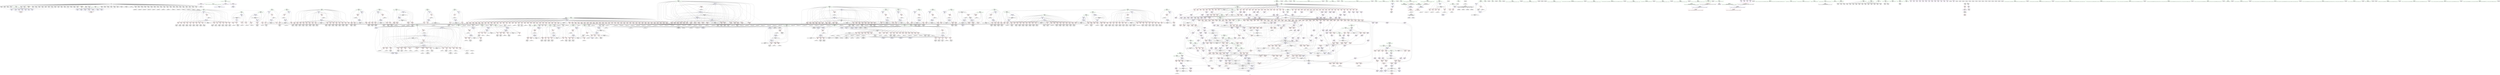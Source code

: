 digraph "SVFG" {
	label="SVFG";

	Node0x55b764717e80 [shape=record,color=grey,label="{NodeID: 0\nNullPtr}"];
	Node0x55b764717e80 -> Node0x55b7647398a0[style=solid];
	Node0x55b764717e80 -> Node0x55b764739970[style=solid];
	Node0x55b764717e80 -> Node0x55b764739a40[style=solid];
	Node0x55b764717e80 -> Node0x55b764739b10[style=solid];
	Node0x55b764717e80 -> Node0x55b764739be0[style=solid];
	Node0x55b764717e80 -> Node0x55b764739cb0[style=solid];
	Node0x55b764717e80 -> Node0x55b764739d80[style=solid];
	Node0x55b764717e80 -> Node0x55b764739e50[style=solid];
	Node0x55b764717e80 -> Node0x55b764739f20[style=solid];
	Node0x55b764717e80 -> Node0x55b764739ff0[style=solid];
	Node0x55b764717e80 -> Node0x55b76473a0c0[style=solid];
	Node0x55b764717e80 -> Node0x55b76473a190[style=solid];
	Node0x55b764717e80 -> Node0x55b76473a260[style=solid];
	Node0x55b764717e80 -> Node0x55b76473a330[style=solid];
	Node0x55b764717e80 -> Node0x55b76473a400[style=solid];
	Node0x55b764717e80 -> Node0x55b76473a4d0[style=solid];
	Node0x55b764717e80 -> Node0x55b76473a5a0[style=solid];
	Node0x55b764717e80 -> Node0x55b76473a670[style=solid];
	Node0x55b764717e80 -> Node0x55b76473a740[style=solid];
	Node0x55b764717e80 -> Node0x55b76473a810[style=solid];
	Node0x55b764717e80 -> Node0x55b76473a8e0[style=solid];
	Node0x55b764717e80 -> Node0x55b76473a9b0[style=solid];
	Node0x55b764717e80 -> Node0x55b76473aa80[style=solid];
	Node0x55b764717e80 -> Node0x55b76473ab50[style=solid];
	Node0x55b764717e80 -> Node0x55b76473ac20[style=solid];
	Node0x55b764717e80 -> Node0x55b76473acf0[style=solid];
	Node0x55b764717e80 -> Node0x55b76473adc0[style=solid];
	Node0x55b764717e80 -> Node0x55b76473ae90[style=solid];
	Node0x55b764717e80 -> Node0x55b76473af60[style=solid];
	Node0x55b764717e80 -> Node0x55b76473b030[style=solid];
	Node0x55b764717e80 -> Node0x55b76473b100[style=solid];
	Node0x55b764717e80 -> Node0x55b76473b1d0[style=solid];
	Node0x55b764717e80 -> Node0x55b76473b2a0[style=solid];
	Node0x55b764717e80 -> Node0x55b76473b370[style=solid];
	Node0x55b764717e80 -> Node0x55b76473b440[style=solid];
	Node0x55b764717e80 -> Node0x55b76473b510[style=solid];
	Node0x55b764717e80 -> Node0x55b76473b5e0[style=solid];
	Node0x55b764717e80 -> Node0x55b76473b6b0[style=solid];
	Node0x55b764717e80 -> Node0x55b76473b780[style=solid];
	Node0x55b764717e80 -> Node0x55b76473b850[style=solid];
	Node0x55b764717e80 -> Node0x55b76473b920[style=solid];
	Node0x55b764717e80 -> Node0x55b76473b9f0[style=solid];
	Node0x55b764717e80 -> Node0x55b76473bac0[style=solid];
	Node0x55b764717e80 -> Node0x55b76473bb90[style=solid];
	Node0x55b764717e80 -> Node0x55b76473bc60[style=solid];
	Node0x55b764717e80 -> Node0x55b76473bd30[style=solid];
	Node0x55b764717e80 -> Node0x55b76473be00[style=solid];
	Node0x55b764717e80 -> Node0x55b76473bed0[style=solid];
	Node0x55b764717e80 -> Node0x55b76473bfa0[style=solid];
	Node0x55b764717e80 -> Node0x55b76473c070[style=solid];
	Node0x55b764717e80 -> Node0x55b76473c140[style=solid];
	Node0x55b764717e80 -> Node0x55b76473c210[style=solid];
	Node0x55b764717e80 -> Node0x55b764880b20[style=solid];
	Node0x55b764850ef0 [shape=record,color=red,label="{NodeID: 775\n949\<--120\n\<--i261\nmain\n}"];
	Node0x55b764850ef0 -> Node0x55b764735a30[style=solid];
	Node0x55b764869730 [shape=record,color=grey,label="{NodeID: 1550\n943 = Binary(942, 279, )\n}"];
	Node0x55b764869730 -> Node0x55b764735960[style=solid];
	Node0x55b7647322c0 [shape=record,color=purple,label="{NodeID: 443\n653\<--650\narrayidx184\<--\nmain\n}"];
	Node0x55b7647322c0 -> Node0x55b76487bd20[style=solid];
	Node0x55b764886f10 [shape=record,color=blue,label="{NodeID: 1218\n156\<--1482\nm617\<--inc639\nmain\n}"];
	Node0x55b764886f10 -> Node0x55b764857140[style=dashed];
	Node0x55b764886f10 -> Node0x55b764857210[style=dashed];
	Node0x55b764886f10 -> Node0x55b7648572e0[style=dashed];
	Node0x55b764886f10 -> Node0x55b764886f10[style=dashed];
	Node0x55b764886f10 -> Node0x55b7649a5840[style=dashed];
	Node0x55b76472dca0 [shape=record,color=green,label="{NodeID: 111\n408\<--409\ncall63\<--call63_field_insensitive\nmain\n}"];
	Node0x55b76472dca0 -> Node0x55b76471bd80[style=solid];
	Node0x55b764856920 [shape=record,color=red,label="{NodeID: 886\n1388\<--152\n\<--oldy513\nmain\n}"];
	Node0x55b764856920 -> Node0x55b76484e170[style=solid];
	Node0x55b7648af780 [shape=record,color=grey,label="{NodeID: 1661\n1695 = cmp(1694, 183, )\n}"];
	Node0x55b76485d390 [shape=record,color=purple,label="{NodeID: 554\n1767\<--1764\narrayidx792\<--\nmain\n}"];
	Node0x55b76485d390 -> Node0x55b7648881c0[style=solid];
	Node0x55b76471bf20 [shape=record,color=black,label="{NodeID: 222\n428\<--427\nconv73\<--\nmain\n}"];
	Node0x55b76487bb80 [shape=record,color=red,label="{NodeID: 997\n629\<--628\n\<--arrayidx171\nmain\n}"];
	Node0x55b76487bb80 -> Node0x55b764883220[style=solid];
	Node0x55b764862dc0 [shape=record,color=red,label="{NodeID: 665\n1344\<--80\n\<--array\nmain\n}"];
	Node0x55b764862dc0 -> Node0x55b76485af00[style=solid];
	Node0x55b764a790d0 [shape=record,color=black,label="{NodeID: 2547\n1441 = PHI()\n}"];
	Node0x55b76484dfd0 [shape=record,color=black,label="{NodeID: 333\n1367\<--1366\nidxprom570\<--\nmain\n}"];
	Node0x55b7648815b0 [shape=record,color=blue,label="{NodeID: 1108\n64\<--295\nexn.slot\<--\nmain\n}"];
	Node0x55b7648815b0 -> Node0x55b76485d940[style=dashed];
	Node0x55b764785290 [shape=record,color=green,label="{NodeID: 1\n7\<--1\n__dso_handle\<--dummyObj\nGlob }"];
	Node0x55b764850fc0 [shape=record,color=red,label="{NodeID: 776\n971\<--120\n\<--i261\nmain\n}"];
	Node0x55b764850fc0 -> Node0x55b764735bd0[style=solid];
	Node0x55b7648698b0 [shape=record,color=grey,label="{NodeID: 1551\n947 = Binary(936, 946, )\n}"];
	Node0x55b7648698b0 -> Node0x55b764884a80[style=solid];
	Node0x55b764732390 [shape=record,color=purple,label="{NodeID: 444\n657\<--654\narrayidx186\<--\nmain\n}"];
	Node0x55b764732390 -> Node0x55b76487bdf0[style=solid];
	Node0x55b764886fe0 [shape=record,color=blue,label="{NodeID: 1219\n160\<--1497\nnewarray645\<--\nmain\n}"];
	Node0x55b764886fe0 -> Node0x55b764857620[style=dashed];
	Node0x55b764886fe0 -> Node0x55b7648576f0[style=dashed];
	Node0x55b764886fe0 -> Node0x55b7648577c0[style=dashed];
	Node0x55b764886fe0 -> Node0x55b764857890[style=dashed];
	Node0x55b764886fe0 -> Node0x55b764857960[style=dashed];
	Node0x55b764886fe0 -> Node0x55b764857a30[style=dashed];
	Node0x55b764886fe0 -> Node0x55b7649b1140[style=dashed];
	Node0x55b76472dd70 [shape=record,color=green,label="{NodeID: 112\n433\<--434\ncall75\<--call75_field_insensitive\nmain\n}"];
	Node0x55b76472dd70 -> Node0x55b76471bff0[style=solid];
	Node0x55b7648569f0 [shape=record,color=red,label="{NodeID: 887\n1405\<--152\n\<--oldy513\nmain\n}"];
	Node0x55b7648569f0 -> Node0x55b76486d4b0[style=solid];
	Node0x55b7648af900 [shape=record,color=grey,label="{NodeID: 1662\n472 = cmp(471, 183, )\n}"];
	Node0x55b76485d460 [shape=record,color=purple,label="{NodeID: 555\n1779\<--1776\narrayidx798\<--\nmain\n}"];
	Node0x55b76485d460 -> Node0x55b7648803d0[style=solid];
	Node0x55b76471bff0 [shape=record,color=black,label="{NodeID: 223\n435\<--433\n\<--call75\nmain\n}"];
	Node0x55b76471bff0 -> Node0x55b7648825f0[style=solid];
	Node0x55b76487bc50 [shape=record,color=red,label="{NodeID: 998\n634\<--633\n\<--arrayidx173\nmain\n}"];
	Node0x55b76487bc50 -> Node0x55b7647321f0[style=solid];
	Node0x55b764862e90 [shape=record,color=red,label="{NodeID: 666\n1356\<--80\n\<--array\nmain\n}"];
	Node0x55b764862e90 -> Node0x55b76485b0a0[style=solid];
	Node0x55b764a79200 [shape=record,color=black,label="{NodeID: 2548\n1444 = PHI()\n}"];
	Node0x55b76484e0a0 [shape=record,color=black,label="{NodeID: 334\n1371\<--1370\nidxprom572\<--\nmain\n}"];
	Node0x55b764881680 [shape=record,color=blue,label="{NodeID: 1109\n66\<--297\nehselector.slot\<--\nmain\n}"];
	Node0x55b764881680 -> Node0x55b76485da10[style=dashed];
	Node0x55b764785340 [shape=record,color=green,label="{NodeID: 2\n8\<--1\n.str\<--dummyObj\nGlob }"];
	Node0x55b764851090 [shape=record,color=red,label="{NodeID: 777\n980\<--120\n\<--i261\nmain\n}"];
	Node0x55b764851090 -> Node0x55b764735d70[style=solid];
	Node0x55b764869a30 [shape=record,color=grey,label="{NodeID: 1552\n535 = Binary(534, 279, )\n}"];
	Node0x55b764869a30 -> Node0x55b7648adf80[style=solid];
	Node0x55b764732460 [shape=record,color=purple,label="{NodeID: 445\n662\<--659\narrayidx188\<--\nmain\n}"];
	Node0x55b764732460 -> Node0x55b76487bec0[style=solid];
	Node0x55b7648870b0 [shape=record,color=blue,label="{NodeID: 1220\n162\<--183\ni649\<--\nmain\n}"];
	Node0x55b7648870b0 -> Node0x55b764857b00[style=dashed];
	Node0x55b7648870b0 -> Node0x55b764857bd0[style=dashed];
	Node0x55b7648870b0 -> Node0x55b764857ca0[style=dashed];
	Node0x55b7648870b0 -> Node0x55b764887250[style=dashed];
	Node0x55b7648870b0 -> Node0x55b7649b1640[style=dashed];
	Node0x55b76472de40 [shape=record,color=green,label="{NodeID: 113\n704\<--705\n_ZStlsISt11char_traitsIcEERSt13basic_ostreamIcT_ES5_PKc\<--_ZStlsISt11char_traitsIcEERSt13basic_ostreamIcT_ES5_PKc_field_insensitive\n}"];
	Node0x55b764856ac0 [shape=record,color=red,label="{NodeID: 888\n1409\<--152\n\<--oldy513\nmain\n}"];
	Node0x55b764856ac0 -> Node0x55b7648b0f80[style=solid];
	Node0x55b7648afa80 [shape=record,color=grey,label="{NodeID: 1663\n1699 = cmp(1698, 183, )\n}"];
	Node0x55b76485d530 [shape=record,color=purple,label="{NodeID: 556\n1783\<--1780\narrayidx800\<--\nmain\n}"];
	Node0x55b76485d530 -> Node0x55b764888360[style=solid];
	Node0x55b76471c0c0 [shape=record,color=black,label="{NodeID: 224\n446\<--445\nidxprom79\<--\nmain\n}"];
	Node0x55b76487bd20 [shape=record,color=red,label="{NodeID: 999\n654\<--653\n\<--arrayidx184\nmain\n}"];
	Node0x55b76487bd20 -> Node0x55b764732390[style=solid];
	Node0x55b764862f60 [shape=record,color=red,label="{NodeID: 667\n1387\<--80\n\<--array\nmain\n}"];
	Node0x55b764862f60 -> Node0x55b76485b3e0[style=solid];
	Node0x55b764a79300 [shape=record,color=black,label="{NodeID: 2549\n1446 = PHI()\n}"];
	Node0x55b76484e170 [shape=record,color=black,label="{NodeID: 335\n1389\<--1388\nidxprom581\<--\nmain\n}"];
	Node0x55b764881750 [shape=record,color=blue,label="{NodeID: 1110\n64\<--301\nexn.slot\<--\nmain\n}"];
	Node0x55b764881750 -> Node0x55b76485d940[style=dashed];
	Node0x55b7647e4ff0 [shape=record,color=green,label="{NodeID: 3\n10\<--1\n.str.1\<--dummyObj\nGlob }"];
	Node0x55b764851160 [shape=record,color=red,label="{NodeID: 778\n992\<--120\n\<--i261\nmain\n}"];
	Node0x55b764851160 -> Node0x55b764735f10[style=solid];
	Node0x55b764869bb0 [shape=record,color=grey,label="{NodeID: 1553\n922 = Binary(921, 279, )\n}"];
	Node0x55b764869bb0 -> Node0x55b764735620[style=solid];
	Node0x55b764732530 [shape=record,color=purple,label="{NodeID: 446\n666\<--663\narrayidx190\<--\nmain\n}"];
	Node0x55b764732530 -> Node0x55b7648833c0[style=solid];
	Node0x55b764887180 [shape=record,color=blue,label="{NodeID: 1221\n1517\<--1513\narrayidx657\<--\nmain\n}"];
	Node0x55b764887180 -> Node0x55b76487fae0[style=dashed];
	Node0x55b764887180 -> Node0x55b764880090[style=dashed];
	Node0x55b764887180 -> Node0x55b764880300[style=dashed];
	Node0x55b764887180 -> Node0x55b7648803d0[style=dashed];
	Node0x55b764887180 -> Node0x55b7648804a0[style=dashed];
	Node0x55b764887180 -> Node0x55b764887180[style=dashed];
	Node0x55b764887180 -> Node0x55b7649b7f40[style=dashed];
	Node0x55b76472df10 [shape=record,color=green,label="{NodeID: 114\n709\<--710\n_ZNSolsEi\<--_ZNSolsEi_field_insensitive\n}"];
	Node0x55b764856b90 [shape=record,color=red,label="{NodeID: 889\n1422\<--152\n\<--oldy513\nmain\n}"];
	Node0x55b764856b90 -> Node0x55b76486ddb0[style=solid];
	Node0x55b7648afc00 [shape=record,color=grey,label="{NodeID: 1664\n841 = cmp(839, 840, )\n}"];
	Node0x55b76485d600 [shape=record,color=purple,label="{NodeID: 557\n1827\<--1824\narrayidx830\<--\nmain\n}"];
	Node0x55b76485d600 -> Node0x55b7648804a0[style=solid];
	Node0x55b76471c190 [shape=record,color=black,label="{NodeID: 225\n450\<--449\nidxprom81\<--\nmain\n}"];
	Node0x55b76487bdf0 [shape=record,color=red,label="{NodeID: 1000\n658\<--657\n\<--arrayidx186\nmain\n}"];
	Node0x55b76487bdf0 -> Node0x55b7648833c0[style=solid];
	Node0x55b764863030 [shape=record,color=red,label="{NodeID: 668\n1547\<--80\n\<--array\nmain\n}"];
	Node0x55b764863030 -> Node0x55b76485bb30[style=solid];
	Node0x55b764a79400 [shape=record,color=black,label="{NodeID: 2550\n1447 = PHI()\n}"];
	Node0x55b76484e240 [shape=record,color=black,label="{NodeID: 336\n1393\<--1392\nidxprom583\<--\nmain\n}"];
	Node0x55b7649a4e40 [shape=record,color=black,label="{NodeID: 2218\nMR_80V_2 = PHI(MR_80V_14, MR_80V_1, )\npts\{153 \}\n}"];
	Node0x55b7649a4e40 -> Node0x55b7648862e0[style=dashed];
	Node0x55b7649a4e40 -> Node0x55b7649a4e40[style=dashed];
	Node0x55b764881820 [shape=record,color=blue,label="{NodeID: 1111\n66\<--303\nehselector.slot\<--\nmain\n}"];
	Node0x55b764881820 -> Node0x55b76485da10[style=dashed];
	Node0x55b7647f1fb0 [shape=record,color=green,label="{NodeID: 4\n12\<--1\n.str.2\<--dummyObj\nGlob }"];
	Node0x55b764851230 [shape=record,color=red,label="{NodeID: 779\n1001\<--120\n\<--i261\nmain\n}"];
	Node0x55b764851230 -> Node0x55b7647360b0[style=solid];
	Node0x55b764869d30 [shape=record,color=grey,label="{NodeID: 1554\n791 = Binary(790, 279, )\n}"];
	Node0x55b764869d30 -> Node0x55b764883e50[style=solid];
	Node0x55b764732600 [shape=record,color=purple,label="{NodeID: 447\n678\<--675\narrayidx196\<--\nmain\n}"];
	Node0x55b764732600 -> Node0x55b76487bf90[style=solid];
	Node0x55b764887250 [shape=record,color=blue,label="{NodeID: 1222\n162\<--1521\ni649\<--inc659\nmain\n}"];
	Node0x55b764887250 -> Node0x55b764857b00[style=dashed];
	Node0x55b764887250 -> Node0x55b764857bd0[style=dashed];
	Node0x55b764887250 -> Node0x55b764857ca0[style=dashed];
	Node0x55b764887250 -> Node0x55b764887250[style=dashed];
	Node0x55b764887250 -> Node0x55b7649b1640[style=dashed];
	Node0x55b76472dfe0 [shape=record,color=green,label="{NodeID: 115\n714\<--715\n_ZSt4endlIcSt11char_traitsIcEERSt13basic_ostreamIT_T0_ES6_\<--_ZSt4endlIcSt11char_traitsIcEERSt13basic_ostreamIT_T0_ES6__field_insensitive\n}"];
	Node0x55b764856c60 [shape=record,color=red,label="{NodeID: 890\n1259\<--154\n\<--j514\nmain\n}"];
	Node0x55b764856c60 -> Node0x55b7648abb80[style=solid];
	Node0x55b7648afd80 [shape=record,color=grey,label="{NodeID: 1665\n848 = cmp(847, 183, )\n}"];
	Node0x55b76485d6d0 [shape=record,color=purple,label="{NodeID: 558\n1831\<--1828\narrayidx832\<--\nmain\n}"];
	Node0x55b76485d6d0 -> Node0x55b764880570[style=solid];
	Node0x55b76471c260 [shape=record,color=black,label="{NodeID: 226\n455\<--454\nidxprom83\<--\nmain\n}"];
	Node0x55b76487bec0 [shape=record,color=red,label="{NodeID: 1001\n663\<--662\n\<--arrayidx188\nmain\n}"];
	Node0x55b76487bec0 -> Node0x55b764732530[style=solid];
	Node0x55b764863100 [shape=record,color=red,label="{NodeID: 669\n1588\<--80\n\<--array\nmain\n}"];
	Node0x55b764863100 -> Node0x55b76485bf40[style=solid];
	Node0x55b764a794d0 [shape=record,color=black,label="{NodeID: 2551\n1470 = PHI()\n}"];
	Node0x55b76484e310 [shape=record,color=black,label="{NodeID: 337\n1398\<--1397\nidxprom585\<--\nmain\n}"];
	Node0x55b7649a5340 [shape=record,color=black,label="{NodeID: 2219\nMR_82V_2 = PHI(MR_82V_7, MR_82V_1, )\npts\{155 \}\n}"];
	Node0x55b7649a5340 -> Node0x55b7648863b0[style=dashed];
	Node0x55b7649a5340 -> Node0x55b7649a5340[style=dashed];
	Node0x55b7648818f0 [shape=record,color=blue,label="{NodeID: 1112\n64\<--307\nexn.slot\<--\nmain\n}"];
	Node0x55b7648818f0 -> Node0x55b76485d940[style=dashed];
	Node0x55b76472f030 [shape=record,color=green,label="{NodeID: 5\n14\<--1\n.str.3\<--dummyObj\nGlob }"];
	Node0x55b764851300 [shape=record,color=red,label="{NodeID: 780\n1023\<--120\n\<--i261\nmain\n}"];
	Node0x55b764851300 -> Node0x55b764736250[style=solid];
	Node0x55b764869eb0 [shape=record,color=grey,label="{NodeID: 1555\n373 = Binary(372, 279, )\n}"];
	Node0x55b764869eb0 -> Node0x55b764882110[style=solid];
	Node0x55b7647326d0 [shape=record,color=purple,label="{NodeID: 448\n682\<--679\narrayidx198\<--\nmain\n}"];
	Node0x55b7647326d0 -> Node0x55b764883560[style=solid];
	Node0x55b764887320 [shape=record,color=blue,label="{NodeID: 1223\n164\<--183\ni661\<--\nmain\n}"];
	Node0x55b764887320 -> Node0x55b764857d70[style=dashed];
	Node0x55b764887320 -> Node0x55b764857e40[style=dashed];
	Node0x55b764887320 -> Node0x55b764857f10[style=dashed];
	Node0x55b764887320 -> Node0x55b764857fe0[style=dashed];
	Node0x55b764887320 -> Node0x55b7648580b0[style=dashed];
	Node0x55b764887320 -> Node0x55b764858180[style=dashed];
	Node0x55b764887320 -> Node0x55b764858250[style=dashed];
	Node0x55b764887320 -> Node0x55b764858320[style=dashed];
	Node0x55b764887320 -> Node0x55b7648583f0[style=dashed];
	Node0x55b764887320 -> Node0x55b7648584c0[style=dashed];
	Node0x55b764887320 -> Node0x55b764858590[style=dashed];
	Node0x55b764887320 -> Node0x55b764858660[style=dashed];
	Node0x55b764887320 -> Node0x55b764858730[style=dashed];
	Node0x55b764887320 -> Node0x55b764858800[style=dashed];
	Node0x55b764887320 -> Node0x55b7648588d0[style=dashed];
	Node0x55b764887320 -> Node0x55b7648781d0[style=dashed];
	Node0x55b764887320 -> Node0x55b7648782a0[style=dashed];
	Node0x55b764887320 -> Node0x55b7648885d0[style=dashed];
	Node0x55b764887320 -> Node0x55b7649b1b40[style=dashed];
	Node0x55b76471c980 [shape=record,color=green,label="{NodeID: 116\n716\<--717\n_ZNSolsEPFRSoS_E\<--_ZNSolsEPFRSoS_E_field_insensitive\n}"];
	Node0x55b764856d30 [shape=record,color=red,label="{NodeID: 891\n1314\<--154\n\<--j514\nmain\n}"];
	Node0x55b764856d30 -> Node0x55b76484d950[style=solid];
	Node0x55b7648aff00 [shape=record,color=grey,label="{NodeID: 1666\n1354 = cmp(1343, 1353, )\n}"];
	Node0x55b76485d7a0 [shape=record,color=red,label="{NodeID: 559\n1869\<--56\n\<--retval\nmain\n}"];
	Node0x55b76485d7a0 -> Node0x55b76472f3a0[style=solid];
	Node0x55b76471c330 [shape=record,color=black,label="{NodeID: 227\n476\<--475\nidxprom93\<--\nmain\n}"];
	Node0x55b76487bf90 [shape=record,color=red,label="{NodeID: 1002\n679\<--678\n\<--arrayidx196\nmain\n}"];
	Node0x55b76487bf90 -> Node0x55b7647326d0[style=solid];
	Node0x55b7648631d0 [shape=record,color=red,label="{NodeID: 670\n1609\<--80\n\<--array\nmain\n}"];
	Node0x55b7648631d0 -> Node0x55b76485c0e0[style=solid];
	Node0x55b764a79600 [shape=record,color=black,label="{NodeID: 2552\n1472 = PHI()\n}"];
	Node0x55b76484e3e0 [shape=record,color=black,label="{NodeID: 338\n1402\<--1401\nidxprom587\<--\nmain\n}"];
	Node0x55b7649a5840 [shape=record,color=black,label="{NodeID: 2220\nMR_84V_2 = PHI(MR_84V_6, MR_84V_1, )\npts\{157 \}\n}"];
	Node0x55b7649a5840 -> Node0x55b764886ca0[style=dashed];
	Node0x55b7649a5840 -> Node0x55b7649a5840[style=dashed];
	Node0x55b7648819c0 [shape=record,color=blue,label="{NodeID: 1113\n66\<--309\nehselector.slot\<--\nmain\n}"];
	Node0x55b7648819c0 -> Node0x55b76485da10[style=dashed];
	Node0x55b764718a30 [shape=record,color=green,label="{NodeID: 6\n16\<--1\n.str.4\<--dummyObj\nGlob }"];
	Node0x55b7648513d0 [shape=record,color=red,label="{NodeID: 781\n1032\<--120\n\<--i261\nmain\n}"];
	Node0x55b7648513d0 -> Node0x55b7647363f0[style=solid];
	Node0x55b76486a030 [shape=record,color=grey,label="{NodeID: 1556\n1918 = Binary(1916, 1917, )\n}"];
	Node0x55b76486a030 -> Node0x55b76472f470[style=solid];
	Node0x55b7647327a0 [shape=record,color=purple,label="{NodeID: 449\n734\<--731\narrayidx226\<--\nmain\n}"];
	Node0x55b7647327a0 -> Node0x55b76487c060[style=solid];
	Node0x55b7648873f0 [shape=record,color=blue,label="{NodeID: 1224\n166\<--1538\ntemp665\<--\nmain\n}"];
	Node0x55b7648873f0 -> Node0x55b764878370[style=dashed];
	Node0x55b7648873f0 -> Node0x55b764878440[style=dashed];
	Node0x55b7648873f0 -> Node0x55b764878510[style=dashed];
	Node0x55b7648873f0 -> Node0x55b7648873f0[style=dashed];
	Node0x55b7648873f0 -> Node0x55b7649b2040[style=dashed];
	Node0x55b76471ca50 [shape=record,color=green,label="{NodeID: 117\n765\<--766\ncall248\<--call248_field_insensitive\nmain\n}"];
	Node0x55b76471ca50 -> Node0x55b764734780[style=solid];
	Node0x55b764856e00 [shape=record,color=red,label="{NodeID: 892\n1366\<--154\n\<--j514\nmain\n}"];
	Node0x55b764856e00 -> Node0x55b76484dfd0[style=solid];
	Node0x55b7648b0080 [shape=record,color=grey,label="{NodeID: 1667\n1749 = cmp(1748, 183, )\n}"];
	Node0x55b76485d870 [shape=record,color=red,label="{NodeID: 560\n217\<--58\n\<--cases\nmain\n}"];
	Node0x55b76485d870 -> Node0x55b7648b1d00[style=solid];
	Node0x55b76471c400 [shape=record,color=black,label="{NodeID: 228\n483\<--482\nidxprom97\<--\nmain\n}"];
	Node0x55b76487c060 [shape=record,color=red,label="{NodeID: 1003\n735\<--734\n\<--arrayidx226\nmain\n}"];
	Node0x55b76487c060 -> Node0x55b764732870[style=solid];
	Node0x55b7648632a0 [shape=record,color=red,label="{NodeID: 671\n1640\<--80\n\<--array\nmain\n}"];
	Node0x55b7648632a0 -> Node0x55b76485c280[style=solid];
	Node0x55b764a796d0 [shape=record,color=black,label="{NodeID: 2553\n1479 = PHI()\n}"];
	Node0x55b76484e4b0 [shape=record,color=black,label="{NodeID: 339\n1415\<--1414\nidxprom593\<--\nmain\n}"];
	Node0x55b7649a5d40 [shape=record,color=black,label="{NodeID: 2221\nMR_86V_2 = PHI(MR_86V_7, MR_86V_1, )\npts\{159 \}\n}"];
	Node0x55b7649a5d40 -> Node0x55b764886d70[style=dashed];
	Node0x55b7649a5d40 -> Node0x55b7649a5d40[style=dashed];
	Node0x55b764881a90 [shape=record,color=blue,label="{NodeID: 1114\n84\<--183\nj\<--\nmain\n}"];
	Node0x55b764881a90 -> Node0x55b764863b90[style=dashed];
	Node0x55b764881a90 -> Node0x55b764863c60[style=dashed];
	Node0x55b764881a90 -> Node0x55b764863d30[style=dashed];
	Node0x55b764881a90 -> Node0x55b764882110[style=dashed];
	Node0x55b764881a90 -> Node0x55b7649a7640[style=dashed];
	Node0x55b764718ac0 [shape=record,color=green,label="{NodeID: 7\n18\<--1\n.str.5\<--dummyObj\nGlob }"];
	Node0x55b7648514a0 [shape=record,color=red,label="{NodeID: 782\n1049\<--120\n\<--i261\nmain\n}"];
	Node0x55b7648514a0 -> Node0x55b764736590[style=solid];
	Node0x55b76486a1b0 [shape=record,color=grey,label="{NodeID: 1557\n1850 = Binary(1849, 279, )\n}"];
	Node0x55b76486a1b0 -> Node0x55b7648889e0[style=solid];
	Node0x55b764732870 [shape=record,color=purple,label="{NodeID: 450\n738\<--735\narrayidx228\<--\nmain\n}"];
	Node0x55b764732870 -> Node0x55b76487c130[style=solid];
	Node0x55b7648874c0 [shape=record,color=blue,label="{NodeID: 1225\n168\<--1541\nkk669\<--sub670\nmain\n}"];
	Node0x55b7648874c0 -> Node0x55b7648785e0[style=dashed];
	Node0x55b7648874c0 -> Node0x55b7648786b0[style=dashed];
	Node0x55b7648874c0 -> Node0x55b764878780[style=dashed];
	Node0x55b7648874c0 -> Node0x55b764878850[style=dashed];
	Node0x55b7648874c0 -> Node0x55b7648874c0[style=dashed];
	Node0x55b7648874c0 -> Node0x55b764887660[style=dashed];
	Node0x55b7648874c0 -> Node0x55b7649b2540[style=dashed];
	Node0x55b76471cb20 [shape=record,color=green,label="{NodeID: 118\n781\<--782\ncall255\<--call255_field_insensitive\nmain\n}"];
	Node0x55b76471cb20 -> Node0x55b764734920[style=solid];
	Node0x55b764856ed0 [shape=record,color=red,label="{NodeID: 893\n1397\<--154\n\<--j514\nmain\n}"];
	Node0x55b764856ed0 -> Node0x55b76484e310[style=solid];
	Node0x55b7648b0200 [shape=record,color=grey,label="{NodeID: 1668\n1607 = cmp(1606, 183, )\n}"];
	Node0x55b76485d940 [shape=record,color=red,label="{NodeID: 561\n1877\<--64\nexn\<--exn.slot\nmain\n}"];
	Node0x55b76471c4d0 [shape=record,color=black,label="{NodeID: 229\n488\<--487\nidxprom99\<--\nmain\n}"];
	Node0x55b76487c130 [shape=record,color=red,label="{NodeID: 1004\n739\<--738\n\<--arrayidx228\nmain\n}"];
	Node0x55b764863370 [shape=record,color=red,label="{NodeID: 672\n1649\<--80\n\<--array\nmain\n}"];
	Node0x55b764863370 -> Node0x55b76485c420[style=solid];
	Node0x55b764a797a0 [shape=record,color=black,label="{NodeID: 2554\n1487 = PHI(1938, )\n}"];
	Node0x55b76484e580 [shape=record,color=black,label="{NodeID: 340\n1419\<--1418\nidxprom595\<--\nmain\n}"];
	Node0x55b7649a6240 [shape=record,color=black,label="{NodeID: 2222\nMR_10V_3 = PHI(MR_10V_4, MR_10V_2, )\npts\{71 \}\n}"];
	Node0x55b7649a6240 -> Node0x55b76485dae0[style=dashed];
	Node0x55b7649a6240 -> Node0x55b76485dbb0[style=dashed];
	Node0x55b7649a6240 -> Node0x55b76485dc80[style=dashed];
	Node0x55b7649a6240 -> Node0x55b76485dd50[style=dashed];
	Node0x55b7649a6240 -> Node0x55b76485de20[style=dashed];
	Node0x55b7649a6240 -> Node0x55b76485def0[style=dashed];
	Node0x55b7649a6240 -> Node0x55b7648889e0[style=dashed];
	Node0x55b764881b60 [shape=record,color=blue,label="{NodeID: 1115\n92\<--183\nk\<--\nmain\n}"];
	Node0x55b764881b60 -> Node0x55b764863e00[style=dashed];
	Node0x55b764881b60 -> Node0x55b764881b60[style=dashed];
	Node0x55b764881b60 -> Node0x55b764881c30[style=dashed];
	Node0x55b764881b60 -> Node0x55b7649a7b40[style=dashed];
	Node0x55b76472ee20 [shape=record,color=green,label="{NodeID: 8\n20\<--1\n.str.6\<--dummyObj\nGlob }"];
	Node0x55b764851570 [shape=record,color=red,label="{NodeID: 783\n1070\<--120\n\<--i261\nmain\n}"];
	Node0x55b764851570 -> Node0x55b76489aff0[style=solid];
	Node0x55b76486a330 [shape=record,color=grey,label="{NodeID: 1558\n1845 = Binary(1844, 279, )\n}"];
	Node0x55b76486a330 -> Node0x55b764888910[style=solid];
	Node0x55b764732940 [shape=record,color=purple,label="{NodeID: 451\n787\<--784\narrayidx257\<--\nmain\n}"];
	Node0x55b764732940 -> Node0x55b764883d80[style=solid];
	Node0x55b764887590 [shape=record,color=blue,label="{NodeID: 1226\n1559\<--1555\narrayidx679\<--\nmain\n}"];
	Node0x55b764887590 -> Node0x55b76487f120[style=dashed];
	Node0x55b764887590 -> Node0x55b76487f1f0[style=dashed];
	Node0x55b764887590 -> Node0x55b764887590[style=dashed];
	Node0x55b764887590 -> Node0x55b7648f2c20[style=dashed];
	Node0x55b76471cbf0 [shape=record,color=green,label="{NodeID: 119\n806\<--807\ncall268\<--call268_field_insensitive\nmain\n}"];
	Node0x55b76471cbf0 -> Node0x55b764734b90[style=solid];
	Node0x55b764856fa0 [shape=record,color=red,label="{NodeID: 894\n1414\<--154\n\<--j514\nmain\n}"];
	Node0x55b764856fa0 -> Node0x55b76484e4b0[style=solid];
	Node0x55b7648b0380 [shape=record,color=grey,label="{NodeID: 1669\n1581 = cmp(1580, 183, )\n}"];
	Node0x55b76485da10 [shape=record,color=red,label="{NodeID: 562\n1878\<--66\nsel\<--ehselector.slot\nmain\n}"];
	Node0x55b76471c5a0 [shape=record,color=black,label="{NodeID: 230\n494\<--491\nidxprom102\<--\nmain\n}"];
	Node0x55b76487c200 [shape=record,color=red,label="{NodeID: 1005\n821\<--820\n\<--arrayidx275\nmain\n}"];
	Node0x55b76487c200 -> Node0x55b764732ae0[style=solid];
	Node0x55b764863440 [shape=record,color=red,label="{NodeID: 673\n1661\<--80\n\<--array\nmain\n}"];
	Node0x55b764863440 -> Node0x55b76485c5c0[style=solid];
	Node0x55b764a79940 [shape=record,color=black,label="{NodeID: 2555\n1491 = PHI()\n}"];
	Node0x55b76484e650 [shape=record,color=black,label="{NodeID: 341\n1463\<--1462\nidxprom625\<--\nmain\n}"];
	Node0x55b7649a6740 [shape=record,color=black,label="{NodeID: 2223\nMR_12V_2 = PHI(MR_12V_3, MR_12V_1, )\npts\{79 \}\n}"];
	Node0x55b7649a6740 -> Node0x55b764880e60[style=dashed];
	Node0x55b764881c30 [shape=record,color=blue,label="{NodeID: 1116\n92\<--348\nk\<--inc47\nmain\n}"];
	Node0x55b764881c30 -> Node0x55b764863e00[style=dashed];
	Node0x55b764881c30 -> Node0x55b764881b60[style=dashed];
	Node0x55b764881c30 -> Node0x55b764881c30[style=dashed];
	Node0x55b764881c30 -> Node0x55b7649a7b40[style=dashed];
	Node0x55b76472eeb0 [shape=record,color=green,label="{NodeID: 9\n22\<--1\n.str.7\<--dummyObj\nGlob }"];
	Node0x55b764851640 [shape=record,color=red,label="{NodeID: 784\n826\<--122\n\<--temp265\nmain\n}"];
	Node0x55b764851640 -> Node0x55b764732bb0[style=solid];
	Node0x55b76486a4b0 [shape=record,color=grey,label="{NodeID: 1559\n1475 = Binary(1474, 279, )\n}"];
	Node0x55b76486a4b0 -> Node0x55b764886e40[style=solid];
	Node0x55b764732a10 [shape=record,color=purple,label="{NodeID: 452\n820\<--817\narrayidx275\<--\nmain\n}"];
	Node0x55b764732a10 -> Node0x55b76487c200[style=solid];
	Node0x55b764887660 [shape=record,color=blue,label="{NodeID: 1227\n168\<--1563\nkk669\<--dec681\nmain\n}"];
	Node0x55b764887660 -> Node0x55b7648785e0[style=dashed];
	Node0x55b764887660 -> Node0x55b7648786b0[style=dashed];
	Node0x55b764887660 -> Node0x55b764878780[style=dashed];
	Node0x55b764887660 -> Node0x55b764878850[style=dashed];
	Node0x55b764887660 -> Node0x55b7648874c0[style=dashed];
	Node0x55b764887660 -> Node0x55b764887660[style=dashed];
	Node0x55b764887660 -> Node0x55b7649b2540[style=dashed];
	Node0x55b76471ccc0 [shape=record,color=green,label="{NodeID: 120\n1130\<--1131\ncall448\<--call448_field_insensitive\nmain\n}"];
	Node0x55b76471ccc0 -> Node0x55b7647369a0[style=solid];
	Node0x55b764857070 [shape=record,color=red,label="{NodeID: 895\n1430\<--154\n\<--j514\nmain\n}"];
	Node0x55b764857070 -> Node0x55b76486e830[style=solid];
	Node0x55b7648b0500 [shape=record,color=grey,label="{NodeID: 1670\n1385 = cmp(1383, 1384, )\n}"];
	Node0x55b76485dae0 [shape=record,color=red,label="{NodeID: 563\n216\<--70\n\<--times\nmain\n}"];
	Node0x55b76485dae0 -> Node0x55b7648b1d00[style=solid];
	Node0x55b76471c670 [shape=record,color=black,label="{NodeID: 231\n509\<--508\nidxprom110\<--\nmain\n}"];
	Node0x55b76487c2d0 [shape=record,color=red,label="{NodeID: 1006\n825\<--824\n\<--arrayidx277\nmain\n}"];
	Node0x55b76487c2d0 -> Node0x55b764884190[style=solid];
	Node0x55b764863510 [shape=record,color=red,label="{NodeID: 674\n1670\<--80\n\<--array\nmain\n}"];
	Node0x55b764863510 -> Node0x55b76485c760[style=solid];
	Node0x55b764a79a10 [shape=record,color=black,label="{NodeID: 2556\n1507 = PHI()\n}"];
	Node0x55b76484e720 [shape=record,color=black,label="{NodeID: 342\n1467\<--1466\nidxprom627\<--\nmain\n}"];
	Node0x55b7649a6c40 [shape=record,color=black,label="{NodeID: 2224\nMR_14V_2 = PHI(MR_14V_3, MR_14V_1, )\npts\{81 \}\n}"];
	Node0x55b7649a6c40 -> Node0x55b764880f30[style=dashed];
	Node0x55b764881d00 [shape=record,color=blue,label="{NodeID: 1117\n351\<--341\narrayidx49\<--call44\nmain\n}"];
	Node0x55b764881d00 -> Node0x55b76498fa40[style=dashed];
	Node0x55b764718ba0 [shape=record,color=green,label="{NodeID: 10\n24\<--1\n.str.8\<--dummyObj\nGlob }"];
	Node0x55b764851710 [shape=record,color=red,label="{NodeID: 785\n843\<--122\n\<--temp265\nmain\n}"];
	Node0x55b764851710 -> Node0x55b764732c80[style=solid];
	Node0x55b76486a630 [shape=record,color=grey,label="{NodeID: 1560\n1482 = Binary(1481, 279, )\n}"];
	Node0x55b76486a630 -> Node0x55b764886f10[style=solid];
	Node0x55b764732ae0 [shape=record,color=purple,label="{NodeID: 453\n824\<--821\narrayidx277\<--\nmain\n}"];
	Node0x55b764732ae0 -> Node0x55b76487c2d0[style=solid];
	Node0x55b764887730 [shape=record,color=blue,label="{NodeID: 1228\n170\<--1567\nmark683\<--sub684\nmain\n}"];
	Node0x55b764887730 -> Node0x55b764878920[style=dashed];
	Node0x55b764887730 -> Node0x55b7648789f0[style=dashed];
	Node0x55b764887730 -> Node0x55b764878ac0[style=dashed];
	Node0x55b764887730 -> Node0x55b764878b90[style=dashed];
	Node0x55b764887730 -> Node0x55b764887730[style=dashed];
	Node0x55b764887730 -> Node0x55b7648878d0[style=dashed];
	Node0x55b764887730 -> Node0x55b764887c10[style=dashed];
	Node0x55b764887730 -> Node0x55b7649b2a40[style=dashed];
	Node0x55b764887730 -> Node0x55b764944d40[style=dashed];
	Node0x55b76471cd90 [shape=record,color=green,label="{NodeID: 121\n1146\<--1147\ncall455\<--call455_field_insensitive\nmain\n}"];
	Node0x55b76471cd90 -> Node0x55b764736b40[style=solid];
	Node0x55b764857140 [shape=record,color=red,label="{NodeID: 896\n1450\<--156\n\<--m617\nmain\n}"];
	Node0x55b764857140 -> Node0x55b7648ae280[style=solid];
	Node0x55b7648b0680 [shape=record,color=grey,label="{NodeID: 1671\n1745 = cmp(1744, 183, )\n}"];
	Node0x55b76485dbb0 [shape=record,color=red,label="{NodeID: 564\n706\<--70\n\<--times\nmain\n}"];
	Node0x55b76485dbb0 -> Node0x55b764868830[style=solid];
	Node0x55b76471c740 [shape=record,color=black,label="{NodeID: 232\n513\<--512\nidxprom112\<--\nmain\n}"];
	Node0x55b76487c3a0 [shape=record,color=red,label="{NodeID: 1007\n847\<--846\n\<--arrayidx289\nmain\n}"];
	Node0x55b76487c3a0 -> Node0x55b7648afd80[style=solid];
	Node0x55b7648635e0 [shape=record,color=red,label="{NodeID: 675\n1701\<--80\n\<--array\nmain\n}"];
	Node0x55b7648635e0 -> Node0x55b76485caa0[style=solid];
	Node0x55b764a79ae0 [shape=record,color=black,label="{NodeID: 2557\n1532 = PHI()\n}"];
	Node0x55b76484e7f0 [shape=record,color=black,label="{NodeID: 343\n1490\<--1489\nconv646\<--\nmain\n}"];
	Node0x55b7649a7140 [shape=record,color=black,label="{NodeID: 2225\nMR_16V_2 = PHI(MR_16V_4, MR_16V_1, )\npts\{83 \}\n}"];
	Node0x55b7649a7140 -> Node0x55b764881000[style=dashed];
	Node0x55b764881dd0 [shape=record,color=blue,label="{NodeID: 1118\n64\<--355\nexn.slot\<--\nmain\n}"];
	Node0x55b764881dd0 -> Node0x55b76485d940[style=dashed];
	Node0x55b764718c70 [shape=record,color=green,label="{NodeID: 11\n27\<--1\n\<--dummyObj\nCan only get source location for instruction, argument, global var or function.}"];
	Node0x55b7648517e0 [shape=record,color=red,label="{NodeID: 786\n850\<--122\n\<--temp265\nmain\n}"];
	Node0x55b7648517e0 -> Node0x55b764732d50[style=solid];
	Node0x55b76486a7b0 [shape=record,color=grey,label="{NodeID: 1561\n888 = Binary(887, 279, )\n}"];
	Node0x55b76486a7b0 -> Node0x55b764884810[style=solid];
	Node0x55b764732bb0 [shape=record,color=purple,label="{NodeID: 454\n829\<--826\narrayidx279\<--\nmain\n}"];
	Node0x55b764732bb0 -> Node0x55b764884190[style=solid];
	Node0x55b764887800 [shape=record,color=blue,label="{NodeID: 1229\n172\<--1570\nkk685\<--sub686\nmain\n}"];
	Node0x55b764887800 -> Node0x55b764878c60[style=dashed];
	Node0x55b764887800 -> Node0x55b764878d30[style=dashed];
	Node0x55b764887800 -> Node0x55b764878e00[style=dashed];
	Node0x55b764887800 -> Node0x55b764878ed0[style=dashed];
	Node0x55b764887800 -> Node0x55b764887800[style=dashed];
	Node0x55b764887800 -> Node0x55b764887a70[style=dashed];
	Node0x55b764887800 -> Node0x55b7649b2f40[style=dashed];
	Node0x55b76471ce60 [shape=record,color=green,label="{NodeID: 122\n1171\<--1172\ncall468\<--call468_field_insensitive\nmain\n}"];
	Node0x55b76471ce60 -> Node0x55b764736db0[style=solid];
	Node0x55b764857210 [shape=record,color=red,label="{NodeID: 897\n1462\<--156\n\<--m617\nmain\n}"];
	Node0x55b764857210 -> Node0x55b76484e650[style=solid];
	Node0x55b7648b0800 [shape=record,color=grey,label="{NodeID: 1672\n1380 = cmp(1378, 1379, )\n}"];
	Node0x55b76485dc80 [shape=record,color=red,label="{NodeID: 565\n1077\<--70\n\<--times\nmain\n}"];
	Node0x55b76485dc80 -> Node0x55b76489acf0[style=solid];
	Node0x55b76471c810 [shape=record,color=black,label="{NodeID: 233\n540\<--539\nidxprom127\<--\nmain\n}"];
	Node0x55b76487c470 [shape=record,color=red,label="{NodeID: 1008\n854\<--853\n\<--arrayidx293\nmain\n}"];
	Node0x55b76487c470 -> Node0x55b7648845a0[style=solid];
	Node0x55b7648636b0 [shape=record,color=red,label="{NodeID: 676\n1710\<--80\n\<--array\nmain\n}"];
	Node0x55b7648636b0 -> Node0x55b76485cc40[style=solid];
	Node0x55b764a79be0 [shape=record,color=black,label="{NodeID: 2558\n1076 = PHI()\n}"];
	Node0x55b76484e8c0 [shape=record,color=black,label="{NodeID: 344\n1497\<--1495\n\<--call648\nmain\n}"];
	Node0x55b76484e8c0 -> Node0x55b764886fe0[style=solid];
	Node0x55b7649a7640 [shape=record,color=black,label="{NodeID: 2226\nMR_18V_2 = PHI(MR_18V_4, MR_18V_1, )\npts\{85 \}\n}"];
	Node0x55b7649a7640 -> Node0x55b764881a90[style=dashed];
	Node0x55b764881ea0 [shape=record,color=blue,label="{NodeID: 1119\n66\<--357\nehselector.slot\<--\nmain\n}"];
	Node0x55b764881ea0 -> Node0x55b76485da10[style=dashed];
	Node0x55b764718d40 [shape=record,color=green,label="{NodeID: 12\n183\<--1\n\<--dummyObj\nCan only get source location for instruction, argument, global var or function.}"];
	Node0x55b7648518b0 [shape=record,color=red,label="{NodeID: 787\n814\<--124\n\<--kk269\nmain\n}"];
	Node0x55b7648518b0 -> Node0x55b7648b0e00[style=solid];
	Node0x55b76486a930 [shape=record,color=grey,label="{NodeID: 1562\n500 = Binary(499, 461, )\n}"];
	Node0x55b76486a930 -> Node0x55b764882c70[style=solid];
	Node0x55b764732c80 [shape=record,color=purple,label="{NodeID: 455\n846\<--843\narrayidx289\<--\nmain\n}"];
	Node0x55b764732c80 -> Node0x55b76487c3a0[style=solid];
	Node0x55b7648878d0 [shape=record,color=blue,label="{NodeID: 1230\n170\<--1590\nmark683\<--dec696\nmain\n}"];
	Node0x55b7648878d0 -> Node0x55b764944d40[style=dashed];
	Node0x55b76471cf30 [shape=record,color=green,label="{NodeID: 123\n1495\<--1496\ncall648\<--call648_field_insensitive\nmain\n}"];
	Node0x55b76471cf30 -> Node0x55b76484e8c0[style=solid];
	Node0x55b7648572e0 [shape=record,color=red,label="{NodeID: 898\n1481\<--156\n\<--m617\nmain\n}"];
	Node0x55b7648572e0 -> Node0x55b76486a630[style=solid];
	Node0x55b7648b0980 [shape=record,color=grey,label="{NodeID: 1673\n798 = cmp(796, 797, )\n}"];
	Node0x55b76485dd50 [shape=record,color=red,label="{NodeID: 566\n1442\<--70\n\<--times\nmain\n}"];
	Node0x55b76485dd50 -> Node0x55b76486ecb0[style=solid];
	Node0x55b76471c8e0 [shape=record,color=black,label="{NodeID: 234\n544\<--543\nidxprom129\<--\nmain\n}"];
	Node0x55b76487c540 [shape=record,color=red,label="{NodeID: 1009\n859\<--858\n\<--arrayidx295\nmain\n}"];
	Node0x55b76487c540 -> Node0x55b764732ef0[style=solid];
	Node0x55b764863780 [shape=record,color=red,label="{NodeID: 677\n1722\<--80\n\<--array\nmain\n}"];
	Node0x55b764863780 -> Node0x55b76485cde0[style=solid];
	Node0x55b764a79d40 [shape=record,color=black,label="{NodeID: 2559\n1079 = PHI()\n}"];
	Node0x55b76484e990 [shape=record,color=black,label="{NodeID: 345\n1506\<--1505\nconv653\<--\nmain\n}"];
	Node0x55b7649a7b40 [shape=record,color=black,label="{NodeID: 2227\nMR_20V_2 = PHI(MR_20V_3, MR_20V_1, )\npts\{93 \}\n}"];
	Node0x55b7649a7b40 -> Node0x55b764881b60[style=dashed];
	Node0x55b7649a7b40 -> Node0x55b7649a7b40[style=dashed];
	Node0x55b764881f70 [shape=record,color=blue,label="{NodeID: 1120\n64\<--361\nexn.slot\<--\nmain\n}"];
	Node0x55b764881f70 -> Node0x55b76485d940[style=dashed];
	Node0x55b76472e680 [shape=record,color=green,label="{NodeID: 13\n192\<--1\n\<--dummyObj\nCan only get source location for instruction, argument, global var or function.|{<s0>13|<s1>26}}"];
	Node0x55b76472e680:s0 -> Node0x55b764a7a6e0[style=solid,color=red];
	Node0x55b76472e680:s1 -> Node0x55b764a7a6e0[style=solid,color=red];
	Node0x55b764851980 [shape=record,color=red,label="{NodeID: 788\n822\<--124\n\<--kk269\nmain\n}"];
	Node0x55b764851980 -> Node0x55b764734d30[style=solid];
	Node0x55b76486aab0 [shape=record,color=grey,label="{NodeID: 1563\n1672 = Binary(1671, 279, )\n}"];
	Node0x55b76486aab0 -> Node0x55b76484f9d0[style=solid];
	Node0x55b764732d50 [shape=record,color=purple,label="{NodeID: 456\n853\<--850\narrayidx293\<--\nmain\n}"];
	Node0x55b764732d50 -> Node0x55b76487c470[style=solid];
	Node0x55b7648879a0 [shape=record,color=blue,label="{NodeID: 1231\n1597\<--1587\narrayidx700\<--\nmain\n}"];
	Node0x55b7648879a0 -> Node0x55b764945240[style=dashed];
	Node0x55b76471d000 [shape=record,color=green,label="{NodeID: 124\n1511\<--1512\ncall655\<--call655_field_insensitive\nmain\n}"];
	Node0x55b76471d000 -> Node0x55b76484ea60[style=solid];
	Node0x55b7648573b0 [shape=record,color=red,label="{NodeID: 899\n1456\<--158\n\<--n621\nmain\n}"];
	Node0x55b7648573b0 -> Node0x55b7648ae400[style=solid];
	Node0x55b7648b0b00 [shape=record,color=grey,label="{NodeID: 1674\n1574 = cmp(1573, 183, )\n}"];
	Node0x55b76485de20 [shape=record,color=red,label="{NodeID: 567\n1805\<--70\n\<--times\nmain\n}"];
	Node0x55b76485de20 -> Node0x55b76486e9b0[style=solid];
	Node0x55b764733330 [shape=record,color=black,label="{NodeID: 235\n549\<--548\nidxprom131\<--\nmain\n}"];
	Node0x55b76487c610 [shape=record,color=red,label="{NodeID: 1010\n881\<--880\n\<--arrayidx307\nmain\n}"];
	Node0x55b76487c610 -> Node0x55b764733090[style=solid];
	Node0x55b764863850 [shape=record,color=red,label="{NodeID: 678\n1751\<--80\n\<--array\nmain\n}"];
	Node0x55b764863850 -> Node0x55b76485d120[style=solid];
	Node0x55b764a79e40 [shape=record,color=black,label="{NodeID: 2560\n1081 = PHI()\n}"];
	Node0x55b76484ea60 [shape=record,color=black,label="{NodeID: 346\n1513\<--1511\n\<--call655\nmain\n}"];
	Node0x55b76484ea60 -> Node0x55b764887180[style=solid];
	Node0x55b7649a8040 [shape=record,color=black,label="{NodeID: 2228\nMR_22V_2 = PHI(MR_22V_4, MR_22V_1, )\npts\{95 \}\n}"];
	Node0x55b7649a8040 -> Node0x55b7648821e0[style=dashed];
	Node0x55b7649a8040 -> Node0x55b7649a8040[style=dashed];
	Node0x55b764882040 [shape=record,color=blue,label="{NodeID: 1121\n66\<--363\nehselector.slot\<--\nmain\n}"];
	Node0x55b764882040 -> Node0x55b76485da10[style=dashed];
	Node0x55b76472e750 [shape=record,color=green,label="{NodeID: 14\n197\<--1\n\<--dummyObj\nCan only get source location for instruction, argument, global var or function.|{<s0>13|<s1>26}}"];
	Node0x55b76472e750:s0 -> Node0x55b764a6fd80[style=solid,color=red];
	Node0x55b76472e750:s1 -> Node0x55b764a6fd80[style=solid,color=red];
	Node0x55b764851a50 [shape=record,color=red,label="{NodeID: 789\n827\<--124\n\<--kk269\nmain\n}"];
	Node0x55b764851a50 -> Node0x55b764734e00[style=solid];
	Node0x55b76486ac30 [shape=record,color=grey,label="{NodeID: 1564\n492 = Binary(491, 461, )\n}"];
	Node0x55b76486ac30 -> Node0x55b764882ad0[style=solid];
	Node0x55b764732e20 [shape=record,color=purple,label="{NodeID: 457\n858\<--855\narrayidx295\<--\nmain\n}"];
	Node0x55b764732e20 -> Node0x55b76487c540[style=solid];
	Node0x55b764887a70 [shape=record,color=blue,label="{NodeID: 1232\n172\<--1602\nkk685\<--dec703\nmain\n}"];
	Node0x55b764887a70 -> Node0x55b764878c60[style=dashed];
	Node0x55b764887a70 -> Node0x55b764878d30[style=dashed];
	Node0x55b764887a70 -> Node0x55b764878e00[style=dashed];
	Node0x55b764887a70 -> Node0x55b764878ed0[style=dashed];
	Node0x55b764887a70 -> Node0x55b764887800[style=dashed];
	Node0x55b764887a70 -> Node0x55b764887a70[style=dashed];
	Node0x55b764887a70 -> Node0x55b7649b2f40[style=dashed];
	Node0x55b76471d0d0 [shape=record,color=green,label="{NodeID: 125\n1536\<--1537\ncall668\<--call668_field_insensitive\nmain\n}"];
	Node0x55b76471d0d0 -> Node0x55b76484ecd0[style=solid];
	Node0x55b764857480 [shape=record,color=red,label="{NodeID: 900\n1466\<--158\n\<--n621\nmain\n}"];
	Node0x55b764857480 -> Node0x55b76484e720[style=solid];
	Node0x55b7648b0c80 [shape=record,color=grey,label="{NodeID: 1675\n1545 = cmp(1544, 183, )\n}"];
	Node0x55b76485def0 [shape=record,color=red,label="{NodeID: 568\n1849\<--70\n\<--times\nmain\n}"];
	Node0x55b76485def0 -> Node0x55b76486a1b0[style=solid];
	Node0x55b764733400 [shape=record,color=black,label="{NodeID: 236\n554\<--553\nidxprom134\<--sub133\nmain\n}"];
	Node0x55b76487c6e0 [shape=record,color=red,label="{NodeID: 1011\n911\<--910\n\<--arrayidx324\nmain\n}"];
	Node0x55b76487c6e0 -> Node0x55b764733230[style=solid];
	Node0x55b764863920 [shape=record,color=red,label="{NodeID: 679\n257\<--82\n\<--i\nmain\n}"];
	Node0x55b764863920 -> Node0x55b7648b1b80[style=solid];
	Node0x55b764a79f40 [shape=record,color=black,label="{NodeID: 2561\n1082 = PHI()\n}"];
	Node0x55b76484eb30 [shape=record,color=black,label="{NodeID: 347\n1516\<--1515\nidxprom656\<--\nmain\n}"];
	Node0x55b7649a8540 [shape=record,color=black,label="{NodeID: 2229\nMR_24V_2 = PHI(MR_24V_6, MR_24V_1, )\npts\{97 \}\n}"];
	Node0x55b7649a8540 -> Node0x55b7648822b0[style=dashed];
	Node0x55b7649a8540 -> Node0x55b7649a8540[style=dashed];
	Node0x55b764882110 [shape=record,color=blue,label="{NodeID: 1122\n84\<--373\nj\<--inc50\nmain\n}"];
	Node0x55b764882110 -> Node0x55b764863b90[style=dashed];
	Node0x55b764882110 -> Node0x55b764863c60[style=dashed];
	Node0x55b764882110 -> Node0x55b764863d30[style=dashed];
	Node0x55b764882110 -> Node0x55b764882110[style=dashed];
	Node0x55b764882110 -> Node0x55b7649a7640[style=dashed];
	Node0x55b76472e820 [shape=record,color=green,label="{NodeID: 15\n242\<--1\n\<--dummyObj\nCan only get source location for instruction, argument, global var or function.}"];
	Node0x55b764851b20 [shape=record,color=red,label="{NodeID: 790\n832\<--124\n\<--kk269\nmain\n}"];
	Node0x55b764851b20 -> Node0x55b76486c5b0[style=solid];
	Node0x55b76486adb0 [shape=record,color=grey,label="{NodeID: 1565\n1680 = Binary(1669, 1679, )\n}"];
	Node0x55b76486adb0 -> Node0x55b764887e80[style=solid];
	Node0x55b764732ef0 [shape=record,color=purple,label="{NodeID: 458\n864\<--859\narrayidx298\<--\nmain\n}"];
	Node0x55b764732ef0 -> Node0x55b7648845a0[style=solid];
	Node0x55b764887b40 [shape=record,color=blue,label="{NodeID: 1233\n1616\<--183\narrayidx711\<--\nmain\n}"];
	Node0x55b764887b40 -> Node0x55b7649a2140[style=dashed];
	Node0x55b76471d1a0 [shape=record,color=green,label="{NodeID: 126\n1864\<--1865\n_ZNSt14basic_ofstreamIcSt11char_traitsIcEED1Ev\<--_ZNSt14basic_ofstreamIcSt11char_traitsIcEED1Ev_field_insensitive\n}"];
	Node0x55b764857550 [shape=record,color=red,label="{NodeID: 901\n1474\<--158\n\<--n621\nmain\n}"];
	Node0x55b764857550 -> Node0x55b76486a4b0[style=solid];
	Node0x55b7648b0e00 [shape=record,color=grey,label="{NodeID: 1676\n815 = cmp(814, 183, )\n}"];
	Node0x55b76485dfc0 [shape=record,color=red,label="{NodeID: 569\n239\<--78\n\<--length\nmain\n}"];
	Node0x55b76485dfc0 -> Node0x55b764738ca0[style=solid];
	Node0x55b7647334d0 [shape=record,color=black,label="{NodeID: 237\n561\<--560\nidxprom138\<--\nmain\n}"];
	Node0x55b76487c7b0 [shape=record,color=red,label="{NodeID: 1012\n915\<--914\n\<--arrayidx326\nmain\n}"];
	Node0x55b76487c7b0 -> Node0x55b7648ac900[style=solid];
	Node0x55b7648639f0 [shape=record,color=red,label="{NodeID: 680\n272\<--82\n\<--i\nmain\n}"];
	Node0x55b7648639f0 -> Node0x55b764738fe0[style=solid];
	Node0x55b764a7a010 [shape=record,color=black,label="{NodeID: 2562\n1804 = PHI()\n}"];
	Node0x55b76484ec00 [shape=record,color=black,label="{NodeID: 348\n1531\<--1530\nconv666\<--\nmain\n}"];
	Node0x55b7649a8a40 [shape=record,color=black,label="{NodeID: 2230\nMR_26V_2 = PHI(MR_26V_6, MR_26V_1, )\npts\{99 \}\n}"];
	Node0x55b7649a8a40 -> Node0x55b764882520[style=dashed];
	Node0x55b7649a8a40 -> Node0x55b7649a8a40[style=dashed];
	Node0x55b7648821e0 [shape=record,color=blue,label="{NodeID: 1123\n94\<--394\nnewarray\<--\nmain\n}"];
	Node0x55b7648821e0 -> Node0x55b764863ed0[style=dashed];
	Node0x55b7648821e0 -> Node0x55b764863fa0[style=dashed];
	Node0x55b7648821e0 -> Node0x55b764864070[style=dashed];
	Node0x55b7648821e0 -> Node0x55b764864140[style=dashed];
	Node0x55b7648821e0 -> Node0x55b764864210[style=dashed];
	Node0x55b7648821e0 -> Node0x55b7648642e0[style=dashed];
	Node0x55b7648821e0 -> Node0x55b7649a8040[style=dashed];
	Node0x55b76472e8f0 [shape=record,color=green,label="{NodeID: 16\n248\<--1\n\<--dummyObj\nCan only get source location for instruction, argument, global var or function.}"];
	Node0x55b764851bf0 [shape=record,color=red,label="{NodeID: 791\n860\<--126\n\<--mark283\nmain\n}"];
	Node0x55b764851bf0 -> Node0x55b764735140[style=solid];
	Node0x55b764851bf0 -> Node0x55b76486d030[style=solid];
	Node0x55b76486af30 [shape=record,color=grey,label="{NodeID: 1566\n1651 = Binary(1650, 279, )\n}"];
	Node0x55b76486af30 -> Node0x55b76484f690[style=solid];
	Node0x55b764732fc0 [shape=record,color=purple,label="{NodeID: 459\n880\<--877\narrayidx307\<--\nmain\n}"];
	Node0x55b764732fc0 -> Node0x55b76487c610[style=solid];
	Node0x55b764887c10 [shape=record,color=blue,label="{NodeID: 1234\n170\<--1620\nmark683\<--dec713\nmain\n}"];
	Node0x55b764887c10 -> Node0x55b7648789f0[style=dashed];
	Node0x55b764887c10 -> Node0x55b764878ac0[style=dashed];
	Node0x55b764887c10 -> Node0x55b764878b90[style=dashed];
	Node0x55b764887c10 -> Node0x55b764887730[style=dashed];
	Node0x55b764887c10 -> Node0x55b764887c10[style=dashed];
	Node0x55b764887c10 -> Node0x55b7649b2a40[style=dashed];
	Node0x55b76471d270 [shape=record,color=green,label="{NodeID: 127\n1867\<--1868\n_ZNSt14basic_ifstreamIcSt11char_traitsIcEED1Ev\<--_ZNSt14basic_ifstreamIcSt11char_traitsIcEED1Ev_field_insensitive\n}"];
	Node0x55b764857620 [shape=record,color=red,label="{NodeID: 902\n1514\<--160\n\<--newarray645\nmain\n}"];
	Node0x55b764857620 -> Node0x55b76485ba60[style=solid];
	Node0x55b7648b0f80 [shape=record,color=grey,label="{NodeID: 1677\n1411 = cmp(1409, 1410, )\n}"];
	Node0x55b76485e090 [shape=record,color=red,label="{NodeID: 570\n258\<--78\n\<--length\nmain\n}"];
	Node0x55b76485e090 -> Node0x55b7648b1b80[style=solid];
	Node0x55b7647335a0 [shape=record,color=black,label="{NodeID: 238\n565\<--564\nidxprom140\<--\nmain\n}"];
	Node0x55b76487c880 [shape=record,color=red,label="{NodeID: 1013\n920\<--919\n\<--arrayidx328\nmain\n}"];
	Node0x55b76487c880 -> Node0x55b764858a70[style=solid];
	Node0x55b764863ac0 [shape=record,color=red,label="{NodeID: 681\n277\<--82\n\<--i\nmain\n}"];
	Node0x55b764863ac0 -> Node0x55b76486e530[style=solid];
	Node0x55b764a7a140 [shape=record,color=black,label="{NodeID: 2563\n1807 = PHI()\n}"];
	Node0x55b76484ecd0 [shape=record,color=black,label="{NodeID: 349\n1538\<--1536\n\<--call668\nmain\n}"];
	Node0x55b76484ecd0 -> Node0x55b7648873f0[style=solid];
	Node0x55b7649a8f40 [shape=record,color=black,label="{NodeID: 2231\nMR_28V_2 = PHI(MR_28V_5, MR_28V_1, )\npts\{101 \}\n}"];
	Node0x55b7649a8f40 -> Node0x55b7648825f0[style=dashed];
	Node0x55b7649a8f40 -> Node0x55b7649a8f40[style=dashed];
	Node0x55b7648822b0 [shape=record,color=blue,label="{NodeID: 1124\n96\<--183\ni57\<--\nmain\n}"];
	Node0x55b7648822b0 -> Node0x55b7648643b0[style=dashed];
	Node0x55b7648822b0 -> Node0x55b764864480[style=dashed];
	Node0x55b7648822b0 -> Node0x55b764864550[style=dashed];
	Node0x55b7648822b0 -> Node0x55b764882450[style=dashed];
	Node0x55b7648822b0 -> Node0x55b7649a8540[style=dashed];
	Node0x55b76472e9c0 [shape=record,color=green,label="{NodeID: 17\n264\<--1\n\<--dummyObj\nCan only get source location for instruction, argument, global var or function.}"];
	Node0x55b764851cc0 [shape=record,color=red,label="{NodeID: 792\n873\<--126\n\<--mark283\nmain\n}"];
	Node0x55b764851cc0 -> Node0x55b7648aee80[style=solid];
	Node0x55b76486b0b0 [shape=record,color=grey,label="{NodeID: 1567\n518 = Binary(517, 461, )\n}"];
	Node0x55b76486b0b0 -> Node0x55b764882e10[style=solid];
	Node0x55b764733090 [shape=record,color=purple,label="{NodeID: 460\n884\<--881\narrayidx309\<--\nmain\n}"];
	Node0x55b764733090 -> Node0x55b764884740[style=solid];
	Node0x55b764887ce0 [shape=record,color=blue,label="{NodeID: 1235\n174\<--1624\noldy715\<--sub716\nmain\n}"];
	Node0x55b764887ce0 -> Node0x55b764943e40[style=dashed];
	Node0x55b76471d340 [shape=record,color=green,label="{NodeID: 128\n1886\<--1887\n__gxx_personality_v0\<--__gxx_personality_v0_field_insensitive\n}"];
	Node0x55b7648576f0 [shape=record,color=red,label="{NodeID: 903\n1681\<--160\n\<--newarray645\nmain\n}"];
	Node0x55b7648576f0 -> Node0x55b76485c900[style=solid];
	Node0x55b7648b1100 [shape=record,color=grey,label="{NodeID: 1678\n1774 = cmp(1773, 183, )\n}"];
	Node0x55b76485e160 [shape=record,color=red,label="{NodeID: 571\n261\<--78\n\<--length\nmain\n}"];
	Node0x55b76485e160 -> Node0x55b764738e40[style=solid];
	Node0x55b764733670 [shape=record,color=black,label="{NodeID: 239\n570\<--569\nidxprom142\<--\nmain\n}"];
	Node0x55b76487c950 [shape=record,color=red,label="{NodeID: 1014\n925\<--924\n\<--arrayidx331\nmain\n}"];
	Node0x55b76487c950 -> Node0x55b7648ac900[style=solid];
	Node0x55b764863b90 [shape=record,color=red,label="{NodeID: 682\n314\<--84\n\<--j\nmain\n}"];
	Node0x55b764863b90 -> Node0x55b7648b2180[style=solid];
	Node0x55b764a7a240 [shape=record,color=black,label="{NodeID: 2564\n1809 = PHI()\n}"];
	Node0x55b76484eda0 [shape=record,color=black,label="{NodeID: 350\n1549\<--1548\nidxprom674\<--\nmain\n}"];
	Node0x55b7649a9440 [shape=record,color=black,label="{NodeID: 2232\nMR_30V_2 = PHI(MR_30V_7, MR_30V_1, )\npts\{103 \}\n}"];
	Node0x55b7649a9440 -> Node0x55b7648826c0[style=dashed];
	Node0x55b7649a9440 -> Node0x55b7649a9440[style=dashed];
	Node0x55b764882380 [shape=record,color=blue,label="{NodeID: 1125\n414\<--410\narrayidx65\<--\nmain\n}"];
	Node0x55b764882380 -> Node0x55b76487b6a0[style=dashed];
	Node0x55b764882380 -> Node0x55b76487bc50[style=dashed];
	Node0x55b764882380 -> Node0x55b76487bec0[style=dashed];
	Node0x55b764882380 -> Node0x55b76487bf90[style=dashed];
	Node0x55b764882380 -> Node0x55b76487c060[style=dashed];
	Node0x55b764882380 -> Node0x55b764882380[style=dashed];
	Node0x55b764882380 -> Node0x55b7649b5240[style=dashed];
	Node0x55b76472ea90 [shape=record,color=green,label="{NodeID: 18\n279\<--1\n\<--dummyObj\nCan only get source location for instruction, argument, global var or function.}"];
	Node0x55b764851d90 [shape=record,color=red,label="{NodeID: 793\n882\<--126\n\<--mark283\nmain\n}"];
	Node0x55b764851d90 -> Node0x55b7647352e0[style=solid];
	Node0x55b76486b230 [shape=record,color=grey,label="{NodeID: 1568\n1637 = Binary(1636, 279, )\n}"];
	Node0x55b76486b230 -> Node0x55b7648af000[style=solid];
	Node0x55b764733160 [shape=record,color=purple,label="{NodeID: 461\n910\<--907\narrayidx324\<--\nmain\n}"];
	Node0x55b764733160 -> Node0x55b76487c6e0[style=solid];
	Node0x55b764887db0 [shape=record,color=blue,label="{NodeID: 1236\n176\<--1627\nj717\<--sub718\nmain\n}"];
	Node0x55b764887db0 -> Node0x55b764879f10[style=dashed];
	Node0x55b764887db0 -> Node0x55b764879fe0[style=dashed];
	Node0x55b764887db0 -> Node0x55b76487a0b0[style=dashed];
	Node0x55b764887db0 -> Node0x55b76487a180[style=dashed];
	Node0x55b764887db0 -> Node0x55b76487a250[style=dashed];
	Node0x55b764887db0 -> Node0x55b76487a320[style=dashed];
	Node0x55b764887db0 -> Node0x55b764887db0[style=dashed];
	Node0x55b764887db0 -> Node0x55b764888500[style=dashed];
	Node0x55b764887db0 -> Node0x55b7649b3940[style=dashed];
	Node0x55b764739400 [shape=record,color=green,label="{NodeID: 129\n1910\<--1911\n__a.addr\<--__a.addr_field_insensitive\n_ZStorSt13_Ios_OpenmodeS_\n}"];
	Node0x55b764739400 -> Node0x55b764880640[style=solid];
	Node0x55b764739400 -> Node0x55b764888b80[style=solid];
	Node0x55b7648577c0 [shape=record,color=red,label="{NodeID: 904\n1731\<--160\n\<--newarray645\nmain\n}"];
	Node0x55b7648577c0 -> Node0x55b76485cf80[style=solid];
	Node0x55b7648b1280 [shape=record,color=grey,label="{NodeID: 1679\n1528 = cmp(1526, 1527, )\n}"];
	Node0x55b76485e230 [shape=record,color=red,label="{NodeID: 572\n315\<--78\n\<--length\nmain\n}"];
	Node0x55b76485e230 -> Node0x55b7648b2180[style=solid];
	Node0x55b764733740 [shape=record,color=black,label="{NodeID: 240\n575\<--574\nidxprom145\<--sub144\nmain\n}"];
	Node0x55b76487ca20 [shape=record,color=red,label="{NodeID: 1015\n932\<--931\n\<--arrayidx335\nmain\n}"];
	Node0x55b76487ca20 -> Node0x55b764858c10[style=solid];
	Node0x55b764863c60 [shape=record,color=red,label="{NodeID: 683\n343\<--84\n\<--j\nmain\n}"];
	Node0x55b764863c60 -> Node0x55b76471b970[style=solid];
	Node0x55b764a7a340 [shape=record,color=black,label="{NodeID: 2565\n1810 = PHI()\n}"];
	Node0x55b76484ee70 [shape=record,color=black,label="{NodeID: 351\n1553\<--1552\nidxprom676\<--\nmain\n}"];
	Node0x55b7649a9940 [shape=record,color=black,label="{NodeID: 2233\nMR_32V_2 = PHI(MR_32V_10, MR_32V_1, )\npts\{105 \}\n}"];
	Node0x55b7649a9940 -> Node0x55b764882930[style=dashed];
	Node0x55b7649a9940 -> Node0x55b7649a9940[style=dashed];
	Node0x55b764882450 [shape=record,color=blue,label="{NodeID: 1126\n96\<--418\ni57\<--inc67\nmain\n}"];
	Node0x55b764882450 -> Node0x55b7648643b0[style=dashed];
	Node0x55b764882450 -> Node0x55b764864480[style=dashed];
	Node0x55b764882450 -> Node0x55b764864550[style=dashed];
	Node0x55b764882450 -> Node0x55b764882450[style=dashed];
	Node0x55b764882450 -> Node0x55b7649a8540[style=dashed];
	Node0x55b76472eb60 [shape=record,color=green,label="{NodeID: 19\n461\<--1\n\<--dummyObj\nCan only get source location for instruction, argument, global var or function.}"];
	Node0x55b764851e60 [shape=record,color=red,label="{NodeID: 794\n887\<--126\n\<--mark283\nmain\n}"];
	Node0x55b764851e60 -> Node0x55b76486a7b0[style=solid];
	Node0x55b76486b3b0 [shape=record,color=grey,label="{NodeID: 1569\n1331 = Binary(1330, 279, )\n}"];
	Node0x55b76486b3b0 -> Node0x55b7648af300[style=solid];
	Node0x55b764733230 [shape=record,color=purple,label="{NodeID: 462\n914\<--911\narrayidx326\<--\nmain\n}"];
	Node0x55b764733230 -> Node0x55b76487c7b0[style=solid];
	Node0x55b764887e80 [shape=record,color=blue,label="{NodeID: 1237\n1688\<--1680\narrayidx751\<--add747\nmain\n}"];
	Node0x55b764887e80 -> Node0x55b764944840[style=dashed];
	Node0x55b764739490 [shape=record,color=green,label="{NodeID: 130\n1912\<--1913\n__b.addr\<--__b.addr_field_insensitive\n_ZStorSt13_Ios_OpenmodeS_\n}"];
	Node0x55b764739490 -> Node0x55b764880710[style=solid];
	Node0x55b764739490 -> Node0x55b764888c50[style=solid];
	Node0x55b764857890 [shape=record,color=red,label="{NodeID: 905\n1760\<--160\n\<--newarray645\nmain\n}"];
	Node0x55b764857890 -> Node0x55b76485d2c0[style=solid];
	Node0x55b7648b1400 [shape=record,color=grey,label="{NodeID: 1680\n773 = cmp(771, 772, )\n}"];
	Node0x55b76485e300 [shape=record,color=red,label="{NodeID: 573\n386\<--78\n\<--length\nmain\n}"];
	Node0x55b76485e300 -> Node0x55b76471bb10[style=solid];
	Node0x55b764733810 [shape=record,color=black,label="{NodeID: 241\n581\<--580\nidxprom147\<--\nmain\n}"];
	Node0x55b76487caf0 [shape=record,color=red,label="{NodeID: 1016\n936\<--935\n\<--arrayidx337\nmain\n}"];
	Node0x55b76487caf0 -> Node0x55b7648698b0[style=solid];
	Node0x55b764863d30 [shape=record,color=red,label="{NodeID: 684\n372\<--84\n\<--j\nmain\n}"];
	Node0x55b764863d30 -> Node0x55b764869eb0[style=solid];
	Node0x55b764a7a410 [shape=record,color=black,label="{NodeID: 2566\n1833 = PHI()\n}"];
	Node0x55b76484ef40 [shape=record,color=black,label="{NodeID: 352\n1558\<--1557\nidxprom678\<--\nmain\n}"];
	Node0x55b7649a9e40 [shape=record,color=black,label="{NodeID: 2234\nMR_34V_2 = PHI(MR_34V_7, MR_34V_1, )\npts\{107 \}\n}"];
	Node0x55b7649a9e40 -> Node0x55b764882a00[style=dashed];
	Node0x55b7649a9e40 -> Node0x55b7649a9e40[style=dashed];
	Node0x55b764882520 [shape=record,color=blue,label="{NodeID: 1127\n98\<--183\ni69\<--\nmain\n}"];
	Node0x55b764882520 -> Node0x55b764864620[style=dashed];
	Node0x55b764882520 -> Node0x55b7648646f0[style=dashed];
	Node0x55b764882520 -> Node0x55b7648647c0[style=dashed];
	Node0x55b764882520 -> Node0x55b764864890[style=dashed];
	Node0x55b764882520 -> Node0x55b764864960[style=dashed];
	Node0x55b764882520 -> Node0x55b764864a30[style=dashed];
	Node0x55b764882520 -> Node0x55b764864b00[style=dashed];
	Node0x55b764882520 -> Node0x55b764864bd0[style=dashed];
	Node0x55b764882520 -> Node0x55b764864ca0[style=dashed];
	Node0x55b764882520 -> Node0x55b764864d70[style=dashed];
	Node0x55b764882520 -> Node0x55b764864e40[style=dashed];
	Node0x55b764882520 -> Node0x55b764864f10[style=dashed];
	Node0x55b764882520 -> Node0x55b764864fe0[style=dashed];
	Node0x55b764882520 -> Node0x55b7648650b0[style=dashed];
	Node0x55b764882520 -> Node0x55b764865180[style=dashed];
	Node0x55b764882520 -> Node0x55b764865250[style=dashed];
	Node0x55b764882520 -> Node0x55b764865320[style=dashed];
	Node0x55b764882520 -> Node0x55b7648837d0[style=dashed];
	Node0x55b764882520 -> Node0x55b7649a8a40[style=dashed];
	Node0x55b76472ec30 [shape=record,color=green,label="{NodeID: 20\n590\<--1\n\<--dummyObj\nCan only get source location for instruction, argument, global var or function.}"];
	Node0x55b764851f30 [shape=record,color=red,label="{NodeID: 795\n839\<--128\n\<--kk284\nmain\n}"];
	Node0x55b764851f30 -> Node0x55b7648afc00[style=solid];
	Node0x55b76486b530 [shape=record,color=grey,label="{NodeID: 1570\n460 = Binary(459, 461, )\n}"];
	Node0x55b76486b530 -> Node0x55b764882860[style=solid];
	Node0x55b7648589a0 [shape=record,color=purple,label="{NodeID: 463\n919\<--916\narrayidx328\<--\nmain\n}"];
	Node0x55b7648589a0 -> Node0x55b76487c880[style=solid];
	Node0x55b764887f50 [shape=record,color=blue,label="{NodeID: 1238\n174\<--1691\noldy715\<--sub752\nmain\n}"];
	Node0x55b764887f50 -> Node0x55b764943e40[style=dashed];
	Node0x55b764739560 [shape=record,color=green,label="{NodeID: 131\n1941\<--1942\n__lhs.addr\<--__lhs.addr_field_insensitive\n_ZSteqIcSt11char_traitsIcESaIcEEbRKNSt7__cxx1112basic_stringIT_T0_T1_EEPKS5_\n}"];
	Node0x55b764739560 -> Node0x55b7648807e0[style=solid];
	Node0x55b764739560 -> Node0x55b764888d20[style=solid];
	Node0x55b764857960 [shape=record,color=red,label="{NodeID: 906\n1776\<--160\n\<--newarray645\nmain\n}"];
	Node0x55b764857960 -> Node0x55b76485d460[style=solid];
	Node0x55b7648b1580 [shape=record,color=grey,label="{NodeID: 1681\n1503 = cmp(1501, 1502, )\n}"];
	Node0x55b76485e3d0 [shape=record,color=red,label="{NodeID: 574\n399\<--78\n\<--length\nmain\n}"];
	Node0x55b76485e3d0 -> Node0x55b7648ae100[style=solid];
	Node0x55b7647338e0 [shape=record,color=black,label="{NodeID: 242\n585\<--584\nidxprom149\<--\nmain\n}"];
	Node0x55b76487cbc0 [shape=record,color=red,label="{NodeID: 1017\n941\<--940\n\<--arrayidx339\nmain\n}"];
	Node0x55b76487cbc0 -> Node0x55b764858db0[style=solid];
	Node0x55b764863e00 [shape=record,color=red,label="{NodeID: 685\n347\<--92\n\<--k\nmain\n}"];
	Node0x55b764863e00 -> Node0x55b76471ba40[style=solid];
	Node0x55b764863e00 -> Node0x55b76486eb30[style=solid];
	Node0x55b764a7a540 [shape=record,color=black,label="{NodeID: 2567\n1835 = PHI()\n}"];
	Node0x55b76484f010 [shape=record,color=black,label="{NodeID: 353\n1578\<--1577\nidxprom690\<--\nmain\n}"];
	Node0x55b7649aa340 [shape=record,color=black,label="{NodeID: 2235\nMR_36V_2 = PHI(MR_36V_14, MR_36V_1, )\npts\{109 \}\n}"];
	Node0x55b7649aa340 -> Node0x55b764882ee0[style=dashed];
	Node0x55b7649aa340 -> Node0x55b7649aa340[style=dashed];
	Node0x55b7648825f0 [shape=record,color=blue,label="{NodeID: 1128\n100\<--435\ntemp\<--\nmain\n}"];
	Node0x55b7648825f0 -> Node0x55b7648653f0[style=dashed];
	Node0x55b7648825f0 -> Node0x55b7648654c0[style=dashed];
	Node0x55b7648825f0 -> Node0x55b764865590[style=dashed];
	Node0x55b7648825f0 -> Node0x55b7648825f0[style=dashed];
	Node0x55b7648825f0 -> Node0x55b7649a8f40[style=dashed];
	Node0x55b76471e000 [shape=record,color=green,label="{NodeID: 21\n4\<--6\n_ZStL8__ioinit\<--_ZStL8__ioinit_field_insensitive\nGlob }"];
	Node0x55b76471e000 -> Node0x55b76472f610[style=solid];
	Node0x55b764852000 [shape=record,color=red,label="{NodeID: 796\n844\<--128\n\<--kk284\nmain\n}"];
	Node0x55b764852000 -> Node0x55b764734ed0[style=solid];
	Node0x55b76486b6b0 [shape=record,color=grey,label="{NodeID: 1571\n1712 = Binary(1711, 279, )\n}"];
	Node0x55b76486b6b0 -> Node0x55b76484feb0[style=solid];
	Node0x55b764858a70 [shape=record,color=purple,label="{NodeID: 464\n924\<--920\narrayidx331\<--\nmain\n}"];
	Node0x55b764858a70 -> Node0x55b76487c950[style=solid];
	Node0x55b764888020 [shape=record,color=blue,label="{NodeID: 1239\n1738\<--1730\narrayidx777\<--\nmain\n}"];
	Node0x55b764888020 -> Node0x55b764944840[style=dashed];
	Node0x55b764739630 [shape=record,color=green,label="{NodeID: 132\n1943\<--1944\n__rhs.addr\<--__rhs.addr_field_insensitive\n_ZSteqIcSt11char_traitsIcESaIcEEbRKNSt7__cxx1112basic_stringIT_T0_T1_EEPKS5_\n}"];
	Node0x55b764739630 -> Node0x55b7648808b0[style=solid];
	Node0x55b764739630 -> Node0x55b764888df0[style=solid];
	Node0x55b764857a30 [shape=record,color=red,label="{NodeID: 907\n1824\<--160\n\<--newarray645\nmain\n}"];
	Node0x55b764857a30 -> Node0x55b76485d600[style=solid];
	Node0x55b7648b1700 [shape=record,color=grey,label="{NodeID: 1682\n1821 = cmp(1819, 1820, )\n}"];
	Node0x55b76485e4a0 [shape=record,color=red,label="{NodeID: 575\n402\<--78\n\<--length\nmain\n}"];
	Node0x55b76485e4a0 -> Node0x55b76471bcb0[style=solid];
	Node0x55b7647339b0 [shape=record,color=black,label="{NodeID: 243\n602\<--601\nidxprom157\<--\nmain\n}"];
	Node0x55b76487cc90 [shape=record,color=red,label="{NodeID: 1018\n946\<--945\n\<--arrayidx342\nmain\n}"];
	Node0x55b76487cc90 -> Node0x55b7648698b0[style=solid];
	Node0x55b764863ed0 [shape=record,color=red,label="{NodeID: 686\n411\<--94\n\<--newarray\nmain\n}"];
	Node0x55b764863ed0 -> Node0x55b764730c00[style=solid];
	Node0x55b764a7a610 [shape=record,color=black,label="{NodeID: 2568\n1842 = PHI()\n}"];
	Node0x55b76484f0e0 [shape=record,color=black,label="{NodeID: 354\n1585\<--1584\nidxprom694\<--\nmain\n}"];
	Node0x55b7649aa840 [shape=record,color=black,label="{NodeID: 2236\nMR_38V_2 = PHI(MR_38V_7, MR_38V_1, )\npts\{111 \}\n}"];
	Node0x55b7649aa840 -> Node0x55b764882fb0[style=dashed];
	Node0x55b7649aa840 -> Node0x55b7649aa840[style=dashed];
	Node0x55b7648826c0 [shape=record,color=blue,label="{NodeID: 1129\n102\<--438\nkk\<--sub\nmain\n}"];
	Node0x55b7648826c0 -> Node0x55b764865660[style=dashed];
	Node0x55b7648826c0 -> Node0x55b764865730[style=dashed];
	Node0x55b7648826c0 -> Node0x55b764865800[style=dashed];
	Node0x55b7648826c0 -> Node0x55b7648658d0[style=dashed];
	Node0x55b7648826c0 -> Node0x55b7648826c0[style=dashed];
	Node0x55b7648826c0 -> Node0x55b764882860[style=dashed];
	Node0x55b7648826c0 -> Node0x55b7649a9440[style=dashed];
	Node0x55b76471e090 [shape=record,color=green,label="{NodeID: 22\n26\<--30\nllvm.global_ctors\<--llvm.global_ctors_field_insensitive\nGlob }"];
	Node0x55b76471e090 -> Node0x55b764730580[style=solid];
	Node0x55b76471e090 -> Node0x55b764730650[style=solid];
	Node0x55b76471e090 -> Node0x55b764730720[style=solid];
	Node0x55b7648520d0 [shape=record,color=red,label="{NodeID: 797\n851\<--128\n\<--kk284\nmain\n}"];
	Node0x55b7648520d0 -> Node0x55b764734fa0[style=solid];
	Node0x55b76486b830 [shape=record,color=grey,label="{NodeID: 1572\n1620 = Binary(1619, 461, )\n}"];
	Node0x55b76486b830 -> Node0x55b764887c10[style=solid];
	Node0x55b764858b40 [shape=record,color=purple,label="{NodeID: 465\n931\<--928\narrayidx335\<--\nmain\n}"];
	Node0x55b764858b40 -> Node0x55b76487ca20[style=solid];
	Node0x55b7648880f0 [shape=record,color=blue,label="{NodeID: 1240\n174\<--1741\noldy715\<--sub778\nmain\n}"];
	Node0x55b7648880f0 -> Node0x55b764943e40[style=dashed];
	Node0x55b764739700 [shape=record,color=green,label="{NodeID: 133\n1950\<--1951\n_ZNKSt7__cxx1112basic_stringIcSt11char_traitsIcESaIcEE7compareEPKc\<--_ZNKSt7__cxx1112basic_stringIcSt11char_traitsIcESaIcEE7compareEPKc_field_insensitive\n}"];
	Node0x55b764857b00 [shape=record,color=red,label="{NodeID: 908\n1501\<--162\n\<--i649\nmain\n}"];
	Node0x55b764857b00 -> Node0x55b7648b1580[style=solid];
	Node0x55b7648b1880 [shape=record,color=grey,label="{NodeID: 1683\n1815 = cmp(1813, 1814, )\n}"];
	Node0x55b76485e570 [shape=record,color=red,label="{NodeID: 576\n424\<--78\n\<--length\nmain\n}"];
	Node0x55b76485e570 -> Node0x55b7648ad200[style=solid];
	Node0x55b764733a80 [shape=record,color=black,label="{NodeID: 244\n606\<--605\nidxprom159\<--\nmain\n}"];
	Node0x55b76487cd60 [shape=record,color=red,label="{NodeID: 1019\n952\<--951\n\<--arrayidx345\nmain\n}"];
	Node0x55b76487cd60 -> Node0x55b764858f50[style=solid];
	Node0x55b764863fa0 [shape=record,color=red,label="{NodeID: 687\n579\<--94\n\<--newarray\nmain\n}"];
	Node0x55b764863fa0 -> Node0x55b764731aa0[style=solid];
	Node0x55b764a7a6e0 [shape=record,color=black,label="{NodeID: 2569\n1909 = PHI(192, 192, )\n1st arg _ZStorSt13_Ios_OpenmodeS_ }"];
	Node0x55b764a7a6e0 -> Node0x55b764888c50[style=solid];
	Node0x55b76484f1b0 [shape=record,color=black,label="{NodeID: 355\n1592\<--1589\nidxprom697\<--\nmain\n}"];
	Node0x55b7649aad40 [shape=record,color=black,label="{NodeID: 2237\nMR_40V_2 = PHI(MR_40V_6, MR_40V_1, )\npts\{113 \}\n}"];
	Node0x55b7649aad40 -> Node0x55b7648838a0[style=dashed];
	Node0x55b7649aad40 -> Node0x55b7649aad40[style=dashed];
	Node0x55b764882790 [shape=record,color=blue,label="{NodeID: 1130\n456\<--452\narrayidx84\<--\nmain\n}"];
	Node0x55b764882790 -> Node0x55b76499b840[style=dashed];
	Node0x55b76471e160 [shape=record,color=green,label="{NodeID: 23\n31\<--32\n__cxx_global_var_init\<--__cxx_global_var_init_field_insensitive\n}"];
	Node0x55b7648521a0 [shape=record,color=red,label="{NodeID: 798\n868\<--128\n\<--kk284\nmain\n}"];
	Node0x55b7648521a0 -> Node0x55b76486ceb0[style=solid];
	Node0x55b76486b9b0 [shape=record,color=grey,label="{NodeID: 1573\n468 = Binary(467, 279, )\n}"];
	Node0x55b76486b9b0 -> Node0x55b764882a00[style=solid];
	Node0x55b764858c10 [shape=record,color=purple,label="{NodeID: 466\n935\<--932\narrayidx337\<--\nmain\n}"];
	Node0x55b764858c10 -> Node0x55b76487caf0[style=solid];
	Node0x55b7648881c0 [shape=record,color=blue,label="{NodeID: 1241\n1767\<--1759\narrayidx792\<--\nmain\n}"];
	Node0x55b7648881c0 -> Node0x55b764944840[style=dashed];
	Node0x55b7647397d0 [shape=record,color=green,label="{NodeID: 134\n28\<--1972\n_GLOBAL__sub_I_toughman_1_0.cpp\<--_GLOBAL__sub_I_toughman_1_0.cpp_field_insensitive\n}"];
	Node0x55b7647397d0 -> Node0x55b764880a50[style=solid];
	Node0x55b764857bd0 [shape=record,color=red,label="{NodeID: 909\n1515\<--162\n\<--i649\nmain\n}"];
	Node0x55b764857bd0 -> Node0x55b76484eb30[style=solid];
	Node0x55b7648b1a00 [shape=record,color=grey,label="{NodeID: 1684\n619 = cmp(608, 618, )\n}"];
	Node0x55b76485e640 [shape=record,color=red,label="{NodeID: 577\n427\<--78\n\<--length\nmain\n}"];
	Node0x55b76485e640 -> Node0x55b76471bf20[style=solid];
	Node0x55b764733b50 [shape=record,color=black,label="{NodeID: 245\n611\<--610\nidxprom161\<--\nmain\n}"];
	Node0x55b76487ce30 [shape=record,color=red,label="{NodeID: 1020\n974\<--973\n\<--arrayidx356\nmain\n}"];
	Node0x55b76487ce30 -> Node0x55b7648590f0[style=solid];
	Node0x55b764864070 [shape=record,color=red,label="{NodeID: 688\n630\<--94\n\<--newarray\nmain\n}"];
	Node0x55b764864070 -> Node0x55b764732120[style=solid];
	Node0x55b76484f280 [shape=record,color=black,label="{NodeID: 356\n1596\<--1595\nidxprom699\<--\nmain\n}"];
	Node0x55b7649ab240 [shape=record,color=black,label="{NodeID: 2238\nMR_42V_2 = PHI(MR_42V_7, MR_42V_1, )\npts\{115 \}\n}"];
	Node0x55b7649ab240 -> Node0x55b764883970[style=dashed];
	Node0x55b7649ab240 -> Node0x55b7649ab240[style=dashed];
	Node0x55b764882860 [shape=record,color=blue,label="{NodeID: 1131\n102\<--460\nkk\<--dec\nmain\n}"];
	Node0x55b764882860 -> Node0x55b764865660[style=dashed];
	Node0x55b764882860 -> Node0x55b764865730[style=dashed];
	Node0x55b764882860 -> Node0x55b764865800[style=dashed];
	Node0x55b764882860 -> Node0x55b7648658d0[style=dashed];
	Node0x55b764882860 -> Node0x55b7648826c0[style=dashed];
	Node0x55b764882860 -> Node0x55b764882860[style=dashed];
	Node0x55b764882860 -> Node0x55b7649a9440[style=dashed];
	Node0x55b76471e230 [shape=record,color=green,label="{NodeID: 24\n35\<--36\n_ZNSt8ios_base4InitC1Ev\<--_ZNSt8ios_base4InitC1Ev_field_insensitive\n}"];
	Node0x55b764852270 [shape=record,color=red,label="{NodeID: 799\n898\<--130\n\<--oldy313\nmain\n}"];
	Node0x55b764852270 -> Node0x55b7648ae580[style=solid];
	Node0x55b76486bb30 [shape=record,color=grey,label="{NodeID: 1574\n1346 = Binary(1345, 279, )\n}"];
	Node0x55b76486bb30 -> Node0x55b76484dc90[style=solid];
	Node0x55b764858ce0 [shape=record,color=purple,label="{NodeID: 467\n940\<--937\narrayidx339\<--\nmain\n}"];
	Node0x55b764858ce0 -> Node0x55b76487cbc0[style=solid];
	Node0x55b764888290 [shape=record,color=blue,label="{NodeID: 1242\n174\<--1770\noldy715\<--sub793\nmain\n}"];
	Node0x55b764888290 -> Node0x55b764943e40[style=dashed];
	Node0x55b7647398a0 [shape=record,color=black,label="{NodeID: 135\n2\<--3\ndummyVal\<--dummyVal\n}"];
	Node0x55b764857ca0 [shape=record,color=red,label="{NodeID: 910\n1520\<--162\n\<--i649\nmain\n}"];
	Node0x55b764857ca0 -> Node0x55b76486e230[style=solid];
	Node0x55b7648b1b80 [shape=record,color=grey,label="{NodeID: 1685\n259 = cmp(257, 258, )\n}"];
	Node0x55b76485e710 [shape=record,color=red,label="{NodeID: 578\n437\<--78\n\<--length\nmain\n}"];
	Node0x55b76485e710 -> Node0x55b764899c70[style=solid];
	Node0x55b764733c20 [shape=record,color=black,label="{NodeID: 246\n616\<--615\nidxprom164\<--sub163\nmain\n}"];
	Node0x55b76487cf00 [shape=record,color=red,label="{NodeID: 1021\n978\<--977\n\<--arrayidx358\nmain\n}"];
	Node0x55b76487cf00 -> Node0x55b7648ad380[style=solid];
	Node0x55b764864140 [shape=record,color=red,label="{NodeID: 689\n659\<--94\n\<--newarray\nmain\n}"];
	Node0x55b764864140 -> Node0x55b764732460[style=solid];
	Node0x55b76484f350 [shape=record,color=black,label="{NodeID: 357\n1611\<--1610\nidxprom708\<--\nmain\n}"];
	Node0x55b7649ab740 [shape=record,color=black,label="{NodeID: 2239\nMR_44V_2 = PHI(MR_44V_4, MR_44V_1, )\npts\{117 \}\n}"];
	Node0x55b7649ab740 -> Node0x55b764883be0[style=dashed];
	Node0x55b7649ab740 -> Node0x55b7649ab740[style=dashed];
	Node0x55b764882930 [shape=record,color=blue,label="{NodeID: 1132\n104\<--465\nmark\<--sub87\nmain\n}"];
	Node0x55b764882930 -> Node0x55b76492cb50[style=dashed];
	Node0x55b76471e300 [shape=record,color=green,label="{NodeID: 25\n41\<--42\n__cxa_atexit\<--__cxa_atexit_field_insensitive\n}"];
	Node0x55b764852340 [shape=record,color=red,label="{NodeID: 800\n902\<--130\n\<--oldy313\nmain\n}"];
	Node0x55b764852340 -> Node0x55b76489b770[style=solid];
	Node0x55b76486bcb0 [shape=record,color=grey,label="{NodeID: 1575\n465 = Binary(464, 279, )\n}"];
	Node0x55b76486bcb0 -> Node0x55b764882930[style=solid];
	Node0x55b764858db0 [shape=record,color=purple,label="{NodeID: 468\n945\<--941\narrayidx342\<--\nmain\n}"];
	Node0x55b764858db0 -> Node0x55b76487cc90[style=solid];
	Node0x55b764888360 [shape=record,color=blue,label="{NodeID: 1243\n1783\<--183\narrayidx800\<--\nmain\n}"];
	Node0x55b764888360 -> Node0x55b764944840[style=dashed];
	Node0x55b764739970 [shape=record,color=black,label="{NodeID: 136\n245\<--3\n\<--dummyVal\nmain\n}"];
	Node0x55b764857d70 [shape=record,color=red,label="{NodeID: 911\n1526\<--164\n\<--i661\nmain\n}"];
	Node0x55b764857d70 -> Node0x55b7648b1280[style=solid];
	Node0x55b7648b1d00 [shape=record,color=grey,label="{NodeID: 1686\n218 = cmp(216, 217, )\n}"];
	Node0x55b76485e7e0 [shape=record,color=red,label="{NodeID: 579\n464\<--78\n\<--length\nmain\n}"];
	Node0x55b76485e7e0 -> Node0x55b76486bcb0[style=solid];
	Node0x55b764733cf0 [shape=record,color=black,label="{NodeID: 247\n623\<--622\nidxprom168\<--\nmain\n}"];
	Node0x55b76487cfd0 [shape=record,color=red,label="{NodeID: 1022\n983\<--982\n\<--arrayidx360\nmain\n}"];
	Node0x55b76487cfd0 -> Node0x55b764859290[style=solid];
	Node0x55b764864210 [shape=record,color=red,label="{NodeID: 690\n675\<--94\n\<--newarray\nmain\n}"];
	Node0x55b764864210 -> Node0x55b764732600[style=solid];
	Node0x55b76484f420 [shape=record,color=black,label="{NodeID: 358\n1615\<--1614\nidxprom710\<--\nmain\n}"];
	Node0x55b7649abc40 [shape=record,color=black,label="{NodeID: 2240\nMR_46V_2 = PHI(MR_46V_6, MR_46V_1, )\npts\{119 \}\n}"];
	Node0x55b7649abc40 -> Node0x55b764883cb0[style=dashed];
	Node0x55b7649abc40 -> Node0x55b7649abc40[style=dashed];
	Node0x55b764882a00 [shape=record,color=blue,label="{NodeID: 1133\n106\<--468\nkk88\<--sub89\nmain\n}"];
	Node0x55b764882a00 -> Node0x55b764865ce0[style=dashed];
	Node0x55b764882a00 -> Node0x55b764865db0[style=dashed];
	Node0x55b764882a00 -> Node0x55b764865e80[style=dashed];
	Node0x55b764882a00 -> Node0x55b764865f50[style=dashed];
	Node0x55b764882a00 -> Node0x55b764882a00[style=dashed];
	Node0x55b764882a00 -> Node0x55b764882c70[style=dashed];
	Node0x55b764882a00 -> Node0x55b7649a9e40[style=dashed];
	Node0x55b76471e3d0 [shape=record,color=green,label="{NodeID: 26\n40\<--46\n_ZNSt8ios_base4InitD1Ev\<--_ZNSt8ios_base4InitD1Ev_field_insensitive\n}"];
	Node0x55b76471e3d0 -> Node0x55b76473c2e0[style=solid];
	Node0x55b764852410 [shape=record,color=red,label="{NodeID: 801\n912\<--130\n\<--oldy313\nmain\n}"];
	Node0x55b764852410 -> Node0x55b764735480[style=solid];
	Node0x55b76486be30 [shape=record,color=grey,label="{NodeID: 1576\n1691 = Binary(1690, 590, )\n}"];
	Node0x55b76486be30 -> Node0x55b764887f50[style=solid];
	Node0x55b764858e80 [shape=record,color=purple,label="{NodeID: 469\n951\<--948\narrayidx345\<--\nmain\n}"];
	Node0x55b764858e80 -> Node0x55b76487cd60[style=solid];
	Node0x55b764888430 [shape=record,color=blue,label="{NodeID: 1244\n174\<--1786\noldy715\<--sub801\nmain\n}"];
	Node0x55b764888430 -> Node0x55b764943e40[style=dashed];
	Node0x55b764739a40 [shape=record,color=black,label="{NodeID: 137\n246\<--3\n\<--dummyVal\nmain\n}"];
	Node0x55b764739a40 -> Node0x55b7648955f0[style=solid];
	Node0x55b764857e40 [shape=record,color=red,label="{NodeID: 912\n1552\<--164\n\<--i661\nmain\n}"];
	Node0x55b764857e40 -> Node0x55b76484ee70[style=solid];
	Node0x55b7648b1e80 [shape=record,color=grey,label="{NodeID: 1687\n644 = cmp(643, 183, )\n}"];
	Node0x55b76485e8b0 [shape=record,color=red,label="{NodeID: 580\n467\<--78\n\<--length\nmain\n}"];
	Node0x55b76485e8b0 -> Node0x55b76486b9b0[style=solid];
	Node0x55b764733dc0 [shape=record,color=black,label="{NodeID: 248\n627\<--626\nidxprom170\<--\nmain\n}"];
	Node0x55b76487d0a0 [shape=record,color=red,label="{NodeID: 1023\n988\<--987\n\<--arrayidx363\nmain\n}"];
	Node0x55b76487d0a0 -> Node0x55b7648ad380[style=solid];
	Node0x55b7648642e0 [shape=record,color=red,label="{NodeID: 691\n731\<--94\n\<--newarray\nmain\n}"];
	Node0x55b7648642e0 -> Node0x55b7647327a0[style=solid];
	Node0x55b76484f4f0 [shape=record,color=black,label="{NodeID: 359\n1642\<--1641\nidxprom727\<--\nmain\n}"];
	Node0x55b7649ac140 [shape=record,color=black,label="{NodeID: 2241\nMR_48V_2 = PHI(MR_48V_6, MR_48V_1, )\npts\{121 \}\n}"];
	Node0x55b7649ac140 -> Node0x55b764883f20[style=dashed];
	Node0x55b7649ac140 -> Node0x55b7649ac140[style=dashed];
	Node0x55b764882ad0 [shape=record,color=blue,label="{NodeID: 1134\n104\<--492\nmark\<--dec101\nmain\n}"];
	Node0x55b764882ad0 -> Node0x55b76492cb50[style=dashed];
	Node0x55b76471e4a0 [shape=record,color=green,label="{NodeID: 27\n53\<--54\nmain\<--main_field_insensitive\n}"];
	Node0x55b7648524e0 [shape=record,color=red,label="{NodeID: 802\n921\<--130\n\<--oldy313\nmain\n}"];
	Node0x55b7648524e0 -> Node0x55b764869bb0[style=solid];
	Node0x55b76486bfb0 [shape=record,color=grey,label="{NodeID: 1577\n1627 = Binary(1626, 279, )\n}"];
	Node0x55b76486bfb0 -> Node0x55b764887db0[style=solid];
	Node0x55b764858f50 [shape=record,color=purple,label="{NodeID: 470\n955\<--952\narrayidx347\<--\nmain\n}"];
	Node0x55b764858f50 -> Node0x55b764884a80[style=solid];
	Node0x55b764888500 [shape=record,color=blue,label="{NodeID: 1245\n176\<--1794\nj717\<--dec807\nmain\n}"];
	Node0x55b764888500 -> Node0x55b764879f10[style=dashed];
	Node0x55b764888500 -> Node0x55b764879fe0[style=dashed];
	Node0x55b764888500 -> Node0x55b76487a0b0[style=dashed];
	Node0x55b764888500 -> Node0x55b76487a180[style=dashed];
	Node0x55b764888500 -> Node0x55b76487a250[style=dashed];
	Node0x55b764888500 -> Node0x55b76487a320[style=dashed];
	Node0x55b764888500 -> Node0x55b764887db0[style=dashed];
	Node0x55b764888500 -> Node0x55b764888500[style=dashed];
	Node0x55b764888500 -> Node0x55b7649b3940[style=dashed];
	Node0x55b764739b10 [shape=record,color=black,label="{NodeID: 138\n265\<--3\n\<--dummyVal\nmain\n}"];
	Node0x55b764857f10 [shape=record,color=red,label="{NodeID: 913\n1595\<--164\n\<--i661\nmain\n}"];
	Node0x55b764857f10 -> Node0x55b76484f280[style=solid];
	Node0x55b7648b2000 [shape=record,color=grey,label="{NodeID: 1688\n648 = cmp(647, 183, )\n}"];
	Node0x55b76485e980 [shape=record,color=red,label="{NodeID: 581\n521\<--78\n\<--length\nmain\n}"];
	Node0x55b76485e980 -> Node0x55b76489b2f0[style=solid];
	Node0x55b764733e90 [shape=record,color=black,label="{NodeID: 249\n632\<--631\nidxprom172\<--\nmain\n}"];
	Node0x55b76487d170 [shape=record,color=red,label="{NodeID: 1024\n995\<--994\n\<--arrayidx367\nmain\n}"];
	Node0x55b76487d170 -> Node0x55b764859430[style=solid];
	Node0x55b7648643b0 [shape=record,color=red,label="{NodeID: 692\n398\<--96\n\<--i57\nmain\n}"];
	Node0x55b7648643b0 -> Node0x55b7648ae100[style=solid];
	Node0x55b76484f5c0 [shape=record,color=black,label="{NodeID: 360\n1646\<--1645\nidxprom729\<--\nmain\n}"];
	Node0x55b7649ac640 [shape=record,color=black,label="{NodeID: 2242\nMR_50V_2 = PHI(MR_50V_5, MR_50V_1, )\npts\{123 \}\n}"];
	Node0x55b7649ac640 -> Node0x55b764883ff0[style=dashed];
	Node0x55b7649ac640 -> Node0x55b7649ac640[style=dashed];
	Node0x55b764882ba0 [shape=record,color=blue,label="{NodeID: 1135\n495\<--485\narrayidx103\<--\nmain\n}"];
	Node0x55b764882ba0 -> Node0x55b76492d140[style=dashed];
	Node0x55b76471e570 [shape=record,color=green,label="{NodeID: 28\n56\<--57\nretval\<--retval_field_insensitive\nmain\n}"];
	Node0x55b76471e570 -> Node0x55b76485d7a0[style=solid];
	Node0x55b76471e570 -> Node0x55b764880bf0[style=solid];
	Node0x55b76471e570 -> Node0x55b764888ab0[style=solid];
	Node0x55b7648525b0 [shape=record,color=red,label="{NodeID: 803\n933\<--130\n\<--oldy313\nmain\n}"];
	Node0x55b7648525b0 -> Node0x55b7647357c0[style=solid];
	Node0x55b76486c130 [shape=record,color=grey,label="{NodeID: 1578\n1624 = Binary(1623, 279, )\n}"];
	Node0x55b76486c130 -> Node0x55b764887ce0[style=solid];
	Node0x55b764859020 [shape=record,color=purple,label="{NodeID: 471\n973\<--970\narrayidx356\<--\nmain\n}"];
	Node0x55b764859020 -> Node0x55b76487ce30[style=solid];
	Node0x55b7648885d0 [shape=record,color=blue,label="{NodeID: 1246\n164\<--1799\ni661\<--inc810\nmain\n}"];
	Node0x55b7648885d0 -> Node0x55b764857d70[style=dashed];
	Node0x55b7648885d0 -> Node0x55b764857e40[style=dashed];
	Node0x55b7648885d0 -> Node0x55b764857f10[style=dashed];
	Node0x55b7648885d0 -> Node0x55b764857fe0[style=dashed];
	Node0x55b7648885d0 -> Node0x55b7648580b0[style=dashed];
	Node0x55b7648885d0 -> Node0x55b764858180[style=dashed];
	Node0x55b7648885d0 -> Node0x55b764858250[style=dashed];
	Node0x55b7648885d0 -> Node0x55b764858320[style=dashed];
	Node0x55b7648885d0 -> Node0x55b7648583f0[style=dashed];
	Node0x55b7648885d0 -> Node0x55b7648584c0[style=dashed];
	Node0x55b7648885d0 -> Node0x55b764858590[style=dashed];
	Node0x55b7648885d0 -> Node0x55b764858660[style=dashed];
	Node0x55b7648885d0 -> Node0x55b764858730[style=dashed];
	Node0x55b7648885d0 -> Node0x55b764858800[style=dashed];
	Node0x55b7648885d0 -> Node0x55b7648588d0[style=dashed];
	Node0x55b7648885d0 -> Node0x55b7648781d0[style=dashed];
	Node0x55b7648885d0 -> Node0x55b7648782a0[style=dashed];
	Node0x55b7648885d0 -> Node0x55b7648885d0[style=dashed];
	Node0x55b7648885d0 -> Node0x55b7649b1b40[style=dashed];
	Node0x55b764739be0 [shape=record,color=black,label="{NodeID: 139\n266\<--3\n\<--dummyVal\nmain\n}"];
	Node0x55b764739be0 -> Node0x55b764895050[style=solid];
	Node0x55b764857fe0 [shape=record,color=red,label="{NodeID: 914\n1614\<--164\n\<--i661\nmain\n}"];
	Node0x55b764857fe0 -> Node0x55b76484f420[style=solid];
	Node0x55b7648b2180 [shape=record,color=grey,label="{NodeID: 1689\n316 = cmp(314, 315, )\n}"];
	Node0x55b76485ea50 [shape=record,color=red,label="{NodeID: 582\n524\<--78\n\<--length\nmain\n}"];
	Node0x55b76485ea50 -> Node0x55b76489b470[style=solid];
	Node0x55b764733f60 [shape=record,color=black,label="{NodeID: 250\n636\<--635\nidxprom174\<--\nmain\n}"];
	Node0x55b76487d240 [shape=record,color=red,label="{NodeID: 1025\n999\<--998\n\<--arrayidx369\nmain\n}"];
	Node0x55b76487d240 -> Node0x55b764884c20[style=solid];
	Node0x55b764864480 [shape=record,color=red,label="{NodeID: 693\n412\<--96\n\<--i57\nmain\n}"];
	Node0x55b764864480 -> Node0x55b76471be50[style=solid];
	Node0x55b76484f690 [shape=record,color=black,label="{NodeID: 361\n1652\<--1651\nidxprom732\<--sub731\nmain\n}"];
	Node0x55b7649acb40 [shape=record,color=black,label="{NodeID: 2243\nMR_52V_2 = PHI(MR_52V_7, MR_52V_1, )\npts\{125 \}\n}"];
	Node0x55b7649acb40 -> Node0x55b7648840c0[style=dashed];
	Node0x55b7649acb40 -> Node0x55b7649acb40[style=dashed];
	Node0x55b764882c70 [shape=record,color=blue,label="{NodeID: 1136\n106\<--500\nkk88\<--dec105\nmain\n}"];
	Node0x55b764882c70 -> Node0x55b764865ce0[style=dashed];
	Node0x55b764882c70 -> Node0x55b764865db0[style=dashed];
	Node0x55b764882c70 -> Node0x55b764865e80[style=dashed];
	Node0x55b764882c70 -> Node0x55b764865f50[style=dashed];
	Node0x55b764882c70 -> Node0x55b764882a00[style=dashed];
	Node0x55b764882c70 -> Node0x55b764882c70[style=dashed];
	Node0x55b764882c70 -> Node0x55b7649a9e40[style=dashed];
	Node0x55b76471e640 [shape=record,color=green,label="{NodeID: 29\n58\<--59\ncases\<--cases_field_insensitive\nmain\n}"];
	Node0x55b76471e640 -> Node0x55b76485d870[style=solid];
	Node0x55b76471e640 -> Node0x55b764880cc0[style=solid];
	Node0x55b764852680 [shape=record,color=red,label="{NodeID: 804\n942\<--130\n\<--oldy313\nmain\n}"];
	Node0x55b764852680 -> Node0x55b764869730[style=solid];
	Node0x55b76486c2b0 [shape=record,color=grey,label="{NodeID: 1579\n1698 = Binary(1697, 279, )\n}"];
	Node0x55b76486c2b0 -> Node0x55b7648afa80[style=solid];
	Node0x55b7648590f0 [shape=record,color=purple,label="{NodeID: 472\n977\<--974\narrayidx358\<--\nmain\n}"];
	Node0x55b7648590f0 -> Node0x55b76487cf00[style=solid];
	Node0x55b7648886a0 [shape=record,color=blue,label="{NodeID: 1247\n178\<--183\nm821\<--\nmain\n}"];
	Node0x55b7648886a0 -> Node0x55b76487a3f0[style=dashed];
	Node0x55b7648886a0 -> Node0x55b76487a4c0[style=dashed];
	Node0x55b7648886a0 -> Node0x55b76487a590[style=dashed];
	Node0x55b7648886a0 -> Node0x55b764888910[style=dashed];
	Node0x55b7648886a0 -> Node0x55b7649b3e40[style=dashed];
	Node0x55b764739cb0 [shape=record,color=black,label="{NodeID: 140\n282\<--3\n\<--dummyVal\nmain\n}"];
	Node0x55b7648580b0 [shape=record,color=red,label="{NodeID: 915\n1645\<--164\n\<--i661\nmain\n}"];
	Node0x55b7648580b0 -> Node0x55b76484f5c0[style=solid];
	Node0x55b76485eb20 [shape=record,color=red,label="{NodeID: 583\n721\<--78\n\<--length\nmain\n}"];
	Node0x55b76485eb20 -> Node0x55b7648ac480[style=solid];
	Node0x55b764734030 [shape=record,color=black,label="{NodeID: 251\n652\<--651\nidxprom183\<--\nmain\n}"];
	Node0x55b76487d310 [shape=record,color=red,label="{NodeID: 1026\n1004\<--1003\n\<--arrayidx371\nmain\n}"];
	Node0x55b76487d310 -> Node0x55b7648595d0[style=solid];
	Node0x55b764864550 [shape=record,color=red,label="{NodeID: 694\n417\<--96\n\<--i57\nmain\n}"];
	Node0x55b764864550 -> Node0x55b764868cb0[style=solid];
	Node0x55b76484f760 [shape=record,color=black,label="{NodeID: 362\n1656\<--1655\nidxprom734\<--\nmain\n}"];
	Node0x55b7649ad040 [shape=record,color=black,label="{NodeID: 2244\nMR_54V_2 = PHI(MR_54V_10, MR_54V_1, )\npts\{127 \}\n}"];
	Node0x55b7649ad040 -> Node0x55b764884330[style=dashed];
	Node0x55b7649ad040 -> Node0x55b7649ad040[style=dashed];
	Node0x55b764882d40 [shape=record,color=blue,label="{NodeID: 1137\n514\<--183\narrayidx113\<--\nmain\n}"];
	Node0x55b764882d40 -> Node0x55b76487ac10[style=dashed];
	Node0x55b764882d40 -> Node0x55b76487b0f0[style=dashed];
	Node0x55b764882d40 -> Node0x55b76487b290[style=dashed];
	Node0x55b764882d40 -> Node0x55b76487b430[style=dashed];
	Node0x55b764882d40 -> Node0x55b76487b5d0[style=dashed];
	Node0x55b764882d40 -> Node0x55b76487b840[style=dashed];
	Node0x55b764882d40 -> Node0x55b76487b9e0[style=dashed];
	Node0x55b764882d40 -> Node0x55b76487bb80[style=dashed];
	Node0x55b764882d40 -> Node0x55b76487bdf0[style=dashed];
	Node0x55b764882d40 -> Node0x55b76487c2d0[style=dashed];
	Node0x55b764882d40 -> Node0x55b76487d990[style=dashed];
	Node0x55b764882d40 -> Node0x55b76487f050[style=dashed];
	Node0x55b764882d40 -> Node0x55b764882d40[style=dashed];
	Node0x55b764882d40 -> Node0x55b7648879a0[style=dashed];
	Node0x55b764882d40 -> Node0x55b76492d140[style=dashed];
	Node0x55b764882d40 -> Node0x55b76494b340[style=dashed];
	Node0x55b764882d40 -> Node0x55b7649a2140[style=dashed];
	Node0x55b764882d40 -> Node0x55b7649b4d40[style=dashed];
	Node0x55b764882d40 -> Node0x55b7649ba240[style=dashed];
	Node0x55b764882d40 -> Node0x55b764945240[style=dashed];
	Node0x55b764719190 [shape=record,color=green,label="{NodeID: 30\n60\<--61\ninfile\<--infile_field_insensitive\nmain\n}"];
	Node0x55b764719190 -> Node0x55b76473c3b0[style=solid];
	Node0x55b764719190 -> Node0x55b76473c480[style=solid];
	Node0x55b764719190 -> Node0x55b76473c550[style=solid];
	Node0x55b764852750 [shape=record,color=red,label="{NodeID: 805\n957\<--130\n\<--oldy313\nmain\n}"];
	Node0x55b764852750 -> Node0x55b764869430[style=solid];
	Node0x55b76486c430 [shape=record,color=grey,label="{NodeID: 1580\n1602 = Binary(1601, 461, )\n}"];
	Node0x55b76486c430 -> Node0x55b764887a70[style=solid];
	Node0x55b7648591c0 [shape=record,color=purple,label="{NodeID: 473\n982\<--979\narrayidx360\<--\nmain\n}"];
	Node0x55b7648591c0 -> Node0x55b76487cfd0[style=solid];
	Node0x55b7649d3b60 [shape=record,color=black,label="{NodeID: 2355\nMR_124V_4 = PHI(MR_124V_5, MR_124V_3, )\npts\{807 \}\n}"];
	Node0x55b7649d3b60 -> Node0x55b76487c3a0[style=dashed];
	Node0x55b7649d3b60 -> Node0x55b76487c470[style=dashed];
	Node0x55b7649d3b60 -> Node0x55b764884190[style=dashed];
	Node0x55b7649d3b60 -> Node0x55b7649b6b40[style=dashed];
	Node0x55b7649d3b60 -> Node0x55b7649d3b60[style=dashed];
	Node0x55b764888770 [shape=record,color=blue,label="{NodeID: 1248\n180\<--183\nn825\<--\nmain\n}"];
	Node0x55b764888770 -> Node0x55b76487a660[style=dashed];
	Node0x55b764888770 -> Node0x55b76487a730[style=dashed];
	Node0x55b764888770 -> Node0x55b76487a800[style=dashed];
	Node0x55b764888770 -> Node0x55b764888770[style=dashed];
	Node0x55b764888770 -> Node0x55b764888840[style=dashed];
	Node0x55b764888770 -> Node0x55b7649b4340[style=dashed];
	Node0x55b764739d80 [shape=record,color=black,label="{NodeID: 141\n283\<--3\n\<--dummyVal\nmain\n}"];
	Node0x55b764739d80 -> Node0x55b764881270[style=solid];
	Node0x55b764858180 [shape=record,color=red,label="{NodeID: 916\n1655\<--164\n\<--i661\nmain\n}"];
	Node0x55b764858180 -> Node0x55b76484f760[style=solid];
	Node0x55b76485ebf0 [shape=record,color=red,label="{NodeID: 584\n727\<--78\n\<--length\nmain\n}"];
	Node0x55b76485ebf0 -> Node0x55b7648ac300[style=solid];
	Node0x55b764734100 [shape=record,color=black,label="{NodeID: 252\n656\<--655\nidxprom185\<--\nmain\n}"];
	Node0x55b76487d3e0 [shape=record,color=red,label="{NodeID: 1027\n1026\<--1025\n\<--arrayidx382\nmain\n}"];
	Node0x55b76487d3e0 -> Node0x55b764859770[style=solid];
	Node0x55b764864620 [shape=record,color=red,label="{NodeID: 695\n423\<--98\n\<--i69\nmain\n}"];
	Node0x55b764864620 -> Node0x55b7648ad200[style=solid];
	Node0x55b76484f830 [shape=record,color=black,label="{NodeID: 363\n1663\<--1662\nidxprom738\<--\nmain\n}"];
	Node0x55b7649ad540 [shape=record,color=black,label="{NodeID: 2245\nMR_56V_2 = PHI(MR_56V_7, MR_56V_1, )\npts\{129 \}\n}"];
	Node0x55b7649ad540 -> Node0x55b764884400[style=dashed];
	Node0x55b7649ad540 -> Node0x55b7649ad540[style=dashed];
	Node0x55b764882e10 [shape=record,color=blue,label="{NodeID: 1138\n104\<--518\nmark\<--dec115\nmain\n}"];
	Node0x55b764882e10 -> Node0x55b764865a70[style=dashed];
	Node0x55b764882e10 -> Node0x55b764865b40[style=dashed];
	Node0x55b764882e10 -> Node0x55b764865c10[style=dashed];
	Node0x55b764882e10 -> Node0x55b764882930[style=dashed];
	Node0x55b764882e10 -> Node0x55b764882e10[style=dashed];
	Node0x55b764882e10 -> Node0x55b7649a9940[style=dashed];
	Node0x55b764719260 [shape=record,color=green,label="{NodeID: 31\n62\<--63\noutfile\<--outfile_field_insensitive\nmain\n}"];
	Node0x55b764719260 -> Node0x55b76473c620[style=solid];
	Node0x55b764719260 -> Node0x55b76473c6f0[style=solid];
	Node0x55b764719260 -> Node0x55b76473c7c0[style=solid];
	Node0x55b764719260 -> Node0x55b76473c890[style=solid];
	Node0x55b764719260 -> Node0x55b7647383f0[style=solid];
	Node0x55b764719260 -> Node0x55b764738480[style=solid];
	Node0x55b764719260 -> Node0x55b764738550[style=solid];
	Node0x55b764719260 -> Node0x55b764738620[style=solid];
	Node0x55b764719260 -> Node0x55b7647386f0[style=solid];
	Node0x55b764719260 -> Node0x55b7647387c0[style=solid];
	Node0x55b764719260 -> Node0x55b764738890[style=solid];
	Node0x55b764719260 -> Node0x55b764738960[style=solid];
	Node0x55b764852820 [shape=record,color=red,label="{NodeID: 806\n961\<--130\n\<--oldy313\nmain\n}"];
	Node0x55b764852820 -> Node0x55b7648ad800[style=solid];
	Node0x55b76486c5b0 [shape=record,color=grey,label="{NodeID: 1581\n833 = Binary(832, 461, )\n}"];
	Node0x55b76486c5b0 -> Node0x55b764884260[style=solid];
	Node0x55b764859290 [shape=record,color=purple,label="{NodeID: 474\n987\<--983\narrayidx363\<--\nmain\n}"];
	Node0x55b764859290 -> Node0x55b76487d0a0[style=solid];
	Node0x55b764888840 [shape=record,color=blue,label="{NodeID: 1249\n180\<--1838\nn825\<--inc838\nmain\n}"];
	Node0x55b764888840 -> Node0x55b76487a660[style=dashed];
	Node0x55b764888840 -> Node0x55b76487a730[style=dashed];
	Node0x55b764888840 -> Node0x55b76487a800[style=dashed];
	Node0x55b764888840 -> Node0x55b764888770[style=dashed];
	Node0x55b764888840 -> Node0x55b764888840[style=dashed];
	Node0x55b764888840 -> Node0x55b7649b4340[style=dashed];
	Node0x55b764739e50 [shape=record,color=black,label="{NodeID: 142\n285\<--3\n\<--dummyVal\nmain\n}"];
	Node0x55b764739e50 -> Node0x55b764881340[style=solid];
	Node0x55b764858250 [shape=record,color=red,label="{NodeID: 917\n1666\<--164\n\<--i661\nmain\n}"];
	Node0x55b764858250 -> Node0x55b76484f900[style=solid];
	Node0x55b76485ecc0 [shape=record,color=red,label="{NodeID: 585\n759\<--78\n\<--length\nmain\n}"];
	Node0x55b76485ecc0 -> Node0x55b7647346b0[style=solid];
	Node0x55b7647341d0 [shape=record,color=black,label="{NodeID: 253\n661\<--660\nidxprom187\<--\nmain\n}"];
	Node0x55b76487d4b0 [shape=record,color=red,label="{NodeID: 1028\n1030\<--1029\n\<--arrayidx384\nmain\n}"];
	Node0x55b76487d4b0 -> Node0x55b764884dc0[style=solid];
	Node0x55b7648646f0 [shape=record,color=red,label="{NodeID: 696\n445\<--98\n\<--i69\nmain\n}"];
	Node0x55b7648646f0 -> Node0x55b76471c0c0[style=solid];
	Node0x55b76484f900 [shape=record,color=black,label="{NodeID: 364\n1667\<--1666\nidxprom740\<--\nmain\n}"];
	Node0x55b7649ada40 [shape=record,color=black,label="{NodeID: 2246\nMR_58V_2 = PHI(MR_58V_14, MR_58V_1, )\npts\{131 \}\n}"];
	Node0x55b7649ada40 -> Node0x55b7648848e0[style=dashed];
	Node0x55b7649ada40 -> Node0x55b7649ada40[style=dashed];
	Node0x55b764882ee0 [shape=record,color=blue,label="{NodeID: 1139\n108\<--522\noldy\<--sub117\nmain\n}"];
	Node0x55b764882ee0 -> Node0x55b764866020[style=dashed];
	Node0x55b764882ee0 -> Node0x55b7648660f0[style=dashed];
	Node0x55b764882ee0 -> Node0x55b7648661c0[style=dashed];
	Node0x55b764882ee0 -> Node0x55b764866290[style=dashed];
	Node0x55b764882ee0 -> Node0x55b764866360[style=dashed];
	Node0x55b764882ee0 -> Node0x55b764866430[style=dashed];
	Node0x55b764882ee0 -> Node0x55b764866500[style=dashed];
	Node0x55b764882ee0 -> Node0x55b7648665d0[style=dashed];
	Node0x55b764882ee0 -> Node0x55b7648666a0[style=dashed];
	Node0x55b764882ee0 -> Node0x55b764866770[style=dashed];
	Node0x55b764882ee0 -> Node0x55b764866840[style=dashed];
	Node0x55b764882ee0 -> Node0x55b764866910[style=dashed];
	Node0x55b764882ee0 -> Node0x55b7648669e0[style=dashed];
	Node0x55b764882ee0 -> Node0x55b764866ab0[style=dashed];
	Node0x55b764882ee0 -> Node0x55b764866b80[style=dashed];
	Node0x55b764882ee0 -> Node0x55b764866c50[style=dashed];
	Node0x55b764882ee0 -> Node0x55b764866d20[style=dashed];
	Node0x55b764882ee0 -> Node0x55b764866df0[style=dashed];
	Node0x55b764882ee0 -> Node0x55b764866ec0[style=dashed];
	Node0x55b764882ee0 -> Node0x55b764882ee0[style=dashed];
	Node0x55b764882ee0 -> Node0x55b764883150[style=dashed];
	Node0x55b764882ee0 -> Node0x55b7648832f0[style=dashed];
	Node0x55b764882ee0 -> Node0x55b764883490[style=dashed];
	Node0x55b764882ee0 -> Node0x55b764883630[style=dashed];
	Node0x55b764882ee0 -> Node0x55b76492d640[style=dashed];
	Node0x55b764882ee0 -> Node0x55b7649aa340[style=dashed];
	Node0x55b764719330 [shape=record,color=green,label="{NodeID: 32\n64\<--65\nexn.slot\<--exn.slot_field_insensitive\nmain\n}"];
	Node0x55b764719330 -> Node0x55b76485d940[style=solid];
	Node0x55b764719330 -> Node0x55b764881270[style=solid];
	Node0x55b764719330 -> Node0x55b764881410[style=solid];
	Node0x55b764719330 -> Node0x55b7648815b0[style=solid];
	Node0x55b764719330 -> Node0x55b764881750[style=solid];
	Node0x55b764719330 -> Node0x55b7648818f0[style=solid];
	Node0x55b764719330 -> Node0x55b764881dd0[style=solid];
	Node0x55b764719330 -> Node0x55b764881f70[style=solid];
	Node0x55b7648528f0 [shape=record,color=red,label="{NodeID: 807\n965\<--130\n\<--oldy313\nmain\n}"];
	Node0x55b7648528f0 -> Node0x55b764869130[style=solid];
	Node0x55b76486c730 [shape=record,color=grey,label="{NodeID: 1582\n1748 = Binary(1747, 279, )\n}"];
	Node0x55b76486c730 -> Node0x55b7648b0080[style=solid];
	Node0x55b764859360 [shape=record,color=purple,label="{NodeID: 475\n994\<--991\narrayidx367\<--\nmain\n}"];
	Node0x55b764859360 -> Node0x55b76487d170[style=solid];
	Node0x55b764888910 [shape=record,color=blue,label="{NodeID: 1250\n178\<--1845\nm821\<--inc843\nmain\n}"];
	Node0x55b764888910 -> Node0x55b76487a3f0[style=dashed];
	Node0x55b764888910 -> Node0x55b76487a4c0[style=dashed];
	Node0x55b764888910 -> Node0x55b76487a590[style=dashed];
	Node0x55b764888910 -> Node0x55b764888910[style=dashed];
	Node0x55b764888910 -> Node0x55b7649b3e40[style=dashed];
	Node0x55b764739f20 [shape=record,color=black,label="{NodeID: 143\n288\<--3\n\<--dummyVal\nmain\n}"];
	Node0x55b764858320 [shape=record,color=red,label="{NodeID: 918\n1676\<--164\n\<--i661\nmain\n}"];
	Node0x55b764858320 -> Node0x55b76484faa0[style=solid];
	Node0x55b76485ed90 [shape=record,color=red,label="{NodeID: 586\n772\<--78\n\<--length\nmain\n}"];
	Node0x55b76485ed90 -> Node0x55b7648b1400[style=solid];
	Node0x55b7647342a0 [shape=record,color=black,label="{NodeID: 254\n665\<--664\nidxprom189\<--\nmain\n}"];
	Node0x55b76487d580 [shape=record,color=red,label="{NodeID: 1029\n1035\<--1034\n\<--arrayidx386\nmain\n}"];
	Node0x55b76487d580 -> Node0x55b764859910[style=solid];
	Node0x55b7648647c0 [shape=record,color=red,label="{NodeID: 697\n487\<--98\n\<--i69\nmain\n}"];
	Node0x55b7648647c0 -> Node0x55b76471c4d0[style=solid];
	Node0x55b76484f9d0 [shape=record,color=black,label="{NodeID: 365\n1673\<--1672\nidxprom743\<--sub742\nmain\n}"];
	Node0x55b7649adf40 [shape=record,color=black,label="{NodeID: 2247\nMR_60V_2 = PHI(MR_60V_7, MR_60V_1, )\npts\{133 \}\n}"];
	Node0x55b7649adf40 -> Node0x55b7648849b0[style=dashed];
	Node0x55b7649adf40 -> Node0x55b7649adf40[style=dashed];
	Node0x55b764882fb0 [shape=record,color=blue,label="{NodeID: 1140\n110\<--525\nj118\<--sub119\nmain\n}"];
	Node0x55b764882fb0 -> Node0x55b764866f90[style=dashed];
	Node0x55b764882fb0 -> Node0x55b764867060[style=dashed];
	Node0x55b764882fb0 -> Node0x55b764867130[style=dashed];
	Node0x55b764882fb0 -> Node0x55b764867200[style=dashed];
	Node0x55b764882fb0 -> Node0x55b7648672d0[style=dashed];
	Node0x55b764882fb0 -> Node0x55b7648673a0[style=dashed];
	Node0x55b764882fb0 -> Node0x55b764882fb0[style=dashed];
	Node0x55b764882fb0 -> Node0x55b764883700[style=dashed];
	Node0x55b764882fb0 -> Node0x55b7649aa840[style=dashed];
	Node0x55b764719400 [shape=record,color=green,label="{NodeID: 33\n66\<--67\nehselector.slot\<--ehselector.slot_field_insensitive\nmain\n}"];
	Node0x55b764719400 -> Node0x55b76485da10[style=solid];
	Node0x55b764719400 -> Node0x55b764881340[style=solid];
	Node0x55b764719400 -> Node0x55b7648814e0[style=solid];
	Node0x55b764719400 -> Node0x55b764881680[style=solid];
	Node0x55b764719400 -> Node0x55b764881820[style=solid];
	Node0x55b764719400 -> Node0x55b7648819c0[style=solid];
	Node0x55b764719400 -> Node0x55b764881ea0[style=solid];
	Node0x55b764719400 -> Node0x55b764882040[style=solid];
	Node0x55b7648529c0 [shape=record,color=red,label="{NodeID: 808\n975\<--130\n\<--oldy313\nmain\n}"];
	Node0x55b7648529c0 -> Node0x55b764735ca0[style=solid];
	Node0x55b76486c8b0 [shape=record,color=grey,label="{NodeID: 1583\n1741 = Binary(1740, 279, )\n}"];
	Node0x55b76486c8b0 -> Node0x55b7648880f0[style=solid];
	Node0x55b764859430 [shape=record,color=purple,label="{NodeID: 476\n998\<--995\narrayidx369\<--\nmain\n}"];
	Node0x55b764859430 -> Node0x55b76487d240[style=solid];
	Node0x55b7648889e0 [shape=record,color=blue,label="{NodeID: 1251\n70\<--1850\ntimes\<--inc846\nmain\n}"];
	Node0x55b7648889e0 -> Node0x55b7649a6240[style=dashed];
	Node0x55b764739ff0 [shape=record,color=black,label="{NodeID: 144\n289\<--3\n\<--dummyVal\nmain\n}"];
	Node0x55b764739ff0 -> Node0x55b764881410[style=solid];
	Node0x55b7648583f0 [shape=record,color=red,label="{NodeID: 919\n1686\<--164\n\<--i661\nmain\n}"];
	Node0x55b7648583f0 -> Node0x55b76484fc40[style=solid];
	Node0x55b76485ee60 [shape=record,color=red,label="{NodeID: 587\n775\<--78\n\<--length\nmain\n}"];
	Node0x55b76485ee60 -> Node0x55b764734850[style=solid];
	Node0x55b764734370 [shape=record,color=black,label="{NodeID: 255\n677\<--676\nidxprom195\<--\nmain\n}"];
	Node0x55b76487d650 [shape=record,color=red,label="{NodeID: 1030\n1052\<--1051\n\<--arrayidx394\nmain\n}"];
	Node0x55b76487d650 -> Node0x55b764859ab0[style=solid];
	Node0x55b764864890 [shape=record,color=red,label="{NodeID: 698\n508\<--98\n\<--i69\nmain\n}"];
	Node0x55b764864890 -> Node0x55b76471c670[style=solid];
	Node0x55b76484faa0 [shape=record,color=black,label="{NodeID: 366\n1677\<--1676\nidxprom745\<--\nmain\n}"];
	Node0x55b7649ae440 [shape=record,color=black,label="{NodeID: 2248\nMR_62V_2 = PHI(MR_62V_6, MR_62V_1, )\npts\{135 \}\n}"];
	Node0x55b7649ae440 -> Node0x55b7648852a0[style=dashed];
	Node0x55b7649ae440 -> Node0x55b7649ae440[style=dashed];
	Node0x55b764883080 [shape=record,color=blue,label="{NodeID: 1141\n586\<--578\narrayidx150\<--add\nmain\n}"];
	Node0x55b764883080 -> Node0x55b764883080[style=dashed];
	Node0x55b764883080 -> Node0x55b764883220[style=dashed];
	Node0x55b764883080 -> Node0x55b7648833c0[style=dashed];
	Node0x55b764883080 -> Node0x55b764883560[style=dashed];
	Node0x55b764883080 -> Node0x55b76492db40[style=dashed];
	Node0x55b764883080 -> Node0x55b764992740[style=dashed];
	Node0x55b7647194d0 [shape=record,color=green,label="{NodeID: 34\n68\<--69\ncases1\<--cases1_field_insensitive\nmain\n}"];
	Node0x55b764852a90 [shape=record,color=red,label="{NodeID: 809\n984\<--130\n\<--oldy313\nmain\n}"];
	Node0x55b764852a90 -> Node0x55b764868e30[style=solid];
	Node0x55b76486ca30 [shape=record,color=grey,label="{NodeID: 1584\n1383 = Binary(1382, 279, )\n}"];
	Node0x55b76486ca30 -> Node0x55b7648b0500[style=solid];
	Node0x55b764859500 [shape=record,color=purple,label="{NodeID: 477\n1003\<--1000\narrayidx371\<--\nmain\n}"];
	Node0x55b764859500 -> Node0x55b76487d310[style=solid];
	Node0x55b764888ab0 [shape=record,color=blue,label="{NodeID: 1252\n56\<--183\nretval\<--\nmain\n}"];
	Node0x55b764888ab0 -> Node0x55b76485d7a0[style=dashed];
	Node0x55b76473a0c0 [shape=record,color=black,label="{NodeID: 145\n291\<--3\n\<--dummyVal\nmain\n}"];
	Node0x55b76473a0c0 -> Node0x55b7648814e0[style=solid];
	Node0x55b7648584c0 [shape=record,color=red,label="{NodeID: 920\n1706\<--164\n\<--i661\nmain\n}"];
	Node0x55b7648584c0 -> Node0x55b76484fde0[style=solid];
	Node0x55b76485ef30 [shape=record,color=red,label="{NodeID: 588\n797\<--78\n\<--length\nmain\n}"];
	Node0x55b76485ef30 -> Node0x55b7648b0980[style=solid];
	Node0x55b764734440 [shape=record,color=black,label="{NodeID: 256\n681\<--680\nidxprom197\<--\nmain\n}"];
	Node0x55b76487d720 [shape=record,color=red,label="{NodeID: 1031\n1100\<--1099\n\<--arrayidx426\nmain\n}"];
	Node0x55b76487d720 -> Node0x55b764859c50[style=solid];
	Node0x55b764864960 [shape=record,color=red,label="{NodeID: 699\n539\<--98\n\<--i69\nmain\n}"];
	Node0x55b764864960 -> Node0x55b76471c810[style=solid];
	Node0x55b76484fb70 [shape=record,color=black,label="{NodeID: 367\n1683\<--1682\nidxprom748\<--\nmain\n}"];
	Node0x55b7649ae940 [shape=record,color=black,label="{NodeID: 2249\nMR_64V_2 = PHI(MR_64V_7, MR_64V_1, )\npts\{137 \}\n}"];
	Node0x55b7649ae940 -> Node0x55b764885370[style=dashed];
	Node0x55b7649ae940 -> Node0x55b7649ae940[style=dashed];
	Node0x55b764883150 [shape=record,color=blue,label="{NodeID: 1142\n108\<--589\noldy\<--sub151\nmain\n}"];
	Node0x55b764883150 -> Node0x55b764866020[style=dashed];
	Node0x55b764883150 -> Node0x55b7648660f0[style=dashed];
	Node0x55b764883150 -> Node0x55b7648661c0[style=dashed];
	Node0x55b764883150 -> Node0x55b764866290[style=dashed];
	Node0x55b764883150 -> Node0x55b764866360[style=dashed];
	Node0x55b764883150 -> Node0x55b764866430[style=dashed];
	Node0x55b764883150 -> Node0x55b764866500[style=dashed];
	Node0x55b764883150 -> Node0x55b7648665d0[style=dashed];
	Node0x55b764883150 -> Node0x55b7648666a0[style=dashed];
	Node0x55b764883150 -> Node0x55b764866770[style=dashed];
	Node0x55b764883150 -> Node0x55b764866840[style=dashed];
	Node0x55b764883150 -> Node0x55b764866910[style=dashed];
	Node0x55b764883150 -> Node0x55b7648669e0[style=dashed];
	Node0x55b764883150 -> Node0x55b764866ab0[style=dashed];
	Node0x55b764883150 -> Node0x55b764866b80[style=dashed];
	Node0x55b764883150 -> Node0x55b764866c50[style=dashed];
	Node0x55b764883150 -> Node0x55b764866d20[style=dashed];
	Node0x55b764883150 -> Node0x55b764866df0[style=dashed];
	Node0x55b764883150 -> Node0x55b764866ec0[style=dashed];
	Node0x55b764883150 -> Node0x55b764882ee0[style=dashed];
	Node0x55b764883150 -> Node0x55b764883150[style=dashed];
	Node0x55b764883150 -> Node0x55b7648832f0[style=dashed];
	Node0x55b764883150 -> Node0x55b764883490[style=dashed];
	Node0x55b764883150 -> Node0x55b764883630[style=dashed];
	Node0x55b764883150 -> Node0x55b76492d640[style=dashed];
	Node0x55b764883150 -> Node0x55b7649aa340[style=dashed];
	Node0x55b7647195a0 [shape=record,color=green,label="{NodeID: 35\n70\<--71\ntimes\<--times_field_insensitive\nmain\n}"];
	Node0x55b7647195a0 -> Node0x55b76485dae0[style=solid];
	Node0x55b7647195a0 -> Node0x55b76485dbb0[style=solid];
	Node0x55b7647195a0 -> Node0x55b76485dc80[style=solid];
	Node0x55b7647195a0 -> Node0x55b76485dd50[style=solid];
	Node0x55b7647195a0 -> Node0x55b76485de20[style=solid];
	Node0x55b7647195a0 -> Node0x55b76485def0[style=solid];
	Node0x55b7647195a0 -> Node0x55b764880d90[style=solid];
	Node0x55b7647195a0 -> Node0x55b7648889e0[style=solid];
	Node0x55b764852b60 [shape=record,color=red,label="{NodeID: 810\n996\<--130\n\<--oldy313\nmain\n}"];
	Node0x55b764852b60 -> Node0x55b764735fe0[style=solid];
	Node0x55b76486cbb0 [shape=record,color=grey,label="{NodeID: 1585\n1375 = Binary(1374, 279, )\n}"];
	Node0x55b76486cbb0 -> Node0x55b7648866f0[style=solid];
	Node0x55b7648595d0 [shape=record,color=purple,label="{NodeID: 478\n1007\<--1004\narrayidx373\<--\nmain\n}"];
	Node0x55b7648595d0 -> Node0x55b764884c20[style=solid];
	Node0x55b764888b80 [shape=record,color=blue,label="{NodeID: 1253\n1910\<--1908\n__a.addr\<--__a\n_ZStorSt13_Ios_OpenmodeS_\n}"];
	Node0x55b764888b80 -> Node0x55b764880640[style=dashed];
	Node0x55b76473a190 [shape=record,color=black,label="{NodeID: 146\n294\<--3\n\<--dummyVal\nmain\n}"];
	Node0x55b764858590 [shape=record,color=red,label="{NodeID: 921\n1716\<--164\n\<--i661\nmain\n}"];
	Node0x55b764858590 -> Node0x55b76484ff80[style=solid];
	Node0x55b76485f000 [shape=record,color=red,label="{NodeID: 589\n800\<--78\n\<--length\nmain\n}"];
	Node0x55b76485f000 -> Node0x55b764734ac0[style=solid];
	Node0x55b764734510 [shape=record,color=black,label="{NodeID: 257\n733\<--732\nidxprom225\<--\nmain\n}"];
	Node0x55b76487d7f0 [shape=record,color=red,label="{NodeID: 1032\n1104\<--1103\n\<--arrayidx428\nmain\n}"];
	Node0x55b764864a30 [shape=record,color=red,label="{NodeID: 700\n548\<--98\n\<--i69\nmain\n}"];
	Node0x55b764864a30 -> Node0x55b764733330[style=solid];
	Node0x55b76484fc40 [shape=record,color=black,label="{NodeID: 368\n1687\<--1686\nidxprom750\<--\nmain\n}"];
	Node0x55b7649aee40 [shape=record,color=black,label="{NodeID: 2250\nMR_66V_2 = PHI(MR_66V_4, MR_66V_1, )\npts\{139 \}\n}"];
	Node0x55b7649aee40 -> Node0x55b7648855e0[style=dashed];
	Node0x55b7649aee40 -> Node0x55b7649aee40[style=dashed];
	Node0x55b764883220 [shape=record,color=blue,label="{NodeID: 1143\n637\<--629\narrayidx175\<--\nmain\n}"];
	Node0x55b764883220 -> Node0x55b764883080[style=dashed];
	Node0x55b764883220 -> Node0x55b764883220[style=dashed];
	Node0x55b764883220 -> Node0x55b7648833c0[style=dashed];
	Node0x55b764883220 -> Node0x55b764883560[style=dashed];
	Node0x55b764883220 -> Node0x55b76492db40[style=dashed];
	Node0x55b764883220 -> Node0x55b764992740[style=dashed];
	Node0x55b764719670 [shape=record,color=green,label="{NodeID: 36\n72\<--73\ninfor\<--infor_field_insensitive\nmain\n}"];
	Node0x55b764852c30 [shape=record,color=red,label="{NodeID: 811\n1009\<--130\n\<--oldy313\nmain\n}"];
	Node0x55b764852c30 -> Node0x55b764868530[style=solid];
	Node0x55b76486cd30 [shape=record,color=grey,label="{NodeID: 1586\n1590 = Binary(1589, 461, )\n}"];
	Node0x55b76486cd30 -> Node0x55b7648878d0[style=solid];
	Node0x55b7648596a0 [shape=record,color=purple,label="{NodeID: 479\n1025\<--1022\narrayidx382\<--\nmain\n}"];
	Node0x55b7648596a0 -> Node0x55b76487d3e0[style=solid];
	Node0x55b764888c50 [shape=record,color=blue,label="{NodeID: 1254\n1912\<--1909\n__b.addr\<--__b\n_ZStorSt13_Ios_OpenmodeS_\n}"];
	Node0x55b764888c50 -> Node0x55b764880710[style=dashed];
	Node0x55b76473a260 [shape=record,color=black,label="{NodeID: 147\n295\<--3\n\<--dummyVal\nmain\n}"];
	Node0x55b76473a260 -> Node0x55b7648815b0[style=solid];
	Node0x55b764858660 [shape=record,color=red,label="{NodeID: 922\n1727\<--164\n\<--i661\nmain\n}"];
	Node0x55b764858660 -> Node0x55b764850120[style=solid];
	Node0x55b76485f0d0 [shape=record,color=red,label="{NodeID: 590\n810\<--78\n\<--length\nmain\n}"];
	Node0x55b76485f0d0 -> Node0x55b76486d630[style=solid];
	Node0x55b7647345e0 [shape=record,color=black,label="{NodeID: 258\n737\<--736\nidxprom227\<--\nmain\n}"];
	Node0x55b76487d8c0 [shape=record,color=red,label="{NodeID: 1033\n1186\<--1185\n\<--arrayidx475\nmain\n}"];
	Node0x55b76487d8c0 -> Node0x55b764859ec0[style=solid];
	Node0x55b764864b00 [shape=record,color=red,label="{NodeID: 701\n560\<--98\n\<--i69\nmain\n}"];
	Node0x55b764864b00 -> Node0x55b7647334d0[style=solid];
	Node0x55b76484fd10 [shape=record,color=black,label="{NodeID: 369\n1703\<--1702\nidxprom759\<--\nmain\n}"];
	Node0x55b7649af340 [shape=record,color=black,label="{NodeID: 2251\nMR_68V_2 = PHI(MR_68V_6, MR_68V_1, )\npts\{141 \}\n}"];
	Node0x55b7649af340 -> Node0x55b7648856b0[style=dashed];
	Node0x55b7649af340 -> Node0x55b7649af340[style=dashed];
	Node0x55b7648832f0 [shape=record,color=blue,label="{NodeID: 1144\n108\<--640\noldy\<--sub176\nmain\n}"];
	Node0x55b7648832f0 -> Node0x55b764866020[style=dashed];
	Node0x55b7648832f0 -> Node0x55b7648660f0[style=dashed];
	Node0x55b7648832f0 -> Node0x55b7648661c0[style=dashed];
	Node0x55b7648832f0 -> Node0x55b764866290[style=dashed];
	Node0x55b7648832f0 -> Node0x55b764866360[style=dashed];
	Node0x55b7648832f0 -> Node0x55b764866430[style=dashed];
	Node0x55b7648832f0 -> Node0x55b764866500[style=dashed];
	Node0x55b7648832f0 -> Node0x55b7648665d0[style=dashed];
	Node0x55b7648832f0 -> Node0x55b7648666a0[style=dashed];
	Node0x55b7648832f0 -> Node0x55b764866770[style=dashed];
	Node0x55b7648832f0 -> Node0x55b764866840[style=dashed];
	Node0x55b7648832f0 -> Node0x55b764866910[style=dashed];
	Node0x55b7648832f0 -> Node0x55b7648669e0[style=dashed];
	Node0x55b7648832f0 -> Node0x55b764866ab0[style=dashed];
	Node0x55b7648832f0 -> Node0x55b764866b80[style=dashed];
	Node0x55b7648832f0 -> Node0x55b764866c50[style=dashed];
	Node0x55b7648832f0 -> Node0x55b764866d20[style=dashed];
	Node0x55b7648832f0 -> Node0x55b764866df0[style=dashed];
	Node0x55b7648832f0 -> Node0x55b764866ec0[style=dashed];
	Node0x55b7648832f0 -> Node0x55b764882ee0[style=dashed];
	Node0x55b7648832f0 -> Node0x55b764883150[style=dashed];
	Node0x55b7648832f0 -> Node0x55b7648832f0[style=dashed];
	Node0x55b7648832f0 -> Node0x55b764883490[style=dashed];
	Node0x55b7648832f0 -> Node0x55b764883630[style=dashed];
	Node0x55b7648832f0 -> Node0x55b76492d640[style=dashed];
	Node0x55b7648832f0 -> Node0x55b7649aa340[style=dashed];
	Node0x55b764719740 [shape=record,color=green,label="{NodeID: 37\n74\<--75\nstream0\<--stream0_field_insensitive\nmain\n}"];
	Node0x55b764719740 -> Node0x55b764738a30[style=solid];
	Node0x55b764719740 -> Node0x55b764738b00[style=solid];
	Node0x55b764852d00 [shape=record,color=red,label="{NodeID: 812\n1013\<--130\n\<--oldy313\nmain\n}"];
	Node0x55b764852d00 -> Node0x55b7648ad080[style=solid];
	Node0x55b76486ceb0 [shape=record,color=grey,label="{NodeID: 1587\n869 = Binary(868, 279, )\n}"];
	Node0x55b76486ceb0 -> Node0x55b764884670[style=solid];
	Node0x55b764859770 [shape=record,color=purple,label="{NodeID: 480\n1029\<--1026\narrayidx384\<--\nmain\n}"];
	Node0x55b764859770 -> Node0x55b76487d4b0[style=solid];
	Node0x55b764888d20 [shape=record,color=blue,label="{NodeID: 1255\n1941\<--1939\n__lhs.addr\<--__lhs\n_ZSteqIcSt11char_traitsIcESaIcEEbRKNSt7__cxx1112basic_stringIT_T0_T1_EEPKS5_\n}"];
	Node0x55b764888d20 -> Node0x55b7648807e0[style=dashed];
	Node0x55b76473a330 [shape=record,color=black,label="{NodeID: 148\n297\<--3\n\<--dummyVal\nmain\n}"];
	Node0x55b76473a330 -> Node0x55b764881680[style=solid];
	Node0x55b764858730 [shape=record,color=red,label="{NodeID: 923\n1736\<--164\n\<--i661\nmain\n}"];
	Node0x55b764858730 -> Node0x55b7648502c0[style=solid];
	Node0x55b76485f1a0 [shape=record,color=red,label="{NodeID: 591\n840\<--78\n\<--length\nmain\n}"];
	Node0x55b76485f1a0 -> Node0x55b7648afc00[style=solid];
	Node0x55b7647346b0 [shape=record,color=black,label="{NodeID: 259\n760\<--759\nconv246\<--\nmain\n}"];
	Node0x55b76487d990 [shape=record,color=red,label="{NodeID: 1034\n1190\<--1189\n\<--arrayidx477\nmain\n}"];
	Node0x55b76487d990 -> Node0x55b764885b90[style=solid];
	Node0x55b764864bd0 [shape=record,color=red,label="{NodeID: 702\n569\<--98\n\<--i69\nmain\n}"];
	Node0x55b764864bd0 -> Node0x55b764733670[style=solid];
	Node0x55b76484fde0 [shape=record,color=black,label="{NodeID: 370\n1707\<--1706\nidxprom761\<--\nmain\n}"];
	Node0x55b7649af840 [shape=record,color=black,label="{NodeID: 2252\nMR_70V_2 = PHI(MR_70V_6, MR_70V_1, )\npts\{143 \}\n}"];
	Node0x55b7649af840 -> Node0x55b764885920[style=dashed];
	Node0x55b7649af840 -> Node0x55b7649af840[style=dashed];
	Node0x55b7648833c0 [shape=record,color=blue,label="{NodeID: 1145\n666\<--658\narrayidx190\<--\nmain\n}"];
	Node0x55b7648833c0 -> Node0x55b76492db40[style=dashed];
	Node0x55b764719810 [shape=record,color=green,label="{NodeID: 38\n76\<--77\nvalue\<--value_field_insensitive\nmain\n|{<s0>39|<s1>53|<s2>67|<s3>81}}"];
	Node0x55b764719810:s0 -> Node0x55b764a74690[style=solid,color=red];
	Node0x55b764719810:s1 -> Node0x55b764a74690[style=solid,color=red];
	Node0x55b764719810:s2 -> Node0x55b764a74690[style=solid,color=red];
	Node0x55b764719810:s3 -> Node0x55b764a74690[style=solid,color=red];
	Node0x55b764852dd0 [shape=record,color=red,label="{NodeID: 813\n1017\<--130\n\<--oldy313\nmain\n}"];
	Node0x55b764852dd0 -> Node0x55b764868230[style=solid];
	Node0x55b76486d030 [shape=record,color=grey,label="{NodeID: 1588\n861 = Binary(860, 279, )\n}"];
	Node0x55b76486d030 -> Node0x55b7648844d0[style=solid];
	Node0x55b764859840 [shape=record,color=purple,label="{NodeID: 481\n1034\<--1031\narrayidx386\<--\nmain\n}"];
	Node0x55b764859840 -> Node0x55b76487d580[style=solid];
	Node0x55b764888df0 [shape=record,color=blue,label="{NodeID: 1256\n1943\<--1940\n__rhs.addr\<--__rhs\n_ZSteqIcSt11char_traitsIcESaIcEEbRKNSt7__cxx1112basic_stringIT_T0_T1_EEPKS5_\n}"];
	Node0x55b764888df0 -> Node0x55b7648808b0[style=dashed];
	Node0x55b76473a400 [shape=record,color=black,label="{NodeID: 149\n300\<--3\n\<--dummyVal\nmain\n}"];
	Node0x55b764858800 [shape=record,color=red,label="{NodeID: 924\n1756\<--164\n\<--i661\nmain\n}"];
	Node0x55b764858800 -> Node0x55b764850460[style=solid];
	Node0x55b76485f270 [shape=record,color=red,label="{NodeID: 592\n874\<--78\n\<--length\nmain\n}"];
	Node0x55b76485f270 -> Node0x55b7648aee80[style=solid];
	Node0x55b764734780 [shape=record,color=black,label="{NodeID: 260\n767\<--765\n\<--call248\nmain\n}"];
	Node0x55b764734780 -> Node0x55b764883be0[style=solid];
	Node0x55b76487da60 [shape=record,color=red,label="{NodeID: 1035\n1212\<--1211\n\<--arrayidx489\nmain\n}"];
	Node0x55b76487da60 -> Node0x55b7648abe80[style=solid];
	Node0x55b764864ca0 [shape=record,color=red,label="{NodeID: 703\n580\<--98\n\<--i69\nmain\n}"];
	Node0x55b764864ca0 -> Node0x55b764733810[style=solid];
	Node0x55b76484feb0 [shape=record,color=black,label="{NodeID: 371\n1713\<--1712\nidxprom764\<--sub763\nmain\n}"];
	Node0x55b7649afd40 [shape=record,color=black,label="{NodeID: 2253\nMR_72V_2 = PHI(MR_72V_5, MR_72V_1, )\npts\{145 \}\n}"];
	Node0x55b7649afd40 -> Node0x55b7648859f0[style=dashed];
	Node0x55b7649afd40 -> Node0x55b7649afd40[style=dashed];
	Node0x55b764883490 [shape=record,color=blue,label="{NodeID: 1146\n108\<--669\noldy\<--sub191\nmain\n}"];
	Node0x55b764883490 -> Node0x55b76492d640[style=dashed];
	Node0x55b7647198e0 [shape=record,color=green,label="{NodeID: 39\n78\<--79\nlength\<--length_field_insensitive\nmain\n}"];
	Node0x55b7647198e0 -> Node0x55b76485dfc0[style=solid];
	Node0x55b7647198e0 -> Node0x55b76485e090[style=solid];
	Node0x55b7647198e0 -> Node0x55b76485e160[style=solid];
	Node0x55b7647198e0 -> Node0x55b76485e230[style=solid];
	Node0x55b7647198e0 -> Node0x55b76485e300[style=solid];
	Node0x55b7647198e0 -> Node0x55b76485e3d0[style=solid];
	Node0x55b7647198e0 -> Node0x55b76485e4a0[style=solid];
	Node0x55b7647198e0 -> Node0x55b76485e570[style=solid];
	Node0x55b7647198e0 -> Node0x55b76485e640[style=solid];
	Node0x55b7647198e0 -> Node0x55b76485e710[style=solid];
	Node0x55b7647198e0 -> Node0x55b76485e7e0[style=solid];
	Node0x55b7647198e0 -> Node0x55b76485e8b0[style=solid];
	Node0x55b7647198e0 -> Node0x55b76485e980[style=solid];
	Node0x55b7647198e0 -> Node0x55b76485ea50[style=solid];
	Node0x55b7647198e0 -> Node0x55b76485eb20[style=solid];
	Node0x55b7647198e0 -> Node0x55b76485ebf0[style=solid];
	Node0x55b7647198e0 -> Node0x55b76485ecc0[style=solid];
	Node0x55b7647198e0 -> Node0x55b76485ed90[style=solid];
	Node0x55b7647198e0 -> Node0x55b76485ee60[style=solid];
	Node0x55b7647198e0 -> Node0x55b76485ef30[style=solid];
	Node0x55b7647198e0 -> Node0x55b76485f000[style=solid];
	Node0x55b7647198e0 -> Node0x55b76485f0d0[style=solid];
	Node0x55b7647198e0 -> Node0x55b76485f1a0[style=solid];
	Node0x55b7647198e0 -> Node0x55b76485f270[style=solid];
	Node0x55b7647198e0 -> Node0x55b76485f340[style=solid];
	Node0x55b7647198e0 -> Node0x55b76485f410[style=solid];
	Node0x55b7647198e0 -> Node0x55b76485f4e0[style=solid];
	Node0x55b7647198e0 -> Node0x55b76485f5b0[style=solid];
	Node0x55b7647198e0 -> Node0x55b76485f680[style=solid];
	Node0x55b7647198e0 -> Node0x55b76485f750[style=solid];
	Node0x55b7647198e0 -> Node0x55b76485f820[style=solid];
	Node0x55b7647198e0 -> Node0x55b76485f8f0[style=solid];
	Node0x55b7647198e0 -> Node0x55b76485f9c0[style=solid];
	Node0x55b7647198e0 -> Node0x55b76485fa90[style=solid];
	Node0x55b7647198e0 -> Node0x55b76485fb60[style=solid];
	Node0x55b7647198e0 -> Node0x55b76485fc30[style=solid];
	Node0x55b7647198e0 -> Node0x55b76485fd00[style=solid];
	Node0x55b7647198e0 -> Node0x55b76485fdd0[style=solid];
	Node0x55b7647198e0 -> Node0x55b76485fea0[style=solid];
	Node0x55b7647198e0 -> Node0x55b76485ff70[style=solid];
	Node0x55b7647198e0 -> Node0x55b764860040[style=solid];
	Node0x55b7647198e0 -> Node0x55b764860110[style=solid];
	Node0x55b7647198e0 -> Node0x55b7648601e0[style=solid];
	Node0x55b7647198e0 -> Node0x55b7648602b0[style=solid];
	Node0x55b7647198e0 -> Node0x55b764860380[style=solid];
	Node0x55b7647198e0 -> Node0x55b764860450[style=solid];
	Node0x55b7647198e0 -> Node0x55b764860520[style=solid];
	Node0x55b7647198e0 -> Node0x55b7648605f0[style=solid];
	Node0x55b7647198e0 -> Node0x55b7648606c0[style=solid];
	Node0x55b7647198e0 -> Node0x55b764860790[style=solid];
	Node0x55b7647198e0 -> Node0x55b764860860[style=solid];
	Node0x55b7647198e0 -> Node0x55b764860930[style=solid];
	Node0x55b7647198e0 -> Node0x55b764860a00[style=solid];
	Node0x55b7647198e0 -> Node0x55b764860ad0[style=solid];
	Node0x55b7647198e0 -> Node0x55b764860ba0[style=solid];
	Node0x55b7647198e0 -> Node0x55b764860c70[style=solid];
	Node0x55b7647198e0 -> Node0x55b764860d40[style=solid];
	Node0x55b7647198e0 -> Node0x55b764860e10[style=solid];
	Node0x55b7647198e0 -> Node0x55b764860ee0[style=solid];
	Node0x55b7647198e0 -> Node0x55b764860fb0[style=solid];
	Node0x55b7647198e0 -> Node0x55b764861080[style=solid];
	Node0x55b7647198e0 -> Node0x55b764861150[style=solid];
	Node0x55b7647198e0 -> Node0x55b764861220[style=solid];
	Node0x55b7647198e0 -> Node0x55b7648612f0[style=solid];
	Node0x55b7647198e0 -> Node0x55b764880e60[style=solid];
	Node0x55b764852ea0 [shape=record,color=red,label="{NodeID: 814\n1027\<--130\n\<--oldy313\nmain\n}"];
	Node0x55b764852ea0 -> Node0x55b764736320[style=solid];
	Node0x55b76486d1b0 [shape=record,color=grey,label="{NodeID: 1589\n1563 = Binary(1562, 461, )\n}"];
	Node0x55b76486d1b0 -> Node0x55b764887660[style=solid];
	Node0x55b764859910 [shape=record,color=purple,label="{NodeID: 482\n1038\<--1035\narrayidx388\<--\nmain\n}"];
	Node0x55b764859910 -> Node0x55b764884dc0[style=solid];
	Node0x55b76473a4d0 [shape=record,color=black,label="{NodeID: 150\n301\<--3\n\<--dummyVal\nmain\n}"];
	Node0x55b76473a4d0 -> Node0x55b764881750[style=solid];
	Node0x55b7648588d0 [shape=record,color=red,label="{NodeID: 925\n1765\<--164\n\<--i661\nmain\n}"];
	Node0x55b7648588d0 -> Node0x55b764850600[style=solid];
	Node0x55b76485f340 [shape=record,color=red,label="{NodeID: 593\n895\<--78\n\<--length\nmain\n}"];
	Node0x55b76485f340 -> Node0x55b7648ae700[style=solid];
	Node0x55b764734850 [shape=record,color=black,label="{NodeID: 261\n776\<--775\nconv253\<--\nmain\n}"];
	Node0x55b76487db30 [shape=record,color=red,label="{NodeID: 1036\n1219\<--1218\n\<--arrayidx493\nmain\n}"];
	Node0x55b76487db30 -> Node0x55b764885fa0[style=solid];
	Node0x55b764864d70 [shape=record,color=red,label="{NodeID: 704\n601\<--98\n\<--i69\nmain\n}"];
	Node0x55b764864d70 -> Node0x55b7647339b0[style=solid];
	Node0x55b76484ff80 [shape=record,color=black,label="{NodeID: 372\n1717\<--1716\nidxprom766\<--\nmain\n}"];
	Node0x55b7649b0240 [shape=record,color=black,label="{NodeID: 2254\nMR_74V_2 = PHI(MR_74V_7, MR_74V_1, )\npts\{147 \}\n}"];
	Node0x55b7649b0240 -> Node0x55b764885ac0[style=dashed];
	Node0x55b7649b0240 -> Node0x55b7649b0240[style=dashed];
	Node0x55b764883560 [shape=record,color=blue,label="{NodeID: 1147\n682\<--183\narrayidx198\<--\nmain\n}"];
	Node0x55b764883560 -> Node0x55b76492db40[style=dashed];
	Node0x55b7647199b0 [shape=record,color=green,label="{NodeID: 40\n80\<--81\narray\<--array_field_insensitive\nmain\n}"];
	Node0x55b7647199b0 -> Node0x55b7648613c0[style=solid];
	Node0x55b7647199b0 -> Node0x55b764861490[style=solid];
	Node0x55b7647199b0 -> Node0x55b764861560[style=solid];
	Node0x55b7647199b0 -> Node0x55b764861630[style=solid];
	Node0x55b7647199b0 -> Node0x55b764861700[style=solid];
	Node0x55b7647199b0 -> Node0x55b7648617d0[style=solid];
	Node0x55b7647199b0 -> Node0x55b7648618a0[style=solid];
	Node0x55b7647199b0 -> Node0x55b764861970[style=solid];
	Node0x55b7647199b0 -> Node0x55b764861a40[style=solid];
	Node0x55b7647199b0 -> Node0x55b764861b10[style=solid];
	Node0x55b7647199b0 -> Node0x55b764861be0[style=solid];
	Node0x55b7647199b0 -> Node0x55b764861cb0[style=solid];
	Node0x55b7647199b0 -> Node0x55b764861d80[style=solid];
	Node0x55b7647199b0 -> Node0x55b764861e50[style=solid];
	Node0x55b7647199b0 -> Node0x55b764861f20[style=solid];
	Node0x55b7647199b0 -> Node0x55b764861ff0[style=solid];
	Node0x55b7647199b0 -> Node0x55b7648620c0[style=solid];
	Node0x55b7647199b0 -> Node0x55b764862190[style=solid];
	Node0x55b7647199b0 -> Node0x55b764862260[style=solid];
	Node0x55b7647199b0 -> Node0x55b764862330[style=solid];
	Node0x55b7647199b0 -> Node0x55b764862400[style=solid];
	Node0x55b7647199b0 -> Node0x55b7648624d0[style=solid];
	Node0x55b7647199b0 -> Node0x55b7648625a0[style=solid];
	Node0x55b7647199b0 -> Node0x55b764862670[style=solid];
	Node0x55b7647199b0 -> Node0x55b764862740[style=solid];
	Node0x55b7647199b0 -> Node0x55b764862810[style=solid];
	Node0x55b7647199b0 -> Node0x55b7648628e0[style=solid];
	Node0x55b7647199b0 -> Node0x55b7648629b0[style=solid];
	Node0x55b7647199b0 -> Node0x55b764862a80[style=solid];
	Node0x55b7647199b0 -> Node0x55b764862b50[style=solid];
	Node0x55b7647199b0 -> Node0x55b764862c20[style=solid];
	Node0x55b7647199b0 -> Node0x55b764862cf0[style=solid];
	Node0x55b7647199b0 -> Node0x55b764862dc0[style=solid];
	Node0x55b7647199b0 -> Node0x55b764862e90[style=solid];
	Node0x55b7647199b0 -> Node0x55b764862f60[style=solid];
	Node0x55b7647199b0 -> Node0x55b764863030[style=solid];
	Node0x55b7647199b0 -> Node0x55b764863100[style=solid];
	Node0x55b7647199b0 -> Node0x55b7648631d0[style=solid];
	Node0x55b7647199b0 -> Node0x55b7648632a0[style=solid];
	Node0x55b7647199b0 -> Node0x55b764863370[style=solid];
	Node0x55b7647199b0 -> Node0x55b764863440[style=solid];
	Node0x55b7647199b0 -> Node0x55b764863510[style=solid];
	Node0x55b7647199b0 -> Node0x55b7648635e0[style=solid];
	Node0x55b7647199b0 -> Node0x55b7648636b0[style=solid];
	Node0x55b7647199b0 -> Node0x55b764863780[style=solid];
	Node0x55b7647199b0 -> Node0x55b764863850[style=solid];
	Node0x55b7647199b0 -> Node0x55b764880f30[style=solid];
	Node0x55b764852f70 [shape=record,color=red,label="{NodeID: 815\n1040\<--130\n\<--oldy313\nmain\n}"];
	Node0x55b764852f70 -> Node0x55b76489ba70[style=solid];
	Node0x55b76486d330 [shape=record,color=grey,label="{NodeID: 1590\n1799 = Binary(1798, 279, )\n}"];
	Node0x55b76486d330 -> Node0x55b7648885d0[style=solid];
	Node0x55b7648599e0 [shape=record,color=purple,label="{NodeID: 483\n1051\<--1048\narrayidx394\<--\nmain\n}"];
	Node0x55b7648599e0 -> Node0x55b76487d650[style=solid];
	Node0x55b76473a5a0 [shape=record,color=black,label="{NodeID: 151\n303\<--3\n\<--dummyVal\nmain\n}"];
	Node0x55b76473a5a0 -> Node0x55b764881820[style=solid];
	Node0x55b7648781d0 [shape=record,color=red,label="{NodeID: 926\n1781\<--164\n\<--i661\nmain\n}"];
	Node0x55b7648781d0 -> Node0x55b7648507a0[style=solid];
	Node0x55b76485f410 [shape=record,color=red,label="{NodeID: 594\n899\<--78\n\<--length\nmain\n}"];
	Node0x55b76485f410 -> Node0x55b7648ae580[style=solid];
	Node0x55b764734920 [shape=record,color=black,label="{NodeID: 262\n783\<--781\n\<--call255\nmain\n}"];
	Node0x55b764734920 -> Node0x55b764883d80[style=solid];
	Node0x55b76487dc00 [shape=record,color=red,label="{NodeID: 1037\n1226\<--1225\n\<--arrayidx496\nmain\n}"];
	Node0x55b76487dc00 -> Node0x55b76485a2d0[style=solid];
	Node0x55b764864e40 [shape=record,color=red,label="{NodeID: 705\n610\<--98\n\<--i69\nmain\n}"];
	Node0x55b764864e40 -> Node0x55b764733b50[style=solid];
	Node0x55b764850050 [shape=record,color=black,label="{NodeID: 373\n1724\<--1723\nidxprom770\<--\nmain\n}"];
	Node0x55b7649b0740 [shape=record,color=black,label="{NodeID: 2255\nMR_76V_2 = PHI(MR_76V_10, MR_76V_1, )\npts\{149 \}\n}"];
	Node0x55b7649b0740 -> Node0x55b764885d30[style=dashed];
	Node0x55b7649b0740 -> Node0x55b7649b0740[style=dashed];
	Node0x55b764883630 [shape=record,color=blue,label="{NodeID: 1148\n108\<--685\noldy\<--sub199\nmain\n}"];
	Node0x55b764883630 -> Node0x55b76492d640[style=dashed];
	Node0x55b764719a80 [shape=record,color=green,label="{NodeID: 41\n82\<--83\ni\<--i_field_insensitive\nmain\n}"];
	Node0x55b764719a80 -> Node0x55b764863920[style=solid];
	Node0x55b764719a80 -> Node0x55b7648639f0[style=solid];
	Node0x55b764719a80 -> Node0x55b764863ac0[style=solid];
	Node0x55b764719a80 -> Node0x55b764881000[style=solid];
	Node0x55b764719a80 -> Node0x55b7648811a0[style=solid];
	Node0x55b764853040 [shape=record,color=red,label="{NodeID: 816\n1044\<--130\n\<--oldy313\nmain\n}"];
	Node0x55b764853040 -> Node0x55b7648acc00[style=solid];
	Node0x55b76486d4b0 [shape=record,color=grey,label="{NodeID: 1591\n1406 = Binary(1405, 279, )\n}"];
	Node0x55b76486d4b0 -> Node0x55b764886890[style=solid];
	Node0x55b764859ab0 [shape=record,color=purple,label="{NodeID: 484\n1055\<--1052\narrayidx396\<--\nmain\n}"];
	Node0x55b764859ab0 -> Node0x55b764884f60[style=solid];
	Node0x55b76473a670 [shape=record,color=black,label="{NodeID: 152\n306\<--3\n\<--dummyVal\nmain\n}"];
	Node0x55b7648782a0 [shape=record,color=red,label="{NodeID: 927\n1798\<--164\n\<--i661\nmain\n}"];
	Node0x55b7648782a0 -> Node0x55b76486d330[style=solid];
	Node0x55b76485f4e0 [shape=record,color=red,label="{NodeID: 595\n904\<--78\n\<--length\nmain\n}"];
	Node0x55b76485f4e0 -> Node0x55b7648aca80[style=solid];
	Node0x55b7647349f0 [shape=record,color=black,label="{NodeID: 263\n786\<--785\nidxprom256\<--\nmain\n}"];
	Node0x55b76487dcd0 [shape=record,color=red,label="{NodeID: 1038\n1246\<--1245\n\<--arrayidx507\nmain\n}"];
	Node0x55b76487dcd0 -> Node0x55b76485a470[style=solid];
	Node0x55b764864f10 [shape=record,color=red,label="{NodeID: 706\n622\<--98\n\<--i69\nmain\n}"];
	Node0x55b764864f10 -> Node0x55b764733cf0[style=solid];
	Node0x55b764850120 [shape=record,color=black,label="{NodeID: 374\n1728\<--1727\nidxprom772\<--\nmain\n}"];
	Node0x55b7649b0c40 [shape=record,color=black,label="{NodeID: 2256\nMR_78V_2 = PHI(MR_78V_7, MR_78V_1, )\npts\{151 \}\n}"];
	Node0x55b7649b0c40 -> Node0x55b764885e00[style=dashed];
	Node0x55b7649b0c40 -> Node0x55b7649b0c40[style=dashed];
	Node0x55b764883700 [shape=record,color=blue,label="{NodeID: 1149\n110\<--693\nj118\<--dec205\nmain\n}"];
	Node0x55b764883700 -> Node0x55b764866f90[style=dashed];
	Node0x55b764883700 -> Node0x55b764867060[style=dashed];
	Node0x55b764883700 -> Node0x55b764867130[style=dashed];
	Node0x55b764883700 -> Node0x55b764867200[style=dashed];
	Node0x55b764883700 -> Node0x55b7648672d0[style=dashed];
	Node0x55b764883700 -> Node0x55b7648673a0[style=dashed];
	Node0x55b764883700 -> Node0x55b764882fb0[style=dashed];
	Node0x55b764883700 -> Node0x55b764883700[style=dashed];
	Node0x55b764883700 -> Node0x55b7649aa840[style=dashed];
	Node0x55b764719b50 [shape=record,color=green,label="{NodeID: 42\n84\<--85\nj\<--j_field_insensitive\nmain\n}"];
	Node0x55b764719b50 -> Node0x55b764863b90[style=solid];
	Node0x55b764719b50 -> Node0x55b764863c60[style=solid];
	Node0x55b764719b50 -> Node0x55b764863d30[style=solid];
	Node0x55b764719b50 -> Node0x55b764881a90[style=solid];
	Node0x55b764719b50 -> Node0x55b764882110[style=solid];
	Node0x55b764853110 [shape=record,color=red,label="{NodeID: 817\n1057\<--130\n\<--oldy313\nmain\n}"];
	Node0x55b764853110 -> Node0x55b76489a6f0[style=solid];
	Node0x55b76486d630 [shape=record,color=grey,label="{NodeID: 1592\n811 = Binary(810, 279, )\n}"];
	Node0x55b76486d630 -> Node0x55b7648840c0[style=solid];
	Node0x55b764859b80 [shape=record,color=purple,label="{NodeID: 485\n1099\<--1096\narrayidx426\<--\nmain\n}"];
	Node0x55b764859b80 -> Node0x55b76487d720[style=solid];
	Node0x55b7649d5f40 [shape=record,color=yellow,style=double,label="{NodeID: 2367\n6V_1 = ENCHI(MR_6V_0)\npts\{65 \}\nFun[main]}"];
	Node0x55b7649d5f40 -> Node0x55b764881270[style=dashed];
	Node0x55b7649d5f40 -> Node0x55b764881410[style=dashed];
	Node0x55b7649d5f40 -> Node0x55b7648815b0[style=dashed];
	Node0x55b7649d5f40 -> Node0x55b764881750[style=dashed];
	Node0x55b7649d5f40 -> Node0x55b7648818f0[style=dashed];
	Node0x55b7649d5f40 -> Node0x55b764881dd0[style=dashed];
	Node0x55b7649d5f40 -> Node0x55b764881f70[style=dashed];
	Node0x55b76473a740 [shape=record,color=black,label="{NodeID: 153\n307\<--3\n\<--dummyVal\nmain\n}"];
	Node0x55b76473a740 -> Node0x55b7648818f0[style=solid];
	Node0x55b764878370 [shape=record,color=red,label="{NodeID: 928\n1556\<--166\n\<--temp665\nmain\n}"];
	Node0x55b764878370 -> Node0x55b76485bcd0[style=solid];
	Node0x55b76485f5b0 [shape=record,color=red,label="{NodeID: 596\n962\<--78\n\<--length\nmain\n}"];
	Node0x55b76485f5b0 -> Node0x55b7648ad800[style=solid];
	Node0x55b764734ac0 [shape=record,color=black,label="{NodeID: 264\n801\<--800\nconv266\<--\nmain\n}"];
	Node0x55b76487dda0 [shape=record,color=red,label="{NodeID: 1039\n1276\<--1275\n\<--arrayidx524\nmain\n}"];
	Node0x55b76487dda0 -> Node0x55b76485a610[style=solid];
	Node0x55b764864fe0 [shape=record,color=red,label="{NodeID: 707\n631\<--98\n\<--i69\nmain\n}"];
	Node0x55b764864fe0 -> Node0x55b764733e90[style=solid];
	Node0x55b7648501f0 [shape=record,color=black,label="{NodeID: 375\n1733\<--1732\nidxprom774\<--\nmain\n}"];
	Node0x55b7649b1140 [shape=record,color=black,label="{NodeID: 2257\nMR_88V_2 = PHI(MR_88V_4, MR_88V_1, )\npts\{161 \}\n}"];
	Node0x55b7649b1140 -> Node0x55b764886fe0[style=dashed];
	Node0x55b7649b1140 -> Node0x55b7649b1140[style=dashed];
	Node0x55b7648837d0 [shape=record,color=blue,label="{NodeID: 1150\n98\<--698\ni69\<--inc208\nmain\n}"];
	Node0x55b7648837d0 -> Node0x55b764864620[style=dashed];
	Node0x55b7648837d0 -> Node0x55b7648646f0[style=dashed];
	Node0x55b7648837d0 -> Node0x55b7648647c0[style=dashed];
	Node0x55b7648837d0 -> Node0x55b764864890[style=dashed];
	Node0x55b7648837d0 -> Node0x55b764864960[style=dashed];
	Node0x55b7648837d0 -> Node0x55b764864a30[style=dashed];
	Node0x55b7648837d0 -> Node0x55b764864b00[style=dashed];
	Node0x55b7648837d0 -> Node0x55b764864bd0[style=dashed];
	Node0x55b7648837d0 -> Node0x55b764864ca0[style=dashed];
	Node0x55b7648837d0 -> Node0x55b764864d70[style=dashed];
	Node0x55b7648837d0 -> Node0x55b764864e40[style=dashed];
	Node0x55b7648837d0 -> Node0x55b764864f10[style=dashed];
	Node0x55b7648837d0 -> Node0x55b764864fe0[style=dashed];
	Node0x55b7648837d0 -> Node0x55b7648650b0[style=dashed];
	Node0x55b7648837d0 -> Node0x55b764865180[style=dashed];
	Node0x55b7648837d0 -> Node0x55b764865250[style=dashed];
	Node0x55b7648837d0 -> Node0x55b764865320[style=dashed];
	Node0x55b7648837d0 -> Node0x55b7648837d0[style=dashed];
	Node0x55b7648837d0 -> Node0x55b7649a8a40[style=dashed];
	Node0x55b764719c20 [shape=record,color=green,label="{NodeID: 43\n86\<--87\nlineinfor\<--lineinfor_field_insensitive\nmain\n}"];
	Node0x55b7648531e0 [shape=record,color=red,label="{NodeID: 818\n894\<--132\n\<--j314\nmain\n}"];
	Node0x55b7648531e0 -> Node0x55b7648ae700[style=solid];
	Node0x55b76486d7b0 [shape=record,color=grey,label="{NodeID: 1593\n1786 = Binary(1785, 279, )\n}"];
	Node0x55b76486d7b0 -> Node0x55b764888430[style=solid];
	Node0x55b764859c50 [shape=record,color=purple,label="{NodeID: 486\n1103\<--1100\narrayidx428\<--\nmain\n}"];
	Node0x55b764859c50 -> Node0x55b76487d7f0[style=solid];
	Node0x55b7649d6020 [shape=record,color=yellow,style=double,label="{NodeID: 2368\n8V_1 = ENCHI(MR_8V_0)\npts\{67 \}\nFun[main]}"];
	Node0x55b7649d6020 -> Node0x55b764881340[style=dashed];
	Node0x55b7649d6020 -> Node0x55b7648814e0[style=dashed];
	Node0x55b7649d6020 -> Node0x55b764881680[style=dashed];
	Node0x55b7649d6020 -> Node0x55b764881820[style=dashed];
	Node0x55b7649d6020 -> Node0x55b7648819c0[style=dashed];
	Node0x55b7649d6020 -> Node0x55b764881ea0[style=dashed];
	Node0x55b7649d6020 -> Node0x55b764882040[style=dashed];
	Node0x55b76473a810 [shape=record,color=black,label="{NodeID: 154\n309\<--3\n\<--dummyVal\nmain\n}"];
	Node0x55b76473a810 -> Node0x55b7648819c0[style=solid];
	Node0x55b764878440 [shape=record,color=red,label="{NodeID: 929\n1576\<--166\n\<--temp665\nmain\n}"];
	Node0x55b764878440 -> Node0x55b76485bda0[style=solid];
	Node0x55b76485f680 [shape=record,color=red,label="{NodeID: 597\n967\<--78\n\<--length\nmain\n}"];
	Node0x55b76485f680 -> Node0x55b7648ad980[style=solid];
	Node0x55b764734b90 [shape=record,color=black,label="{NodeID: 265\n808\<--806\n\<--call268\nmain\n}"];
	Node0x55b764734b90 -> Node0x55b764883ff0[style=solid];
	Node0x55b76487de70 [shape=record,color=red,label="{NodeID: 1040\n1280\<--1279\n\<--arrayidx526\nmain\n}"];
	Node0x55b76487de70 -> Node0x55b76486fa30[style=solid];
	Node0x55b7648650b0 [shape=record,color=red,label="{NodeID: 708\n651\<--98\n\<--i69\nmain\n}"];
	Node0x55b7648650b0 -> Node0x55b764734030[style=solid];
	Node0x55b7648502c0 [shape=record,color=black,label="{NodeID: 376\n1737\<--1736\nidxprom776\<--\nmain\n}"];
	Node0x55b7649b1640 [shape=record,color=black,label="{NodeID: 2258\nMR_90V_2 = PHI(MR_90V_6, MR_90V_1, )\npts\{163 \}\n}"];
	Node0x55b7649b1640 -> Node0x55b7648870b0[style=dashed];
	Node0x55b7649b1640 -> Node0x55b7649b1640[style=dashed];
	Node0x55b7648838a0 [shape=record,color=blue,label="{NodeID: 1151\n112\<--183\nm\<--\nmain\n}"];
	Node0x55b7648838a0 -> Node0x55b764867470[style=dashed];
	Node0x55b7648838a0 -> Node0x55b764867540[style=dashed];
	Node0x55b7648838a0 -> Node0x55b764867610[style=dashed];
	Node0x55b7648838a0 -> Node0x55b764883b10[style=dashed];
	Node0x55b7648838a0 -> Node0x55b7649aad40[style=dashed];
	Node0x55b764719cf0 [shape=record,color=green,label="{NodeID: 44\n88\<--89\nstream1\<--stream1_field_insensitive\nmain\n}"];
	Node0x55b764719cf0 -> Node0x55b764738bd0[style=solid];
	Node0x55b7648532b0 [shape=record,color=red,label="{NodeID: 819\n953\<--132\n\<--j314\nmain\n}"];
	Node0x55b7648532b0 -> Node0x55b764735b00[style=solid];
	Node0x55b76486d930 [shape=record,color=grey,label="{NodeID: 1594\n1794 = Binary(1793, 461, )\n}"];
	Node0x55b76486d930 -> Node0x55b764888500[style=solid];
	Node0x55b764859d20 [shape=record,color=purple,label="{NodeID: 487\n1152\<--1149\narrayidx457\<--\nmain\n}"];
	Node0x55b764859d20 -> Node0x55b764885780[style=solid];
	Node0x55b76473a8e0 [shape=record,color=black,label="{NodeID: 155\n354\<--3\n\<--dummyVal\nmain\n}"];
	Node0x55b764878510 [shape=record,color=red,label="{NodeID: 930\n1583\<--166\n\<--temp665\nmain\n}"];
	Node0x55b764878510 -> Node0x55b76485be70[style=solid];
	Node0x55b76485f750 [shape=record,color=red,label="{NodeID: 598\n1014\<--78\n\<--length\nmain\n}"];
	Node0x55b76485f750 -> Node0x55b7648ad080[style=solid];
	Node0x55b764734c60 [shape=record,color=black,label="{NodeID: 266\n819\<--818\nidxprom274\<--\nmain\n}"];
	Node0x55b76487df40 [shape=record,color=red,label="{NodeID: 1041\n1286\<--1285\n\<--arrayidx529\nmain\n}"];
	Node0x55b76487df40 -> Node0x55b76485a7b0[style=solid];
	Node0x55b764865180 [shape=record,color=red,label="{NodeID: 709\n660\<--98\n\<--i69\nmain\n}"];
	Node0x55b764865180 -> Node0x55b7647341d0[style=solid];
	Node0x55b764850390 [shape=record,color=black,label="{NodeID: 377\n1753\<--1752\nidxprom785\<--\nmain\n}"];
	Node0x55b7649b1b40 [shape=record,color=black,label="{NodeID: 2259\nMR_92V_2 = PHI(MR_92V_6, MR_92V_1, )\npts\{165 \}\n}"];
	Node0x55b7649b1b40 -> Node0x55b764887320[style=dashed];
	Node0x55b7649b1b40 -> Node0x55b7649b1b40[style=dashed];
	Node0x55b764883970 [shape=record,color=blue,label="{NodeID: 1152\n114\<--183\nn\<--\nmain\n}"];
	Node0x55b764883970 -> Node0x55b7648676e0[style=dashed];
	Node0x55b764883970 -> Node0x55b7648677b0[style=dashed];
	Node0x55b764883970 -> Node0x55b764867880[style=dashed];
	Node0x55b764883970 -> Node0x55b764883970[style=dashed];
	Node0x55b764883970 -> Node0x55b764883a40[style=dashed];
	Node0x55b764883970 -> Node0x55b7649ab240[style=dashed];
	Node0x55b764719dc0 [shape=record,color=green,label="{NodeID: 45\n90\<--91\ncost\<--cost_field_insensitive\nmain\n}"];
	Node0x55b764853380 [shape=record,color=red,label="{NodeID: 820\n1005\<--132\n\<--j314\nmain\n}"];
	Node0x55b764853380 -> Node0x55b764736180[style=solid];
	Node0x55b76486dab0 [shape=record,color=grey,label="{NodeID: 1595\n1567 = Binary(1566, 279, )\n}"];
	Node0x55b76486dab0 -> Node0x55b764887730[style=solid];
	Node0x55b764859df0 [shape=record,color=purple,label="{NodeID: 488\n1185\<--1182\narrayidx475\<--\nmain\n}"];
	Node0x55b764859df0 -> Node0x55b76487d8c0[style=solid];
	Node0x55b76473a9b0 [shape=record,color=black,label="{NodeID: 156\n355\<--3\n\<--dummyVal\nmain\n}"];
	Node0x55b76473a9b0 -> Node0x55b764881dd0[style=solid];
	Node0x55b7648785e0 [shape=record,color=red,label="{NodeID: 931\n1544\<--168\n\<--kk669\nmain\n}"];
	Node0x55b7648785e0 -> Node0x55b7648b0c80[style=solid];
	Node0x55b76485f820 [shape=record,color=red,label="{NodeID: 599\n1019\<--78\n\<--length\nmain\n}"];
	Node0x55b76485f820 -> Node0x55b7648acf00[style=solid];
	Node0x55b764734d30 [shape=record,color=black,label="{NodeID: 267\n823\<--822\nidxprom276\<--\nmain\n}"];
	Node0x55b76487e010 [shape=record,color=red,label="{NodeID: 1042\n1290\<--1289\n\<--arrayidx531\nmain\n}"];
	Node0x55b76487e010 -> Node0x55b76486fa30[style=solid];
	Node0x55b764865250 [shape=record,color=red,label="{NodeID: 710\n676\<--98\n\<--i69\nmain\n}"];
	Node0x55b764865250 -> Node0x55b764734370[style=solid];
	Node0x55b764850460 [shape=record,color=black,label="{NodeID: 378\n1757\<--1756\nidxprom787\<--\nmain\n}"];
	Node0x55b7649b2040 [shape=record,color=black,label="{NodeID: 2260\nMR_94V_2 = PHI(MR_94V_5, MR_94V_1, )\npts\{167 \}\n}"];
	Node0x55b7649b2040 -> Node0x55b7648873f0[style=dashed];
	Node0x55b7649b2040 -> Node0x55b7649b2040[style=dashed];
	Node0x55b764883a40 [shape=record,color=blue,label="{NodeID: 1153\n114\<--745\nn\<--inc234\nmain\n}"];
	Node0x55b764883a40 -> Node0x55b7648676e0[style=dashed];
	Node0x55b764883a40 -> Node0x55b7648677b0[style=dashed];
	Node0x55b764883a40 -> Node0x55b764867880[style=dashed];
	Node0x55b764883a40 -> Node0x55b764883970[style=dashed];
	Node0x55b764883a40 -> Node0x55b764883a40[style=dashed];
	Node0x55b764883a40 -> Node0x55b7649ab240[style=dashed];
	Node0x55b764719e90 [shape=record,color=green,label="{NodeID: 46\n92\<--93\nk\<--k_field_insensitive\nmain\n}"];
	Node0x55b764719e90 -> Node0x55b764863e00[style=solid];
	Node0x55b764719e90 -> Node0x55b764881b60[style=solid];
	Node0x55b764719e90 -> Node0x55b764881c30[style=solid];
	Node0x55b764853450 [shape=record,color=red,label="{NodeID: 821\n1036\<--132\n\<--j314\nmain\n}"];
	Node0x55b764853450 -> Node0x55b7647364c0[style=solid];
	Node0x55b76486dc30 [shape=record,color=grey,label="{NodeID: 1596\n1570 = Binary(1569, 279, )\n}"];
	Node0x55b76486dc30 -> Node0x55b764887800[style=solid];
	Node0x55b764859ec0 [shape=record,color=purple,label="{NodeID: 489\n1189\<--1186\narrayidx477\<--\nmain\n}"];
	Node0x55b764859ec0 -> Node0x55b76487d990[style=solid];
	Node0x55b76473aa80 [shape=record,color=black,label="{NodeID: 157\n357\<--3\n\<--dummyVal\nmain\n}"];
	Node0x55b76473aa80 -> Node0x55b764881ea0[style=solid];
	Node0x55b7648786b0 [shape=record,color=red,label="{NodeID: 932\n1548\<--168\n\<--kk669\nmain\n}"];
	Node0x55b7648786b0 -> Node0x55b76484eda0[style=solid];
	Node0x55b76485f8f0 [shape=record,color=red,label="{NodeID: 600\n1045\<--78\n\<--length\nmain\n}"];
	Node0x55b76485f8f0 -> Node0x55b7648acc00[style=solid];
	Node0x55b764734e00 [shape=record,color=black,label="{NodeID: 268\n828\<--827\nidxprom278\<--\nmain\n}"];
	Node0x55b76498fa40 [shape=record,color=black,label="{NodeID: 2150\nMR_112V_4 = PHI(MR_112V_5, MR_112V_3, )\npts\{269 \}\n}"];
	Node0x55b76498fa40 -> Node0x55b76487ac10[style=dashed];
	Node0x55b76498fa40 -> Node0x55b76487c2d0[style=dashed];
	Node0x55b76498fa40 -> Node0x55b76487d990[style=dashed];
	Node0x55b76498fa40 -> Node0x55b76487f050[style=dashed];
	Node0x55b76498fa40 -> Node0x55b764881d00[style=dashed];
	Node0x55b76498fa40 -> Node0x55b7648879a0[style=dashed];
	Node0x55b76498fa40 -> Node0x55b76492d140[style=dashed];
	Node0x55b76498fa40 -> Node0x55b76494b340[style=dashed];
	Node0x55b76498fa40 -> Node0x55b76498fa40[style=dashed];
	Node0x55b76498fa40 -> Node0x55b7649a2140[style=dashed];
	Node0x55b76498fa40 -> Node0x55b7649b4d40[style=dashed];
	Node0x55b76498fa40 -> Node0x55b7649ba240[style=dashed];
	Node0x55b76498fa40 -> Node0x55b764945240[style=dashed];
	Node0x55b76487e0e0 [shape=record,color=red,label="{NodeID: 1043\n1297\<--1296\n\<--arrayidx535\nmain\n}"];
	Node0x55b76487e0e0 -> Node0x55b76485a950[style=solid];
	Node0x55b764865320 [shape=record,color=red,label="{NodeID: 711\n697\<--98\n\<--i69\nmain\n}"];
	Node0x55b764865320 -> Node0x55b7648686b0[style=solid];
	Node0x55b764850530 [shape=record,color=black,label="{NodeID: 379\n1762\<--1761\nidxprom789\<--\nmain\n}"];
	Node0x55b7649b2540 [shape=record,color=black,label="{NodeID: 2261\nMR_96V_2 = PHI(MR_96V_7, MR_96V_1, )\npts\{169 \}\n}"];
	Node0x55b7649b2540 -> Node0x55b7648874c0[style=dashed];
	Node0x55b7649b2540 -> Node0x55b7649b2540[style=dashed];
	Node0x55b764883b10 [shape=record,color=blue,label="{NodeID: 1154\n112\<--752\nm\<--inc239\nmain\n}"];
	Node0x55b764883b10 -> Node0x55b764867470[style=dashed];
	Node0x55b764883b10 -> Node0x55b764867540[style=dashed];
	Node0x55b764883b10 -> Node0x55b764867610[style=dashed];
	Node0x55b764883b10 -> Node0x55b764883b10[style=dashed];
	Node0x55b764883b10 -> Node0x55b7649aad40[style=dashed];
	Node0x55b76472d7c0 [shape=record,color=green,label="{NodeID: 47\n94\<--95\nnewarray\<--newarray_field_insensitive\nmain\n}"];
	Node0x55b76472d7c0 -> Node0x55b764863ed0[style=solid];
	Node0x55b76472d7c0 -> Node0x55b764863fa0[style=solid];
	Node0x55b76472d7c0 -> Node0x55b764864070[style=solid];
	Node0x55b76472d7c0 -> Node0x55b764864140[style=solid];
	Node0x55b76472d7c0 -> Node0x55b764864210[style=solid];
	Node0x55b76472d7c0 -> Node0x55b7648642e0[style=solid];
	Node0x55b76472d7c0 -> Node0x55b7648821e0[style=solid];
	Node0x55b76494a940 [shape=record,color=black,label="{NodeID: 1929\nMR_76V_5 = PHI(MR_76V_7, MR_76V_4, )\npts\{149 \}\n}"];
	Node0x55b76494a940 -> Node0x55b764855670[style=dashed];
	Node0x55b76494a940 -> Node0x55b764855740[style=dashed];
	Node0x55b76494a940 -> Node0x55b764855810[style=dashed];
	Node0x55b76494a940 -> Node0x55b7648558e0[style=dashed];
	Node0x55b76494a940 -> Node0x55b764885d30[style=dashed];
	Node0x55b76494a940 -> Node0x55b764885ed0[style=dashed];
	Node0x55b76494a940 -> Node0x55b764886210[style=dashed];
	Node0x55b76494a940 -> Node0x55b76494a940[style=dashed];
	Node0x55b76494a940 -> Node0x55b7649b0740[style=dashed];
	Node0x55b764853520 [shape=record,color=red,label="{NodeID: 822\n1053\<--132\n\<--j314\nmain\n}"];
	Node0x55b764853520 -> Node0x55b764736660[style=solid];
	Node0x55b76486ddb0 [shape=record,color=grey,label="{NodeID: 1597\n1423 = Binary(1422, 279, )\n}"];
	Node0x55b76486ddb0 -> Node0x55b764886a30[style=solid];
	Node0x55b764859f90 [shape=record,color=purple,label="{NodeID: 490\n1194\<--1191\narrayidx479\<--\nmain\n}"];
	Node0x55b764859f90 -> Node0x55b764885b90[style=solid];
	Node0x55b76473ab50 [shape=record,color=black,label="{NodeID: 158\n360\<--3\n\<--dummyVal\nmain\n}"];
	Node0x55b764878780 [shape=record,color=red,label="{NodeID: 933\n1557\<--168\n\<--kk669\nmain\n}"];
	Node0x55b764878780 -> Node0x55b76484ef40[style=solid];
	Node0x55b7648f2c20 [shape=record,color=black,label="{NodeID: 1708\nMR_136V_3 = PHI(MR_136V_4, MR_136V_2, )\npts\{1537 \}\n}"];
	Node0x55b7648f2c20 -> Node0x55b76487f120[style=dashed];
	Node0x55b7648f2c20 -> Node0x55b76487f1f0[style=dashed];
	Node0x55b7648f2c20 -> Node0x55b764887590[style=dashed];
	Node0x55b7648f2c20 -> Node0x55b7648f2c20[style=dashed];
	Node0x55b7648f2c20 -> Node0x55b7649b8940[style=dashed];
	Node0x55b76485f9c0 [shape=record,color=red,label="{NodeID: 601\n1086\<--78\n\<--length\nmain\n}"];
	Node0x55b76485f9c0 -> Node0x55b7648ac780[style=solid];
	Node0x55b764734ed0 [shape=record,color=black,label="{NodeID: 269\n845\<--844\nidxprom288\<--\nmain\n}"];
	Node0x55b76487e1b0 [shape=record,color=red,label="{NodeID: 1044\n1301\<--1300\n\<--arrayidx537\nmain\n}"];
	Node0x55b76487e1b0 -> Node0x55b76486f2b0[style=solid];
	Node0x55b7648653f0 [shape=record,color=red,label="{NodeID: 712\n453\<--100\n\<--temp\nmain\n}"];
	Node0x55b7648653f0 -> Node0x55b764730e70[style=solid];
	Node0x55b764850600 [shape=record,color=black,label="{NodeID: 380\n1766\<--1765\nidxprom791\<--\nmain\n}"];
	Node0x55b7649b2a40 [shape=record,color=black,label="{NodeID: 2262\nMR_98V_2 = PHI(MR_98V_10, MR_98V_1, )\npts\{171 \}\n}"];
	Node0x55b7649b2a40 -> Node0x55b764887730[style=dashed];
	Node0x55b7649b2a40 -> Node0x55b7649b2a40[style=dashed];
	Node0x55b764883be0 [shape=record,color=blue,label="{NodeID: 1155\n116\<--767\nnewarray245\<--\nmain\n}"];
	Node0x55b764883be0 -> Node0x55b764867950[style=dashed];
	Node0x55b764883be0 -> Node0x55b764867a20[style=dashed];
	Node0x55b764883be0 -> Node0x55b764867af0[style=dashed];
	Node0x55b764883be0 -> Node0x55b764867bc0[style=dashed];
	Node0x55b764883be0 -> Node0x55b764867c90[style=dashed];
	Node0x55b764883be0 -> Node0x55b764867d60[style=dashed];
	Node0x55b764883be0 -> Node0x55b7649ab740[style=dashed];
	Node0x55b76472e0a0 [shape=record,color=green,label="{NodeID: 48\n96\<--97\ni57\<--i57_field_insensitive\nmain\n}"];
	Node0x55b76472e0a0 -> Node0x55b7648643b0[style=solid];
	Node0x55b76472e0a0 -> Node0x55b764864480[style=solid];
	Node0x55b76472e0a0 -> Node0x55b764864550[style=solid];
	Node0x55b76472e0a0 -> Node0x55b7648822b0[style=solid];
	Node0x55b76472e0a0 -> Node0x55b764882450[style=solid];
	Node0x55b7648535f0 [shape=record,color=red,label="{NodeID: 823\n1065\<--132\n\<--j314\nmain\n}"];
	Node0x55b7648535f0 -> Node0x55b76489b170[style=solid];
	Node0x55b76486df30 [shape=record,color=grey,label="{NodeID: 1598\n1541 = Binary(1540, 279, )\n}"];
	Node0x55b76486df30 -> Node0x55b7648874c0[style=solid];
	Node0x55b76485a060 [shape=record,color=purple,label="{NodeID: 491\n1211\<--1208\narrayidx489\<--\nmain\n}"];
	Node0x55b76485a060 -> Node0x55b76487da60[style=solid];
	Node0x55b76473ac20 [shape=record,color=black,label="{NodeID: 159\n361\<--3\n\<--dummyVal\nmain\n}"];
	Node0x55b76473ac20 -> Node0x55b764881f70[style=solid];
	Node0x55b764878850 [shape=record,color=red,label="{NodeID: 934\n1562\<--168\n\<--kk669\nmain\n}"];
	Node0x55b764878850 -> Node0x55b76486d1b0[style=solid];
	Node0x55b76485fa90 [shape=record,color=red,label="{NodeID: 602\n1092\<--78\n\<--length\nmain\n}"];
	Node0x55b76485fa90 -> Node0x55b7648ac600[style=solid];
	Node0x55b764734fa0 [shape=record,color=black,label="{NodeID: 270\n852\<--851\nidxprom292\<--\nmain\n}"];
	Node0x55b76487e280 [shape=record,color=red,label="{NodeID: 1045\n1307\<--1306\n\<--arrayidx540\nmain\n}"];
	Node0x55b76487e280 -> Node0x55b76485aaf0[style=solid];
	Node0x55b7648654c0 [shape=record,color=red,label="{NodeID: 713\n474\<--100\n\<--temp\nmain\n}"];
	Node0x55b7648654c0 -> Node0x55b764730f40[style=solid];
	Node0x55b7648506d0 [shape=record,color=black,label="{NodeID: 381\n1778\<--1777\nidxprom797\<--\nmain\n}"];
	Node0x55b7649b2f40 [shape=record,color=black,label="{NodeID: 2263\nMR_100V_2 = PHI(MR_100V_7, MR_100V_1, )\npts\{173 \}\n}"];
	Node0x55b7649b2f40 -> Node0x55b764887800[style=dashed];
	Node0x55b7649b2f40 -> Node0x55b7649b2f40[style=dashed];
	Node0x55b764883cb0 [shape=record,color=blue,label="{NodeID: 1156\n118\<--183\ni249\<--\nmain\n}"];
	Node0x55b764883cb0 -> Node0x55b764867e30[style=dashed];
	Node0x55b764883cb0 -> Node0x55b764867f00[style=dashed];
	Node0x55b764883cb0 -> Node0x55b764867fd0[style=dashed];
	Node0x55b764883cb0 -> Node0x55b764883e50[style=dashed];
	Node0x55b764883cb0 -> Node0x55b7649abc40[style=dashed];
	Node0x55b76472e170 [shape=record,color=green,label="{NodeID: 49\n98\<--99\ni69\<--i69_field_insensitive\nmain\n}"];
	Node0x55b76472e170 -> Node0x55b764864620[style=solid];
	Node0x55b76472e170 -> Node0x55b7648646f0[style=solid];
	Node0x55b76472e170 -> Node0x55b7648647c0[style=solid];
	Node0x55b76472e170 -> Node0x55b764864890[style=solid];
	Node0x55b76472e170 -> Node0x55b764864960[style=solid];
	Node0x55b76472e170 -> Node0x55b764864a30[style=solid];
	Node0x55b76472e170 -> Node0x55b764864b00[style=solid];
	Node0x55b76472e170 -> Node0x55b764864bd0[style=solid];
	Node0x55b76472e170 -> Node0x55b764864ca0[style=solid];
	Node0x55b76472e170 -> Node0x55b764864d70[style=solid];
	Node0x55b76472e170 -> Node0x55b764864e40[style=solid];
	Node0x55b76472e170 -> Node0x55b764864f10[style=solid];
	Node0x55b76472e170 -> Node0x55b764864fe0[style=solid];
	Node0x55b76472e170 -> Node0x55b7648650b0[style=solid];
	Node0x55b76472e170 -> Node0x55b764865180[style=solid];
	Node0x55b76472e170 -> Node0x55b764865250[style=solid];
	Node0x55b76472e170 -> Node0x55b764865320[style=solid];
	Node0x55b76472e170 -> Node0x55b764882520[style=solid];
	Node0x55b76472e170 -> Node0x55b7648837d0[style=solid];
	Node0x55b76494b340 [shape=record,color=black,label="{NodeID: 1931\nMR_112V_22 = PHI(MR_112V_24, MR_112V_21, )\npts\{269 \}\n}"];
	Node0x55b76494b340 -> Node0x55b76487d990[style=dashed];
	Node0x55b76494b340 -> Node0x55b76487de70[style=dashed];
	Node0x55b76494b340 -> Node0x55b76487e010[style=dashed];
	Node0x55b76494b340 -> Node0x55b76487e1b0[style=dashed];
	Node0x55b76494b340 -> Node0x55b76487e350[style=dashed];
	Node0x55b76494b340 -> Node0x55b76487e5c0[style=dashed];
	Node0x55b76494b340 -> Node0x55b76487e760[style=dashed];
	Node0x55b76494b340 -> Node0x55b76487e900[style=dashed];
	Node0x55b76494b340 -> Node0x55b76487eb70[style=dashed];
	Node0x55b76494b340 -> Node0x55b76487f050[style=dashed];
	Node0x55b76494b340 -> Node0x55b764885fa0[style=dashed];
	Node0x55b76494b340 -> Node0x55b764886140[style=dashed];
	Node0x55b76494b340 -> Node0x55b7648879a0[style=dashed];
	Node0x55b76494b340 -> Node0x55b76494b340[style=dashed];
	Node0x55b76494b340 -> Node0x55b7649a2140[style=dashed];
	Node0x55b76494b340 -> Node0x55b7649b4d40[style=dashed];
	Node0x55b76494b340 -> Node0x55b764945240[style=dashed];
	Node0x55b7648536c0 [shape=record,color=red,label="{NodeID: 824\n1085\<--134\n\<--m417\nmain\n}"];
	Node0x55b7648536c0 -> Node0x55b7648ac780[style=solid];
	Node0x55b76486e0b0 [shape=record,color=grey,label="{NodeID: 1599\n1770 = Binary(1769, 279, )\n}"];
	Node0x55b76486e0b0 -> Node0x55b764888290[style=solid];
	Node0x55b76485a130 [shape=record,color=purple,label="{NodeID: 492\n1218\<--1215\narrayidx493\<--\nmain\n}"];
	Node0x55b76485a130 -> Node0x55b76487db30[style=solid];
	Node0x55b76473acf0 [shape=record,color=black,label="{NodeID: 160\n363\<--3\n\<--dummyVal\nmain\n}"];
	Node0x55b76473acf0 -> Node0x55b764882040[style=solid];
	Node0x55b764878920 [shape=record,color=red,label="{NodeID: 935\n1589\<--170\n\<--mark683\nmain\n}"];
	Node0x55b764878920 -> Node0x55b76484f1b0[style=solid];
	Node0x55b764878920 -> Node0x55b76486cd30[style=solid];
	Node0x55b76485fb60 [shape=record,color=red,label="{NodeID: 603\n1124\<--78\n\<--length\nmain\n}"];
	Node0x55b76485fb60 -> Node0x55b7647368d0[style=solid];
	Node0x55b764735070 [shape=record,color=black,label="{NodeID: 271\n857\<--856\nidxprom294\<--\nmain\n}"];
	Node0x55b76487e350 [shape=record,color=red,label="{NodeID: 1046\n1311\<--1310\n\<--arrayidx542\nmain\n}"];
	Node0x55b76487e350 -> Node0x55b76486f2b0[style=solid];
	Node0x55b764865590 [shape=record,color=red,label="{NodeID: 714\n481\<--100\n\<--temp\nmain\n}"];
	Node0x55b764865590 -> Node0x55b764731010[style=solid];
	Node0x55b7648507a0 [shape=record,color=black,label="{NodeID: 382\n1782\<--1781\nidxprom799\<--\nmain\n}"];
	Node0x55b7649b3440 [shape=record,color=black,label="{NodeID: 2264\nMR_102V_2 = PHI(MR_102V_14, MR_102V_1, )\npts\{175 \}\n}"];
	Node0x55b7649b3440 -> Node0x55b764887ce0[style=dashed];
	Node0x55b7649b3440 -> Node0x55b7649b3440[style=dashed];
	Node0x55b764883d80 [shape=record,color=blue,label="{NodeID: 1157\n787\<--783\narrayidx257\<--\nmain\n}"];
	Node0x55b764883d80 -> Node0x55b76487cd60[style=dashed];
	Node0x55b764883d80 -> Node0x55b76487d310[style=dashed];
	Node0x55b764883d80 -> Node0x55b76487d580[style=dashed];
	Node0x55b764883d80 -> Node0x55b76487d650[style=dashed];
	Node0x55b764883d80 -> Node0x55b76487d720[style=dashed];
	Node0x55b764883d80 -> Node0x55b764883d80[style=dashed];
	Node0x55b764883d80 -> Node0x55b7649b6140[style=dashed];
	Node0x55b76472e240 [shape=record,color=green,label="{NodeID: 50\n100\<--101\ntemp\<--temp_field_insensitive\nmain\n}"];
	Node0x55b76472e240 -> Node0x55b7648653f0[style=solid];
	Node0x55b76472e240 -> Node0x55b7648654c0[style=solid];
	Node0x55b76472e240 -> Node0x55b764865590[style=solid];
	Node0x55b76472e240 -> Node0x55b7648825f0[style=solid];
	Node0x55b764853790 [shape=record,color=red,label="{NodeID: 825\n1097\<--134\n\<--m417\nmain\n}"];
	Node0x55b764853790 -> Node0x55b764736730[style=solid];
	Node0x55b76486e230 [shape=record,color=grey,label="{NodeID: 1600\n1521 = Binary(1520, 279, )\n}"];
	Node0x55b76486e230 -> Node0x55b764887250[style=solid];
	Node0x55b76485a200 [shape=record,color=purple,label="{NodeID: 493\n1225\<--1220\narrayidx496\<--\nmain\n}"];
	Node0x55b76485a200 -> Node0x55b76487dc00[style=solid];
	Node0x55b76473adc0 [shape=record,color=black,label="{NodeID: 161\n389\<--3\n\<--dummyVal\nmain\n}"];
	Node0x55b7648789f0 [shape=record,color=red,label="{NodeID: 936\n1606\<--170\n\<--mark683\nmain\n}"];
	Node0x55b7648789f0 -> Node0x55b7648b0200[style=solid];
	Node0x55b76485fc30 [shape=record,color=red,label="{NodeID: 604\n1137\<--78\n\<--length\nmain\n}"];
	Node0x55b76485fc30 -> Node0x55b7648ad500[style=solid];
	Node0x55b764735140 [shape=record,color=black,label="{NodeID: 272\n863\<--860\nidxprom297\<--\nmain\n}"];
	Node0x55b76487e420 [shape=record,color=red,label="{NodeID: 1047\n1317\<--1316\n\<--arrayidx545\nmain\n}"];
	Node0x55b76487e420 -> Node0x55b76485ac90[style=solid];
	Node0x55b764865660 [shape=record,color=red,label="{NodeID: 715\n441\<--102\n\<--kk\nmain\n}"];
	Node0x55b764865660 -> Node0x55b76486f730[style=solid];
	Node0x55b764850870 [shape=record,color=black,label="{NodeID: 383\n1826\<--1825\nidxprom829\<--\nmain\n}"];
	Node0x55b7649b3940 [shape=record,color=black,label="{NodeID: 2265\nMR_104V_2 = PHI(MR_104V_7, MR_104V_1, )\npts\{177 \}\n}"];
	Node0x55b7649b3940 -> Node0x55b764887db0[style=dashed];
	Node0x55b7649b3940 -> Node0x55b7649b3940[style=dashed];
	Node0x55b764883e50 [shape=record,color=blue,label="{NodeID: 1158\n118\<--791\ni249\<--inc259\nmain\n}"];
	Node0x55b764883e50 -> Node0x55b764867e30[style=dashed];
	Node0x55b764883e50 -> Node0x55b764867f00[style=dashed];
	Node0x55b764883e50 -> Node0x55b764867fd0[style=dashed];
	Node0x55b764883e50 -> Node0x55b764883e50[style=dashed];
	Node0x55b764883e50 -> Node0x55b7649abc40[style=dashed];
	Node0x55b76472e310 [shape=record,color=green,label="{NodeID: 51\n102\<--103\nkk\<--kk_field_insensitive\nmain\n}"];
	Node0x55b76472e310 -> Node0x55b764865660[style=solid];
	Node0x55b76472e310 -> Node0x55b764865730[style=solid];
	Node0x55b76472e310 -> Node0x55b764865800[style=solid];
	Node0x55b76472e310 -> Node0x55b7648658d0[style=solid];
	Node0x55b76472e310 -> Node0x55b7648826c0[style=solid];
	Node0x55b76472e310 -> Node0x55b764882860[style=solid];
	Node0x55b764853860 [shape=record,color=red,label="{NodeID: 826\n1116\<--134\n\<--m417\nmain\n}"];
	Node0x55b764853860 -> Node0x55b7648689b0[style=solid];
	Node0x55b76486e3b0 [shape=record,color=grey,label="{NodeID: 1601\n1838 = Binary(1837, 279, )\n}"];
	Node0x55b76486e3b0 -> Node0x55b764888840[style=solid];
	Node0x55b76485a2d0 [shape=record,color=purple,label="{NodeID: 494\n1229\<--1226\narrayidx498\<--\nmain\n}"];
	Node0x55b76485a2d0 -> Node0x55b764885fa0[style=solid];
	Node0x55b76473ae90 [shape=record,color=black,label="{NodeID: 162\n390\<--3\n\<--dummyVal\nmain\n}"];
	Node0x55b76473ae90 -> Node0x55b764897210[style=solid];
	Node0x55b764878ac0 [shape=record,color=red,label="{NodeID: 937\n1610\<--170\n\<--mark683\nmain\n}"];
	Node0x55b764878ac0 -> Node0x55b76484f350[style=solid];
	Node0x55b76485fd00 [shape=record,color=red,label="{NodeID: 605\n1140\<--78\n\<--length\nmain\n}"];
	Node0x55b76485fd00 -> Node0x55b764736a70[style=solid];
	Node0x55b764735210 [shape=record,color=black,label="{NodeID: 273\n879\<--878\nidxprom306\<--\nmain\n}"];
	Node0x55b76487e4f0 [shape=record,color=red,label="{NodeID: 1048\n1339\<--1338\n\<--arrayidx556\nmain\n}"];
	Node0x55b76487e4f0 -> Node0x55b76485ae30[style=solid];
	Node0x55b764865730 [shape=record,color=red,label="{NodeID: 716\n449\<--102\n\<--kk\nmain\n}"];
	Node0x55b764865730 -> Node0x55b76471c190[style=solid];
	Node0x55b76472f2d0 [shape=record,color=black,label="{NodeID: 384\n1830\<--1829\nidxprom831\<--\nmain\n}"];
	Node0x55b7649b3e40 [shape=record,color=black,label="{NodeID: 2266\nMR_106V_2 = PHI(MR_106V_6, MR_106V_1, )\npts\{179 \}\n}"];
	Node0x55b7649b3e40 -> Node0x55b7648886a0[style=dashed];
	Node0x55b7649b3e40 -> Node0x55b7649b3e40[style=dashed];
	Node0x55b764883f20 [shape=record,color=blue,label="{NodeID: 1159\n120\<--183\ni261\<--\nmain\n}"];
	Node0x55b764883f20 -> Node0x55b7648680a0[style=dashed];
	Node0x55b764883f20 -> Node0x55b764850940[style=dashed];
	Node0x55b764883f20 -> Node0x55b764850a10[style=dashed];
	Node0x55b764883f20 -> Node0x55b764850ae0[style=dashed];
	Node0x55b764883f20 -> Node0x55b764850bb0[style=dashed];
	Node0x55b764883f20 -> Node0x55b764850c80[style=dashed];
	Node0x55b764883f20 -> Node0x55b764850d50[style=dashed];
	Node0x55b764883f20 -> Node0x55b764850e20[style=dashed];
	Node0x55b764883f20 -> Node0x55b764850ef0[style=dashed];
	Node0x55b764883f20 -> Node0x55b764850fc0[style=dashed];
	Node0x55b764883f20 -> Node0x55b764851090[style=dashed];
	Node0x55b764883f20 -> Node0x55b764851160[style=dashed];
	Node0x55b764883f20 -> Node0x55b764851230[style=dashed];
	Node0x55b764883f20 -> Node0x55b764851300[style=dashed];
	Node0x55b764883f20 -> Node0x55b7648513d0[style=dashed];
	Node0x55b764883f20 -> Node0x55b7648514a0[style=dashed];
	Node0x55b764883f20 -> Node0x55b764851570[style=dashed];
	Node0x55b764883f20 -> Node0x55b7648851d0[style=dashed];
	Node0x55b764883f20 -> Node0x55b7649ac140[style=dashed];
	Node0x55b76472e3e0 [shape=record,color=green,label="{NodeID: 52\n104\<--105\nmark\<--mark_field_insensitive\nmain\n}"];
	Node0x55b76472e3e0 -> Node0x55b7648659a0[style=solid];
	Node0x55b76472e3e0 -> Node0x55b764865a70[style=solid];
	Node0x55b76472e3e0 -> Node0x55b764865b40[style=solid];
	Node0x55b76472e3e0 -> Node0x55b764865c10[style=solid];
	Node0x55b76472e3e0 -> Node0x55b764882930[style=solid];
	Node0x55b76472e3e0 -> Node0x55b764882ad0[style=solid];
	Node0x55b76472e3e0 -> Node0x55b764882e10[style=solid];
	Node0x55b764853930 [shape=record,color=red,label="{NodeID: 827\n1091\<--136\n\<--n421\nmain\n}"];
	Node0x55b764853930 -> Node0x55b7648ac600[style=solid];
	Node0x55b76486e530 [shape=record,color=grey,label="{NodeID: 1602\n278 = Binary(277, 279, )\n}"];
	Node0x55b76486e530 -> Node0x55b7648811a0[style=solid];
	Node0x55b76485a3a0 [shape=record,color=purple,label="{NodeID: 495\n1245\<--1242\narrayidx507\<--\nmain\n}"];
	Node0x55b76485a3a0 -> Node0x55b76487dcd0[style=solid];
	Node0x55b76473af60 [shape=record,color=black,label="{NodeID: 163\n405\<--3\n\<--dummyVal\nmain\n}"];
	Node0x55b764878b90 [shape=record,color=red,label="{NodeID: 938\n1619\<--170\n\<--mark683\nmain\n}"];
	Node0x55b764878b90 -> Node0x55b76486b830[style=solid];
	Node0x55b76485fdd0 [shape=record,color=red,label="{NodeID: 606\n1162\<--78\n\<--length\nmain\n}"];
	Node0x55b76485fdd0 -> Node0x55b7648ac180[style=solid];
	Node0x55b7647352e0 [shape=record,color=black,label="{NodeID: 274\n883\<--882\nidxprom308\<--\nmain\n}"];
	Node0x55b76487e5c0 [shape=record,color=red,label="{NodeID: 1049\n1343\<--1342\n\<--arrayidx558\nmain\n}"];
	Node0x55b76487e5c0 -> Node0x55b7648aff00[style=solid];
	Node0x55b764865800 [shape=record,color=red,label="{NodeID: 717\n454\<--102\n\<--kk\nmain\n}"];
	Node0x55b764865800 -> Node0x55b76471c260[style=solid];
	Node0x55b76472f3a0 [shape=record,color=black,label="{NodeID: 385\n55\<--1869\nmain_ret\<--\nmain\n}"];
	Node0x55b7649b4340 [shape=record,color=black,label="{NodeID: 2267\nMR_108V_2 = PHI(MR_108V_7, MR_108V_1, )\npts\{181 \}\n}"];
	Node0x55b7649b4340 -> Node0x55b764888770[style=dashed];
	Node0x55b7649b4340 -> Node0x55b7649b4340[style=dashed];
	Node0x55b764883ff0 [shape=record,color=blue,label="{NodeID: 1160\n122\<--808\ntemp265\<--\nmain\n}"];
	Node0x55b764883ff0 -> Node0x55b764851640[style=dashed];
	Node0x55b764883ff0 -> Node0x55b764851710[style=dashed];
	Node0x55b764883ff0 -> Node0x55b7648517e0[style=dashed];
	Node0x55b764883ff0 -> Node0x55b764883ff0[style=dashed];
	Node0x55b764883ff0 -> Node0x55b7649ac640[style=dashed];
	Node0x55b76472e4b0 [shape=record,color=green,label="{NodeID: 53\n106\<--107\nkk88\<--kk88_field_insensitive\nmain\n}"];
	Node0x55b76472e4b0 -> Node0x55b764865ce0[style=solid];
	Node0x55b76472e4b0 -> Node0x55b764865db0[style=solid];
	Node0x55b76472e4b0 -> Node0x55b764865e80[style=solid];
	Node0x55b76472e4b0 -> Node0x55b764865f50[style=solid];
	Node0x55b76472e4b0 -> Node0x55b764882a00[style=solid];
	Node0x55b76472e4b0 -> Node0x55b764882c70[style=solid];
	Node0x55b764853a00 [shape=record,color=red,label="{NodeID: 828\n1101\<--136\n\<--n421\nmain\n}"];
	Node0x55b764853a00 -> Node0x55b764736800[style=solid];
	Node0x55b76486e6b0 [shape=record,color=grey,label="{NodeID: 1603\n1436 = Binary(1435, 279, )\n}"];
	Node0x55b76486e6b0 -> Node0x55b764886bd0[style=solid];
	Node0x55b76485a470 [shape=record,color=purple,label="{NodeID: 496\n1249\<--1246\narrayidx509\<--\nmain\n}"];
	Node0x55b76485a470 -> Node0x55b764886140[style=solid];
	Node0x55b76473b030 [shape=record,color=black,label="{NodeID: 164\n406\<--3\n\<--dummyVal\nmain\n}"];
	Node0x55b76473b030 -> Node0x55b764897d50[style=solid];
	Node0x55b764878c60 [shape=record,color=red,label="{NodeID: 939\n1573\<--172\n\<--kk685\nmain\n}"];
	Node0x55b764878c60 -> Node0x55b7648b0b00[style=solid];
	Node0x55b76485fea0 [shape=record,color=red,label="{NodeID: 607\n1165\<--78\n\<--length\nmain\n}"];
	Node0x55b76485fea0 -> Node0x55b764736ce0[style=solid];
	Node0x55b7647353b0 [shape=record,color=black,label="{NodeID: 275\n909\<--908\nidxprom323\<--\nmain\n}"];
	Node0x55b76487e690 [shape=record,color=red,label="{NodeID: 1050\n1349\<--1348\n\<--arrayidx561\nmain\n}"];
	Node0x55b76487e690 -> Node0x55b76485afd0[style=solid];
	Node0x55b7648658d0 [shape=record,color=red,label="{NodeID: 718\n459\<--102\n\<--kk\nmain\n}"];
	Node0x55b7648658d0 -> Node0x55b76486b530[style=solid];
	Node0x55b76472f470 [shape=record,color=black,label="{NodeID: 386\n1907\<--1918\n_ZStorSt13_Ios_OpenmodeS__ret\<--or\n_ZStorSt13_Ios_OpenmodeS_\n|{<s0>13|<s1>26}}"];
	Node0x55b76472f470:s0 -> Node0x55b764a775d0[style=solid,color=blue];
	Node0x55b76472f470:s1 -> Node0x55b764a76b90[style=solid,color=blue];
	Node0x55b7649b4840 [shape=record,color=black,label="{NodeID: 2268\nMR_110V_2 = PHI(MR_110V_3, MR_110V_1, )\npts\{250 \}\n}"];
	Node0x55b7649b4840 -> Node0x55b76487aa70[style=dashed];
	Node0x55b7649b4840 -> Node0x55b76487ab40[style=dashed];
	Node0x55b7649b4840 -> Node0x55b76487ae80[style=dashed];
	Node0x55b7649b4840 -> Node0x55b76487af50[style=dashed];
	Node0x55b7649b4840 -> Node0x55b76487b020[style=dashed];
	Node0x55b7649b4840 -> Node0x55b76487b1c0[style=dashed];
	Node0x55b7649b4840 -> Node0x55b76487b360[style=dashed];
	Node0x55b7649b4840 -> Node0x55b76487b500[style=dashed];
	Node0x55b7649b4840 -> Node0x55b76487b770[style=dashed];
	Node0x55b7649b4840 -> Node0x55b76487b910[style=dashed];
	Node0x55b7649b4840 -> Node0x55b76487bab0[style=dashed];
	Node0x55b7649b4840 -> Node0x55b76487bd20[style=dashed];
	Node0x55b7649b4840 -> Node0x55b76487c200[style=dashed];
	Node0x55b7649b4840 -> Node0x55b76487c540[style=dashed];
	Node0x55b7649b4840 -> Node0x55b76487c610[style=dashed];
	Node0x55b7649b4840 -> Node0x55b76487c6e0[style=dashed];
	Node0x55b7649b4840 -> Node0x55b76487c880[style=dashed];
	Node0x55b7649b4840 -> Node0x55b76487ca20[style=dashed];
	Node0x55b7649b4840 -> Node0x55b76487cbc0[style=dashed];
	Node0x55b7649b4840 -> Node0x55b76487ce30[style=dashed];
	Node0x55b7649b4840 -> Node0x55b76487cfd0[style=dashed];
	Node0x55b7649b4840 -> Node0x55b76487d170[style=dashed];
	Node0x55b7649b4840 -> Node0x55b76487d3e0[style=dashed];
	Node0x55b7649b4840 -> Node0x55b76487d8c0[style=dashed];
	Node0x55b7649b4840 -> Node0x55b76487dc00[style=dashed];
	Node0x55b7649b4840 -> Node0x55b76487dcd0[style=dashed];
	Node0x55b7649b4840 -> Node0x55b76487dda0[style=dashed];
	Node0x55b7649b4840 -> Node0x55b76487df40[style=dashed];
	Node0x55b7649b4840 -> Node0x55b76487e0e0[style=dashed];
	Node0x55b7649b4840 -> Node0x55b76487e280[style=dashed];
	Node0x55b7649b4840 -> Node0x55b76487e4f0[style=dashed];
	Node0x55b7649b4840 -> Node0x55b76487e690[style=dashed];
	Node0x55b7649b4840 -> Node0x55b76487e830[style=dashed];
	Node0x55b7649b4840 -> Node0x55b76487eaa0[style=dashed];
	Node0x55b7649b4840 -> Node0x55b76487ef80[style=dashed];
	Node0x55b7649b4840 -> Node0x55b76487f2c0[style=dashed];
	Node0x55b7649b4840 -> Node0x55b76487f390[style=dashed];
	Node0x55b7649b4840 -> Node0x55b76487f460[style=dashed];
	Node0x55b7649b4840 -> Node0x55b76487f600[style=dashed];
	Node0x55b7649b4840 -> Node0x55b76487f7a0[style=dashed];
	Node0x55b7649b4840 -> Node0x55b76487f940[style=dashed];
	Node0x55b7649b4840 -> Node0x55b76487fbb0[style=dashed];
	Node0x55b7649b4840 -> Node0x55b76487fd50[style=dashed];
	Node0x55b7649b4840 -> Node0x55b76487fef0[style=dashed];
	Node0x55b7649b4840 -> Node0x55b764880160[style=dashed];
	Node0x55b7649b4840 -> Node0x55b7648810d0[style=dashed];
	Node0x55b7649b4840 -> Node0x55b7649b4840[style=dashed];
	Node0x55b7648840c0 [shape=record,color=blue,label="{NodeID: 1161\n124\<--811\nkk269\<--sub270\nmain\n}"];
	Node0x55b7648840c0 -> Node0x55b7648518b0[style=dashed];
	Node0x55b7648840c0 -> Node0x55b764851980[style=dashed];
	Node0x55b7648840c0 -> Node0x55b764851a50[style=dashed];
	Node0x55b7648840c0 -> Node0x55b764851b20[style=dashed];
	Node0x55b7648840c0 -> Node0x55b7648840c0[style=dashed];
	Node0x55b7648840c0 -> Node0x55b764884260[style=dashed];
	Node0x55b7648840c0 -> Node0x55b7649acb40[style=dashed];
	Node0x55b76472e580 [shape=record,color=green,label="{NodeID: 54\n108\<--109\noldy\<--oldy_field_insensitive\nmain\n}"];
	Node0x55b76472e580 -> Node0x55b764866020[style=solid];
	Node0x55b76472e580 -> Node0x55b7648660f0[style=solid];
	Node0x55b76472e580 -> Node0x55b7648661c0[style=solid];
	Node0x55b76472e580 -> Node0x55b764866290[style=solid];
	Node0x55b76472e580 -> Node0x55b764866360[style=solid];
	Node0x55b76472e580 -> Node0x55b764866430[style=solid];
	Node0x55b76472e580 -> Node0x55b764866500[style=solid];
	Node0x55b76472e580 -> Node0x55b7648665d0[style=solid];
	Node0x55b76472e580 -> Node0x55b7648666a0[style=solid];
	Node0x55b76472e580 -> Node0x55b764866770[style=solid];
	Node0x55b76472e580 -> Node0x55b764866840[style=solid];
	Node0x55b76472e580 -> Node0x55b764866910[style=solid];
	Node0x55b76472e580 -> Node0x55b7648669e0[style=solid];
	Node0x55b76472e580 -> Node0x55b764866ab0[style=solid];
	Node0x55b76472e580 -> Node0x55b764866b80[style=solid];
	Node0x55b76472e580 -> Node0x55b764866c50[style=solid];
	Node0x55b76472e580 -> Node0x55b764866d20[style=solid];
	Node0x55b76472e580 -> Node0x55b764866df0[style=solid];
	Node0x55b76472e580 -> Node0x55b764866ec0[style=solid];
	Node0x55b76472e580 -> Node0x55b764882ee0[style=solid];
	Node0x55b76472e580 -> Node0x55b764883150[style=solid];
	Node0x55b76472e580 -> Node0x55b7648832f0[style=solid];
	Node0x55b76472e580 -> Node0x55b764883490[style=solid];
	Node0x55b76472e580 -> Node0x55b764883630[style=solid];
	Node0x55b764853ad0 [shape=record,color=red,label="{NodeID: 829\n1109\<--136\n\<--n421\nmain\n}"];
	Node0x55b764853ad0 -> Node0x55b7648692b0[style=solid];
	Node0x55b76486e830 [shape=record,color=grey,label="{NodeID: 1604\n1431 = Binary(1430, 279, )\n}"];
	Node0x55b76486e830 -> Node0x55b764886b00[style=solid];
	Node0x55b76485a540 [shape=record,color=purple,label="{NodeID: 497\n1275\<--1272\narrayidx524\<--\nmain\n}"];
	Node0x55b76485a540 -> Node0x55b76487dda0[style=solid];
	Node0x55b76473b100 [shape=record,color=black,label="{NodeID: 165\n430\<--3\n\<--dummyVal\nmain\n}"];
	Node0x55b764878d30 [shape=record,color=red,label="{NodeID: 940\n1577\<--172\n\<--kk685\nmain\n}"];
	Node0x55b764878d30 -> Node0x55b76484f010[style=solid];
	Node0x55b76485ff70 [shape=record,color=red,label="{NodeID: 608\n1175\<--78\n\<--length\nmain\n}"];
	Node0x55b76485ff70 -> Node0x55b7648683b0[style=solid];
	Node0x55b764735480 [shape=record,color=black,label="{NodeID: 276\n913\<--912\nidxprom325\<--\nmain\n}"];
	Node0x55b76487e760 [shape=record,color=red,label="{NodeID: 1051\n1353\<--1352\n\<--arrayidx563\nmain\n}"];
	Node0x55b76487e760 -> Node0x55b7648aff00[style=solid];
	Node0x55b7648659a0 [shape=record,color=red,label="{NodeID: 719\n491\<--104\n\<--mark\nmain\n}"];
	Node0x55b7648659a0 -> Node0x55b76471c5a0[style=solid];
	Node0x55b7648659a0 -> Node0x55b76486ac30[style=solid];
	Node0x55b76472f540 [shape=record,color=black,label="{NodeID: 387\n1938\<--1952\n_ZSteqIcSt11char_traitsIcESaIcEEbRKNSt7__cxx1112basic_stringIT_T0_T1_EEPKS5__ret\<--cmp\n_ZSteqIcSt11char_traitsIcESaIcEEbRKNSt7__cxx1112basic_stringIT_T0_T1_EEPKS5_\n|{<s0>39|<s1>53|<s2>67|<s3>81}}"];
	Node0x55b76472f540:s0 -> Node0x55b764a77f40[style=solid,color=blue];
	Node0x55b76472f540:s1 -> Node0x55b764a78e60[style=solid,color=blue];
	Node0x55b76472f540:s2 -> Node0x55b764a78720[style=solid,color=blue];
	Node0x55b76472f540:s3 -> Node0x55b764a797a0[style=solid,color=blue];
	Node0x55b7649b4d40 [shape=record,color=black,label="{NodeID: 2269\nMR_112V_2 = PHI(MR_112V_34, MR_112V_1, )\npts\{269 \}\n}"];
	Node0x55b7649b4d40 -> Node0x55b76487ac10[style=dashed];
	Node0x55b7649b4d40 -> Node0x55b76487c2d0[style=dashed];
	Node0x55b7649b4d40 -> Node0x55b76487d990[style=dashed];
	Node0x55b7649b4d40 -> Node0x55b76487f050[style=dashed];
	Node0x55b7649b4d40 -> Node0x55b7648879a0[style=dashed];
	Node0x55b7649b4d40 -> Node0x55b76492d140[style=dashed];
	Node0x55b7649b4d40 -> Node0x55b76494b340[style=dashed];
	Node0x55b7649b4d40 -> Node0x55b76498fa40[style=dashed];
	Node0x55b7649b4d40 -> Node0x55b7649a2140[style=dashed];
	Node0x55b7649b4d40 -> Node0x55b7649b4d40[style=dashed];
	Node0x55b7649b4d40 -> Node0x55b7649ba240[style=dashed];
	Node0x55b7649b4d40 -> Node0x55b764945240[style=dashed];
	Node0x55b764884190 [shape=record,color=blue,label="{NodeID: 1162\n829\<--825\narrayidx279\<--\nmain\n}"];
	Node0x55b764884190 -> Node0x55b7649d3b60[style=dashed];
	Node0x55b76472cf60 [shape=record,color=green,label="{NodeID: 55\n110\<--111\nj118\<--j118_field_insensitive\nmain\n}"];
	Node0x55b76472cf60 -> Node0x55b764866f90[style=solid];
	Node0x55b76472cf60 -> Node0x55b764867060[style=solid];
	Node0x55b76472cf60 -> Node0x55b764867130[style=solid];
	Node0x55b76472cf60 -> Node0x55b764867200[style=solid];
	Node0x55b76472cf60 -> Node0x55b7648672d0[style=solid];
	Node0x55b76472cf60 -> Node0x55b7648673a0[style=solid];
	Node0x55b76472cf60 -> Node0x55b764882fb0[style=solid];
	Node0x55b76472cf60 -> Node0x55b764883700[style=solid];
	Node0x55b764853ba0 [shape=record,color=red,label="{NodeID: 830\n1149\<--138\n\<--newarray445\nmain\n}"];
	Node0x55b764853ba0 -> Node0x55b764859d20[style=solid];
	Node0x55b76486e9b0 [shape=record,color=grey,label="{NodeID: 1605\n1806 = Binary(1805, 279, )\n}"];
	Node0x55b76485a610 [shape=record,color=purple,label="{NodeID: 498\n1279\<--1276\narrayidx526\<--\nmain\n}"];
	Node0x55b76485a610 -> Node0x55b76487de70[style=solid];
	Node0x55b76473b1d0 [shape=record,color=black,label="{NodeID: 166\n431\<--3\n\<--dummyVal\nmain\n}"];
	Node0x55b76473b1d0 -> Node0x55b764894ab0[style=solid];
	Node0x55b764878e00 [shape=record,color=red,label="{NodeID: 941\n1584\<--172\n\<--kk685\nmain\n}"];
	Node0x55b764878e00 -> Node0x55b76484f0e0[style=solid];
	Node0x55b764860040 [shape=record,color=red,label="{NodeID: 609\n1205\<--78\n\<--length\nmain\n}"];
	Node0x55b764860040 -> Node0x55b7648ac000[style=solid];
	Node0x55b764735550 [shape=record,color=black,label="{NodeID: 277\n918\<--917\nidxprom327\<--\nmain\n}"];
	Node0x55b764992740 [shape=record,color=black,label="{NodeID: 2159\nMR_116V_3 = PHI(MR_116V_4, MR_116V_2, )\npts\{409 \}\n}"];
	Node0x55b764992740 -> Node0x55b76487c130[style=dashed];
	Node0x55b764992740 -> Node0x55b764883080[style=dashed];
	Node0x55b764992740 -> Node0x55b764883220[style=dashed];
	Node0x55b764992740 -> Node0x55b7648833c0[style=dashed];
	Node0x55b764992740 -> Node0x55b764883560[style=dashed];
	Node0x55b764992740 -> Node0x55b76492db40[style=dashed];
	Node0x55b764992740 -> Node0x55b764992740[style=dashed];
	Node0x55b764992740 -> Node0x55b7649b5740[style=dashed];
	Node0x55b76487e830 [shape=record,color=red,label="{NodeID: 1052\n1360\<--1359\n\<--arrayidx567\nmain\n}"];
	Node0x55b76487e830 -> Node0x55b76485b170[style=solid];
	Node0x55b764865a70 [shape=record,color=red,label="{NodeID: 720\n504\<--104\n\<--mark\nmain\n}"];
	Node0x55b764865a70 -> Node0x55b7648aea00[style=solid];
	Node0x55b76472f610 [shape=record,color=purple,label="{NodeID: 388\n37\<--4\n\<--_ZStL8__ioinit\n__cxx_global_var_init\n}"];
	Node0x55b7649b5240 [shape=record,color=black,label="{NodeID: 2270\nMR_114V_2 = PHI(MR_114V_5, MR_114V_1, )\npts\{393 \}\n}"];
	Node0x55b7649b5240 -> Node0x55b76487b6a0[style=dashed];
	Node0x55b7649b5240 -> Node0x55b76487bc50[style=dashed];
	Node0x55b7649b5240 -> Node0x55b76487bec0[style=dashed];
	Node0x55b7649b5240 -> Node0x55b76487bf90[style=dashed];
	Node0x55b7649b5240 -> Node0x55b76487c060[style=dashed];
	Node0x55b7649b5240 -> Node0x55b764882380[style=dashed];
	Node0x55b7649b5240 -> Node0x55b7649b5240[style=dashed];
	Node0x55b764884260 [shape=record,color=blue,label="{NodeID: 1163\n124\<--833\nkk269\<--dec281\nmain\n}"];
	Node0x55b764884260 -> Node0x55b7648518b0[style=dashed];
	Node0x55b764884260 -> Node0x55b764851980[style=dashed];
	Node0x55b764884260 -> Node0x55b764851a50[style=dashed];
	Node0x55b764884260 -> Node0x55b764851b20[style=dashed];
	Node0x55b764884260 -> Node0x55b7648840c0[style=dashed];
	Node0x55b764884260 -> Node0x55b764884260[style=dashed];
	Node0x55b764884260 -> Node0x55b7649acb40[style=dashed];
	Node0x55b76472d030 [shape=record,color=green,label="{NodeID: 56\n112\<--113\nm\<--m_field_insensitive\nmain\n}"];
	Node0x55b76472d030 -> Node0x55b764867470[style=solid];
	Node0x55b76472d030 -> Node0x55b764867540[style=solid];
	Node0x55b76472d030 -> Node0x55b764867610[style=solid];
	Node0x55b76472d030 -> Node0x55b7648838a0[style=solid];
	Node0x55b76472d030 -> Node0x55b764883b10[style=solid];
	Node0x55b764853c70 [shape=record,color=red,label="{NodeID: 831\n1313\<--138\n\<--newarray445\nmain\n}"];
	Node0x55b764853c70 -> Node0x55b76485abc0[style=solid];
	Node0x55b76486eb30 [shape=record,color=grey,label="{NodeID: 1606\n348 = Binary(347, 279, )\n}"];
	Node0x55b76486eb30 -> Node0x55b764881c30[style=solid];
	Node0x55b76485a6e0 [shape=record,color=purple,label="{NodeID: 499\n1285\<--1281\narrayidx529\<--\nmain\n}"];
	Node0x55b76485a6e0 -> Node0x55b76487df40[style=solid];
	Node0x55b76473b2a0 [shape=record,color=black,label="{NodeID: 167\n762\<--3\n\<--dummyVal\nmain\n}"];
	Node0x55b764878ed0 [shape=record,color=red,label="{NodeID: 942\n1601\<--172\n\<--kk685\nmain\n}"];
	Node0x55b764878ed0 -> Node0x55b76486c430[style=solid];
	Node0x55b764860110 [shape=record,color=red,label="{NodeID: 610\n1239\<--78\n\<--length\nmain\n}"];
	Node0x55b764860110 -> Node0x55b7648abd00[style=solid];
	Node0x55b764735620 [shape=record,color=black,label="{NodeID: 278\n923\<--922\nidxprom330\<--add329\nmain\n}"];
	Node0x55b76487e900 [shape=record,color=red,label="{NodeID: 1053\n1364\<--1363\n\<--arrayidx569\nmain\n}"];
	Node0x55b76487e900 -> Node0x55b764886620[style=solid];
	Node0x55b764865b40 [shape=record,color=red,label="{NodeID: 721\n512\<--104\n\<--mark\nmain\n}"];
	Node0x55b764865b40 -> Node0x55b76471c740[style=solid];
	Node0x55b76472f6e0 [shape=record,color=purple,label="{NodeID: 389\n190\<--8\n\<--.str\nmain\n}"];
	Node0x55b7649b5740 [shape=record,color=black,label="{NodeID: 2271\nMR_116V_2 = PHI(MR_116V_13, MR_116V_1, )\npts\{409 \}\n}"];
	Node0x55b7649b5740 -> Node0x55b764992740[style=dashed];
	Node0x55b7649b5740 -> Node0x55b7649b5740[style=dashed];
	Node0x55b764884330 [shape=record,color=blue,label="{NodeID: 1164\n126\<--183\nmark283\<--\nmain\n}"];
	Node0x55b764884330 -> Node0x55b764851bf0[style=dashed];
	Node0x55b764884330 -> Node0x55b764851cc0[style=dashed];
	Node0x55b764884330 -> Node0x55b764851d90[style=dashed];
	Node0x55b764884330 -> Node0x55b764851e60[style=dashed];
	Node0x55b764884330 -> Node0x55b764884330[style=dashed];
	Node0x55b764884330 -> Node0x55b7648844d0[style=dashed];
	Node0x55b764884330 -> Node0x55b764884810[style=dashed];
	Node0x55b764884330 -> Node0x55b7649ad040[style=dashed];
	Node0x55b764884330 -> Node0x55b764947040[style=dashed];
	Node0x55b76472d100 [shape=record,color=green,label="{NodeID: 57\n114\<--115\nn\<--n_field_insensitive\nmain\n}"];
	Node0x55b76472d100 -> Node0x55b7648676e0[style=solid];
	Node0x55b76472d100 -> Node0x55b7648677b0[style=solid];
	Node0x55b76472d100 -> Node0x55b764867880[style=solid];
	Node0x55b76472d100 -> Node0x55b764883970[style=solid];
	Node0x55b76472d100 -> Node0x55b764883a40[style=solid];
	Node0x55b764853d40 [shape=record,color=red,label="{NodeID: 832\n1365\<--138\n\<--newarray445\nmain\n}"];
	Node0x55b764853d40 -> Node0x55b76485b240[style=solid];
	Node0x55b76486ecb0 [shape=record,color=grey,label="{NodeID: 1607\n1443 = Binary(1442, 279, )\n}"];
	Node0x55b76485a7b0 [shape=record,color=purple,label="{NodeID: 500\n1289\<--1286\narrayidx531\<--\nmain\n}"];
	Node0x55b76485a7b0 -> Node0x55b76487e010[style=solid];
	Node0x55b76473b370 [shape=record,color=black,label="{NodeID: 168\n763\<--3\n\<--dummyVal\nmain\n}"];
	Node0x55b76473b370 -> Node0x55b7648982f0[style=solid];
	Node0x55b764878fa0 [shape=record,color=red,label="{NodeID: 943\n1633\<--174\n\<--oldy715\nmain\n}"];
	Node0x55b764878fa0 -> Node0x55b7648af180[style=solid];
	Node0x55b7648601e0 [shape=record,color=red,label="{NodeID: 611\n1260\<--78\n\<--length\nmain\n}"];
	Node0x55b7648601e0 -> Node0x55b7648abb80[style=solid];
	Node0x55b7647356f0 [shape=record,color=black,label="{NodeID: 279\n930\<--929\nidxprom334\<--\nmain\n}"];
	Node0x55b76487e9d0 [shape=record,color=red,label="{NodeID: 1054\n1369\<--1368\n\<--arrayidx571\nmain\n}"];
	Node0x55b76487e9d0 -> Node0x55b76485b310[style=solid];
	Node0x55b764865c10 [shape=record,color=red,label="{NodeID: 722\n517\<--104\n\<--mark\nmain\n}"];
	Node0x55b764865c10 -> Node0x55b76486b0b0[style=solid];
	Node0x55b76472f7b0 [shape=record,color=purple,label="{NodeID: 390\n195\<--10\n\<--.str.1\nmain\n}"];
	Node0x55b7649b5c40 [shape=record,color=black,label="{NodeID: 2272\nMR_118V_2 = PHI(MR_118V_6, MR_118V_1, )\npts\{434 \}\n}"];
	Node0x55b7649b5c40 -> Node0x55b76499b840[style=dashed];
	Node0x55b7649b5c40 -> Node0x55b7649b5c40[style=dashed];
	Node0x55b764884400 [shape=record,color=blue,label="{NodeID: 1165\n128\<--183\nkk284\<--\nmain\n}"];
	Node0x55b764884400 -> Node0x55b764851f30[style=dashed];
	Node0x55b764884400 -> Node0x55b764852000[style=dashed];
	Node0x55b764884400 -> Node0x55b7648520d0[style=dashed];
	Node0x55b764884400 -> Node0x55b7648521a0[style=dashed];
	Node0x55b764884400 -> Node0x55b764884400[style=dashed];
	Node0x55b764884400 -> Node0x55b764884670[style=dashed];
	Node0x55b764884400 -> Node0x55b7649ad540[style=dashed];
	Node0x55b76472d1d0 [shape=record,color=green,label="{NodeID: 58\n116\<--117\nnewarray245\<--newarray245_field_insensitive\nmain\n}"];
	Node0x55b76472d1d0 -> Node0x55b764867950[style=solid];
	Node0x55b76472d1d0 -> Node0x55b764867a20[style=solid];
	Node0x55b76472d1d0 -> Node0x55b764867af0[style=solid];
	Node0x55b76472d1d0 -> Node0x55b764867bc0[style=solid];
	Node0x55b76472d1d0 -> Node0x55b764867c90[style=solid];
	Node0x55b76472d1d0 -> Node0x55b764867d60[style=solid];
	Node0x55b76472d1d0 -> Node0x55b764883be0[style=solid];
	Node0x55b764853e10 [shape=record,color=red,label="{NodeID: 833\n1396\<--138\n\<--newarray445\nmain\n}"];
	Node0x55b764853e10 -> Node0x55b76485b580[style=solid];
	Node0x55b76486ee30 [shape=record,color=grey,label="{NodeID: 1608\n745 = Binary(744, 279, )\n}"];
	Node0x55b76486ee30 -> Node0x55b764883a40[style=solid];
	Node0x55b76485a880 [shape=record,color=purple,label="{NodeID: 501\n1296\<--1293\narrayidx535\<--\nmain\n}"];
	Node0x55b76485a880 -> Node0x55b76487e0e0[style=solid];
	Node0x55b76473b440 [shape=record,color=black,label="{NodeID: 169\n778\<--3\n\<--dummyVal\nmain\n}"];
	Node0x55b764879070 [shape=record,color=red,label="{NodeID: 944\n1636\<--174\n\<--oldy715\nmain\n}"];
	Node0x55b764879070 -> Node0x55b76486b230[style=solid];
	Node0x55b7648602b0 [shape=record,color=red,label="{NodeID: 612\n1264\<--78\n\<--length\nmain\n}"];
	Node0x55b7648602b0 -> Node0x55b764870030[style=solid];
	Node0x55b7647357c0 [shape=record,color=black,label="{NodeID: 280\n934\<--933\nidxprom336\<--\nmain\n}"];
	Node0x55b76487eaa0 [shape=record,color=red,label="{NodeID: 1055\n1391\<--1390\n\<--arrayidx582\nmain\n}"];
	Node0x55b76487eaa0 -> Node0x55b76485b4b0[style=solid];
	Node0x55b764865ce0 [shape=record,color=red,label="{NodeID: 723\n471\<--106\n\<--kk88\nmain\n}"];
	Node0x55b764865ce0 -> Node0x55b7648af900[style=solid];
	Node0x55b76472f880 [shape=record,color=purple,label="{NodeID: 391\n381\<--12\n\<--.str.2\nmain\n|{<s0>39}}"];
	Node0x55b76472f880:s0 -> Node0x55b764a6fcb0[style=solid,color=red];
	Node0x55b7649b6140 [shape=record,color=black,label="{NodeID: 2273\nMR_120V_2 = PHI(MR_120V_5, MR_120V_1, )\npts\{766 \}\n}"];
	Node0x55b7649b6140 -> Node0x55b76487cd60[style=dashed];
	Node0x55b7649b6140 -> Node0x55b76487d310[style=dashed];
	Node0x55b7649b6140 -> Node0x55b76487d580[style=dashed];
	Node0x55b7649b6140 -> Node0x55b76487d650[style=dashed];
	Node0x55b7649b6140 -> Node0x55b76487d720[style=dashed];
	Node0x55b7649b6140 -> Node0x55b764883d80[style=dashed];
	Node0x55b7649b6140 -> Node0x55b7649b6140[style=dashed];
	Node0x55b7648844d0 [shape=record,color=blue,label="{NodeID: 1166\n126\<--861\nmark283\<--inc296\nmain\n}"];
	Node0x55b7648844d0 -> Node0x55b764947040[style=dashed];
	Node0x55b76472d2a0 [shape=record,color=green,label="{NodeID: 59\n118\<--119\ni249\<--i249_field_insensitive\nmain\n}"];
	Node0x55b76472d2a0 -> Node0x55b764867e30[style=solid];
	Node0x55b76472d2a0 -> Node0x55b764867f00[style=solid];
	Node0x55b76472d2a0 -> Node0x55b764867fd0[style=solid];
	Node0x55b76472d2a0 -> Node0x55b764883cb0[style=solid];
	Node0x55b76472d2a0 -> Node0x55b764883e50[style=solid];
	Node0x55b764853ee0 [shape=record,color=red,label="{NodeID: 834\n1413\<--138\n\<--newarray445\nmain\n}"];
	Node0x55b764853ee0 -> Node0x55b76485b720[style=solid];
	Node0x55b76486efb0 [shape=record,color=grey,label="{NodeID: 1609\n752 = Binary(751, 279, )\n}"];
	Node0x55b76486efb0 -> Node0x55b764883b10[style=solid];
	Node0x55b76485a950 [shape=record,color=purple,label="{NodeID: 502\n1300\<--1297\narrayidx537\<--\nmain\n}"];
	Node0x55b76485a950 -> Node0x55b76487e1b0[style=solid];
	Node0x55b76473b510 [shape=record,color=black,label="{NodeID: 170\n779\<--3\n\<--dummyVal\nmain\n}"];
	Node0x55b76473b510 -> Node0x55b764898e30[style=solid];
	Node0x55b764879140 [shape=record,color=red,label="{NodeID: 945\n1641\<--174\n\<--oldy715\nmain\n}"];
	Node0x55b764879140 -> Node0x55b76484f4f0[style=solid];
	Node0x55b764860380 [shape=record,color=red,label="{NodeID: 613\n1269\<--78\n\<--length\nmain\n}"];
	Node0x55b764860380 -> Node0x55b76486f8b0[style=solid];
	Node0x55b764735890 [shape=record,color=black,label="{NodeID: 281\n939\<--938\nidxprom338\<--\nmain\n}"];
	Node0x55b76487eb70 [shape=record,color=red,label="{NodeID: 1056\n1395\<--1394\n\<--arrayidx584\nmain\n}"];
	Node0x55b76487eb70 -> Node0x55b7648867c0[style=solid];
	Node0x55b764865db0 [shape=record,color=red,label="{NodeID: 724\n475\<--106\n\<--kk88\nmain\n}"];
	Node0x55b764865db0 -> Node0x55b76471c330[style=solid];
	Node0x55b764894ab0 [shape=record,color=black,label="{NodeID: 1499\n432 = PHI(248, 431, )\n}"];
	Node0x55b76472f950 [shape=record,color=purple,label="{NodeID: 392\n702\<--14\n\<--.str.3\nmain\n}"];
	Node0x55b7649b6640 [shape=record,color=black,label="{NodeID: 2274\nMR_122V_2 = PHI(MR_122V_13, MR_122V_1, )\npts\{782 \}\n}"];
	Node0x55b7649b6640 -> Node0x55b76487d7f0[style=dashed];
	Node0x55b7649b6640 -> Node0x55b76499ae40[style=dashed];
	Node0x55b7649b6640 -> Node0x55b7649b6640[style=dashed];
	Node0x55b7648845a0 [shape=record,color=blue,label="{NodeID: 1167\n864\<--854\narrayidx298\<--\nmain\n}"];
	Node0x55b7648845a0 -> Node0x55b7649ba240[style=dashed];
	Node0x55b76472d370 [shape=record,color=green,label="{NodeID: 60\n120\<--121\ni261\<--i261_field_insensitive\nmain\n}"];
	Node0x55b76472d370 -> Node0x55b7648680a0[style=solid];
	Node0x55b76472d370 -> Node0x55b764850940[style=solid];
	Node0x55b76472d370 -> Node0x55b764850a10[style=solid];
	Node0x55b76472d370 -> Node0x55b764850ae0[style=solid];
	Node0x55b76472d370 -> Node0x55b764850bb0[style=solid];
	Node0x55b76472d370 -> Node0x55b764850c80[style=solid];
	Node0x55b76472d370 -> Node0x55b764850d50[style=solid];
	Node0x55b76472d370 -> Node0x55b764850e20[style=solid];
	Node0x55b76472d370 -> Node0x55b764850ef0[style=solid];
	Node0x55b76472d370 -> Node0x55b764850fc0[style=solid];
	Node0x55b76472d370 -> Node0x55b764851090[style=solid];
	Node0x55b76472d370 -> Node0x55b764851160[style=solid];
	Node0x55b76472d370 -> Node0x55b764851230[style=solid];
	Node0x55b76472d370 -> Node0x55b764851300[style=solid];
	Node0x55b76472d370 -> Node0x55b7648513d0[style=solid];
	Node0x55b76472d370 -> Node0x55b7648514a0[style=solid];
	Node0x55b76472d370 -> Node0x55b764851570[style=solid];
	Node0x55b76472d370 -> Node0x55b764883f20[style=solid];
	Node0x55b76472d370 -> Node0x55b7648851d0[style=solid];
	Node0x55b764853fb0 [shape=record,color=red,label="{NodeID: 835\n1461\<--138\n\<--newarray445\nmain\n}"];
	Node0x55b764853fb0 -> Node0x55b76485b8c0[style=solid];
	Node0x55b76486f130 [shape=record,color=grey,label="{NodeID: 1610\n640 = Binary(639, 279, )\n}"];
	Node0x55b76486f130 -> Node0x55b7648832f0[style=solid];
	Node0x55b76485aa20 [shape=record,color=purple,label="{NodeID: 503\n1306\<--1302\narrayidx540\<--\nmain\n}"];
	Node0x55b76485aa20 -> Node0x55b76487e280[style=solid];
	Node0x55b76473b5e0 [shape=record,color=black,label="{NodeID: 171\n803\<--3\n\<--dummyVal\nmain\n}"];
	Node0x55b764879210 [shape=record,color=red,label="{NodeID: 946\n1650\<--174\n\<--oldy715\nmain\n}"];
	Node0x55b764879210 -> Node0x55b76486af30[style=solid];
	Node0x55b764860450 [shape=record,color=red,label="{NodeID: 614\n1327\<--78\n\<--length\nmain\n}"];
	Node0x55b764860450 -> Node0x55b7648aed00[style=solid];
	Node0x55b764735960 [shape=record,color=black,label="{NodeID: 282\n944\<--943\nidxprom341\<--add340\nmain\n}"];
	Node0x55b76487ec40 [shape=record,color=red,label="{NodeID: 1057\n1400\<--1399\n\<--arrayidx586\nmain\n}"];
	Node0x55b76487ec40 -> Node0x55b76485b650[style=solid];
	Node0x55b764865e80 [shape=record,color=red,label="{NodeID: 725\n482\<--106\n\<--kk88\nmain\n}"];
	Node0x55b764865e80 -> Node0x55b76471c400[style=solid];
	Node0x55b764895050 [shape=record,color=black,label="{NodeID: 1500\n267 = PHI(248, 266, )\n}"];
	Node0x55b76472fa20 [shape=record,color=purple,label="{NodeID: 393\n1075\<--14\n\<--.str.3\nmain\n}"];
	Node0x55b7649b6b40 [shape=record,color=black,label="{NodeID: 2275\nMR_124V_2 = PHI(MR_124V_6, MR_124V_1, )\npts\{807 \}\n}"];
	Node0x55b7649b6b40 -> Node0x55b7649b6b40[style=dashed];
	Node0x55b7649b6b40 -> Node0x55b7649d3b60[style=dashed];
	Node0x55b764884670 [shape=record,color=blue,label="{NodeID: 1168\n128\<--869\nkk284\<--inc301\nmain\n}"];
	Node0x55b764884670 -> Node0x55b764851f30[style=dashed];
	Node0x55b764884670 -> Node0x55b764852000[style=dashed];
	Node0x55b764884670 -> Node0x55b7648520d0[style=dashed];
	Node0x55b764884670 -> Node0x55b7648521a0[style=dashed];
	Node0x55b764884670 -> Node0x55b764884400[style=dashed];
	Node0x55b764884670 -> Node0x55b764884670[style=dashed];
	Node0x55b764884670 -> Node0x55b7649ad540[style=dashed];
	Node0x55b76472d440 [shape=record,color=green,label="{NodeID: 61\n122\<--123\ntemp265\<--temp265_field_insensitive\nmain\n}"];
	Node0x55b76472d440 -> Node0x55b764851640[style=solid];
	Node0x55b76472d440 -> Node0x55b764851710[style=solid];
	Node0x55b76472d440 -> Node0x55b7648517e0[style=solid];
	Node0x55b76472d440 -> Node0x55b764883ff0[style=solid];
	Node0x55b764854080 [shape=record,color=red,label="{NodeID: 836\n1136\<--140\n\<--i449\nmain\n}"];
	Node0x55b764854080 -> Node0x55b7648ad500[style=solid];
	Node0x55b76486f2b0 [shape=record,color=grey,label="{NodeID: 1611\n1312 = Binary(1301, 1311, )\n}"];
	Node0x55b76486f2b0 -> Node0x55b764886480[style=solid];
	Node0x55b76485aaf0 [shape=record,color=purple,label="{NodeID: 504\n1310\<--1307\narrayidx542\<--\nmain\n}"];
	Node0x55b76485aaf0 -> Node0x55b76487e350[style=solid];
	Node0x55b76473b6b0 [shape=record,color=black,label="{NodeID: 172\n804\<--3\n\<--dummyVal\nmain\n}"];
	Node0x55b76473b6b0 -> Node0x55b7648977b0[style=solid];
	Node0x55b7648792e0 [shape=record,color=red,label="{NodeID: 947\n1662\<--174\n\<--oldy715\nmain\n}"];
	Node0x55b7648792e0 -> Node0x55b76484f830[style=solid];
	Node0x55b764860520 [shape=record,color=red,label="{NodeID: 615\n1332\<--78\n\<--length\nmain\n}"];
	Node0x55b764860520 -> Node0x55b7648af300[style=solid];
	Node0x55b764735a30 [shape=record,color=black,label="{NodeID: 283\n950\<--949\nidxprom344\<--\nmain\n}"];
	Node0x55b76487ed10 [shape=record,color=red,label="{NodeID: 1058\n1417\<--1416\n\<--arrayidx594\nmain\n}"];
	Node0x55b76487ed10 -> Node0x55b76485b7f0[style=solid];
	Node0x55b764865f50 [shape=record,color=red,label="{NodeID: 726\n499\<--106\n\<--kk88\nmain\n}"];
	Node0x55b764865f50 -> Node0x55b76486a930[style=solid];
	Node0x55b7648955f0 [shape=record,color=black,label="{NodeID: 1501\n247 = PHI(248, 246, )\n}"];
	Node0x55b76472faf0 [shape=record,color=purple,label="{NodeID: 394\n1440\<--14\n\<--.str.3\nmain\n}"];
	Node0x55b7649b7040 [shape=record,color=black,label="{NodeID: 2276\nMR_126V_2 = PHI(MR_126V_5, MR_126V_1, )\npts\{1131 \}\n}"];
	Node0x55b7649b7040 -> Node0x55b76487e420[style=dashed];
	Node0x55b7649b7040 -> Node0x55b76487e9d0[style=dashed];
	Node0x55b7649b7040 -> Node0x55b76487ec40[style=dashed];
	Node0x55b7649b7040 -> Node0x55b76487ed10[style=dashed];
	Node0x55b7649b7040 -> Node0x55b76487ede0[style=dashed];
	Node0x55b7649b7040 -> Node0x55b764885780[style=dashed];
	Node0x55b7649b7040 -> Node0x55b7649b7040[style=dashed];
	Node0x55b764884740 [shape=record,color=blue,label="{NodeID: 1169\n884\<--183\narrayidx309\<--\nmain\n}"];
	Node0x55b764884740 -> Node0x55b76487c2d0[style=dashed];
	Node0x55b764884740 -> Node0x55b76487c7b0[style=dashed];
	Node0x55b764884740 -> Node0x55b76487c950[style=dashed];
	Node0x55b764884740 -> Node0x55b76487caf0[style=dashed];
	Node0x55b764884740 -> Node0x55b76487cc90[style=dashed];
	Node0x55b764884740 -> Node0x55b76487cf00[style=dashed];
	Node0x55b764884740 -> Node0x55b76487d0a0[style=dashed];
	Node0x55b764884740 -> Node0x55b76487d240[style=dashed];
	Node0x55b764884740 -> Node0x55b76487d4b0[style=dashed];
	Node0x55b764884740 -> Node0x55b76487d990[style=dashed];
	Node0x55b764884740 -> Node0x55b76487f050[style=dashed];
	Node0x55b764884740 -> Node0x55b764884740[style=dashed];
	Node0x55b764884740 -> Node0x55b7648879a0[style=dashed];
	Node0x55b764884740 -> Node0x55b76494b340[style=dashed];
	Node0x55b764884740 -> Node0x55b7649a2140[style=dashed];
	Node0x55b764884740 -> Node0x55b7649b4d40[style=dashed];
	Node0x55b764884740 -> Node0x55b7649ba240[style=dashed];
	Node0x55b764884740 -> Node0x55b764945240[style=dashed];
	Node0x55b76472d510 [shape=record,color=green,label="{NodeID: 62\n124\<--125\nkk269\<--kk269_field_insensitive\nmain\n}"];
	Node0x55b76472d510 -> Node0x55b7648518b0[style=solid];
	Node0x55b76472d510 -> Node0x55b764851980[style=solid];
	Node0x55b76472d510 -> Node0x55b764851a50[style=solid];
	Node0x55b76472d510 -> Node0x55b764851b20[style=solid];
	Node0x55b76472d510 -> Node0x55b7648840c0[style=solid];
	Node0x55b76472d510 -> Node0x55b764884260[style=solid];
	Node0x55b764854150 [shape=record,color=red,label="{NodeID: 837\n1150\<--140\n\<--i449\nmain\n}"];
	Node0x55b764854150 -> Node0x55b764736c10[style=solid];
	Node0x55b76486f430 [shape=record,color=grey,label="{NodeID: 1612\n647 = Binary(646, 279, )\n}"];
	Node0x55b76486f430 -> Node0x55b7648b2000[style=solid];
	Node0x55b76485abc0 [shape=record,color=purple,label="{NodeID: 505\n1316\<--1313\narrayidx545\<--\nmain\n}"];
	Node0x55b76485abc0 -> Node0x55b76487e420[style=solid];
	Node0x55b76473b780 [shape=record,color=black,label="{NodeID: 173\n1127\<--3\n\<--dummyVal\nmain\n}"];
	Node0x55b7648793b0 [shape=record,color=red,label="{NodeID: 948\n1671\<--174\n\<--oldy715\nmain\n}"];
	Node0x55b7648793b0 -> Node0x55b76486aab0[style=solid];
	Node0x55b7648605f0 [shape=record,color=red,label="{NodeID: 616\n1379\<--78\n\<--length\nmain\n}"];
	Node0x55b7648605f0 -> Node0x55b7648b0800[style=solid];
	Node0x55b764735b00 [shape=record,color=black,label="{NodeID: 284\n954\<--953\nidxprom346\<--\nmain\n}"];
	Node0x55b76487ede0 [shape=record,color=red,label="{NodeID: 1059\n1465\<--1464\n\<--arrayidx626\nmain\n}"];
	Node0x55b76487ede0 -> Node0x55b76485b990[style=solid];
	Node0x55b764866020 [shape=record,color=red,label="{NodeID: 727\n531\<--108\n\<--oldy\nmain\n}"];
	Node0x55b764866020 -> Node0x55b7648ade00[style=solid];
	Node0x55b764895b90 [shape=record,color=black,label="{NodeID: 1502\n1170 = PHI(248, 1169, )\n}"];
	Node0x55b76472fbc0 [shape=record,color=purple,label="{NodeID: 395\n1803\<--14\n\<--.str.3\nmain\n}"];
	Node0x55b7649b7540 [shape=record,color=black,label="{NodeID: 2277\nMR_128V_2 = PHI(MR_128V_13, MR_128V_1, )\npts\{1147 \}\n}"];
	Node0x55b7649b7540 -> Node0x55b7649b7540[style=dashed];
	Node0x55b7649b7540 -> Node0x55b7649bd440[style=dashed];
	Node0x55b764884810 [shape=record,color=blue,label="{NodeID: 1170\n126\<--888\nmark283\<--inc311\nmain\n}"];
	Node0x55b764884810 -> Node0x55b764851cc0[style=dashed];
	Node0x55b764884810 -> Node0x55b764851d90[style=dashed];
	Node0x55b764884810 -> Node0x55b764851e60[style=dashed];
	Node0x55b764884810 -> Node0x55b764884330[style=dashed];
	Node0x55b764884810 -> Node0x55b764884810[style=dashed];
	Node0x55b764884810 -> Node0x55b7649ad040[style=dashed];
	Node0x55b76472d5e0 [shape=record,color=green,label="{NodeID: 63\n126\<--127\nmark283\<--mark283_field_insensitive\nmain\n}"];
	Node0x55b76472d5e0 -> Node0x55b764851bf0[style=solid];
	Node0x55b76472d5e0 -> Node0x55b764851cc0[style=solid];
	Node0x55b76472d5e0 -> Node0x55b764851d90[style=solid];
	Node0x55b76472d5e0 -> Node0x55b764851e60[style=solid];
	Node0x55b76472d5e0 -> Node0x55b764884330[style=solid];
	Node0x55b76472d5e0 -> Node0x55b7648844d0[style=solid];
	Node0x55b76472d5e0 -> Node0x55b764884810[style=solid];
	Node0x55b764854220 [shape=record,color=red,label="{NodeID: 838\n1155\<--140\n\<--i449\nmain\n}"];
	Node0x55b764854220 -> Node0x55b76489b8f0[style=solid];
	Node0x55b76486f5b0 [shape=record,color=grey,label="{NodeID: 1613\n1323 = Binary(1322, 590, )\n}"];
	Node0x55b76486f5b0 -> Node0x55b764886550[style=solid];
	Node0x55b76485ac90 [shape=record,color=purple,label="{NodeID: 506\n1320\<--1317\narrayidx547\<--\nmain\n}"];
	Node0x55b76485ac90 -> Node0x55b764886480[style=solid];
	Node0x55b76473b850 [shape=record,color=black,label="{NodeID: 174\n1128\<--3\n\<--dummyVal\nmain\n}"];
	Node0x55b76473b850 -> Node0x55b764896130[style=solid];
	Node0x55b764879480 [shape=record,color=red,label="{NodeID: 949\n1690\<--174\n\<--oldy715\nmain\n}"];
	Node0x55b764879480 -> Node0x55b76486be30[style=solid];
	Node0x55b7648606c0 [shape=record,color=red,label="{NodeID: 617\n1384\<--78\n\<--length\nmain\n}"];
	Node0x55b7648606c0 -> Node0x55b7648b0500[style=solid];
	Node0x55b764735bd0 [shape=record,color=black,label="{NodeID: 285\n972\<--971\nidxprom355\<--\nmain\n}"];
	Node0x55b76487eeb0 [shape=record,color=red,label="{NodeID: 1060\n1469\<--1468\n\<--arrayidx628\nmain\n}"];
	Node0x55b7648660f0 [shape=record,color=red,label="{NodeID: 728\n534\<--108\n\<--oldy\nmain\n}"];
	Node0x55b7648660f0 -> Node0x55b764869a30[style=solid];
	Node0x55b764896130 [shape=record,color=black,label="{NodeID: 1503\n1129 = PHI(248, 1128, )\n}"];
	Node0x55b76472fc90 [shape=record,color=purple,label="{NodeID: 396\n711\<--16\n\<--.str.4\nmain\n}"];
	Node0x55b7649b7a40 [shape=record,color=black,label="{NodeID: 2278\nMR_130V_2 = PHI(MR_130V_6, MR_130V_1, )\npts\{1172 \}\n}"];
	Node0x55b7649b7a40 -> Node0x55b76499c240[style=dashed];
	Node0x55b7649b7a40 -> Node0x55b7649b7a40[style=dashed];
	Node0x55b7648848e0 [shape=record,color=blue,label="{NodeID: 1171\n130\<--183\noldy313\<--\nmain\n}"];
	Node0x55b7648848e0 -> Node0x55b764852270[style=dashed];
	Node0x55b7648848e0 -> Node0x55b764852340[style=dashed];
	Node0x55b7648848e0 -> Node0x55b764852410[style=dashed];
	Node0x55b7648848e0 -> Node0x55b7648524e0[style=dashed];
	Node0x55b7648848e0 -> Node0x55b7648525b0[style=dashed];
	Node0x55b7648848e0 -> Node0x55b764852680[style=dashed];
	Node0x55b7648848e0 -> Node0x55b764852750[style=dashed];
	Node0x55b7648848e0 -> Node0x55b764852820[style=dashed];
	Node0x55b7648848e0 -> Node0x55b7648528f0[style=dashed];
	Node0x55b7648848e0 -> Node0x55b7648529c0[style=dashed];
	Node0x55b7648848e0 -> Node0x55b764852a90[style=dashed];
	Node0x55b7648848e0 -> Node0x55b764852b60[style=dashed];
	Node0x55b7648848e0 -> Node0x55b764852c30[style=dashed];
	Node0x55b7648848e0 -> Node0x55b764852d00[style=dashed];
	Node0x55b7648848e0 -> Node0x55b764852dd0[style=dashed];
	Node0x55b7648848e0 -> Node0x55b764852ea0[style=dashed];
	Node0x55b7648848e0 -> Node0x55b764852f70[style=dashed];
	Node0x55b7648848e0 -> Node0x55b764853040[style=dashed];
	Node0x55b7648848e0 -> Node0x55b764853110[style=dashed];
	Node0x55b7648848e0 -> Node0x55b7648848e0[style=dashed];
	Node0x55b7648848e0 -> Node0x55b764884b50[style=dashed];
	Node0x55b7648848e0 -> Node0x55b764884cf0[style=dashed];
	Node0x55b7648848e0 -> Node0x55b764884e90[style=dashed];
	Node0x55b7648848e0 -> Node0x55b764885030[style=dashed];
	Node0x55b7648848e0 -> Node0x55b7649a2640[style=dashed];
	Node0x55b7648848e0 -> Node0x55b7649ada40[style=dashed];
	Node0x55b76472d6b0 [shape=record,color=green,label="{NodeID: 64\n128\<--129\nkk284\<--kk284_field_insensitive\nmain\n}"];
	Node0x55b76472d6b0 -> Node0x55b764851f30[style=solid];
	Node0x55b76472d6b0 -> Node0x55b764852000[style=solid];
	Node0x55b76472d6b0 -> Node0x55b7648520d0[style=solid];
	Node0x55b76472d6b0 -> Node0x55b7648521a0[style=solid];
	Node0x55b76472d6b0 -> Node0x55b764884400[style=solid];
	Node0x55b76472d6b0 -> Node0x55b764884670[style=solid];
	Node0x55b7648542f0 [shape=record,color=red,label="{NodeID: 839\n1161\<--142\n\<--i461\nmain\n}"];
	Node0x55b7648542f0 -> Node0x55b7648ac180[style=solid];
	Node0x55b76486f730 [shape=record,color=grey,label="{NodeID: 1614\n442 = cmp(441, 183, )\n}"];
	Node0x55b76485ad60 [shape=record,color=purple,label="{NodeID: 507\n1338\<--1335\narrayidx556\<--\nmain\n}"];
	Node0x55b76485ad60 -> Node0x55b76487e4f0[style=solid];
	Node0x55b76473b920 [shape=record,color=black,label="{NodeID: 175\n1143\<--3\n\<--dummyVal\nmain\n}"];
	Node0x55b764879550 [shape=record,color=red,label="{NodeID: 950\n1694\<--174\n\<--oldy715\nmain\n}"];
	Node0x55b764879550 -> Node0x55b7648af780[style=solid];
	Node0x55b764860790 [shape=record,color=red,label="{NodeID: 618\n1410\<--78\n\<--length\nmain\n}"];
	Node0x55b764860790 -> Node0x55b7648b0f80[style=solid];
	Node0x55b764735ca0 [shape=record,color=black,label="{NodeID: 286\n976\<--975\nidxprom357\<--\nmain\n}"];
	Node0x55b76487ef80 [shape=record,color=red,label="{NodeID: 1061\n1551\<--1550\n\<--arrayidx675\nmain\n}"];
	Node0x55b76487ef80 -> Node0x55b76485bc00[style=solid];
	Node0x55b7648661c0 [shape=record,color=red,label="{NodeID: 729\n543\<--108\n\<--oldy\nmain\n}"];
	Node0x55b7648661c0 -> Node0x55b76471c8e0[style=solid];
	Node0x55b7648966d0 [shape=record,color=black,label="{NodeID: 1504\n1145 = PHI(248, 1144, )\n}"];
	Node0x55b76472fd60 [shape=record,color=purple,label="{NodeID: 397\n1080\<--16\n\<--.str.4\nmain\n}"];
	Node0x55b7649b7f40 [shape=record,color=black,label="{NodeID: 2279\nMR_132V_2 = PHI(MR_132V_5, MR_132V_1, )\npts\{1496 \}\n}"];
	Node0x55b7649b7f40 -> Node0x55b76487fae0[style=dashed];
	Node0x55b7649b7f40 -> Node0x55b764880090[style=dashed];
	Node0x55b7649b7f40 -> Node0x55b764880300[style=dashed];
	Node0x55b7649b7f40 -> Node0x55b7648803d0[style=dashed];
	Node0x55b7649b7f40 -> Node0x55b7648804a0[style=dashed];
	Node0x55b7649b7f40 -> Node0x55b764887180[style=dashed];
	Node0x55b7649b7f40 -> Node0x55b7649b7f40[style=dashed];
	Node0x55b7648849b0 [shape=record,color=blue,label="{NodeID: 1172\n132\<--183\nj314\<--\nmain\n}"];
	Node0x55b7648849b0 -> Node0x55b7648531e0[style=dashed];
	Node0x55b7648849b0 -> Node0x55b7648532b0[style=dashed];
	Node0x55b7648849b0 -> Node0x55b764853380[style=dashed];
	Node0x55b7648849b0 -> Node0x55b764853450[style=dashed];
	Node0x55b7648849b0 -> Node0x55b764853520[style=dashed];
	Node0x55b7648849b0 -> Node0x55b7648535f0[style=dashed];
	Node0x55b7648849b0 -> Node0x55b7648849b0[style=dashed];
	Node0x55b7648849b0 -> Node0x55b764885100[style=dashed];
	Node0x55b7648849b0 -> Node0x55b7649adf40[style=dashed];
	Node0x55b76471a040 [shape=record,color=green,label="{NodeID: 65\n130\<--131\noldy313\<--oldy313_field_insensitive\nmain\n}"];
	Node0x55b76471a040 -> Node0x55b764852270[style=solid];
	Node0x55b76471a040 -> Node0x55b764852340[style=solid];
	Node0x55b76471a040 -> Node0x55b764852410[style=solid];
	Node0x55b76471a040 -> Node0x55b7648524e0[style=solid];
	Node0x55b76471a040 -> Node0x55b7648525b0[style=solid];
	Node0x55b76471a040 -> Node0x55b764852680[style=solid];
	Node0x55b76471a040 -> Node0x55b764852750[style=solid];
	Node0x55b76471a040 -> Node0x55b764852820[style=solid];
	Node0x55b76471a040 -> Node0x55b7648528f0[style=solid];
	Node0x55b76471a040 -> Node0x55b7648529c0[style=solid];
	Node0x55b76471a040 -> Node0x55b764852a90[style=solid];
	Node0x55b76471a040 -> Node0x55b764852b60[style=solid];
	Node0x55b76471a040 -> Node0x55b764852c30[style=solid];
	Node0x55b76471a040 -> Node0x55b764852d00[style=solid];
	Node0x55b76471a040 -> Node0x55b764852dd0[style=solid];
	Node0x55b76471a040 -> Node0x55b764852ea0[style=solid];
	Node0x55b76471a040 -> Node0x55b764852f70[style=solid];
	Node0x55b76471a040 -> Node0x55b764853040[style=solid];
	Node0x55b76471a040 -> Node0x55b764853110[style=solid];
	Node0x55b76471a040 -> Node0x55b7648848e0[style=solid];
	Node0x55b76471a040 -> Node0x55b764884b50[style=solid];
	Node0x55b76471a040 -> Node0x55b764884cf0[style=solid];
	Node0x55b76471a040 -> Node0x55b764884e90[style=solid];
	Node0x55b76471a040 -> Node0x55b764885030[style=solid];
	Node0x55b7648543c0 [shape=record,color=red,label="{NodeID: 840\n1187\<--142\n\<--i461\nmain\n}"];
	Node0x55b7648543c0 -> Node0x55b764736f50[style=solid];
	Node0x55b76486f8b0 [shape=record,color=grey,label="{NodeID: 1615\n1270 = cmp(1268, 1269, )\n}"];
	Node0x55b76485ae30 [shape=record,color=purple,label="{NodeID: 508\n1342\<--1339\narrayidx558\<--\nmain\n}"];
	Node0x55b76485ae30 -> Node0x55b76487e5c0[style=solid];
	Node0x55b76473b9f0 [shape=record,color=black,label="{NodeID: 176\n1144\<--3\n\<--dummyVal\nmain\n}"];
	Node0x55b76473b9f0 -> Node0x55b7648966d0[style=solid];
	Node0x55b764879620 [shape=record,color=red,label="{NodeID: 951\n1697\<--174\n\<--oldy715\nmain\n}"];
	Node0x55b764879620 -> Node0x55b76486c2b0[style=solid];
	Node0x55b764860860 [shape=record,color=red,label="{NodeID: 619\n1451\<--78\n\<--length\nmain\n}"];
	Node0x55b764860860 -> Node0x55b7648ae280[style=solid];
	Node0x55b764735d70 [shape=record,color=black,label="{NodeID: 287\n981\<--980\nidxprom359\<--\nmain\n}"];
	Node0x55b76487f050 [shape=record,color=red,label="{NodeID: 1062\n1555\<--1554\n\<--arrayidx677\nmain\n}"];
	Node0x55b76487f050 -> Node0x55b764887590[style=solid];
	Node0x55b764866290 [shape=record,color=red,label="{NodeID: 730\n552\<--108\n\<--oldy\nmain\n}"];
	Node0x55b764866290 -> Node0x55b76489b5f0[style=solid];
	Node0x55b764896c70 [shape=record,color=black,label="{NodeID: 1505\n1494 = PHI(248, 1493, )\n}"];
	Node0x55b76472fe30 [shape=record,color=purple,label="{NodeID: 398\n1445\<--16\n\<--.str.4\nmain\n}"];
	Node0x55b7649b8440 [shape=record,color=black,label="{NodeID: 2280\nMR_134V_2 = PHI(MR_134V_13, MR_134V_1, )\npts\{1512 \}\n}"];
	Node0x55b7649b8440 -> Node0x55b764880570[style=dashed];
	Node0x55b7649b8440 -> Node0x55b7649b8440[style=dashed];
	Node0x55b7649b8440 -> Node0x55b764944840[style=dashed];
	Node0x55b764884a80 [shape=record,color=blue,label="{NodeID: 1173\n955\<--947\narrayidx347\<--add343\nmain\n}"];
	Node0x55b764884a80 -> Node0x55b76499ae40[style=dashed];
	Node0x55b76471a110 [shape=record,color=green,label="{NodeID: 66\n132\<--133\nj314\<--j314_field_insensitive\nmain\n}"];
	Node0x55b76471a110 -> Node0x55b7648531e0[style=solid];
	Node0x55b76471a110 -> Node0x55b7648532b0[style=solid];
	Node0x55b76471a110 -> Node0x55b764853380[style=solid];
	Node0x55b76471a110 -> Node0x55b764853450[style=solid];
	Node0x55b76471a110 -> Node0x55b764853520[style=solid];
	Node0x55b76471a110 -> Node0x55b7648535f0[style=solid];
	Node0x55b76471a110 -> Node0x55b7648849b0[style=solid];
	Node0x55b76471a110 -> Node0x55b764885100[style=solid];
	Node0x55b764854490 [shape=record,color=red,label="{NodeID: 841\n1227\<--142\n\<--i461\nmain\n}"];
	Node0x55b764854490 -> Node0x55b76484d0e0[style=solid];
	Node0x55b76486fa30 [shape=record,color=grey,label="{NodeID: 1616\n1291 = cmp(1280, 1290, )\n}"];
	Node0x55b76485af00 [shape=record,color=purple,label="{NodeID: 509\n1348\<--1344\narrayidx561\<--\nmain\n}"];
	Node0x55b76485af00 -> Node0x55b76487e690[style=solid];
	Node0x55b76473bac0 [shape=record,color=black,label="{NodeID: 177\n1168\<--3\n\<--dummyVal\nmain\n}"];
	Node0x55b7648796f0 [shape=record,color=red,label="{NodeID: 952\n1702\<--174\n\<--oldy715\nmain\n}"];
	Node0x55b7648796f0 -> Node0x55b76484fd10[style=solid];
	Node0x55b764860930 [shape=record,color=red,label="{NodeID: 620\n1457\<--78\n\<--length\nmain\n}"];
	Node0x55b764860930 -> Node0x55b7648ae400[style=solid];
	Node0x55b764735e40 [shape=record,color=black,label="{NodeID: 288\n986\<--985\nidxprom362\<--add361\nmain\n}"];
	Node0x55b76487f120 [shape=record,color=red,label="{NodeID: 1063\n1580\<--1579\n\<--arrayidx691\nmain\n}"];
	Node0x55b76487f120 -> Node0x55b7648b0380[style=solid];
	Node0x55b764866360 [shape=record,color=red,label="{NodeID: 731\n564\<--108\n\<--oldy\nmain\n}"];
	Node0x55b764866360 -> Node0x55b7647335a0[style=solid];
	Node0x55b764897210 [shape=record,color=black,label="{NodeID: 1506\n391 = PHI(248, 390, )\n}"];
	Node0x55b76472ff00 [shape=record,color=purple,label="{NodeID: 399\n1808\<--16\n\<--.str.4\nmain\n}"];
	Node0x55b7649b8940 [shape=record,color=black,label="{NodeID: 2281\nMR_136V_2 = PHI(MR_136V_6, MR_136V_1, )\npts\{1537 \}\n}"];
	Node0x55b7649b8940 -> Node0x55b7648f2c20[style=dashed];
	Node0x55b7649b8940 -> Node0x55b7649b8940[style=dashed];
	Node0x55b764884b50 [shape=record,color=blue,label="{NodeID: 1174\n130\<--958\noldy313\<--add348\nmain\n}"];
	Node0x55b764884b50 -> Node0x55b764852270[style=dashed];
	Node0x55b764884b50 -> Node0x55b764852340[style=dashed];
	Node0x55b764884b50 -> Node0x55b764852410[style=dashed];
	Node0x55b764884b50 -> Node0x55b7648524e0[style=dashed];
	Node0x55b764884b50 -> Node0x55b7648525b0[style=dashed];
	Node0x55b764884b50 -> Node0x55b764852680[style=dashed];
	Node0x55b764884b50 -> Node0x55b764852750[style=dashed];
	Node0x55b764884b50 -> Node0x55b764852820[style=dashed];
	Node0x55b764884b50 -> Node0x55b7648528f0[style=dashed];
	Node0x55b764884b50 -> Node0x55b7648529c0[style=dashed];
	Node0x55b764884b50 -> Node0x55b764852a90[style=dashed];
	Node0x55b764884b50 -> Node0x55b764852b60[style=dashed];
	Node0x55b764884b50 -> Node0x55b764852c30[style=dashed];
	Node0x55b764884b50 -> Node0x55b764852d00[style=dashed];
	Node0x55b764884b50 -> Node0x55b764852dd0[style=dashed];
	Node0x55b764884b50 -> Node0x55b764852ea0[style=dashed];
	Node0x55b764884b50 -> Node0x55b764852f70[style=dashed];
	Node0x55b764884b50 -> Node0x55b764853040[style=dashed];
	Node0x55b764884b50 -> Node0x55b764853110[style=dashed];
	Node0x55b764884b50 -> Node0x55b7648848e0[style=dashed];
	Node0x55b764884b50 -> Node0x55b764884b50[style=dashed];
	Node0x55b764884b50 -> Node0x55b764884cf0[style=dashed];
	Node0x55b764884b50 -> Node0x55b764884e90[style=dashed];
	Node0x55b764884b50 -> Node0x55b764885030[style=dashed];
	Node0x55b764884b50 -> Node0x55b7649a2640[style=dashed];
	Node0x55b764884b50 -> Node0x55b7649ada40[style=dashed];
	Node0x55b76471a1e0 [shape=record,color=green,label="{NodeID: 67\n134\<--135\nm417\<--m417_field_insensitive\nmain\n}"];
	Node0x55b76471a1e0 -> Node0x55b7648536c0[style=solid];
	Node0x55b76471a1e0 -> Node0x55b764853790[style=solid];
	Node0x55b76471a1e0 -> Node0x55b764853860[style=solid];
	Node0x55b76471a1e0 -> Node0x55b7648852a0[style=solid];
	Node0x55b76471a1e0 -> Node0x55b764885510[style=solid];
	Node0x55b764854560 [shape=record,color=red,label="{NodeID: 842\n1247\<--142\n\<--i461\nmain\n}"];
	Node0x55b764854560 -> Node0x55b76484d200[style=solid];
	Node0x55b76486fbb0 [shape=record,color=grey,label="{NodeID: 1617\n673 = cmp(672, 183, )\n}"];
	Node0x55b76485afd0 [shape=record,color=purple,label="{NodeID: 510\n1352\<--1349\narrayidx563\<--\nmain\n}"];
	Node0x55b76485afd0 -> Node0x55b76487e760[style=solid];
	Node0x55b76473bb90 [shape=record,color=black,label="{NodeID: 178\n1169\<--3\n\<--dummyVal\nmain\n}"];
	Node0x55b76473bb90 -> Node0x55b764895b90[style=solid];
	Node0x55b7648797c0 [shape=record,color=red,label="{NodeID: 953\n1711\<--174\n\<--oldy715\nmain\n}"];
	Node0x55b7648797c0 -> Node0x55b76486b6b0[style=solid];
	Node0x55b764860a00 [shape=record,color=red,label="{NodeID: 621\n1489\<--78\n\<--length\nmain\n}"];
	Node0x55b764860a00 -> Node0x55b76484e7f0[style=solid];
	Node0x55b764a6fcb0 [shape=record,color=black,label="{NodeID: 2503\n1940 = PHI(381, 756, 1121, 1486, )\n1st arg _ZSteqIcSt11char_traitsIcESaIcEEbRKNSt7__cxx1112basic_stringIT_T0_T1_EEPKS5_ }"];
	Node0x55b764a6fcb0 -> Node0x55b764888df0[style=solid];
	Node0x55b764735f10 [shape=record,color=black,label="{NodeID: 289\n993\<--992\nidxprom366\<--\nmain\n}"];
	Node0x55b76487f1f0 [shape=record,color=red,label="{NodeID: 1064\n1587\<--1586\n\<--arrayidx695\nmain\n}"];
	Node0x55b76487f1f0 -> Node0x55b7648879a0[style=solid];
	Node0x55b76492cb50 [shape=record,color=black,label="{NodeID: 1839\nMR_32V_5 = PHI(MR_32V_7, MR_32V_4, )\npts\{105 \}\n}"];
	Node0x55b76492cb50 -> Node0x55b7648659a0[style=dashed];
	Node0x55b76492cb50 -> Node0x55b764865a70[style=dashed];
	Node0x55b76492cb50 -> Node0x55b764865b40[style=dashed];
	Node0x55b76492cb50 -> Node0x55b764865c10[style=dashed];
	Node0x55b76492cb50 -> Node0x55b764882930[style=dashed];
	Node0x55b76492cb50 -> Node0x55b764882ad0[style=dashed];
	Node0x55b76492cb50 -> Node0x55b764882e10[style=dashed];
	Node0x55b76492cb50 -> Node0x55b76492cb50[style=dashed];
	Node0x55b76492cb50 -> Node0x55b7649a9940[style=dashed];
	Node0x55b764866430 [shape=record,color=red,label="{NodeID: 732\n573\<--108\n\<--oldy\nmain\n}"];
	Node0x55b764866430 -> Node0x55b764868fb0[style=solid];
	Node0x55b7648977b0 [shape=record,color=black,label="{NodeID: 1507\n805 = PHI(248, 804, )\n}"];
	Node0x55b76472ffd0 [shape=record,color=purple,label="{NodeID: 400\n741\<--18\n\<--.str.5\nmain\n}"];
	Node0x55b764884c20 [shape=record,color=blue,label="{NodeID: 1175\n1007\<--999\narrayidx373\<--\nmain\n}"];
	Node0x55b764884c20 -> Node0x55b76499ae40[style=dashed];
	Node0x55b76471a2b0 [shape=record,color=green,label="{NodeID: 68\n136\<--137\nn421\<--n421_field_insensitive\nmain\n}"];
	Node0x55b76471a2b0 -> Node0x55b764853930[style=solid];
	Node0x55b76471a2b0 -> Node0x55b764853a00[style=solid];
	Node0x55b76471a2b0 -> Node0x55b764853ad0[style=solid];
	Node0x55b76471a2b0 -> Node0x55b764885370[style=solid];
	Node0x55b76471a2b0 -> Node0x55b764885440[style=solid];
	Node0x55b764854630 [shape=record,color=red,label="{NodeID: 843\n1277\<--142\n\<--i461\nmain\n}"];
	Node0x55b764854630 -> Node0x55b76484d3a0[style=solid];
	Node0x55b76486fd30 [shape=record,color=grey,label="{NodeID: 1618\n598 = cmp(597, 183, )\n}"];
	Node0x55b76485b0a0 [shape=record,color=purple,label="{NodeID: 511\n1359\<--1356\narrayidx567\<--\nmain\n}"];
	Node0x55b76485b0a0 -> Node0x55b76487e830[style=solid];
	Node0x55b76473bc60 [shape=record,color=black,label="{NodeID: 179\n1492\<--3\n\<--dummyVal\nmain\n}"];
	Node0x55b764879890 [shape=record,color=red,label="{NodeID: 954\n1723\<--174\n\<--oldy715\nmain\n}"];
	Node0x55b764879890 -> Node0x55b764850050[style=solid];
	Node0x55b764860ad0 [shape=record,color=red,label="{NodeID: 622\n1502\<--78\n\<--length\nmain\n}"];
	Node0x55b764860ad0 -> Node0x55b7648b1580[style=solid];
	Node0x55b764a6fd80 [shape=record,color=black,label="{NodeID: 2504\n1908 = PHI(197, 197, )\n0th arg _ZStorSt13_Ios_OpenmodeS_ }"];
	Node0x55b764a6fd80 -> Node0x55b764888b80[style=solid];
	Node0x55b764735fe0 [shape=record,color=black,label="{NodeID: 290\n997\<--996\nidxprom368\<--\nmain\n}"];
	Node0x55b76487f2c0 [shape=record,color=red,label="{NodeID: 1065\n1594\<--1593\n\<--arrayidx698\nmain\n}"];
	Node0x55b76487f2c0 -> Node0x55b76485c010[style=solid];
	Node0x55b764866500 [shape=record,color=red,label="{NodeID: 733\n588\<--108\n\<--oldy\nmain\n}"];
	Node0x55b764866500 -> Node0x55b76489a3f0[style=solid];
	Node0x55b764897d50 [shape=record,color=black,label="{NodeID: 1508\n407 = PHI(248, 406, )\n}"];
	Node0x55b7647300a0 [shape=record,color=purple,label="{NodeID: 401\n1106\<--18\n\<--.str.5\nmain\n}"];
	Node0x55b764884cf0 [shape=record,color=blue,label="{NodeID: 1176\n130\<--1010\noldy313\<--add374\nmain\n}"];
	Node0x55b764884cf0 -> Node0x55b7649a2640[style=dashed];
	Node0x55b76471a380 [shape=record,color=green,label="{NodeID: 69\n138\<--139\nnewarray445\<--newarray445_field_insensitive\nmain\n}"];
	Node0x55b76471a380 -> Node0x55b764853ba0[style=solid];
	Node0x55b76471a380 -> Node0x55b764853c70[style=solid];
	Node0x55b76471a380 -> Node0x55b764853d40[style=solid];
	Node0x55b76471a380 -> Node0x55b764853e10[style=solid];
	Node0x55b76471a380 -> Node0x55b764853ee0[style=solid];
	Node0x55b76471a380 -> Node0x55b764853fb0[style=solid];
	Node0x55b76471a380 -> Node0x55b7648855e0[style=solid];
	Node0x55b764854700 [shape=record,color=red,label="{NodeID: 844\n1287\<--142\n\<--i461\nmain\n}"];
	Node0x55b764854700 -> Node0x55b76484d540[style=solid];
	Node0x55b76486feb0 [shape=record,color=grey,label="{NodeID: 1619\n594 = cmp(593, 183, )\n}"];
	Node0x55b76485b170 [shape=record,color=purple,label="{NodeID: 512\n1363\<--1360\narrayidx569\<--\nmain\n}"];
	Node0x55b76485b170 -> Node0x55b76487e900[style=solid];
	Node0x55b76473bd30 [shape=record,color=black,label="{NodeID: 180\n1493\<--3\n\<--dummyVal\nmain\n}"];
	Node0x55b76473bd30 -> Node0x55b764896c70[style=solid];
	Node0x55b764879960 [shape=record,color=red,label="{NodeID: 955\n1740\<--174\n\<--oldy715\nmain\n}"];
	Node0x55b764879960 -> Node0x55b76486c8b0[style=solid];
	Node0x55b764860ba0 [shape=record,color=red,label="{NodeID: 623\n1505\<--78\n\<--length\nmain\n}"];
	Node0x55b764860ba0 -> Node0x55b76484e990[style=solid];
	Node0x55b764a74690 [shape=record,color=black,label="{NodeID: 2505\n1939 = PHI(76, 76, 76, 76, )\n0th arg _ZSteqIcSt11char_traitsIcESaIcEEbRKNSt7__cxx1112basic_stringIT_T0_T1_EEPKS5_ }"];
	Node0x55b764a74690 -> Node0x55b764888d20[style=solid];
	Node0x55b7647360b0 [shape=record,color=black,label="{NodeID: 291\n1002\<--1001\nidxprom370\<--\nmain\n}"];
	Node0x55b76487f390 [shape=record,color=red,label="{NodeID: 1066\n1613\<--1612\n\<--arrayidx709\nmain\n}"];
	Node0x55b76487f390 -> Node0x55b76485c1b0[style=solid];
	Node0x55b76492d140 [shape=record,color=black,label="{NodeID: 1841\nMR_112V_8 = PHI(MR_112V_10, MR_112V_7, )\npts\{269 \}\n}"];
	Node0x55b76492d140 -> Node0x55b76487ac10[style=dashed];
	Node0x55b76492d140 -> Node0x55b76487b0f0[style=dashed];
	Node0x55b76492d140 -> Node0x55b76487b290[style=dashed];
	Node0x55b76492d140 -> Node0x55b76487b430[style=dashed];
	Node0x55b76492d140 -> Node0x55b76487b5d0[style=dashed];
	Node0x55b76492d140 -> Node0x55b76487b840[style=dashed];
	Node0x55b76492d140 -> Node0x55b76487b9e0[style=dashed];
	Node0x55b76492d140 -> Node0x55b76487bb80[style=dashed];
	Node0x55b76492d140 -> Node0x55b76487bdf0[style=dashed];
	Node0x55b76492d140 -> Node0x55b76487c2d0[style=dashed];
	Node0x55b76492d140 -> Node0x55b76487d990[style=dashed];
	Node0x55b76492d140 -> Node0x55b76487f050[style=dashed];
	Node0x55b76492d140 -> Node0x55b764882ba0[style=dashed];
	Node0x55b76492d140 -> Node0x55b764882d40[style=dashed];
	Node0x55b76492d140 -> Node0x55b7648879a0[style=dashed];
	Node0x55b76492d140 -> Node0x55b76492d140[style=dashed];
	Node0x55b76492d140 -> Node0x55b76494b340[style=dashed];
	Node0x55b76492d140 -> Node0x55b7649a2140[style=dashed];
	Node0x55b76492d140 -> Node0x55b7649b4d40[style=dashed];
	Node0x55b76492d140 -> Node0x55b7649ba240[style=dashed];
	Node0x55b76492d140 -> Node0x55b764945240[style=dashed];
	Node0x55b7648665d0 [shape=record,color=red,label="{NodeID: 734\n593\<--108\n\<--oldy\nmain\n}"];
	Node0x55b7648665d0 -> Node0x55b76486feb0[style=solid];
	Node0x55b7648982f0 [shape=record,color=black,label="{NodeID: 1509\n764 = PHI(248, 763, )\n}"];
	Node0x55b764730170 [shape=record,color=purple,label="{NodeID: 402\n1471\<--18\n\<--.str.5\nmain\n}"];
	Node0x55b764884dc0 [shape=record,color=blue,label="{NodeID: 1177\n1038\<--1030\narrayidx388\<--\nmain\n}"];
	Node0x55b764884dc0 -> Node0x55b76499ae40[style=dashed];
	Node0x55b76471a450 [shape=record,color=green,label="{NodeID: 70\n140\<--141\ni449\<--i449_field_insensitive\nmain\n}"];
	Node0x55b76471a450 -> Node0x55b764854080[style=solid];
	Node0x55b76471a450 -> Node0x55b764854150[style=solid];
	Node0x55b76471a450 -> Node0x55b764854220[style=solid];
	Node0x55b76471a450 -> Node0x55b7648856b0[style=solid];
	Node0x55b76471a450 -> Node0x55b764885850[style=solid];
	Node0x55b7648547d0 [shape=record,color=red,label="{NodeID: 845\n1298\<--142\n\<--i461\nmain\n}"];
	Node0x55b7648547d0 -> Node0x55b76484d6e0[style=solid];
	Node0x55b764870030 [shape=record,color=grey,label="{NodeID: 1620\n1265 = cmp(1263, 1264, )\n}"];
	Node0x55b76485b240 [shape=record,color=purple,label="{NodeID: 513\n1368\<--1365\narrayidx571\<--\nmain\n}"];
	Node0x55b76485b240 -> Node0x55b76487e9d0[style=solid];
	Node0x55b76473be00 [shape=record,color=black,label="{NodeID: 181\n1508\<--3\n\<--dummyVal\nmain\n}"];
	Node0x55b764879a30 [shape=record,color=red,label="{NodeID: 956\n1744\<--174\n\<--oldy715\nmain\n}"];
	Node0x55b764879a30 -> Node0x55b7648b0680[style=solid];
	Node0x55b764860c70 [shape=record,color=red,label="{NodeID: 624\n1527\<--78\n\<--length\nmain\n}"];
	Node0x55b764860c70 -> Node0x55b7648b1280[style=solid];
	Node0x55b764a76660 [shape=record,color=black,label="{NodeID: 2506\n241 = PHI()\n}"];
	Node0x55b764736180 [shape=record,color=black,label="{NodeID: 292\n1006\<--1005\nidxprom372\<--\nmain\n}"];
	Node0x55b76487f460 [shape=record,color=red,label="{NodeID: 1067\n1644\<--1643\n\<--arrayidx728\nmain\n}"];
	Node0x55b76487f460 -> Node0x55b76485c350[style=solid];
	Node0x55b76492d640 [shape=record,color=black,label="{NodeID: 1842\nMR_36V_11 = PHI(MR_36V_13, MR_36V_10, )\npts\{109 \}\n}"];
	Node0x55b76492d640 -> Node0x55b764866020[style=dashed];
	Node0x55b76492d640 -> Node0x55b7648660f0[style=dashed];
	Node0x55b76492d640 -> Node0x55b7648661c0[style=dashed];
	Node0x55b76492d640 -> Node0x55b764866290[style=dashed];
	Node0x55b76492d640 -> Node0x55b764866360[style=dashed];
	Node0x55b76492d640 -> Node0x55b764866430[style=dashed];
	Node0x55b76492d640 -> Node0x55b764866500[style=dashed];
	Node0x55b76492d640 -> Node0x55b7648665d0[style=dashed];
	Node0x55b76492d640 -> Node0x55b7648666a0[style=dashed];
	Node0x55b76492d640 -> Node0x55b764866770[style=dashed];
	Node0x55b76492d640 -> Node0x55b764866840[style=dashed];
	Node0x55b76492d640 -> Node0x55b764866910[style=dashed];
	Node0x55b76492d640 -> Node0x55b7648669e0[style=dashed];
	Node0x55b76492d640 -> Node0x55b764866ab0[style=dashed];
	Node0x55b76492d640 -> Node0x55b764866b80[style=dashed];
	Node0x55b76492d640 -> Node0x55b764866c50[style=dashed];
	Node0x55b76492d640 -> Node0x55b764866d20[style=dashed];
	Node0x55b76492d640 -> Node0x55b764866df0[style=dashed];
	Node0x55b76492d640 -> Node0x55b764866ec0[style=dashed];
	Node0x55b76492d640 -> Node0x55b764882ee0[style=dashed];
	Node0x55b76492d640 -> Node0x55b764883150[style=dashed];
	Node0x55b76492d640 -> Node0x55b7648832f0[style=dashed];
	Node0x55b76492d640 -> Node0x55b764883490[style=dashed];
	Node0x55b76492d640 -> Node0x55b764883630[style=dashed];
	Node0x55b76492d640 -> Node0x55b76492d640[style=dashed];
	Node0x55b76492d640 -> Node0x55b7649aa340[style=dashed];
	Node0x55b7648666a0 [shape=record,color=red,label="{NodeID: 735\n596\<--108\n\<--oldy\nmain\n}"];
	Node0x55b7648666a0 -> Node0x55b76489a270[style=solid];
	Node0x55b764898890 [shape=record,color=black,label="{NodeID: 1510\n1535 = PHI(248, 1534, )\n}"];
	Node0x55b764730240 [shape=record,color=purple,label="{NodeID: 403\n1834\<--18\n\<--.str.5\nmain\n}"];
	Node0x55b764884e90 [shape=record,color=blue,label="{NodeID: 1178\n130\<--1041\noldy313\<--add389\nmain\n}"];
	Node0x55b764884e90 -> Node0x55b7649a2640[style=dashed];
	Node0x55b76471a520 [shape=record,color=green,label="{NodeID: 71\n142\<--143\ni461\<--i461_field_insensitive\nmain\n}"];
	Node0x55b76471a520 -> Node0x55b7648542f0[style=solid];
	Node0x55b76471a520 -> Node0x55b7648543c0[style=solid];
	Node0x55b76471a520 -> Node0x55b764854490[style=solid];
	Node0x55b76471a520 -> Node0x55b764854560[style=solid];
	Node0x55b76471a520 -> Node0x55b764854630[style=solid];
	Node0x55b76471a520 -> Node0x55b764854700[style=solid];
	Node0x55b76471a520 -> Node0x55b7648547d0[style=solid];
	Node0x55b76471a520 -> Node0x55b7648548a0[style=solid];
	Node0x55b76471a520 -> Node0x55b764854970[style=solid];
	Node0x55b76471a520 -> Node0x55b764854a40[style=solid];
	Node0x55b76471a520 -> Node0x55b764854b10[style=solid];
	Node0x55b76471a520 -> Node0x55b764854be0[style=solid];
	Node0x55b76471a520 -> Node0x55b764854cb0[style=solid];
	Node0x55b76471a520 -> Node0x55b764854d80[style=solid];
	Node0x55b76471a520 -> Node0x55b764854e50[style=solid];
	Node0x55b76471a520 -> Node0x55b764854f20[style=solid];
	Node0x55b76471a520 -> Node0x55b764854ff0[style=solid];
	Node0x55b76471a520 -> Node0x55b764885920[style=solid];
	Node0x55b76471a520 -> Node0x55b764886bd0[style=solid];
	Node0x55b7648548a0 [shape=record,color=red,label="{NodeID: 846\n1308\<--142\n\<--i461\nmain\n}"];
	Node0x55b7648548a0 -> Node0x55b76484d880[style=solid];
	Node0x55b7648abb80 [shape=record,color=grey,label="{NodeID: 1621\n1261 = cmp(1259, 1260, )\n}"];
	Node0x55b76485b310 [shape=record,color=purple,label="{NodeID: 514\n1372\<--1369\narrayidx573\<--\nmain\n}"];
	Node0x55b76485b310 -> Node0x55b764886620[style=solid];
	Node0x55b76473bed0 [shape=record,color=black,label="{NodeID: 182\n1509\<--3\n\<--dummyVal\nmain\n}"];
	Node0x55b76473bed0 -> Node0x55b7648993d0[style=solid];
	Node0x55b764879b00 [shape=record,color=red,label="{NodeID: 957\n1747\<--174\n\<--oldy715\nmain\n}"];
	Node0x55b764879b00 -> Node0x55b76486c730[style=solid];
	Node0x55b764860d40 [shape=record,color=red,label="{NodeID: 625\n1530\<--78\n\<--length\nmain\n}"];
	Node0x55b764860d40 -> Node0x55b76484ec00[style=solid];
	Node0x55b764a76760 [shape=record,color=black,label="{NodeID: 2507\n204 = PHI()\n}"];
	Node0x55b764736250 [shape=record,color=black,label="{NodeID: 293\n1024\<--1023\nidxprom381\<--\nmain\n}"];
	Node0x55b76487f530 [shape=record,color=red,label="{NodeID: 1068\n1648\<--1647\n\<--arrayidx730\nmain\n}"];
	Node0x55b76487f530 -> Node0x55b7648ae880[style=solid];
	Node0x55b76492db40 [shape=record,color=black,label="{NodeID: 1843\nMR_116V_10 = PHI(MR_116V_12, MR_116V_9, )\npts\{409 \}\n}"];
	Node0x55b76492db40 -> Node0x55b764883080[style=dashed];
	Node0x55b76492db40 -> Node0x55b764883220[style=dashed];
	Node0x55b76492db40 -> Node0x55b7648833c0[style=dashed];
	Node0x55b76492db40 -> Node0x55b764883560[style=dashed];
	Node0x55b76492db40 -> Node0x55b76492db40[style=dashed];
	Node0x55b76492db40 -> Node0x55b764992740[style=dashed];
	Node0x55b764866770 [shape=record,color=red,label="{NodeID: 736\n605\<--108\n\<--oldy\nmain\n}"];
	Node0x55b764866770 -> Node0x55b764733a80[style=solid];
	Node0x55b764898e30 [shape=record,color=black,label="{NodeID: 1511\n780 = PHI(248, 779, )\n}"];
	Node0x55b764730310 [shape=record,color=purple,label="{NodeID: 404\n756\<--20\n\<--.str.6\nmain\n|{<s0>53}}"];
	Node0x55b764730310:s0 -> Node0x55b764a6fcb0[style=solid,color=red];
	Node0x55b7649ba240 [shape=record,color=black,label="{NodeID: 2286\nMR_112V_15 = PHI(MR_112V_17, MR_112V_14, )\npts\{269 \}\n}"];
	Node0x55b7649ba240 -> Node0x55b76487c2d0[style=dashed];
	Node0x55b7649ba240 -> Node0x55b76487c7b0[style=dashed];
	Node0x55b7649ba240 -> Node0x55b76487c950[style=dashed];
	Node0x55b7649ba240 -> Node0x55b76487caf0[style=dashed];
	Node0x55b7649ba240 -> Node0x55b76487cc90[style=dashed];
	Node0x55b7649ba240 -> Node0x55b76487cf00[style=dashed];
	Node0x55b7649ba240 -> Node0x55b76487d0a0[style=dashed];
	Node0x55b7649ba240 -> Node0x55b76487d240[style=dashed];
	Node0x55b7649ba240 -> Node0x55b76487d4b0[style=dashed];
	Node0x55b7649ba240 -> Node0x55b76487d990[style=dashed];
	Node0x55b7649ba240 -> Node0x55b76487f050[style=dashed];
	Node0x55b7649ba240 -> Node0x55b7648845a0[style=dashed];
	Node0x55b7649ba240 -> Node0x55b764884740[style=dashed];
	Node0x55b7649ba240 -> Node0x55b7648879a0[style=dashed];
	Node0x55b7649ba240 -> Node0x55b76494b340[style=dashed];
	Node0x55b7649ba240 -> Node0x55b7649a2140[style=dashed];
	Node0x55b7649ba240 -> Node0x55b7649b4d40[style=dashed];
	Node0x55b7649ba240 -> Node0x55b7649ba240[style=dashed];
	Node0x55b7649ba240 -> Node0x55b764945240[style=dashed];
	Node0x55b764884f60 [shape=record,color=blue,label="{NodeID: 1179\n1055\<--183\narrayidx396\<--\nmain\n}"];
	Node0x55b764884f60 -> Node0x55b76499ae40[style=dashed];
	Node0x55b76471a5f0 [shape=record,color=green,label="{NodeID: 72\n144\<--145\ntemp465\<--temp465_field_insensitive\nmain\n}"];
	Node0x55b76471a5f0 -> Node0x55b7648550c0[style=solid];
	Node0x55b76471a5f0 -> Node0x55b764855190[style=solid];
	Node0x55b76471a5f0 -> Node0x55b764855260[style=solid];
	Node0x55b76471a5f0 -> Node0x55b7648859f0[style=solid];
	Node0x55b764854970 [shape=record,color=red,label="{NodeID: 847\n1318\<--142\n\<--i461\nmain\n}"];
	Node0x55b764854970 -> Node0x55b76484da20[style=solid];
	Node0x55b7648abd00 [shape=record,color=grey,label="{NodeID: 1622\n1240 = cmp(1238, 1239, )\n}"];
	Node0x55b76485b3e0 [shape=record,color=purple,label="{NodeID: 515\n1390\<--1387\narrayidx582\<--\nmain\n}"];
	Node0x55b76485b3e0 -> Node0x55b76487eaa0[style=solid];
	Node0x55b76473bfa0 [shape=record,color=black,label="{NodeID: 183\n1533\<--3\n\<--dummyVal\nmain\n}"];
	Node0x55b764879bd0 [shape=record,color=red,label="{NodeID: 958\n1752\<--174\n\<--oldy715\nmain\n}"];
	Node0x55b764879bd0 -> Node0x55b764850390[style=solid];
	Node0x55b764860e10 [shape=record,color=red,label="{NodeID: 626\n1540\<--78\n\<--length\nmain\n}"];
	Node0x55b764860e10 -> Node0x55b76486df30[style=solid];
	Node0x55b764a76860 [shape=record,color=black,label="{NodeID: 2508\n38 = PHI()\n}"];
	Node0x55b764736320 [shape=record,color=black,label="{NodeID: 294\n1028\<--1027\nidxprom383\<--\nmain\n}"];
	Node0x55b76487f600 [shape=record,color=red,label="{NodeID: 1069\n1654\<--1653\n\<--arrayidx733\nmain\n}"];
	Node0x55b76487f600 -> Node0x55b76485c4f0[style=solid];
	Node0x55b764866840 [shape=record,color=red,label="{NodeID: 737\n614\<--108\n\<--oldy\nmain\n}"];
	Node0x55b764866840 -> Node0x55b764899af0[style=solid];
	Node0x55b7648993d0 [shape=record,color=black,label="{NodeID: 1512\n1510 = PHI(248, 1509, )\n}"];
	Node0x55b7647303e0 [shape=record,color=purple,label="{NodeID: 405\n1121\<--22\n\<--.str.7\nmain\n|{<s0>67}}"];
	Node0x55b7647303e0:s0 -> Node0x55b764a6fcb0[style=solid,color=red];
	Node0x55b764885030 [shape=record,color=blue,label="{NodeID: 1180\n130\<--1058\noldy313\<--add397\nmain\n}"];
	Node0x55b764885030 -> Node0x55b7649a2640[style=dashed];
	Node0x55b76471a6c0 [shape=record,color=green,label="{NodeID: 73\n146\<--147\nkk469\<--kk469_field_insensitive\nmain\n}"];
	Node0x55b76471a6c0 -> Node0x55b764855330[style=solid];
	Node0x55b76471a6c0 -> Node0x55b764855400[style=solid];
	Node0x55b76471a6c0 -> Node0x55b7648554d0[style=solid];
	Node0x55b76471a6c0 -> Node0x55b7648555a0[style=solid];
	Node0x55b76471a6c0 -> Node0x55b764885ac0[style=solid];
	Node0x55b76471a6c0 -> Node0x55b764885c60[style=solid];
	Node0x55b764854a40 [shape=record,color=red,label="{NodeID: 848\n1340\<--142\n\<--i461\nmain\n}"];
	Node0x55b764854a40 -> Node0x55b76484dbc0[style=solid];
	Node0x55b7648abe80 [shape=record,color=grey,label="{NodeID: 1623\n1213 = cmp(1212, 183, )\n}"];
	Node0x55b76485b4b0 [shape=record,color=purple,label="{NodeID: 516\n1394\<--1391\narrayidx584\<--\nmain\n}"];
	Node0x55b76485b4b0 -> Node0x55b76487eb70[style=solid];
	Node0x55b76473c070 [shape=record,color=black,label="{NodeID: 184\n1534\<--3\n\<--dummyVal\nmain\n}"];
	Node0x55b76473c070 -> Node0x55b764898890[style=solid];
	Node0x55b764879ca0 [shape=record,color=red,label="{NodeID: 959\n1769\<--174\n\<--oldy715\nmain\n}"];
	Node0x55b764879ca0 -> Node0x55b76486e0b0[style=solid];
	Node0x55b764860ee0 [shape=record,color=red,label="{NodeID: 627\n1566\<--78\n\<--length\nmain\n}"];
	Node0x55b764860ee0 -> Node0x55b76486dab0[style=solid];
	Node0x55b764a76960 [shape=record,color=black,label="{NodeID: 2509\n1949 = PHI()\n}"];
	Node0x55b764a76960 -> Node0x55b7648adb00[style=solid];
	Node0x55b7647363f0 [shape=record,color=black,label="{NodeID: 295\n1033\<--1032\nidxprom385\<--\nmain\n}"];
	Node0x55b76487f6d0 [shape=record,color=red,label="{NodeID: 1070\n1658\<--1657\n\<--arrayidx735\nmain\n}"];
	Node0x55b76487f6d0 -> Node0x55b7648ae880[style=solid];
	Node0x55b764866910 [shape=record,color=red,label="{NodeID: 738\n626\<--108\n\<--oldy\nmain\n}"];
	Node0x55b764866910 -> Node0x55b764733dc0[style=solid];
	Node0x55b764899970 [shape=record,color=grey,label="{NodeID: 1513\n1283 = Binary(1282, 279, )\n}"];
	Node0x55b764899970 -> Node0x55b76484d470[style=solid];
	Node0x55b7647304b0 [shape=record,color=purple,label="{NodeID: 406\n1486\<--24\n\<--.str.8\nmain\n|{<s0>81}}"];
	Node0x55b7647304b0:s0 -> Node0x55b764a6fcb0[style=solid,color=red];
	Node0x55b764885100 [shape=record,color=blue,label="{NodeID: 1181\n132\<--1066\nj314\<--inc403\nmain\n}"];
	Node0x55b764885100 -> Node0x55b7648531e0[style=dashed];
	Node0x55b764885100 -> Node0x55b7648532b0[style=dashed];
	Node0x55b764885100 -> Node0x55b764853380[style=dashed];
	Node0x55b764885100 -> Node0x55b764853450[style=dashed];
	Node0x55b764885100 -> Node0x55b764853520[style=dashed];
	Node0x55b764885100 -> Node0x55b7648535f0[style=dashed];
	Node0x55b764885100 -> Node0x55b7648849b0[style=dashed];
	Node0x55b764885100 -> Node0x55b764885100[style=dashed];
	Node0x55b764885100 -> Node0x55b7649adf40[style=dashed];
	Node0x55b76471a790 [shape=record,color=green,label="{NodeID: 74\n148\<--149\nmark483\<--mark483_field_insensitive\nmain\n}"];
	Node0x55b76471a790 -> Node0x55b764855670[style=solid];
	Node0x55b76471a790 -> Node0x55b764855740[style=solid];
	Node0x55b76471a790 -> Node0x55b764855810[style=solid];
	Node0x55b76471a790 -> Node0x55b7648558e0[style=solid];
	Node0x55b76471a790 -> Node0x55b764885d30[style=solid];
	Node0x55b76471a790 -> Node0x55b764885ed0[style=solid];
	Node0x55b76471a790 -> Node0x55b764886210[style=solid];
	Node0x55b764854b10 [shape=record,color=red,label="{NodeID: 849\n1350\<--142\n\<--i461\nmain\n}"];
	Node0x55b764854b10 -> Node0x55b76484dd60[style=solid];
	Node0x55b7648ac000 [shape=record,color=grey,label="{NodeID: 1624\n1206 = cmp(1204, 1205, )\n}"];
	Node0x55b76485b580 [shape=record,color=purple,label="{NodeID: 517\n1399\<--1396\narrayidx586\<--\nmain\n}"];
	Node0x55b76485b580 -> Node0x55b76487ec40[style=solid];
	Node0x55b76473c140 [shape=record,color=black,label="{NodeID: 185\n1879\<--3\nlpad.val\<--dummyVal\nmain\n}"];
	Node0x55b764879d70 [shape=record,color=red,label="{NodeID: 960\n1773\<--174\n\<--oldy715\nmain\n}"];
	Node0x55b764879d70 -> Node0x55b7648b1100[style=solid];
	Node0x55b764860fb0 [shape=record,color=red,label="{NodeID: 628\n1569\<--78\n\<--length\nmain\n}"];
	Node0x55b764860fb0 -> Node0x55b76486dc30[style=solid];
	Node0x55b764a76ac0 [shape=record,color=black,label="{NodeID: 2510\n320 = PHI()\n}"];
	Node0x55b7647364c0 [shape=record,color=black,label="{NodeID: 296\n1037\<--1036\nidxprom387\<--\nmain\n}"];
	Node0x55b76487f7a0 [shape=record,color=red,label="{NodeID: 1071\n1665\<--1664\n\<--arrayidx739\nmain\n}"];
	Node0x55b76487f7a0 -> Node0x55b76485c690[style=solid];
	Node0x55b7648669e0 [shape=record,color=red,label="{NodeID: 739\n639\<--108\n\<--oldy\nmain\n}"];
	Node0x55b7648669e0 -> Node0x55b76486f130[style=solid];
	Node0x55b764899af0 [shape=record,color=grey,label="{NodeID: 1514\n615 = Binary(614, 279, )\n}"];
	Node0x55b764899af0 -> Node0x55b764733c20[style=solid];
	Node0x55b764730580 [shape=record,color=purple,label="{NodeID: 407\n1976\<--26\nllvm.global_ctors_0\<--llvm.global_ctors\nGlob }"];
	Node0x55b764730580 -> Node0x55b764880980[style=solid];
	Node0x55b7648851d0 [shape=record,color=blue,label="{NodeID: 1182\n120\<--1071\ni261\<--inc406\nmain\n}"];
	Node0x55b7648851d0 -> Node0x55b7648680a0[style=dashed];
	Node0x55b7648851d0 -> Node0x55b764850940[style=dashed];
	Node0x55b7648851d0 -> Node0x55b764850a10[style=dashed];
	Node0x55b7648851d0 -> Node0x55b764850ae0[style=dashed];
	Node0x55b7648851d0 -> Node0x55b764850bb0[style=dashed];
	Node0x55b7648851d0 -> Node0x55b764850c80[style=dashed];
	Node0x55b7648851d0 -> Node0x55b764850d50[style=dashed];
	Node0x55b7648851d0 -> Node0x55b764850e20[style=dashed];
	Node0x55b7648851d0 -> Node0x55b764850ef0[style=dashed];
	Node0x55b7648851d0 -> Node0x55b764850fc0[style=dashed];
	Node0x55b7648851d0 -> Node0x55b764851090[style=dashed];
	Node0x55b7648851d0 -> Node0x55b764851160[style=dashed];
	Node0x55b7648851d0 -> Node0x55b764851230[style=dashed];
	Node0x55b7648851d0 -> Node0x55b764851300[style=dashed];
	Node0x55b7648851d0 -> Node0x55b7648513d0[style=dashed];
	Node0x55b7648851d0 -> Node0x55b7648514a0[style=dashed];
	Node0x55b7648851d0 -> Node0x55b764851570[style=dashed];
	Node0x55b7648851d0 -> Node0x55b7648851d0[style=dashed];
	Node0x55b7648851d0 -> Node0x55b7649ac140[style=dashed];
	Node0x55b76471a860 [shape=record,color=green,label="{NodeID: 75\n150\<--151\nkk484\<--kk484_field_insensitive\nmain\n}"];
	Node0x55b76471a860 -> Node0x55b7648559b0[style=solid];
	Node0x55b76471a860 -> Node0x55b764855a80[style=solid];
	Node0x55b76471a860 -> Node0x55b764855b50[style=solid];
	Node0x55b76471a860 -> Node0x55b764855c20[style=solid];
	Node0x55b76471a860 -> Node0x55b764885e00[style=solid];
	Node0x55b76471a860 -> Node0x55b764886070[style=solid];
	Node0x55b764854be0 [shape=record,color=red,label="{NodeID: 850\n1361\<--142\n\<--i461\nmain\n}"];
	Node0x55b764854be0 -> Node0x55b76484df00[style=solid];
	Node0x55b7648ac180 [shape=record,color=grey,label="{NodeID: 1625\n1163 = cmp(1161, 1162, )\n}"];
	Node0x55b76485b650 [shape=record,color=purple,label="{NodeID: 518\n1403\<--1400\narrayidx588\<--\nmain\n}"];
	Node0x55b76485b650 -> Node0x55b7648867c0[style=solid];
	Node0x55b76473c210 [shape=record,color=black,label="{NodeID: 186\n1880\<--3\nlpad.val854\<--dummyVal\nmain\n}"];
	Node0x55b764879e40 [shape=record,color=red,label="{NodeID: 961\n1785\<--174\n\<--oldy715\nmain\n}"];
	Node0x55b764879e40 -> Node0x55b76486d7b0[style=solid];
	Node0x55b764861080 [shape=record,color=red,label="{NodeID: 629\n1623\<--78\n\<--length\nmain\n}"];
	Node0x55b764861080 -> Node0x55b76486c130[style=solid];
	Node0x55b764a76b90 [shape=record,color=black,label="{NodeID: 2511\n321 = PHI(1907, )\n}"];
	Node0x55b764736590 [shape=record,color=black,label="{NodeID: 297\n1050\<--1049\nidxprom393\<--\nmain\n}"];
	Node0x55b76487f870 [shape=record,color=red,label="{NodeID: 1072\n1669\<--1668\n\<--arrayidx741\nmain\n}"];
	Node0x55b76487f870 -> Node0x55b76486adb0[style=solid];
	Node0x55b764866ab0 [shape=record,color=red,label="{NodeID: 740\n643\<--108\n\<--oldy\nmain\n}"];
	Node0x55b764866ab0 -> Node0x55b7648b1e80[style=solid];
	Node0x55b764899c70 [shape=record,color=grey,label="{NodeID: 1515\n438 = Binary(437, 279, )\n}"];
	Node0x55b764899c70 -> Node0x55b7648826c0[style=solid];
	Node0x55b764730650 [shape=record,color=purple,label="{NodeID: 408\n1977\<--26\nllvm.global_ctors_1\<--llvm.global_ctors\nGlob }"];
	Node0x55b764730650 -> Node0x55b764880a50[style=solid];
	Node0x55b7648852a0 [shape=record,color=blue,label="{NodeID: 1183\n134\<--183\nm417\<--\nmain\n}"];
	Node0x55b7648852a0 -> Node0x55b7648536c0[style=dashed];
	Node0x55b7648852a0 -> Node0x55b764853790[style=dashed];
	Node0x55b7648852a0 -> Node0x55b764853860[style=dashed];
	Node0x55b7648852a0 -> Node0x55b764885510[style=dashed];
	Node0x55b7648852a0 -> Node0x55b7649ae440[style=dashed];
	Node0x55b76471a930 [shape=record,color=green,label="{NodeID: 76\n152\<--153\noldy513\<--oldy513_field_insensitive\nmain\n}"];
	Node0x55b76471a930 -> Node0x55b764855cf0[style=solid];
	Node0x55b76471a930 -> Node0x55b764855dc0[style=solid];
	Node0x55b76471a930 -> Node0x55b764855e90[style=solid];
	Node0x55b76471a930 -> Node0x55b764855f60[style=solid];
	Node0x55b76471a930 -> Node0x55b764856030[style=solid];
	Node0x55b76471a930 -> Node0x55b764856100[style=solid];
	Node0x55b76471a930 -> Node0x55b7648561d0[style=solid];
	Node0x55b76471a930 -> Node0x55b7648562a0[style=solid];
	Node0x55b76471a930 -> Node0x55b764856370[style=solid];
	Node0x55b76471a930 -> Node0x55b764856440[style=solid];
	Node0x55b76471a930 -> Node0x55b764856510[style=solid];
	Node0x55b76471a930 -> Node0x55b7648565e0[style=solid];
	Node0x55b76471a930 -> Node0x55b7648566b0[style=solid];
	Node0x55b76471a930 -> Node0x55b764856780[style=solid];
	Node0x55b76471a930 -> Node0x55b764856850[style=solid];
	Node0x55b76471a930 -> Node0x55b764856920[style=solid];
	Node0x55b76471a930 -> Node0x55b7648569f0[style=solid];
	Node0x55b76471a930 -> Node0x55b764856ac0[style=solid];
	Node0x55b76471a930 -> Node0x55b764856b90[style=solid];
	Node0x55b76471a930 -> Node0x55b7648862e0[style=solid];
	Node0x55b76471a930 -> Node0x55b764886550[style=solid];
	Node0x55b76471a930 -> Node0x55b7648866f0[style=solid];
	Node0x55b76471a930 -> Node0x55b764886890[style=solid];
	Node0x55b76471a930 -> Node0x55b764886a30[style=solid];
	Node0x55b764854cb0 [shape=record,color=red,label="{NodeID: 851\n1370\<--142\n\<--i461\nmain\n}"];
	Node0x55b764854cb0 -> Node0x55b76484e0a0[style=solid];
	Node0x55b7648ac300 [shape=record,color=grey,label="{NodeID: 1626\n728 = cmp(726, 727, )\n}"];
	Node0x55b76485b720 [shape=record,color=purple,label="{NodeID: 519\n1416\<--1413\narrayidx594\<--\nmain\n}"];
	Node0x55b76485b720 -> Node0x55b76487ed10[style=solid];
	Node0x55b76473c2e0 [shape=record,color=black,label="{NodeID: 187\n39\<--40\n\<--_ZNSt8ios_base4InitD1Ev\nCan only get source location for instruction, argument, global var or function.}"];
	Node0x55b764879f10 [shape=record,color=red,label="{NodeID: 962\n1630\<--176\n\<--j717\nmain\n}"];
	Node0x55b764879f10 -> Node0x55b7648af600[style=solid];
	Node0x55b764861150 [shape=record,color=red,label="{NodeID: 630\n1626\<--78\n\<--length\nmain\n}"];
	Node0x55b764861150 -> Node0x55b76486bfb0[style=solid];
	Node0x55b764a76d90 [shape=record,color=black,label="{NodeID: 2512\n327 = PHI()\n}"];
	Node0x55b764a76d90 -> Node0x55b7647390b0[style=solid];
	Node0x55b764a76d90 -> Node0x55b764739180[style=solid];
	Node0x55b764736660 [shape=record,color=black,label="{NodeID: 298\n1054\<--1053\nidxprom395\<--\nmain\n}"];
	Node0x55b76487f940 [shape=record,color=red,label="{NodeID: 1073\n1675\<--1674\n\<--arrayidx744\nmain\n}"];
	Node0x55b76487f940 -> Node0x55b76485c830[style=solid];
	Node0x55b764866b80 [shape=record,color=red,label="{NodeID: 741\n646\<--108\n\<--oldy\nmain\n}"];
	Node0x55b764866b80 -> Node0x55b76486f430[style=solid];
	Node0x55b764899df0 [shape=record,color=grey,label="{NodeID: 1516\n1268 = Binary(1267, 279, )\n}"];
	Node0x55b764899df0 -> Node0x55b76486f8b0[style=solid];
	Node0x55b764730720 [shape=record,color=purple,label="{NodeID: 409\n1978\<--26\nllvm.global_ctors_2\<--llvm.global_ctors\nGlob }"];
	Node0x55b764730720 -> Node0x55b764880b20[style=solid];
	Node0x55b764885370 [shape=record,color=blue,label="{NodeID: 1184\n136\<--183\nn421\<--\nmain\n}"];
	Node0x55b764885370 -> Node0x55b764853930[style=dashed];
	Node0x55b764885370 -> Node0x55b764853a00[style=dashed];
	Node0x55b764885370 -> Node0x55b764853ad0[style=dashed];
	Node0x55b764885370 -> Node0x55b764885370[style=dashed];
	Node0x55b764885370 -> Node0x55b764885440[style=dashed];
	Node0x55b764885370 -> Node0x55b7649ae940[style=dashed];
	Node0x55b76471aa00 [shape=record,color=green,label="{NodeID: 77\n154\<--155\nj514\<--j514_field_insensitive\nmain\n}"];
	Node0x55b76471aa00 -> Node0x55b764856c60[style=solid];
	Node0x55b76471aa00 -> Node0x55b764856d30[style=solid];
	Node0x55b76471aa00 -> Node0x55b764856e00[style=solid];
	Node0x55b76471aa00 -> Node0x55b764856ed0[style=solid];
	Node0x55b76471aa00 -> Node0x55b764856fa0[style=solid];
	Node0x55b76471aa00 -> Node0x55b764857070[style=solid];
	Node0x55b76471aa00 -> Node0x55b7648863b0[style=solid];
	Node0x55b76471aa00 -> Node0x55b764886b00[style=solid];
	Node0x55b764854d80 [shape=record,color=red,label="{NodeID: 852\n1392\<--142\n\<--i461\nmain\n}"];
	Node0x55b764854d80 -> Node0x55b76484e240[style=solid];
	Node0x55b7648ac480 [shape=record,color=grey,label="{NodeID: 1627\n722 = cmp(720, 721, )\n}"];
	Node0x55b76485b7f0 [shape=record,color=purple,label="{NodeID: 520\n1420\<--1417\narrayidx596\<--\nmain\n}"];
	Node0x55b76485b7f0 -> Node0x55b764886960[style=solid];
	Node0x55b76473c3b0 [shape=record,color=black,label="{NodeID: 188\n203\<--60\n\<--infile\nmain\n}"];
	Node0x55b764879fe0 [shape=record,color=red,label="{NodeID: 963\n1682\<--176\n\<--j717\nmain\n}"];
	Node0x55b764879fe0 -> Node0x55b76484fb70[style=solid];
	Node0x55b764861220 [shape=record,color=red,label="{NodeID: 631\n1814\<--78\n\<--length\nmain\n}"];
	Node0x55b764861220 -> Node0x55b7648b1880[style=solid];
	Node0x55b764a76e90 [shape=record,color=black,label="{NodeID: 2513\n703 = PHI()\n}"];
	Node0x55b764736730 [shape=record,color=black,label="{NodeID: 299\n1098\<--1097\nidxprom425\<--\nmain\n}"];
	Node0x55b76487fa10 [shape=record,color=red,label="{NodeID: 1074\n1679\<--1678\n\<--arrayidx746\nmain\n}"];
	Node0x55b76487fa10 -> Node0x55b76486adb0[style=solid];
	Node0x55b764866c50 [shape=record,color=red,label="{NodeID: 742\n655\<--108\n\<--oldy\nmain\n}"];
	Node0x55b764866c50 -> Node0x55b764734100[style=solid];
	Node0x55b764899f70 [shape=record,color=grey,label="{NodeID: 1517\n1304 = Binary(1303, 279, )\n}"];
	Node0x55b764899f70 -> Node0x55b76484d7b0[style=solid];
	Node0x55b7647307f0 [shape=record,color=purple,label="{NodeID: 410\n330\<--329\nvbase.offset.ptr\<--vtable\nmain\n}"];
	Node0x55b7647307f0 -> Node0x55b764739250[style=solid];
	Node0x55b764885440 [shape=record,color=blue,label="{NodeID: 1185\n136\<--1110\nn421\<--inc434\nmain\n}"];
	Node0x55b764885440 -> Node0x55b764853930[style=dashed];
	Node0x55b764885440 -> Node0x55b764853a00[style=dashed];
	Node0x55b764885440 -> Node0x55b764853ad0[style=dashed];
	Node0x55b764885440 -> Node0x55b764885370[style=dashed];
	Node0x55b764885440 -> Node0x55b764885440[style=dashed];
	Node0x55b764885440 -> Node0x55b7649ae940[style=dashed];
	Node0x55b76471aad0 [shape=record,color=green,label="{NodeID: 78\n156\<--157\nm617\<--m617_field_insensitive\nmain\n}"];
	Node0x55b76471aad0 -> Node0x55b764857140[style=solid];
	Node0x55b76471aad0 -> Node0x55b764857210[style=solid];
	Node0x55b76471aad0 -> Node0x55b7648572e0[style=solid];
	Node0x55b76471aad0 -> Node0x55b764886ca0[style=solid];
	Node0x55b76471aad0 -> Node0x55b764886f10[style=solid];
	Node0x55b764854e50 [shape=record,color=red,label="{NodeID: 853\n1401\<--142\n\<--i461\nmain\n}"];
	Node0x55b764854e50 -> Node0x55b76484e3e0[style=solid];
	Node0x55b7648ac600 [shape=record,color=grey,label="{NodeID: 1628\n1093 = cmp(1091, 1092, )\n}"];
	Node0x55b76485b8c0 [shape=record,color=purple,label="{NodeID: 521\n1464\<--1461\narrayidx626\<--\nmain\n}"];
	Node0x55b76485b8c0 -> Node0x55b76487ede0[style=solid];
	Node0x55b76473c480 [shape=record,color=black,label="{NodeID: 189\n221\<--60\n\<--infile\nmain\n}"];
	Node0x55b76487a0b0 [shape=record,color=red,label="{NodeID: 964\n1732\<--176\n\<--j717\nmain\n}"];
	Node0x55b76487a0b0 -> Node0x55b7648501f0[style=solid];
	Node0x55b7648612f0 [shape=record,color=red,label="{NodeID: 632\n1820\<--78\n\<--length\nmain\n}"];
	Node0x55b7648612f0 -> Node0x55b7648b1700[style=solid];
	Node0x55b764a76f60 [shape=record,color=black,label="{NodeID: 2514\n708 = PHI()\n}"];
	Node0x55b764736800 [shape=record,color=black,label="{NodeID: 300\n1102\<--1101\nidxprom427\<--\nmain\n}"];
	Node0x55b76487fae0 [shape=record,color=red,label="{NodeID: 1075\n1685\<--1684\n\<--arrayidx749\nmain\n}"];
	Node0x55b76487fae0 -> Node0x55b76485c9d0[style=solid];
	Node0x55b764866d20 [shape=record,color=red,label="{NodeID: 743\n668\<--108\n\<--oldy\nmain\n}"];
	Node0x55b764866d20 -> Node0x55b76489a9f0[style=solid];
	Node0x55b76489a0f0 [shape=record,color=grey,label="{NodeID: 1518\n685 = Binary(684, 279, )\n}"];
	Node0x55b76489a0f0 -> Node0x55b764883630[style=solid];
	Node0x55b7647308c0 [shape=record,color=purple,label="{NodeID: 411\n274\<--271\narrayidx\<--\nmain\n}"];
	Node0x55b7647308c0 -> Node0x55b7648810d0[style=solid];
	Node0x55b764885510 [shape=record,color=blue,label="{NodeID: 1186\n134\<--1117\nm417\<--inc439\nmain\n}"];
	Node0x55b764885510 -> Node0x55b7648536c0[style=dashed];
	Node0x55b764885510 -> Node0x55b764853790[style=dashed];
	Node0x55b764885510 -> Node0x55b764853860[style=dashed];
	Node0x55b764885510 -> Node0x55b764885510[style=dashed];
	Node0x55b764885510 -> Node0x55b7649ae440[style=dashed];
	Node0x55b76471aba0 [shape=record,color=green,label="{NodeID: 79\n158\<--159\nn621\<--n621_field_insensitive\nmain\n}"];
	Node0x55b76471aba0 -> Node0x55b7648573b0[style=solid];
	Node0x55b76471aba0 -> Node0x55b764857480[style=solid];
	Node0x55b76471aba0 -> Node0x55b764857550[style=solid];
	Node0x55b76471aba0 -> Node0x55b764886d70[style=solid];
	Node0x55b76471aba0 -> Node0x55b764886e40[style=solid];
	Node0x55b764854f20 [shape=record,color=red,label="{NodeID: 854\n1418\<--142\n\<--i461\nmain\n}"];
	Node0x55b764854f20 -> Node0x55b76484e580[style=solid];
	Node0x55b7648ac780 [shape=record,color=grey,label="{NodeID: 1629\n1087 = cmp(1085, 1086, )\n}"];
	Node0x55b76485b990 [shape=record,color=purple,label="{NodeID: 522\n1468\<--1465\narrayidx628\<--\nmain\n}"];
	Node0x55b76485b990 -> Node0x55b76487eeb0[style=solid];
	Node0x55b76473c550 [shape=record,color=black,label="{NodeID: 190\n319\<--60\n\<--infile\nmain\n}"];
	Node0x55b76487a180 [shape=record,color=red,label="{NodeID: 965\n1761\<--176\n\<--j717\nmain\n}"];
	Node0x55b76487a180 -> Node0x55b764850530[style=solid];
	Node0x55b7648613c0 [shape=record,color=red,label="{NodeID: 633\n271\<--80\n\<--array\nmain\n}"];
	Node0x55b7648613c0 -> Node0x55b7647308c0[style=solid];
	Node0x55b764a77030 [shape=record,color=black,label="{NodeID: 2515\n712 = PHI()\n}"];
	Node0x55b7647368d0 [shape=record,color=black,label="{NodeID: 301\n1125\<--1124\nconv446\<--\nmain\n}"];
	Node0x55b76487fbb0 [shape=record,color=red,label="{NodeID: 1076\n1705\<--1704\n\<--arrayidx760\nmain\n}"];
	Node0x55b76487fbb0 -> Node0x55b76485cb70[style=solid];
	Node0x55b764866df0 [shape=record,color=red,label="{NodeID: 744\n672\<--108\n\<--oldy\nmain\n}"];
	Node0x55b764866df0 -> Node0x55b76486fbb0[style=solid];
	Node0x55b76489a270 [shape=record,color=grey,label="{NodeID: 1519\n597 = Binary(596, 279, )\n}"];
	Node0x55b76489a270 -> Node0x55b76486fd30[style=solid];
	Node0x55b764730990 [shape=record,color=purple,label="{NodeID: 412\n334\<--333\nadd.ptr\<--\nmain\n}"];
	Node0x55b764730990 -> Node0x55b764739320[style=solid];
	Node0x55b7648855e0 [shape=record,color=blue,label="{NodeID: 1187\n138\<--1132\nnewarray445\<--\nmain\n}"];
	Node0x55b7648855e0 -> Node0x55b764853ba0[style=dashed];
	Node0x55b7648855e0 -> Node0x55b764853c70[style=dashed];
	Node0x55b7648855e0 -> Node0x55b764853d40[style=dashed];
	Node0x55b7648855e0 -> Node0x55b764853e10[style=dashed];
	Node0x55b7648855e0 -> Node0x55b764853ee0[style=dashed];
	Node0x55b7648855e0 -> Node0x55b764853fb0[style=dashed];
	Node0x55b7648855e0 -> Node0x55b7649aee40[style=dashed];
	Node0x55b76471ac70 [shape=record,color=green,label="{NodeID: 80\n160\<--161\nnewarray645\<--newarray645_field_insensitive\nmain\n}"];
	Node0x55b76471ac70 -> Node0x55b764857620[style=solid];
	Node0x55b76471ac70 -> Node0x55b7648576f0[style=solid];
	Node0x55b76471ac70 -> Node0x55b7648577c0[style=solid];
	Node0x55b76471ac70 -> Node0x55b764857890[style=solid];
	Node0x55b76471ac70 -> Node0x55b764857960[style=solid];
	Node0x55b76471ac70 -> Node0x55b764857a30[style=solid];
	Node0x55b76471ac70 -> Node0x55b764886fe0[style=solid];
	Node0x55b764854ff0 [shape=record,color=red,label="{NodeID: 855\n1435\<--142\n\<--i461\nmain\n}"];
	Node0x55b764854ff0 -> Node0x55b76486e6b0[style=solid];
	Node0x55b7648ac900 [shape=record,color=grey,label="{NodeID: 1630\n926 = cmp(915, 925, )\n}"];
	Node0x55b76485ba60 [shape=record,color=purple,label="{NodeID: 523\n1517\<--1514\narrayidx657\<--\nmain\n}"];
	Node0x55b76485ba60 -> Node0x55b764887180[style=solid];
	Node0x55b76473c620 [shape=record,color=black,label="{NodeID: 191\n701\<--62\n\<--outfile\nmain\n}"];
	Node0x55b76487a250 [shape=record,color=red,label="{NodeID: 966\n1777\<--176\n\<--j717\nmain\n}"];
	Node0x55b76487a250 -> Node0x55b7648506d0[style=solid];
	Node0x55b764861490 [shape=record,color=red,label="{NodeID: 634\n342\<--80\n\<--array\nmain\n}"];
	Node0x55b764861490 -> Node0x55b764730a60[style=solid];
	Node0x55b764a77100 [shape=record,color=black,label="{NodeID: 2516\n713 = PHI()\n}"];
	Node0x55b7647369a0 [shape=record,color=black,label="{NodeID: 302\n1132\<--1130\n\<--call448\nmain\n}"];
	Node0x55b7647369a0 -> Node0x55b7648855e0[style=solid];
	Node0x55b76487fc80 [shape=record,color=red,label="{NodeID: 1077\n1709\<--1708\n\<--arrayidx762\nmain\n}"];
	Node0x55b76487fc80 -> Node0x55b7648aeb80[style=solid];
	Node0x55b764866ec0 [shape=record,color=red,label="{NodeID: 745\n684\<--108\n\<--oldy\nmain\n}"];
	Node0x55b764866ec0 -> Node0x55b76489a0f0[style=solid];
	Node0x55b76489a3f0 [shape=record,color=grey,label="{NodeID: 1520\n589 = Binary(588, 590, )\n}"];
	Node0x55b76489a3f0 -> Node0x55b764883150[style=solid];
	Node0x55b764730a60 [shape=record,color=purple,label="{NodeID: 413\n345\<--342\narrayidx46\<--\nmain\n}"];
	Node0x55b764730a60 -> Node0x55b76487aa70[style=solid];
	Node0x55b7648856b0 [shape=record,color=blue,label="{NodeID: 1188\n140\<--183\ni449\<--\nmain\n}"];
	Node0x55b7648856b0 -> Node0x55b764854080[style=dashed];
	Node0x55b7648856b0 -> Node0x55b764854150[style=dashed];
	Node0x55b7648856b0 -> Node0x55b764854220[style=dashed];
	Node0x55b7648856b0 -> Node0x55b764885850[style=dashed];
	Node0x55b7648856b0 -> Node0x55b7649af340[style=dashed];
	Node0x55b76471ad40 [shape=record,color=green,label="{NodeID: 81\n162\<--163\ni649\<--i649_field_insensitive\nmain\n}"];
	Node0x55b76471ad40 -> Node0x55b764857b00[style=solid];
	Node0x55b76471ad40 -> Node0x55b764857bd0[style=solid];
	Node0x55b76471ad40 -> Node0x55b764857ca0[style=solid];
	Node0x55b76471ad40 -> Node0x55b7648870b0[style=solid];
	Node0x55b76471ad40 -> Node0x55b764887250[style=solid];
	Node0x55b7648550c0 [shape=record,color=red,label="{NodeID: 856\n1191\<--144\n\<--temp465\nmain\n}"];
	Node0x55b7648550c0 -> Node0x55b764859f90[style=solid];
	Node0x55b7648aca80 [shape=record,color=grey,label="{NodeID: 1631\n905 = cmp(903, 904, )\n}"];
	Node0x55b76485bb30 [shape=record,color=purple,label="{NodeID: 524\n1550\<--1547\narrayidx675\<--\nmain\n}"];
	Node0x55b76485bb30 -> Node0x55b76487ef80[style=solid];
	Node0x55b76473c6f0 [shape=record,color=black,label="{NodeID: 192\n730\<--62\n\<--outfile\nmain\n}"];
	Node0x55b76487a320 [shape=record,color=red,label="{NodeID: 967\n1793\<--176\n\<--j717\nmain\n}"];
	Node0x55b76487a320 -> Node0x55b76486d930[style=solid];
	Node0x55b764861560 [shape=record,color=red,label="{NodeID: 635\n444\<--80\n\<--array\nmain\n}"];
	Node0x55b764861560 -> Node0x55b764730cd0[style=solid];
	Node0x55b764a771d0 [shape=record,color=black,label="{NodeID: 2517\n429 = PHI()\n}"];
	Node0x55b764736a70 [shape=record,color=black,label="{NodeID: 303\n1141\<--1140\nconv453\<--\nmain\n}"];
	Node0x55b76487fd50 [shape=record,color=red,label="{NodeID: 1078\n1715\<--1714\n\<--arrayidx765\nmain\n}"];
	Node0x55b76487fd50 -> Node0x55b76485cd10[style=solid];
	Node0x55b764866f90 [shape=record,color=red,label="{NodeID: 746\n528\<--110\n\<--j118\nmain\n}"];
	Node0x55b764866f90 -> Node0x55b7648adc80[style=solid];
	Node0x55b76489a570 [shape=record,color=grey,label="{NodeID: 1521\n1253 = Binary(1252, 279, )\n}"];
	Node0x55b76489a570 -> Node0x55b764886210[style=solid];
	Node0x55b764730b30 [shape=record,color=purple,label="{NodeID: 414\n351\<--346\narrayidx49\<--\nmain\n}"];
	Node0x55b764730b30 -> Node0x55b764881d00[style=solid];
	Node0x55b7649bd440 [shape=record,color=black,label="{NodeID: 2296\nMR_128V_3 = PHI(MR_128V_4, MR_128V_2, )\npts\{1147 \}\n}"];
	Node0x55b7649bd440 -> Node0x55b76487eeb0[style=dashed];
	Node0x55b7649bd440 -> Node0x55b764886480[style=dashed];
	Node0x55b7649bd440 -> Node0x55b764886620[style=dashed];
	Node0x55b7649bd440 -> Node0x55b7648867c0[style=dashed];
	Node0x55b7649bd440 -> Node0x55b764886960[style=dashed];
	Node0x55b7649bd440 -> Node0x55b764978d40[style=dashed];
	Node0x55b7649bd440 -> Node0x55b7649b7540[style=dashed];
	Node0x55b7649bd440 -> Node0x55b7649bd440[style=dashed];
	Node0x55b764885780 [shape=record,color=blue,label="{NodeID: 1189\n1152\<--1148\narrayidx457\<--\nmain\n}"];
	Node0x55b764885780 -> Node0x55b76487e420[style=dashed];
	Node0x55b764885780 -> Node0x55b76487e9d0[style=dashed];
	Node0x55b764885780 -> Node0x55b76487ec40[style=dashed];
	Node0x55b764885780 -> Node0x55b76487ed10[style=dashed];
	Node0x55b764885780 -> Node0x55b76487ede0[style=dashed];
	Node0x55b764885780 -> Node0x55b764885780[style=dashed];
	Node0x55b764885780 -> Node0x55b7649b7040[style=dashed];
	Node0x55b76471ae10 [shape=record,color=green,label="{NodeID: 82\n164\<--165\ni661\<--i661_field_insensitive\nmain\n}"];
	Node0x55b76471ae10 -> Node0x55b764857d70[style=solid];
	Node0x55b76471ae10 -> Node0x55b764857e40[style=solid];
	Node0x55b76471ae10 -> Node0x55b764857f10[style=solid];
	Node0x55b76471ae10 -> Node0x55b764857fe0[style=solid];
	Node0x55b76471ae10 -> Node0x55b7648580b0[style=solid];
	Node0x55b76471ae10 -> Node0x55b764858180[style=solid];
	Node0x55b76471ae10 -> Node0x55b764858250[style=solid];
	Node0x55b76471ae10 -> Node0x55b764858320[style=solid];
	Node0x55b76471ae10 -> Node0x55b7648583f0[style=solid];
	Node0x55b76471ae10 -> Node0x55b7648584c0[style=solid];
	Node0x55b76471ae10 -> Node0x55b764858590[style=solid];
	Node0x55b76471ae10 -> Node0x55b764858660[style=solid];
	Node0x55b76471ae10 -> Node0x55b764858730[style=solid];
	Node0x55b76471ae10 -> Node0x55b764858800[style=solid];
	Node0x55b76471ae10 -> Node0x55b7648588d0[style=solid];
	Node0x55b76471ae10 -> Node0x55b7648781d0[style=solid];
	Node0x55b76471ae10 -> Node0x55b7648782a0[style=solid];
	Node0x55b76471ae10 -> Node0x55b764887320[style=solid];
	Node0x55b76471ae10 -> Node0x55b7648885d0[style=solid];
	Node0x55b764855190 [shape=record,color=red,label="{NodeID: 857\n1208\<--144\n\<--temp465\nmain\n}"];
	Node0x55b764855190 -> Node0x55b76485a060[style=solid];
	Node0x55b7648acc00 [shape=record,color=grey,label="{NodeID: 1632\n1046 = cmp(1044, 1045, )\n}"];
	Node0x55b76485bc00 [shape=record,color=purple,label="{NodeID: 525\n1554\<--1551\narrayidx677\<--\nmain\n}"];
	Node0x55b76485bc00 -> Node0x55b76487f050[style=solid];
	Node0x55b76473c7c0 [shape=record,color=black,label="{NodeID: 193\n748\<--62\n\<--outfile\nmain\n}"];
	Node0x55b76487a3f0 [shape=record,color=red,label="{NodeID: 968\n1813\<--178\n\<--m821\nmain\n}"];
	Node0x55b76487a3f0 -> Node0x55b7648b1880[style=solid];
	Node0x55b764861630 [shape=record,color=red,label="{NodeID: 636\n486\<--80\n\<--array\nmain\n}"];
	Node0x55b764861630 -> Node0x55b7647310e0[style=solid];
	Node0x55b764a772a0 [shape=record,color=black,label="{NodeID: 2518\n207 = PHI()\n}"];
	Node0x55b764736b40 [shape=record,color=black,label="{NodeID: 304\n1148\<--1146\n\<--call455\nmain\n}"];
	Node0x55b764736b40 -> Node0x55b764885780[style=solid];
	Node0x55b76499ae40 [shape=record,color=black,label="{NodeID: 2186\nMR_122V_4 = PHI(MR_122V_6, MR_122V_3, )\npts\{782 \}\n}"];
	Node0x55b76499ae40 -> Node0x55b76487d7f0[style=dashed];
	Node0x55b76499ae40 -> Node0x55b764884a80[style=dashed];
	Node0x55b76499ae40 -> Node0x55b764884c20[style=dashed];
	Node0x55b76499ae40 -> Node0x55b764884dc0[style=dashed];
	Node0x55b76499ae40 -> Node0x55b764884f60[style=dashed];
	Node0x55b76499ae40 -> Node0x55b76499ae40[style=dashed];
	Node0x55b76499ae40 -> Node0x55b7649b6640[style=dashed];
	Node0x55b76487fe20 [shape=record,color=red,label="{NodeID: 1079\n1719\<--1718\n\<--arrayidx767\nmain\n}"];
	Node0x55b76487fe20 -> Node0x55b7648aeb80[style=solid];
	Node0x55b764867060 [shape=record,color=red,label="{NodeID: 747\n584\<--110\n\<--j118\nmain\n}"];
	Node0x55b764867060 -> Node0x55b7647338e0[style=solid];
	Node0x55b76489a6f0 [shape=record,color=grey,label="{NodeID: 1522\n1058 = Binary(1057, 279, )\n}"];
	Node0x55b76489a6f0 -> Node0x55b764885030[style=solid];
	Node0x55b764730c00 [shape=record,color=purple,label="{NodeID: 415\n414\<--411\narrayidx65\<--\nmain\n}"];
	Node0x55b764730c00 -> Node0x55b764882380[style=solid];
	Node0x55b764885850 [shape=record,color=blue,label="{NodeID: 1190\n140\<--1156\ni449\<--inc459\nmain\n}"];
	Node0x55b764885850 -> Node0x55b764854080[style=dashed];
	Node0x55b764885850 -> Node0x55b764854150[style=dashed];
	Node0x55b764885850 -> Node0x55b764854220[style=dashed];
	Node0x55b764885850 -> Node0x55b764885850[style=dashed];
	Node0x55b764885850 -> Node0x55b7649af340[style=dashed];
	Node0x55b76471aee0 [shape=record,color=green,label="{NodeID: 83\n166\<--167\ntemp665\<--temp665_field_insensitive\nmain\n}"];
	Node0x55b76471aee0 -> Node0x55b764878370[style=solid];
	Node0x55b76471aee0 -> Node0x55b764878440[style=solid];
	Node0x55b76471aee0 -> Node0x55b764878510[style=solid];
	Node0x55b76471aee0 -> Node0x55b7648873f0[style=solid];
	Node0x55b764855260 [shape=record,color=red,label="{NodeID: 858\n1215\<--144\n\<--temp465\nmain\n}"];
	Node0x55b764855260 -> Node0x55b76485a130[style=solid];
	Node0x55b7648acd80 [shape=record,color=grey,label="{NodeID: 1633\n1180 = cmp(1179, 183, )\n}"];
	Node0x55b76485bcd0 [shape=record,color=purple,label="{NodeID: 526\n1559\<--1556\narrayidx679\<--\nmain\n}"];
	Node0x55b76485bcd0 -> Node0x55b764887590[style=solid];
	Node0x55b76473c890 [shape=record,color=black,label="{NodeID: 194\n1074\<--62\n\<--outfile\nmain\n}"];
	Node0x55b764978840 [shape=record,color=black,label="{NodeID: 2076\nMR_80V_13 = PHI(MR_80V_12, MR_80V_5, )\npts\{153 \}\n}"];
	Node0x55b764978840 -> Node0x55b764855cf0[style=dashed];
	Node0x55b764978840 -> Node0x55b764855dc0[style=dashed];
	Node0x55b764978840 -> Node0x55b764855e90[style=dashed];
	Node0x55b764978840 -> Node0x55b764855f60[style=dashed];
	Node0x55b764978840 -> Node0x55b764856030[style=dashed];
	Node0x55b764978840 -> Node0x55b764856100[style=dashed];
	Node0x55b764978840 -> Node0x55b7648561d0[style=dashed];
	Node0x55b764978840 -> Node0x55b7648562a0[style=dashed];
	Node0x55b764978840 -> Node0x55b764856370[style=dashed];
	Node0x55b764978840 -> Node0x55b764856440[style=dashed];
	Node0x55b764978840 -> Node0x55b764856510[style=dashed];
	Node0x55b764978840 -> Node0x55b7648565e0[style=dashed];
	Node0x55b764978840 -> Node0x55b7648566b0[style=dashed];
	Node0x55b764978840 -> Node0x55b764856780[style=dashed];
	Node0x55b764978840 -> Node0x55b764856850[style=dashed];
	Node0x55b764978840 -> Node0x55b764856920[style=dashed];
	Node0x55b764978840 -> Node0x55b7648569f0[style=dashed];
	Node0x55b764978840 -> Node0x55b764856ac0[style=dashed];
	Node0x55b764978840 -> Node0x55b764856b90[style=dashed];
	Node0x55b764978840 -> Node0x55b7648862e0[style=dashed];
	Node0x55b764978840 -> Node0x55b764886550[style=dashed];
	Node0x55b764978840 -> Node0x55b7648866f0[style=dashed];
	Node0x55b764978840 -> Node0x55b764886890[style=dashed];
	Node0x55b764978840 -> Node0x55b764886a30[style=dashed];
	Node0x55b764978840 -> Node0x55b764978840[style=dashed];
	Node0x55b764978840 -> Node0x55b7649a4e40[style=dashed];
	Node0x55b76487a4c0 [shape=record,color=red,label="{NodeID: 969\n1825\<--178\n\<--m821\nmain\n}"];
	Node0x55b76487a4c0 -> Node0x55b764850870[style=solid];
	Node0x55b764861700 [shape=record,color=red,label="{NodeID: 637\n507\<--80\n\<--array\nmain\n}"];
	Node0x55b764861700 -> Node0x55b764731280[style=solid];
	Node0x55b764a77400 [shape=record,color=black,label="{NodeID: 2519\n210 = PHI()\n}"];
	Node0x55b764a77400 -> Node0x55b764880cc0[style=solid];
	Node0x55b764736c10 [shape=record,color=black,label="{NodeID: 305\n1151\<--1150\nidxprom456\<--\nmain\n}"];
	Node0x55b76487fef0 [shape=record,color=red,label="{NodeID: 1080\n1726\<--1725\n\<--arrayidx771\nmain\n}"];
	Node0x55b76487fef0 -> Node0x55b76485ceb0[style=solid];
	Node0x55b764867130 [shape=record,color=red,label="{NodeID: 748\n635\<--110\n\<--j118\nmain\n}"];
	Node0x55b764867130 -> Node0x55b764733f60[style=solid];
	Node0x55b76489a870 [shape=record,color=grey,label="{NodeID: 1523\n1234 = Binary(1233, 279, )\n}"];
	Node0x55b76489a870 -> Node0x55b764886070[style=solid];
	Node0x55b764730cd0 [shape=record,color=purple,label="{NodeID: 416\n447\<--444\narrayidx80\<--\nmain\n}"];
	Node0x55b764730cd0 -> Node0x55b76487ab40[style=solid];
	Node0x55b764943e40 [shape=record,color=black,label="{NodeID: 2298\nMR_102V_5 = PHI(MR_102V_7, MR_102V_4, )\npts\{175 \}\n}"];
	Node0x55b764943e40 -> Node0x55b764878fa0[style=dashed];
	Node0x55b764943e40 -> Node0x55b764879070[style=dashed];
	Node0x55b764943e40 -> Node0x55b764879140[style=dashed];
	Node0x55b764943e40 -> Node0x55b764879210[style=dashed];
	Node0x55b764943e40 -> Node0x55b7648792e0[style=dashed];
	Node0x55b764943e40 -> Node0x55b7648793b0[style=dashed];
	Node0x55b764943e40 -> Node0x55b764879480[style=dashed];
	Node0x55b764943e40 -> Node0x55b764879550[style=dashed];
	Node0x55b764943e40 -> Node0x55b764879620[style=dashed];
	Node0x55b764943e40 -> Node0x55b7648796f0[style=dashed];
	Node0x55b764943e40 -> Node0x55b7648797c0[style=dashed];
	Node0x55b764943e40 -> Node0x55b764879890[style=dashed];
	Node0x55b764943e40 -> Node0x55b764879960[style=dashed];
	Node0x55b764943e40 -> Node0x55b764879a30[style=dashed];
	Node0x55b764943e40 -> Node0x55b764879b00[style=dashed];
	Node0x55b764943e40 -> Node0x55b764879bd0[style=dashed];
	Node0x55b764943e40 -> Node0x55b764879ca0[style=dashed];
	Node0x55b764943e40 -> Node0x55b764879d70[style=dashed];
	Node0x55b764943e40 -> Node0x55b764879e40[style=dashed];
	Node0x55b764943e40 -> Node0x55b764887ce0[style=dashed];
	Node0x55b764943e40 -> Node0x55b764887f50[style=dashed];
	Node0x55b764943e40 -> Node0x55b7648880f0[style=dashed];
	Node0x55b764943e40 -> Node0x55b764888290[style=dashed];
	Node0x55b764943e40 -> Node0x55b764888430[style=dashed];
	Node0x55b764943e40 -> Node0x55b7649b3440[style=dashed];
	Node0x55b764943e40 -> Node0x55b764943e40[style=dashed];
	Node0x55b764885920 [shape=record,color=blue,label="{NodeID: 1191\n142\<--183\ni461\<--\nmain\n}"];
	Node0x55b764885920 -> Node0x55b7648542f0[style=dashed];
	Node0x55b764885920 -> Node0x55b7648543c0[style=dashed];
	Node0x55b764885920 -> Node0x55b764854490[style=dashed];
	Node0x55b764885920 -> Node0x55b764854560[style=dashed];
	Node0x55b764885920 -> Node0x55b764854630[style=dashed];
	Node0x55b764885920 -> Node0x55b764854700[style=dashed];
	Node0x55b764885920 -> Node0x55b7648547d0[style=dashed];
	Node0x55b764885920 -> Node0x55b7648548a0[style=dashed];
	Node0x55b764885920 -> Node0x55b764854970[style=dashed];
	Node0x55b764885920 -> Node0x55b764854a40[style=dashed];
	Node0x55b764885920 -> Node0x55b764854b10[style=dashed];
	Node0x55b764885920 -> Node0x55b764854be0[style=dashed];
	Node0x55b764885920 -> Node0x55b764854cb0[style=dashed];
	Node0x55b764885920 -> Node0x55b764854d80[style=dashed];
	Node0x55b764885920 -> Node0x55b764854e50[style=dashed];
	Node0x55b764885920 -> Node0x55b764854f20[style=dashed];
	Node0x55b764885920 -> Node0x55b764854ff0[style=dashed];
	Node0x55b764885920 -> Node0x55b764886bd0[style=dashed];
	Node0x55b764885920 -> Node0x55b7649af840[style=dashed];
	Node0x55b76471afb0 [shape=record,color=green,label="{NodeID: 84\n168\<--169\nkk669\<--kk669_field_insensitive\nmain\n}"];
	Node0x55b76471afb0 -> Node0x55b7648785e0[style=solid];
	Node0x55b76471afb0 -> Node0x55b7648786b0[style=solid];
	Node0x55b76471afb0 -> Node0x55b764878780[style=solid];
	Node0x55b76471afb0 -> Node0x55b764878850[style=solid];
	Node0x55b76471afb0 -> Node0x55b7648874c0[style=solid];
	Node0x55b76471afb0 -> Node0x55b764887660[style=solid];
	Node0x55b764855330 [shape=record,color=red,label="{NodeID: 859\n1179\<--146\n\<--kk469\nmain\n}"];
	Node0x55b764855330 -> Node0x55b7648acd80[style=solid];
	Node0x55b7648acf00 [shape=record,color=grey,label="{NodeID: 1634\n1020 = cmp(1018, 1019, )\n}"];
	Node0x55b76485bda0 [shape=record,color=purple,label="{NodeID: 527\n1579\<--1576\narrayidx691\<--\nmain\n}"];
	Node0x55b76485bda0 -> Node0x55b76487f120[style=solid];
	Node0x55b7647383f0 [shape=record,color=black,label="{NodeID: 195\n1095\<--62\n\<--outfile\nmain\n}"];
	Node0x55b764978d40 [shape=record,color=black,label="{NodeID: 2077\nMR_128V_12 = PHI(MR_128V_11, MR_128V_4, )\npts\{1147 \}\n}"];
	Node0x55b764978d40 -> Node0x55b764886480[style=dashed];
	Node0x55b764978d40 -> Node0x55b764886620[style=dashed];
	Node0x55b764978d40 -> Node0x55b7648867c0[style=dashed];
	Node0x55b764978d40 -> Node0x55b764886960[style=dashed];
	Node0x55b764978d40 -> Node0x55b764978d40[style=dashed];
	Node0x55b764978d40 -> Node0x55b7649bd440[style=dashed];
	Node0x55b76487a590 [shape=record,color=red,label="{NodeID: 970\n1844\<--178\n\<--m821\nmain\n}"];
	Node0x55b76487a590 -> Node0x55b76486a330[style=solid];
	Node0x55b7648617d0 [shape=record,color=red,label="{NodeID: 638\n538\<--80\n\<--array\nmain\n}"];
	Node0x55b7648617d0 -> Node0x55b764731420[style=solid];
	Node0x55b764a77500 [shape=record,color=black,label="{NodeID: 2520\n222 = PHI()\n}"];
	Node0x55b764736ce0 [shape=record,color=black,label="{NodeID: 306\n1166\<--1165\nconv466\<--\nmain\n}"];
	Node0x55b76499b840 [shape=record,color=black,label="{NodeID: 2188\nMR_118V_4 = PHI(MR_118V_5, MR_118V_3, )\npts\{434 \}\n}"];
	Node0x55b76499b840 -> Node0x55b76487ace0[style=dashed];
	Node0x55b76499b840 -> Node0x55b76487adb0[style=dashed];
	Node0x55b76499b840 -> Node0x55b764882790[style=dashed];
	Node0x55b76499b840 -> Node0x55b76499b840[style=dashed];
	Node0x55b76499b840 -> Node0x55b7649b5c40[style=dashed];
	Node0x55b76487ffc0 [shape=record,color=red,label="{NodeID: 1081\n1730\<--1729\n\<--arrayidx773\nmain\n}"];
	Node0x55b76487ffc0 -> Node0x55b764888020[style=solid];
	Node0x55b764867200 [shape=record,color=red,label="{NodeID: 749\n664\<--110\n\<--j118\nmain\n}"];
	Node0x55b764867200 -> Node0x55b7647342a0[style=solid];
	Node0x55b76489a9f0 [shape=record,color=grey,label="{NodeID: 1524\n669 = Binary(668, 279, )\n}"];
	Node0x55b76489a9f0 -> Node0x55b764883490[style=solid];
	Node0x55b764730da0 [shape=record,color=purple,label="{NodeID: 417\n451\<--448\narrayidx82\<--\nmain\n}"];
	Node0x55b764730da0 -> Node0x55b76487ac10[style=solid];
	Node0x55b7648859f0 [shape=record,color=blue,label="{NodeID: 1192\n144\<--1173\ntemp465\<--\nmain\n}"];
	Node0x55b7648859f0 -> Node0x55b7648550c0[style=dashed];
	Node0x55b7648859f0 -> Node0x55b764855190[style=dashed];
	Node0x55b7648859f0 -> Node0x55b764855260[style=dashed];
	Node0x55b7648859f0 -> Node0x55b7648859f0[style=dashed];
	Node0x55b7648859f0 -> Node0x55b7649afd40[style=dashed];
	Node0x55b76471b080 [shape=record,color=green,label="{NodeID: 85\n170\<--171\nmark683\<--mark683_field_insensitive\nmain\n}"];
	Node0x55b76471b080 -> Node0x55b764878920[style=solid];
	Node0x55b76471b080 -> Node0x55b7648789f0[style=solid];
	Node0x55b76471b080 -> Node0x55b764878ac0[style=solid];
	Node0x55b76471b080 -> Node0x55b764878b90[style=solid];
	Node0x55b76471b080 -> Node0x55b764887730[style=solid];
	Node0x55b76471b080 -> Node0x55b7648878d0[style=solid];
	Node0x55b76471b080 -> Node0x55b764887c10[style=solid];
	Node0x55b764855400 [shape=record,color=red,label="{NodeID: 860\n1183\<--146\n\<--kk469\nmain\n}"];
	Node0x55b764855400 -> Node0x55b764736e80[style=solid];
	Node0x55b7648ad080 [shape=record,color=grey,label="{NodeID: 1635\n1015 = cmp(1013, 1014, )\n}"];
	Node0x55b76485be70 [shape=record,color=purple,label="{NodeID: 528\n1586\<--1583\narrayidx695\<--\nmain\n}"];
	Node0x55b76485be70 -> Node0x55b76487f1f0[style=solid];
	Node0x55b764738480 [shape=record,color=black,label="{NodeID: 196\n1113\<--62\n\<--outfile\nmain\n}"];
	Node0x55b76487a660 [shape=record,color=red,label="{NodeID: 971\n1819\<--180\n\<--n825\nmain\n}"];
	Node0x55b76487a660 -> Node0x55b7648b1700[style=solid];
	Node0x55b7648618a0 [shape=record,color=red,label="{NodeID: 639\n547\<--80\n\<--array\nmain\n}"];
	Node0x55b7648618a0 -> Node0x55b7647315c0[style=solid];
	Node0x55b764a775d0 [shape=record,color=black,label="{NodeID: 2521\n223 = PHI(1907, )\n}"];
	Node0x55b764736db0 [shape=record,color=black,label="{NodeID: 307\n1173\<--1171\n\<--call468\nmain\n}"];
	Node0x55b764736db0 -> Node0x55b7648859f0[style=solid];
	Node0x55b764880090 [shape=record,color=red,label="{NodeID: 1082\n1735\<--1734\n\<--arrayidx775\nmain\n}"];
	Node0x55b764880090 -> Node0x55b76485d050[style=solid];
	Node0x55b7648672d0 [shape=record,color=red,label="{NodeID: 750\n680\<--110\n\<--j118\nmain\n}"];
	Node0x55b7648672d0 -> Node0x55b764734440[style=solid];
	Node0x55b76489ab70 [shape=record,color=grey,label="{NodeID: 1525\n1198 = Binary(1197, 461, )\n}"];
	Node0x55b76489ab70 -> Node0x55b764885c60[style=solid];
	Node0x55b764730e70 [shape=record,color=purple,label="{NodeID: 418\n456\<--453\narrayidx84\<--\nmain\n}"];
	Node0x55b764730e70 -> Node0x55b764882790[style=solid];
	Node0x55b764944840 [shape=record,color=black,label="{NodeID: 2300\nMR_134V_4 = PHI(MR_134V_6, MR_134V_3, )\npts\{1512 \}\n}"];
	Node0x55b764944840 -> Node0x55b764880570[style=dashed];
	Node0x55b764944840 -> Node0x55b764887e80[style=dashed];
	Node0x55b764944840 -> Node0x55b764888020[style=dashed];
	Node0x55b764944840 -> Node0x55b7648881c0[style=dashed];
	Node0x55b764944840 -> Node0x55b764888360[style=dashed];
	Node0x55b764944840 -> Node0x55b7649b8440[style=dashed];
	Node0x55b764944840 -> Node0x55b764944840[style=dashed];
	Node0x55b764885ac0 [shape=record,color=blue,label="{NodeID: 1193\n146\<--1176\nkk469\<--sub470\nmain\n}"];
	Node0x55b764885ac0 -> Node0x55b764855330[style=dashed];
	Node0x55b764885ac0 -> Node0x55b764855400[style=dashed];
	Node0x55b764885ac0 -> Node0x55b7648554d0[style=dashed];
	Node0x55b764885ac0 -> Node0x55b7648555a0[style=dashed];
	Node0x55b764885ac0 -> Node0x55b764885ac0[style=dashed];
	Node0x55b764885ac0 -> Node0x55b764885c60[style=dashed];
	Node0x55b764885ac0 -> Node0x55b7649b0240[style=dashed];
	Node0x55b76471b150 [shape=record,color=green,label="{NodeID: 86\n172\<--173\nkk685\<--kk685_field_insensitive\nmain\n}"];
	Node0x55b76471b150 -> Node0x55b764878c60[style=solid];
	Node0x55b76471b150 -> Node0x55b764878d30[style=solid];
	Node0x55b76471b150 -> Node0x55b764878e00[style=solid];
	Node0x55b76471b150 -> Node0x55b764878ed0[style=solid];
	Node0x55b76471b150 -> Node0x55b764887800[style=solid];
	Node0x55b76471b150 -> Node0x55b764887a70[style=solid];
	Node0x55b7648554d0 [shape=record,color=red,label="{NodeID: 861\n1192\<--146\n\<--kk469\nmain\n}"];
	Node0x55b7648554d0 -> Node0x55b764737020[style=solid];
	Node0x55b7648ad200 [shape=record,color=grey,label="{NodeID: 1636\n425 = cmp(423, 424, )\n}"];
	Node0x55b76485bf40 [shape=record,color=purple,label="{NodeID: 529\n1593\<--1588\narrayidx698\<--\nmain\n}"];
	Node0x55b76485bf40 -> Node0x55b76487f2c0[style=solid];
	Node0x55b764738550 [shape=record,color=black,label="{NodeID: 197\n1439\<--62\n\<--outfile\nmain\n}"];
	Node0x55b76487a730 [shape=record,color=red,label="{NodeID: 972\n1829\<--180\n\<--n825\nmain\n}"];
	Node0x55b76487a730 -> Node0x55b76472f2d0[style=solid];
	Node0x55b764861970 [shape=record,color=red,label="{NodeID: 640\n559\<--80\n\<--array\nmain\n}"];
	Node0x55b764861970 -> Node0x55b764731760[style=solid];
	Node0x55b764a777d0 [shape=record,color=black,label="{NodeID: 2522\n231 = PHI()\n}"];
	Node0x55b764736e80 [shape=record,color=black,label="{NodeID: 308\n1184\<--1183\nidxprom474\<--\nmain\n}"];
	Node0x55b76499c240 [shape=record,color=black,label="{NodeID: 2190\nMR_130V_4 = PHI(MR_130V_5, MR_130V_3, )\npts\{1172 \}\n}"];
	Node0x55b76499c240 -> Node0x55b76487da60[style=dashed];
	Node0x55b76499c240 -> Node0x55b76487db30[style=dashed];
	Node0x55b76499c240 -> Node0x55b764885b90[style=dashed];
	Node0x55b76499c240 -> Node0x55b76499c240[style=dashed];
	Node0x55b76499c240 -> Node0x55b7649b7a40[style=dashed];
	Node0x55b764880160 [shape=record,color=red,label="{NodeID: 1083\n1755\<--1754\n\<--arrayidx786\nmain\n}"];
	Node0x55b764880160 -> Node0x55b76485d1f0[style=solid];
	Node0x55b7648673a0 [shape=record,color=red,label="{NodeID: 751\n692\<--110\n\<--j118\nmain\n}"];
	Node0x55b7648673a0 -> Node0x55b764868b30[style=solid];
	Node0x55b76489acf0 [shape=record,color=grey,label="{NodeID: 1526\n1078 = Binary(1077, 279, )\n}"];
	Node0x55b764730f40 [shape=record,color=purple,label="{NodeID: 419\n477\<--474\narrayidx94\<--\nmain\n}"];
	Node0x55b764730f40 -> Node0x55b76487ace0[style=solid];
	Node0x55b764944d40 [shape=record,color=black,label="{NodeID: 2301\nMR_98V_7 = PHI(MR_98V_6, MR_98V_5, )\npts\{171 \}\n}"];
	Node0x55b764944d40 -> Node0x55b764878920[style=dashed];
	Node0x55b764944d40 -> Node0x55b7648789f0[style=dashed];
	Node0x55b764944d40 -> Node0x55b764878ac0[style=dashed];
	Node0x55b764944d40 -> Node0x55b764878b90[style=dashed];
	Node0x55b764944d40 -> Node0x55b764887730[style=dashed];
	Node0x55b764944d40 -> Node0x55b7648878d0[style=dashed];
	Node0x55b764944d40 -> Node0x55b764887c10[style=dashed];
	Node0x55b764944d40 -> Node0x55b7649b2a40[style=dashed];
	Node0x55b764944d40 -> Node0x55b764944d40[style=dashed];
	Node0x55b764885b90 [shape=record,color=blue,label="{NodeID: 1194\n1194\<--1190\narrayidx479\<--\nmain\n}"];
	Node0x55b764885b90 -> Node0x55b76499c240[style=dashed];
	Node0x55b76471b220 [shape=record,color=green,label="{NodeID: 87\n174\<--175\noldy715\<--oldy715_field_insensitive\nmain\n}"];
	Node0x55b76471b220 -> Node0x55b764878fa0[style=solid];
	Node0x55b76471b220 -> Node0x55b764879070[style=solid];
	Node0x55b76471b220 -> Node0x55b764879140[style=solid];
	Node0x55b76471b220 -> Node0x55b764879210[style=solid];
	Node0x55b76471b220 -> Node0x55b7648792e0[style=solid];
	Node0x55b76471b220 -> Node0x55b7648793b0[style=solid];
	Node0x55b76471b220 -> Node0x55b764879480[style=solid];
	Node0x55b76471b220 -> Node0x55b764879550[style=solid];
	Node0x55b76471b220 -> Node0x55b764879620[style=solid];
	Node0x55b76471b220 -> Node0x55b7648796f0[style=solid];
	Node0x55b76471b220 -> Node0x55b7648797c0[style=solid];
	Node0x55b76471b220 -> Node0x55b764879890[style=solid];
	Node0x55b76471b220 -> Node0x55b764879960[style=solid];
	Node0x55b76471b220 -> Node0x55b764879a30[style=solid];
	Node0x55b76471b220 -> Node0x55b764879b00[style=solid];
	Node0x55b76471b220 -> Node0x55b764879bd0[style=solid];
	Node0x55b76471b220 -> Node0x55b764879ca0[style=solid];
	Node0x55b76471b220 -> Node0x55b764879d70[style=solid];
	Node0x55b76471b220 -> Node0x55b764879e40[style=solid];
	Node0x55b76471b220 -> Node0x55b764887ce0[style=solid];
	Node0x55b76471b220 -> Node0x55b764887f50[style=solid];
	Node0x55b76471b220 -> Node0x55b7648880f0[style=solid];
	Node0x55b76471b220 -> Node0x55b764888290[style=solid];
	Node0x55b76471b220 -> Node0x55b764888430[style=solid];
	Node0x55b7648555a0 [shape=record,color=red,label="{NodeID: 862\n1197\<--146\n\<--kk469\nmain\n}"];
	Node0x55b7648555a0 -> Node0x55b76489ab70[style=solid];
	Node0x55b7648ad380 [shape=record,color=grey,label="{NodeID: 1637\n989 = cmp(978, 988, )\n}"];
	Node0x55b76485c010 [shape=record,color=purple,label="{NodeID: 530\n1597\<--1594\narrayidx700\<--\nmain\n}"];
	Node0x55b76485c010 -> Node0x55b7648879a0[style=solid];
	Node0x55b764738620 [shape=record,color=black,label="{NodeID: 198\n1460\<--62\n\<--outfile\nmain\n}"];
	Node0x55b76487a800 [shape=record,color=red,label="{NodeID: 973\n1837\<--180\n\<--n825\nmain\n}"];
	Node0x55b76487a800 -> Node0x55b76486e3b0[style=solid];
	Node0x55b764861a40 [shape=record,color=red,label="{NodeID: 641\n568\<--80\n\<--array\nmain\n}"];
	Node0x55b764861a40 -> Node0x55b764731900[style=solid];
	Node0x55b764a778a0 [shape=record,color=black,label="{NodeID: 2523\n234 = PHI()\n}"];
	Node0x55b764736f50 [shape=record,color=black,label="{NodeID: 309\n1188\<--1187\nidxprom476\<--\nmain\n}"];
	Node0x55b764880230 [shape=record,color=red,label="{NodeID: 1084\n1759\<--1758\n\<--arrayidx788\nmain\n}"];
	Node0x55b764880230 -> Node0x55b7648881c0[style=solid];
	Node0x55b764867470 [shape=record,color=red,label="{NodeID: 752\n720\<--112\n\<--m\nmain\n}"];
	Node0x55b764867470 -> Node0x55b7648ac480[style=solid];
	Node0x55b76489ae70 [shape=record,color=grey,label="{NodeID: 1527\n1222 = Binary(1221, 279, )\n}"];
	Node0x55b76489ae70 -> Node0x55b764885ed0[style=solid];
	Node0x55b764731010 [shape=record,color=purple,label="{NodeID: 420\n484\<--481\narrayidx98\<--\nmain\n}"];
	Node0x55b764731010 -> Node0x55b76487adb0[style=solid];
	Node0x55b764945240 [shape=record,color=black,label="{NodeID: 2302\nMR_112V_31 = PHI(MR_112V_30, MR_112V_29, )\npts\{269 \}\n}"];
	Node0x55b764945240 -> Node0x55b7648879a0[style=dashed];
	Node0x55b764945240 -> Node0x55b7649a2140[style=dashed];
	Node0x55b764945240 -> Node0x55b764945240[style=dashed];
	Node0x55b764885c60 [shape=record,color=blue,label="{NodeID: 1195\n146\<--1198\nkk469\<--dec481\nmain\n}"];
	Node0x55b764885c60 -> Node0x55b764855330[style=dashed];
	Node0x55b764885c60 -> Node0x55b764855400[style=dashed];
	Node0x55b764885c60 -> Node0x55b7648554d0[style=dashed];
	Node0x55b764885c60 -> Node0x55b7648555a0[style=dashed];
	Node0x55b764885c60 -> Node0x55b764885ac0[style=dashed];
	Node0x55b764885c60 -> Node0x55b764885c60[style=dashed];
	Node0x55b764885c60 -> Node0x55b7649b0240[style=dashed];
	Node0x55b76471b2f0 [shape=record,color=green,label="{NodeID: 88\n176\<--177\nj717\<--j717_field_insensitive\nmain\n}"];
	Node0x55b76471b2f0 -> Node0x55b764879f10[style=solid];
	Node0x55b76471b2f0 -> Node0x55b764879fe0[style=solid];
	Node0x55b76471b2f0 -> Node0x55b76487a0b0[style=solid];
	Node0x55b76471b2f0 -> Node0x55b76487a180[style=solid];
	Node0x55b76471b2f0 -> Node0x55b76487a250[style=solid];
	Node0x55b76471b2f0 -> Node0x55b76487a320[style=solid];
	Node0x55b76471b2f0 -> Node0x55b764887db0[style=solid];
	Node0x55b76471b2f0 -> Node0x55b764888500[style=solid];
	Node0x55b764855670 [shape=record,color=red,label="{NodeID: 863\n1221\<--148\n\<--mark483\nmain\n}"];
	Node0x55b764855670 -> Node0x55b764737290[style=solid];
	Node0x55b764855670 -> Node0x55b76489ae70[style=solid];
	Node0x55b7648ad500 [shape=record,color=grey,label="{NodeID: 1638\n1138 = cmp(1136, 1137, )\n}"];
	Node0x55b76485c0e0 [shape=record,color=purple,label="{NodeID: 531\n1612\<--1609\narrayidx709\<--\nmain\n}"];
	Node0x55b76485c0e0 -> Node0x55b76487f390[style=solid];
	Node0x55b7647386f0 [shape=record,color=black,label="{NodeID: 199\n1478\<--62\n\<--outfile\nmain\n}"];
	Node0x55b76487a8d0 [shape=record,color=red,label="{NodeID: 974\n329\<--328\nvtable\<--\nmain\n}"];
	Node0x55b76487a8d0 -> Node0x55b7647307f0[style=solid];
	Node0x55b764861b10 [shape=record,color=red,label="{NodeID: 642\n600\<--80\n\<--array\nmain\n}"];
	Node0x55b764861b10 -> Node0x55b764731c40[style=solid];
	Node0x55b764a77970 [shape=record,color=black,label="{NodeID: 2524\n235 = PHI()\n}"];
	Node0x55b764a77970 -> Node0x55b764880e60[style=solid];
	Node0x55b764737020 [shape=record,color=black,label="{NodeID: 310\n1193\<--1192\nidxprom478\<--\nmain\n}"];
	Node0x55b764880300 [shape=record,color=red,label="{NodeID: 1085\n1764\<--1763\n\<--arrayidx790\nmain\n}"];
	Node0x55b764880300 -> Node0x55b76485d390[style=solid];
	Node0x55b764867540 [shape=record,color=red,label="{NodeID: 753\n732\<--112\n\<--m\nmain\n}"];
	Node0x55b764867540 -> Node0x55b764734510[style=solid];
	Node0x55b76489aff0 [shape=record,color=grey,label="{NodeID: 1528\n1071 = Binary(1070, 279, )\n}"];
	Node0x55b76489aff0 -> Node0x55b7648851d0[style=solid];
	Node0x55b7647310e0 [shape=record,color=purple,label="{NodeID: 421\n489\<--486\narrayidx100\<--\nmain\n}"];
	Node0x55b7647310e0 -> Node0x55b76487ae80[style=solid];
	Node0x55b764885d30 [shape=record,color=blue,label="{NodeID: 1196\n148\<--183\nmark483\<--\nmain\n}"];
	Node0x55b764885d30 -> Node0x55b76494a940[style=dashed];
	Node0x55b76471b3c0 [shape=record,color=green,label="{NodeID: 89\n178\<--179\nm821\<--m821_field_insensitive\nmain\n}"];
	Node0x55b76471b3c0 -> Node0x55b76487a3f0[style=solid];
	Node0x55b76471b3c0 -> Node0x55b76487a4c0[style=solid];
	Node0x55b76471b3c0 -> Node0x55b76487a590[style=solid];
	Node0x55b76471b3c0 -> Node0x55b7648886a0[style=solid];
	Node0x55b76471b3c0 -> Node0x55b764888910[style=solid];
	Node0x55b764855740 [shape=record,color=red,label="{NodeID: 864\n1238\<--148\n\<--mark483\nmain\n}"];
	Node0x55b764855740 -> Node0x55b7648abd00[style=solid];
	Node0x55b7648ad680 [shape=record,color=grey,label="{NodeID: 1639\n557 = cmp(546, 556, )\n}"];
	Node0x55b76485c1b0 [shape=record,color=purple,label="{NodeID: 532\n1616\<--1613\narrayidx711\<--\nmain\n}"];
	Node0x55b76485c1b0 -> Node0x55b764887b40[style=solid];
	Node0x55b7647387c0 [shape=record,color=black,label="{NodeID: 200\n1802\<--62\n\<--outfile\nmain\n}"];
	Node0x55b76487a9a0 [shape=record,color=red,label="{NodeID: 975\n332\<--331\nvbase.offset\<--\nmain\n}"];
	Node0x55b764861be0 [shape=record,color=red,label="{NodeID: 643\n609\<--80\n\<--array\nmain\n}"];
	Node0x55b764861be0 -> Node0x55b764731de0[style=solid];
	Node0x55b764a77a40 [shape=record,color=black,label="{NodeID: 2525\n238 = PHI()\n}"];
	Node0x55b7647370f0 [shape=record,color=black,label="{NodeID: 311\n1210\<--1209\nidxprom488\<--\nmain\n}"];
	Node0x55b7648803d0 [shape=record,color=red,label="{NodeID: 1086\n1780\<--1779\n\<--arrayidx798\nmain\n}"];
	Node0x55b7648803d0 -> Node0x55b76485d530[style=solid];
	Node0x55b764867610 [shape=record,color=red,label="{NodeID: 754\n751\<--112\n\<--m\nmain\n}"];
	Node0x55b764867610 -> Node0x55b76486efb0[style=solid];
	Node0x55b76489b170 [shape=record,color=grey,label="{NodeID: 1529\n1066 = Binary(1065, 279, )\n}"];
	Node0x55b76489b170 -> Node0x55b764885100[style=solid];
	Node0x55b7647311b0 [shape=record,color=purple,label="{NodeID: 422\n495\<--490\narrayidx103\<--\nmain\n}"];
	Node0x55b7647311b0 -> Node0x55b764882ba0[style=solid];
	Node0x55b764885e00 [shape=record,color=blue,label="{NodeID: 1197\n150\<--183\nkk484\<--\nmain\n}"];
	Node0x55b764885e00 -> Node0x55b7648559b0[style=dashed];
	Node0x55b764885e00 -> Node0x55b764855a80[style=dashed];
	Node0x55b764885e00 -> Node0x55b764855b50[style=dashed];
	Node0x55b764885e00 -> Node0x55b764855c20[style=dashed];
	Node0x55b764885e00 -> Node0x55b764885e00[style=dashed];
	Node0x55b764885e00 -> Node0x55b764886070[style=dashed];
	Node0x55b764885e00 -> Node0x55b7649b0c40[style=dashed];
	Node0x55b76471b490 [shape=record,color=green,label="{NodeID: 90\n180\<--181\nn825\<--n825_field_insensitive\nmain\n}"];
	Node0x55b76471b490 -> Node0x55b76487a660[style=solid];
	Node0x55b76471b490 -> Node0x55b76487a730[style=solid];
	Node0x55b76471b490 -> Node0x55b76487a800[style=solid];
	Node0x55b76471b490 -> Node0x55b764888770[style=solid];
	Node0x55b76471b490 -> Node0x55b764888840[style=solid];
	Node0x55b764855810 [shape=record,color=red,label="{NodeID: 865\n1243\<--148\n\<--mark483\nmain\n}"];
	Node0x55b764855810 -> Node0x55b76484d170[style=solid];
	Node0x55b7648ad800 [shape=record,color=grey,label="{NodeID: 1640\n963 = cmp(961, 962, )\n}"];
	Node0x55b76485c280 [shape=record,color=purple,label="{NodeID: 533\n1643\<--1640\narrayidx728\<--\nmain\n}"];
	Node0x55b76485c280 -> Node0x55b76487f460[style=solid];
	Node0x55b764738890 [shape=record,color=black,label="{NodeID: 201\n1823\<--62\n\<--outfile\nmain\n}"];
	Node0x55b76487aa70 [shape=record,color=red,label="{NodeID: 976\n346\<--345\n\<--arrayidx46\nmain\n}"];
	Node0x55b76487aa70 -> Node0x55b764730b30[style=solid];
	Node0x55b764861cb0 [shape=record,color=red,label="{NodeID: 644\n621\<--80\n\<--array\nmain\n}"];
	Node0x55b764861cb0 -> Node0x55b764731f80[style=solid];
	Node0x55b764a77b10 [shape=record,color=black,label="{NodeID: 2526\n263 = PHI()\n}"];
	Node0x55b7647371c0 [shape=record,color=black,label="{NodeID: 312\n1217\<--1216\nidxprom492\<--\nmain\n}"];
	Node0x55b7648804a0 [shape=record,color=red,label="{NodeID: 1087\n1828\<--1827\n\<--arrayidx830\nmain\n}"];
	Node0x55b7648804a0 -> Node0x55b76485d6d0[style=solid];
	Node0x55b7648676e0 [shape=record,color=red,label="{NodeID: 755\n726\<--114\n\<--n\nmain\n}"];
	Node0x55b7648676e0 -> Node0x55b7648ac300[style=solid];
	Node0x55b76489b2f0 [shape=record,color=grey,label="{NodeID: 1530\n522 = Binary(521, 279, )\n}"];
	Node0x55b76489b2f0 -> Node0x55b764882ee0[style=solid];
	Node0x55b764731280 [shape=record,color=purple,label="{NodeID: 423\n510\<--507\narrayidx111\<--\nmain\n}"];
	Node0x55b764731280 -> Node0x55b76487af50[style=solid];
	Node0x55b764885ed0 [shape=record,color=blue,label="{NodeID: 1198\n148\<--1222\nmark483\<--inc494\nmain\n}"];
	Node0x55b764885ed0 -> Node0x55b76494a940[style=dashed];
	Node0x55b76471b560 [shape=record,color=green,label="{NodeID: 91\n185\<--186\n_ZNSt14basic_ifstreamIcSt11char_traitsIcEEC1Ev\<--_ZNSt14basic_ifstreamIcSt11char_traitsIcEEC1Ev_field_insensitive\n}"];
	Node0x55b7648558e0 [shape=record,color=red,label="{NodeID: 866\n1252\<--148\n\<--mark483\nmain\n}"];
	Node0x55b7648558e0 -> Node0x55b76489a570[style=solid];
	Node0x55b7648ad980 [shape=record,color=grey,label="{NodeID: 1641\n968 = cmp(966, 967, )\n}"];
	Node0x55b76485c350 [shape=record,color=purple,label="{NodeID: 534\n1647\<--1644\narrayidx730\<--\nmain\n}"];
	Node0x55b76485c350 -> Node0x55b76487f530[style=solid];
	Node0x55b764738960 [shape=record,color=black,label="{NodeID: 202\n1841\<--62\n\<--outfile\nmain\n}"];
	Node0x55b76487ab40 [shape=record,color=red,label="{NodeID: 977\n448\<--447\n\<--arrayidx80\nmain\n}"];
	Node0x55b76487ab40 -> Node0x55b764730da0[style=solid];
	Node0x55b764861d80 [shape=record,color=red,label="{NodeID: 645\n650\<--80\n\<--array\nmain\n}"];
	Node0x55b764861d80 -> Node0x55b7647322c0[style=solid];
	Node0x55b764a77be0 [shape=record,color=black,label="{NodeID: 2527\n336 = PHI()\n}"];
	Node0x55b764737290 [shape=record,color=black,label="{NodeID: 313\n1224\<--1221\nidxprom495\<--\nmain\n}"];
	Node0x55b764880570 [shape=record,color=red,label="{NodeID: 1088\n1832\<--1831\n\<--arrayidx832\nmain\n}"];
	Node0x55b7648677b0 [shape=record,color=red,label="{NodeID: 756\n736\<--114\n\<--n\nmain\n}"];
	Node0x55b7648677b0 -> Node0x55b7647345e0[style=solid];
	Node0x55b76489b470 [shape=record,color=grey,label="{NodeID: 1531\n525 = Binary(524, 279, )\n}"];
	Node0x55b76489b470 -> Node0x55b764882fb0[style=solid];
	Node0x55b764731350 [shape=record,color=purple,label="{NodeID: 424\n514\<--511\narrayidx113\<--\nmain\n}"];
	Node0x55b764731350 -> Node0x55b764882d40[style=solid];
	Node0x55b764885fa0 [shape=record,color=blue,label="{NodeID: 1199\n1229\<--1219\narrayidx498\<--\nmain\n}"];
	Node0x55b764885fa0 -> Node0x55b76494b340[style=dashed];
	Node0x55b76471b630 [shape=record,color=green,label="{NodeID: 92\n188\<--189\n_ZNSt14basic_ofstreamIcSt11char_traitsIcEEC1Ev\<--_ZNSt14basic_ofstreamIcSt11char_traitsIcEEC1Ev_field_insensitive\n}"];
	Node0x55b7648559b0 [shape=record,color=red,label="{NodeID: 867\n1204\<--150\n\<--kk484\nmain\n}"];
	Node0x55b7648559b0 -> Node0x55b7648ac000[style=solid];
	Node0x55b7648adb00 [shape=record,color=grey,label="{NodeID: 1642\n1952 = cmp(1949, 183, )\n}"];
	Node0x55b7648adb00 -> Node0x55b76472f540[style=solid];
	Node0x55b76485c420 [shape=record,color=purple,label="{NodeID: 535\n1653\<--1649\narrayidx733\<--\nmain\n}"];
	Node0x55b76485c420 -> Node0x55b76487f600[style=solid];
	Node0x55b764738a30 [shape=record,color=black,label="{NodeID: 203\n230\<--74\n\<--stream0\nmain\n}"];
	Node0x55b76487ac10 [shape=record,color=red,label="{NodeID: 978\n452\<--451\n\<--arrayidx82\nmain\n}"];
	Node0x55b76487ac10 -> Node0x55b764882790[style=solid];
	Node0x55b764861e50 [shape=record,color=red,label="{NodeID: 646\n817\<--80\n\<--array\nmain\n}"];
	Node0x55b764861e50 -> Node0x55b764732a10[style=solid];
	Node0x55b764a77ce0 [shape=record,color=black,label="{NodeID: 2528\n340 = PHI()\n}"];
	Node0x55b76484d0e0 [shape=record,color=black,label="{NodeID: 314\n1228\<--1227\nidxprom497\<--\nmain\n}"];
	Node0x55b764880640 [shape=record,color=red,label="{NodeID: 1089\n1916\<--1910\n\<--__a.addr\n_ZStorSt13_Ios_OpenmodeS_\n}"];
	Node0x55b764880640 -> Node0x55b76486a030[style=solid];
	Node0x55b764867880 [shape=record,color=red,label="{NodeID: 757\n744\<--114\n\<--n\nmain\n}"];
	Node0x55b764867880 -> Node0x55b76486ee30[style=solid];
	Node0x55b76489b5f0 [shape=record,color=grey,label="{NodeID: 1532\n553 = Binary(552, 279, )\n}"];
	Node0x55b76489b5f0 -> Node0x55b764733400[style=solid];
	Node0x55b764731420 [shape=record,color=purple,label="{NodeID: 425\n541\<--538\narrayidx128\<--\nmain\n}"];
	Node0x55b764731420 -> Node0x55b76487b020[style=solid];
	Node0x55b764886070 [shape=record,color=blue,label="{NodeID: 1200\n150\<--1234\nkk484\<--inc501\nmain\n}"];
	Node0x55b764886070 -> Node0x55b7648559b0[style=dashed];
	Node0x55b764886070 -> Node0x55b764855a80[style=dashed];
	Node0x55b764886070 -> Node0x55b764855b50[style=dashed];
	Node0x55b764886070 -> Node0x55b764855c20[style=dashed];
	Node0x55b764886070 -> Node0x55b764885e00[style=dashed];
	Node0x55b764886070 -> Node0x55b764886070[style=dashed];
	Node0x55b764886070 -> Node0x55b7649b0c40[style=dashed];
	Node0x55b76471b700 [shape=record,color=green,label="{NodeID: 93\n193\<--194\n_ZNSt14basic_ifstreamIcSt11char_traitsIcEE4openEPKcSt13_Ios_Openmode\<--_ZNSt14basic_ifstreamIcSt11char_traitsIcEE4openEPKcSt13_Ios_Openmode_field_insensitive\n}"];
	Node0x55b764855a80 [shape=record,color=red,label="{NodeID: 868\n1209\<--150\n\<--kk484\nmain\n}"];
	Node0x55b764855a80 -> Node0x55b7647370f0[style=solid];
	Node0x55b7648adc80 [shape=record,color=grey,label="{NodeID: 1643\n529 = cmp(528, 183, )\n}"];
	Node0x55b76485c4f0 [shape=record,color=purple,label="{NodeID: 536\n1657\<--1654\narrayidx735\<--\nmain\n}"];
	Node0x55b76485c4f0 -> Node0x55b76487f6d0[style=solid];
	Node0x55b764738b00 [shape=record,color=black,label="{NodeID: 204\n237\<--74\n\<--stream0\nmain\n}"];
	Node0x55b76487ace0 [shape=record,color=red,label="{NodeID: 979\n478\<--477\n\<--arrayidx94\nmain\n}"];
	Node0x55b76487ace0 -> Node0x55b7648af480[style=solid];
	Node0x55b764861f20 [shape=record,color=red,label="{NodeID: 647\n855\<--80\n\<--array\nmain\n}"];
	Node0x55b764861f20 -> Node0x55b764732e20[style=solid];
	Node0x55b764a77e40 [shape=record,color=black,label="{NodeID: 2529\n341 = PHI()\n}"];
	Node0x55b764a77e40 -> Node0x55b764881d00[style=solid];
	Node0x55b76484d170 [shape=record,color=black,label="{NodeID: 315\n1244\<--1243\nidxprom506\<--\nmain\n}"];
	Node0x55b764880710 [shape=record,color=red,label="{NodeID: 1090\n1917\<--1912\n\<--__b.addr\n_ZStorSt13_Ios_OpenmodeS_\n}"];
	Node0x55b764880710 -> Node0x55b76486a030[style=solid];
	Node0x55b764867950 [shape=record,color=red,label="{NodeID: 758\n784\<--116\n\<--newarray245\nmain\n}"];
	Node0x55b764867950 -> Node0x55b764732940[style=solid];
	Node0x55b76489b770 [shape=record,color=grey,label="{NodeID: 1533\n903 = Binary(902, 279, )\n}"];
	Node0x55b76489b770 -> Node0x55b7648aca80[style=solid];
	Node0x55b7647314f0 [shape=record,color=purple,label="{NodeID: 426\n545\<--542\narrayidx130\<--\nmain\n}"];
	Node0x55b7647314f0 -> Node0x55b76487b0f0[style=solid];
	Node0x55b764947040 [shape=record,color=black,label="{NodeID: 2308\nMR_54V_7 = PHI(MR_54V_6, MR_54V_5, )\npts\{127 \}\n}"];
	Node0x55b764947040 -> Node0x55b764851bf0[style=dashed];
	Node0x55b764947040 -> Node0x55b764851cc0[style=dashed];
	Node0x55b764947040 -> Node0x55b764851d90[style=dashed];
	Node0x55b764947040 -> Node0x55b764851e60[style=dashed];
	Node0x55b764947040 -> Node0x55b764884330[style=dashed];
	Node0x55b764947040 -> Node0x55b7648844d0[style=dashed];
	Node0x55b764947040 -> Node0x55b764884810[style=dashed];
	Node0x55b764947040 -> Node0x55b7649ad040[style=dashed];
	Node0x55b764947040 -> Node0x55b764947040[style=dashed];
	Node0x55b764886140 [shape=record,color=blue,label="{NodeID: 1201\n1249\<--183\narrayidx509\<--\nmain\n}"];
	Node0x55b764886140 -> Node0x55b76487d990[style=dashed];
	Node0x55b764886140 -> Node0x55b76487de70[style=dashed];
	Node0x55b764886140 -> Node0x55b76487e010[style=dashed];
	Node0x55b764886140 -> Node0x55b76487e1b0[style=dashed];
	Node0x55b764886140 -> Node0x55b76487e350[style=dashed];
	Node0x55b764886140 -> Node0x55b76487e5c0[style=dashed];
	Node0x55b764886140 -> Node0x55b76487e760[style=dashed];
	Node0x55b764886140 -> Node0x55b76487e900[style=dashed];
	Node0x55b764886140 -> Node0x55b76487eb70[style=dashed];
	Node0x55b764886140 -> Node0x55b76487f050[style=dashed];
	Node0x55b764886140 -> Node0x55b764886140[style=dashed];
	Node0x55b764886140 -> Node0x55b7648879a0[style=dashed];
	Node0x55b764886140 -> Node0x55b76494b340[style=dashed];
	Node0x55b764886140 -> Node0x55b7649a2140[style=dashed];
	Node0x55b764886140 -> Node0x55b7649b4d40[style=dashed];
	Node0x55b764886140 -> Node0x55b764945240[style=dashed];
	Node0x55b76471b7d0 [shape=record,color=green,label="{NodeID: 94\n198\<--199\n_ZNSt14basic_ofstreamIcSt11char_traitsIcEE4openEPKcSt13_Ios_Openmode\<--_ZNSt14basic_ofstreamIcSt11char_traitsIcEE4openEPKcSt13_Ios_Openmode_field_insensitive\n}"];
	Node0x55b764855b50 [shape=record,color=red,label="{NodeID: 869\n1216\<--150\n\<--kk484\nmain\n}"];
	Node0x55b764855b50 -> Node0x55b7647371c0[style=solid];
	Node0x55b7648ade00 [shape=record,color=grey,label="{NodeID: 1644\n532 = cmp(531, 183, )\n}"];
	Node0x55b76485c5c0 [shape=record,color=purple,label="{NodeID: 537\n1664\<--1661\narrayidx739\<--\nmain\n}"];
	Node0x55b76485c5c0 -> Node0x55b76487f7a0[style=solid];
	Node0x55b764738bd0 [shape=record,color=black,label="{NodeID: 205\n326\<--88\n\<--stream1\nmain\n}"];
	Node0x55b76487adb0 [shape=record,color=red,label="{NodeID: 980\n485\<--484\n\<--arrayidx98\nmain\n}"];
	Node0x55b76487adb0 -> Node0x55b764882ba0[style=solid];
	Node0x55b764861ff0 [shape=record,color=red,label="{NodeID: 648\n877\<--80\n\<--array\nmain\n}"];
	Node0x55b764861ff0 -> Node0x55b764732fc0[style=solid];
	Node0x55b764a77f40 [shape=record,color=black,label="{NodeID: 2530\n382 = PHI(1938, )\n}"];
	Node0x55b76484d200 [shape=record,color=black,label="{NodeID: 316\n1248\<--1247\nidxprom508\<--\nmain\n}"];
	Node0x55b7648807e0 [shape=record,color=red,label="{NodeID: 1091\n1947\<--1941\n\<--__lhs.addr\n_ZSteqIcSt11char_traitsIcESaIcEEbRKNSt7__cxx1112basic_stringIT_T0_T1_EEPKS5_\n}"];
	Node0x55b764867a20 [shape=record,color=red,label="{NodeID: 759\n948\<--116\n\<--newarray245\nmain\n}"];
	Node0x55b764867a20 -> Node0x55b764858e80[style=solid];
	Node0x55b76489b8f0 [shape=record,color=grey,label="{NodeID: 1534\n1156 = Binary(1155, 279, )\n}"];
	Node0x55b76489b8f0 -> Node0x55b764885850[style=solid];
	Node0x55b7647315c0 [shape=record,color=purple,label="{NodeID: 427\n550\<--547\narrayidx132\<--\nmain\n}"];
	Node0x55b7647315c0 -> Node0x55b76487b1c0[style=solid];
	Node0x55b764886210 [shape=record,color=blue,label="{NodeID: 1202\n148\<--1253\nmark483\<--inc511\nmain\n}"];
	Node0x55b764886210 -> Node0x55b764855740[style=dashed];
	Node0x55b764886210 -> Node0x55b764855810[style=dashed];
	Node0x55b764886210 -> Node0x55b7648558e0[style=dashed];
	Node0x55b764886210 -> Node0x55b764885d30[style=dashed];
	Node0x55b764886210 -> Node0x55b764886210[style=dashed];
	Node0x55b764886210 -> Node0x55b7649b0740[style=dashed];
	Node0x55b76471b8a0 [shape=record,color=green,label="{NodeID: 95\n201\<--202\n_ZNSt7__cxx1112basic_stringIcSt11char_traitsIcESaIcEEC1Ev\<--_ZNSt7__cxx1112basic_stringIcSt11char_traitsIcESaIcEEC1Ev_field_insensitive\n}"];
	Node0x55b764855c20 [shape=record,color=red,label="{NodeID: 870\n1233\<--150\n\<--kk484\nmain\n}"];
	Node0x55b764855c20 -> Node0x55b76489a870[style=solid];
	Node0x55b7648adf80 [shape=record,color=grey,label="{NodeID: 1645\n536 = cmp(535, 183, )\n}"];
	Node0x55b76485c690 [shape=record,color=purple,label="{NodeID: 538\n1668\<--1665\narrayidx741\<--\nmain\n}"];
	Node0x55b76485c690 -> Node0x55b76487f870[style=solid];
	Node0x55b764738ca0 [shape=record,color=black,label="{NodeID: 206\n240\<--239\nconv\<--\nmain\n}"];
	Node0x55b76487ae80 [shape=record,color=red,label="{NodeID: 981\n490\<--489\n\<--arrayidx100\nmain\n}"];
	Node0x55b76487ae80 -> Node0x55b7647311b0[style=solid];
	Node0x55b7648620c0 [shape=record,color=red,label="{NodeID: 649\n907\<--80\n\<--array\nmain\n}"];
	Node0x55b7648620c0 -> Node0x55b764733160[style=solid];
	Node0x55b764a78080 [shape=record,color=black,label="{NodeID: 2531\n388 = PHI()\n}"];
	Node0x55b76484d2d0 [shape=record,color=black,label="{NodeID: 317\n1274\<--1273\nidxprom523\<--\nmain\n}"];
	Node0x55b7648808b0 [shape=record,color=red,label="{NodeID: 1092\n1948\<--1943\n\<--__rhs.addr\n_ZSteqIcSt11char_traitsIcESaIcEEbRKNSt7__cxx1112basic_stringIT_T0_T1_EEPKS5_\n}"];
	Node0x55b764867af0 [shape=record,color=red,label="{NodeID: 760\n1000\<--116\n\<--newarray245\nmain\n}"];
	Node0x55b764867af0 -> Node0x55b764859500[style=solid];
	Node0x55b76489ba70 [shape=record,color=grey,label="{NodeID: 1535\n1041 = Binary(1040, 279, )\n}"];
	Node0x55b76489ba70 -> Node0x55b764884e90[style=solid];
	Node0x55b764731690 [shape=record,color=purple,label="{NodeID: 428\n555\<--551\narrayidx135\<--\nmain\n}"];
	Node0x55b764731690 -> Node0x55b76487b290[style=solid];
	Node0x55b7648862e0 [shape=record,color=blue,label="{NodeID: 1203\n152\<--183\noldy513\<--\nmain\n}"];
	Node0x55b7648862e0 -> Node0x55b764855cf0[style=dashed];
	Node0x55b7648862e0 -> Node0x55b764855dc0[style=dashed];
	Node0x55b7648862e0 -> Node0x55b764855e90[style=dashed];
	Node0x55b7648862e0 -> Node0x55b764855f60[style=dashed];
	Node0x55b7648862e0 -> Node0x55b764856030[style=dashed];
	Node0x55b7648862e0 -> Node0x55b764856100[style=dashed];
	Node0x55b7648862e0 -> Node0x55b7648561d0[style=dashed];
	Node0x55b7648862e0 -> Node0x55b7648562a0[style=dashed];
	Node0x55b7648862e0 -> Node0x55b764856370[style=dashed];
	Node0x55b7648862e0 -> Node0x55b764856440[style=dashed];
	Node0x55b7648862e0 -> Node0x55b764856510[style=dashed];
	Node0x55b7648862e0 -> Node0x55b7648565e0[style=dashed];
	Node0x55b7648862e0 -> Node0x55b7648566b0[style=dashed];
	Node0x55b7648862e0 -> Node0x55b764856780[style=dashed];
	Node0x55b7648862e0 -> Node0x55b764856850[style=dashed];
	Node0x55b7648862e0 -> Node0x55b764856920[style=dashed];
	Node0x55b7648862e0 -> Node0x55b7648569f0[style=dashed];
	Node0x55b7648862e0 -> Node0x55b764856ac0[style=dashed];
	Node0x55b7648862e0 -> Node0x55b764856b90[style=dashed];
	Node0x55b7648862e0 -> Node0x55b7648862e0[style=dashed];
	Node0x55b7648862e0 -> Node0x55b764886550[style=dashed];
	Node0x55b7648862e0 -> Node0x55b7648866f0[style=dashed];
	Node0x55b7648862e0 -> Node0x55b764886890[style=dashed];
	Node0x55b7648862e0 -> Node0x55b764886a30[style=dashed];
	Node0x55b7648862e0 -> Node0x55b764978840[style=dashed];
	Node0x55b7648862e0 -> Node0x55b7649a4e40[style=dashed];
	Node0x55b76472c750 [shape=record,color=green,label="{NodeID: 96\n205\<--206\n_ZSt7getlineIcSt11char_traitsIcESaIcEERSt13basic_istreamIT_T0_ES7_RNSt7__cxx1112basic_stringIS4_S5_T1_EE\<--_ZSt7getlineIcSt11char_traitsIcESaIcEERSt13basic_istreamIT_T0_ES7_RNSt7__cxx1112basic_stringIS4_S5_T1_EE_field_insensitive\n}"];
	Node0x55b764855cf0 [shape=record,color=red,label="{NodeID: 871\n1263\<--152\n\<--oldy513\nmain\n}"];
	Node0x55b764855cf0 -> Node0x55b764870030[style=solid];
	Node0x55b7648ae100 [shape=record,color=grey,label="{NodeID: 1646\n400 = cmp(398, 399, )\n}"];
	Node0x55b76485c760 [shape=record,color=purple,label="{NodeID: 539\n1674\<--1670\narrayidx744\<--\nmain\n}"];
	Node0x55b76485c760 -> Node0x55b76487f940[style=solid];
	Node0x55b764738d70 [shape=record,color=black,label="{NodeID: 207\n253\<--249\n\<--call22\nmain\n}"];
	Node0x55b764738d70 -> Node0x55b764880f30[style=solid];
	Node0x55b76487af50 [shape=record,color=red,label="{NodeID: 982\n511\<--510\n\<--arrayidx111\nmain\n}"];
	Node0x55b76487af50 -> Node0x55b764731350[style=solid];
	Node0x55b764862190 [shape=record,color=red,label="{NodeID: 650\n916\<--80\n\<--array\nmain\n}"];
	Node0x55b764862190 -> Node0x55b7648589a0[style=solid];
	Node0x55b764a78150 [shape=record,color=black,label="{NodeID: 2532\n404 = PHI()\n}"];
	Node0x55b76484d3a0 [shape=record,color=black,label="{NodeID: 318\n1278\<--1277\nidxprom525\<--\nmain\n}"];
	Node0x55b764880980 [shape=record,color=blue,label="{NodeID: 1093\n1976\<--27\nllvm.global_ctors_0\<--\nGlob }"];
	Node0x55b764867bc0 [shape=record,color=red,label="{NodeID: 761\n1031\<--116\n\<--newarray245\nmain\n}"];
	Node0x55b764867bc0 -> Node0x55b764859840[style=solid];
	Node0x55b764868230 [shape=record,color=grey,label="{NodeID: 1536\n1018 = Binary(1017, 279, )\n}"];
	Node0x55b764868230 -> Node0x55b7648acf00[style=solid];
	Node0x55b764731760 [shape=record,color=purple,label="{NodeID: 429\n562\<--559\narrayidx139\<--\nmain\n}"];
	Node0x55b764731760 -> Node0x55b76487b360[style=solid];
	Node0x55b7648863b0 [shape=record,color=blue,label="{NodeID: 1204\n154\<--183\nj514\<--\nmain\n}"];
	Node0x55b7648863b0 -> Node0x55b764856c60[style=dashed];
	Node0x55b7648863b0 -> Node0x55b764856d30[style=dashed];
	Node0x55b7648863b0 -> Node0x55b764856e00[style=dashed];
	Node0x55b7648863b0 -> Node0x55b764856ed0[style=dashed];
	Node0x55b7648863b0 -> Node0x55b764856fa0[style=dashed];
	Node0x55b7648863b0 -> Node0x55b764857070[style=dashed];
	Node0x55b7648863b0 -> Node0x55b7648863b0[style=dashed];
	Node0x55b7648863b0 -> Node0x55b764886b00[style=dashed];
	Node0x55b7648863b0 -> Node0x55b7649a5340[style=dashed];
	Node0x55b76472c820 [shape=record,color=green,label="{NodeID: 97\n208\<--209\n_ZNKSt7__cxx1112basic_stringIcSt11char_traitsIcESaIcEE5c_strEv\<--_ZNKSt7__cxx1112basic_stringIcSt11char_traitsIcESaIcEE5c_strEv_field_insensitive\n}"];
	Node0x55b764855dc0 [shape=record,color=red,label="{NodeID: 872\n1267\<--152\n\<--oldy513\nmain\n}"];
	Node0x55b764855dc0 -> Node0x55b764899df0[style=solid];
	Node0x55b7648ae280 [shape=record,color=grey,label="{NodeID: 1647\n1452 = cmp(1450, 1451, )\n}"];
	Node0x55b76485c830 [shape=record,color=purple,label="{NodeID: 540\n1678\<--1675\narrayidx746\<--\nmain\n}"];
	Node0x55b76485c830 -> Node0x55b76487fa10[style=solid];
	Node0x55b764738e40 [shape=record,color=black,label="{NodeID: 208\n262\<--261\nconv24\<--\nmain\n}"];
	Node0x55b76487b020 [shape=record,color=red,label="{NodeID: 983\n542\<--541\n\<--arrayidx128\nmain\n}"];
	Node0x55b76487b020 -> Node0x55b7647314f0[style=solid];
	Node0x55b764862260 [shape=record,color=red,label="{NodeID: 651\n928\<--80\n\<--array\nmain\n}"];
	Node0x55b764862260 -> Node0x55b764858b40[style=solid];
	Node0x55b764a78220 [shape=record,color=black,label="{NodeID: 2533\n777 = PHI()\n}"];
	Node0x55b76484d470 [shape=record,color=black,label="{NodeID: 319\n1284\<--1283\nidxprom528\<--add527\nmain\n}"];
	Node0x55b764880a50 [shape=record,color=blue,label="{NodeID: 1094\n1977\<--28\nllvm.global_ctors_1\<--_GLOBAL__sub_I_toughman_1_0.cpp\nGlob }"];
	Node0x55b764867c90 [shape=record,color=red,label="{NodeID: 762\n1048\<--116\n\<--newarray245\nmain\n}"];
	Node0x55b764867c90 -> Node0x55b7648599e0[style=solid];
	Node0x55b7648683b0 [shape=record,color=grey,label="{NodeID: 1537\n1176 = Binary(1175, 279, )\n}"];
	Node0x55b7648683b0 -> Node0x55b764885ac0[style=solid];
	Node0x55b764731830 [shape=record,color=purple,label="{NodeID: 430\n566\<--563\narrayidx141\<--\nmain\n}"];
	Node0x55b764731830 -> Node0x55b76487b430[style=solid];
	Node0x55b764886480 [shape=record,color=blue,label="{NodeID: 1205\n1320\<--1312\narrayidx547\<--add543\nmain\n}"];
	Node0x55b764886480 -> Node0x55b764886480[style=dashed];
	Node0x55b764886480 -> Node0x55b764886620[style=dashed];
	Node0x55b764886480 -> Node0x55b7648867c0[style=dashed];
	Node0x55b764886480 -> Node0x55b764886960[style=dashed];
	Node0x55b764886480 -> Node0x55b764978d40[style=dashed];
	Node0x55b764886480 -> Node0x55b7649bd440[style=dashed];
	Node0x55b76472c8f0 [shape=record,color=green,label="{NodeID: 98\n211\<--212\natoi\<--atoi_field_insensitive\n}"];
	Node0x55b764855e90 [shape=record,color=red,label="{NodeID: 873\n1273\<--152\n\<--oldy513\nmain\n}"];
	Node0x55b764855e90 -> Node0x55b76484d2d0[style=solid];
	Node0x55b7648ae400 [shape=record,color=grey,label="{NodeID: 1648\n1458 = cmp(1456, 1457, )\n}"];
	Node0x55b76485c900 [shape=record,color=purple,label="{NodeID: 541\n1684\<--1681\narrayidx749\<--\nmain\n}"];
	Node0x55b76485c900 -> Node0x55b76487fae0[style=solid];
	Node0x55b764738f10 [shape=record,color=black,label="{NodeID: 209\n270\<--268\n\<--call26\nmain\n}"];
	Node0x55b764738f10 -> Node0x55b7648810d0[style=solid];
	Node0x55b76487b0f0 [shape=record,color=red,label="{NodeID: 984\n546\<--545\n\<--arrayidx130\nmain\n}"];
	Node0x55b76487b0f0 -> Node0x55b7648ad680[style=solid];
	Node0x55b764862330 [shape=record,color=red,label="{NodeID: 652\n937\<--80\n\<--array\nmain\n}"];
	Node0x55b764862330 -> Node0x55b764858ce0[style=solid];
	Node0x55b764a78320 [shape=record,color=black,label="{NodeID: 2534\n802 = PHI()\n}"];
	Node0x55b76484d540 [shape=record,color=black,label="{NodeID: 320\n1288\<--1287\nidxprom530\<--\nmain\n}"];
	Node0x55b764880b20 [shape=record,color=blue, style = dotted,label="{NodeID: 1095\n1978\<--3\nllvm.global_ctors_2\<--dummyVal\nGlob }"];
	Node0x55b764867d60 [shape=record,color=red,label="{NodeID: 763\n1096\<--116\n\<--newarray245\nmain\n}"];
	Node0x55b764867d60 -> Node0x55b764859b80[style=solid];
	Node0x55b764868530 [shape=record,color=grey,label="{NodeID: 1538\n1010 = Binary(1009, 279, )\n}"];
	Node0x55b764868530 -> Node0x55b764884cf0[style=solid];
	Node0x55b764731900 [shape=record,color=purple,label="{NodeID: 431\n571\<--568\narrayidx143\<--\nmain\n}"];
	Node0x55b764731900 -> Node0x55b76487b500[style=solid];
	Node0x55b764886550 [shape=record,color=blue,label="{NodeID: 1206\n152\<--1323\noldy513\<--add548\nmain\n}"];
	Node0x55b764886550 -> Node0x55b764855cf0[style=dashed];
	Node0x55b764886550 -> Node0x55b764855dc0[style=dashed];
	Node0x55b764886550 -> Node0x55b764855e90[style=dashed];
	Node0x55b764886550 -> Node0x55b764855f60[style=dashed];
	Node0x55b764886550 -> Node0x55b764856030[style=dashed];
	Node0x55b764886550 -> Node0x55b764856100[style=dashed];
	Node0x55b764886550 -> Node0x55b7648561d0[style=dashed];
	Node0x55b764886550 -> Node0x55b7648562a0[style=dashed];
	Node0x55b764886550 -> Node0x55b764856370[style=dashed];
	Node0x55b764886550 -> Node0x55b764856440[style=dashed];
	Node0x55b764886550 -> Node0x55b764856510[style=dashed];
	Node0x55b764886550 -> Node0x55b7648565e0[style=dashed];
	Node0x55b764886550 -> Node0x55b7648566b0[style=dashed];
	Node0x55b764886550 -> Node0x55b764856780[style=dashed];
	Node0x55b764886550 -> Node0x55b764856850[style=dashed];
	Node0x55b764886550 -> Node0x55b764856920[style=dashed];
	Node0x55b764886550 -> Node0x55b7648569f0[style=dashed];
	Node0x55b764886550 -> Node0x55b764856ac0[style=dashed];
	Node0x55b764886550 -> Node0x55b764856b90[style=dashed];
	Node0x55b764886550 -> Node0x55b7648862e0[style=dashed];
	Node0x55b764886550 -> Node0x55b764886550[style=dashed];
	Node0x55b764886550 -> Node0x55b7648866f0[style=dashed];
	Node0x55b764886550 -> Node0x55b764886890[style=dashed];
	Node0x55b764886550 -> Node0x55b764886a30[style=dashed];
	Node0x55b764886550 -> Node0x55b764978840[style=dashed];
	Node0x55b764886550 -> Node0x55b7649a4e40[style=dashed];
	Node0x55b76472c9c0 [shape=record,color=green,label="{NodeID: 99\n224\<--225\n_ZStorSt13_Ios_OpenmodeS_\<--_ZStorSt13_Ios_OpenmodeS__field_insensitive\n}"];
	Node0x55b764855f60 [shape=record,color=red,label="{NodeID: 874\n1282\<--152\n\<--oldy513\nmain\n}"];
	Node0x55b764855f60 -> Node0x55b764899970[style=solid];
	Node0x55b7648ae580 [shape=record,color=grey,label="{NodeID: 1649\n900 = cmp(898, 899, )\n}"];
	Node0x55b76485c9d0 [shape=record,color=purple,label="{NodeID: 542\n1688\<--1685\narrayidx751\<--\nmain\n}"];
	Node0x55b76485c9d0 -> Node0x55b764887e80[style=solid];
	Node0x55b764738fe0 [shape=record,color=black,label="{NodeID: 210\n273\<--272\nidxprom\<--\nmain\n}"];
	Node0x55b76487b1c0 [shape=record,color=red,label="{NodeID: 985\n551\<--550\n\<--arrayidx132\nmain\n}"];
	Node0x55b76487b1c0 -> Node0x55b764731690[style=solid];
	Node0x55b764862400 [shape=record,color=red,label="{NodeID: 653\n970\<--80\n\<--array\nmain\n}"];
	Node0x55b764862400 -> Node0x55b764859020[style=solid];
	Node0x55b764a78420 [shape=record,color=black,label="{NodeID: 2535\n1105 = PHI()\n}"];
	Node0x55b76484d610 [shape=record,color=black,label="{NodeID: 321\n1295\<--1294\nidxprom534\<--\nmain\n}"];
	Node0x55b764880bf0 [shape=record,color=blue,label="{NodeID: 1096\n56\<--183\nretval\<--\nmain\n}"];
	Node0x55b764880bf0 -> Node0x55b764888ab0[style=dashed];
	Node0x55b764867e30 [shape=record,color=red,label="{NodeID: 764\n771\<--118\n\<--i249\nmain\n}"];
	Node0x55b764867e30 -> Node0x55b7648b1400[style=solid];
	Node0x55b7648686b0 [shape=record,color=grey,label="{NodeID: 1539\n698 = Binary(697, 279, )\n}"];
	Node0x55b7648686b0 -> Node0x55b7648837d0[style=solid];
	Node0x55b7647319d0 [shape=record,color=purple,label="{NodeID: 432\n576\<--572\narrayidx146\<--\nmain\n}"];
	Node0x55b7647319d0 -> Node0x55b76487b5d0[style=solid];
	Node0x55b764886620 [shape=record,color=blue,label="{NodeID: 1207\n1372\<--1364\narrayidx573\<--\nmain\n}"];
	Node0x55b764886620 -> Node0x55b764886480[style=dashed];
	Node0x55b764886620 -> Node0x55b764886620[style=dashed];
	Node0x55b764886620 -> Node0x55b7648867c0[style=dashed];
	Node0x55b764886620 -> Node0x55b764886960[style=dashed];
	Node0x55b764886620 -> Node0x55b764978d40[style=dashed];
	Node0x55b764886620 -> Node0x55b7649bd440[style=dashed];
	Node0x55b76472ca90 [shape=record,color=green,label="{NodeID: 100\n227\<--228\n_ZNSt7__cxx1118basic_stringstreamIcSt11char_traitsIcESaIcEEC1ERKNS_12basic_stringIcS2_S3_EESt13_Ios_Openmode\<--_ZNSt7__cxx1118basic_stringstreamIcSt11char_traitsIcESaIcEEC1ERKNS_12basic_stringIcS2_S3_EESt13_Ios_Openmode_field_insensitive\n}"];
	Node0x55b764856030 [shape=record,color=red,label="{NodeID: 875\n1294\<--152\n\<--oldy513\nmain\n}"];
	Node0x55b764856030 -> Node0x55b76484d610[style=solid];
	Node0x55b7648ae700 [shape=record,color=grey,label="{NodeID: 1650\n896 = cmp(894, 895, )\n}"];
	Node0x55b76485caa0 [shape=record,color=purple,label="{NodeID: 543\n1704\<--1701\narrayidx760\<--\nmain\n}"];
	Node0x55b76485caa0 -> Node0x55b76487fbb0[style=solid];
	Node0x55b7647390b0 [shape=record,color=black,label="{NodeID: 211\n328\<--327\n\<--call39\nmain\n}"];
	Node0x55b7647390b0 -> Node0x55b76487a8d0[style=solid];
	Node0x55b76487b290 [shape=record,color=red,label="{NodeID: 986\n556\<--555\n\<--arrayidx135\nmain\n}"];
	Node0x55b76487b290 -> Node0x55b7648ad680[style=solid];
	Node0x55b7648624d0 [shape=record,color=red,label="{NodeID: 654\n979\<--80\n\<--array\nmain\n}"];
	Node0x55b7648624d0 -> Node0x55b7648591c0[style=solid];
	Node0x55b764a78580 [shape=record,color=black,label="{NodeID: 2536\n1107 = PHI()\n}"];
	Node0x55b76484d6e0 [shape=record,color=black,label="{NodeID: 322\n1299\<--1298\nidxprom536\<--\nmain\n}"];
	Node0x55b764880cc0 [shape=record,color=blue,label="{NodeID: 1097\n58\<--210\ncases\<--call7\nmain\n}"];
	Node0x55b764880cc0 -> Node0x55b76485d870[style=dashed];
	Node0x55b764867f00 [shape=record,color=red,label="{NodeID: 765\n785\<--118\n\<--i249\nmain\n}"];
	Node0x55b764867f00 -> Node0x55b7647349f0[style=solid];
	Node0x55b764868830 [shape=record,color=grey,label="{NodeID: 1540\n707 = Binary(706, 279, )\n}"];
	Node0x55b764731aa0 [shape=record,color=purple,label="{NodeID: 433\n582\<--579\narrayidx148\<--\nmain\n}"];
	Node0x55b764731aa0 -> Node0x55b76487b6a0[style=solid];
	Node0x55b7648866f0 [shape=record,color=blue,label="{NodeID: 1208\n152\<--1375\noldy513\<--add574\nmain\n}"];
	Node0x55b7648866f0 -> Node0x55b764855cf0[style=dashed];
	Node0x55b7648866f0 -> Node0x55b764855dc0[style=dashed];
	Node0x55b7648866f0 -> Node0x55b764855e90[style=dashed];
	Node0x55b7648866f0 -> Node0x55b764855f60[style=dashed];
	Node0x55b7648866f0 -> Node0x55b764856030[style=dashed];
	Node0x55b7648866f0 -> Node0x55b764856100[style=dashed];
	Node0x55b7648866f0 -> Node0x55b7648561d0[style=dashed];
	Node0x55b7648866f0 -> Node0x55b7648562a0[style=dashed];
	Node0x55b7648866f0 -> Node0x55b764856370[style=dashed];
	Node0x55b7648866f0 -> Node0x55b764856440[style=dashed];
	Node0x55b7648866f0 -> Node0x55b764856510[style=dashed];
	Node0x55b7648866f0 -> Node0x55b7648565e0[style=dashed];
	Node0x55b7648866f0 -> Node0x55b7648566b0[style=dashed];
	Node0x55b7648866f0 -> Node0x55b764856780[style=dashed];
	Node0x55b7648866f0 -> Node0x55b764856850[style=dashed];
	Node0x55b7648866f0 -> Node0x55b764856920[style=dashed];
	Node0x55b7648866f0 -> Node0x55b7648569f0[style=dashed];
	Node0x55b7648866f0 -> Node0x55b764856ac0[style=dashed];
	Node0x55b7648866f0 -> Node0x55b764856b90[style=dashed];
	Node0x55b7648866f0 -> Node0x55b7648862e0[style=dashed];
	Node0x55b7648866f0 -> Node0x55b764886550[style=dashed];
	Node0x55b7648866f0 -> Node0x55b7648866f0[style=dashed];
	Node0x55b7648866f0 -> Node0x55b764886890[style=dashed];
	Node0x55b7648866f0 -> Node0x55b764886a30[style=dashed];
	Node0x55b7648866f0 -> Node0x55b764978840[style=dashed];
	Node0x55b7648866f0 -> Node0x55b7649a4e40[style=dashed];
	Node0x55b76472cb60 [shape=record,color=green,label="{NodeID: 101\n232\<--233\n_ZStrsIcSt11char_traitsIcESaIcEERSt13basic_istreamIT_T0_ES7_RNSt7__cxx1112basic_stringIS4_S5_T1_EE\<--_ZStrsIcSt11char_traitsIcESaIcEERSt13basic_istreamIT_T0_ES7_RNSt7__cxx1112basic_stringIS4_S5_T1_EE_field_insensitive\n}"];
	Node0x55b764856100 [shape=record,color=red,label="{NodeID: 876\n1303\<--152\n\<--oldy513\nmain\n}"];
	Node0x55b764856100 -> Node0x55b764899f70[style=solid];
	Node0x55b7648ae880 [shape=record,color=grey,label="{NodeID: 1651\n1659 = cmp(1648, 1658, )\n}"];
	Node0x55b76485cb70 [shape=record,color=purple,label="{NodeID: 544\n1708\<--1705\narrayidx762\<--\nmain\n}"];
	Node0x55b76485cb70 -> Node0x55b76487fc80[style=solid];
	Node0x55b764739180 [shape=record,color=black,label="{NodeID: 212\n333\<--327\n\<--call39\nmain\n}"];
	Node0x55b764739180 -> Node0x55b764730990[style=solid];
	Node0x55b76487b360 [shape=record,color=red,label="{NodeID: 987\n563\<--562\n\<--arrayidx139\nmain\n}"];
	Node0x55b76487b360 -> Node0x55b764731830[style=solid];
	Node0x55b7648625a0 [shape=record,color=red,label="{NodeID: 655\n991\<--80\n\<--array\nmain\n}"];
	Node0x55b7648625a0 -> Node0x55b764859360[style=solid];
	Node0x55b764a78650 [shape=record,color=black,label="{NodeID: 2537\n1114 = PHI()\n}"];
	Node0x55b76484d7b0 [shape=record,color=black,label="{NodeID: 323\n1305\<--1304\nidxprom539\<--add538\nmain\n}"];
	Node0x55b764880d90 [shape=record,color=blue,label="{NodeID: 1098\n70\<--183\ntimes\<--\nmain\n}"];
	Node0x55b764880d90 -> Node0x55b7649a6240[style=dashed];
	Node0x55b764867fd0 [shape=record,color=red,label="{NodeID: 766\n790\<--118\n\<--i249\nmain\n}"];
	Node0x55b764867fd0 -> Node0x55b764869d30[style=solid];
	Node0x55b7648689b0 [shape=record,color=grey,label="{NodeID: 1541\n1117 = Binary(1116, 279, )\n}"];
	Node0x55b7648689b0 -> Node0x55b764885510[style=solid];
	Node0x55b764731b70 [shape=record,color=purple,label="{NodeID: 434\n586\<--583\narrayidx150\<--\nmain\n}"];
	Node0x55b764731b70 -> Node0x55b764883080[style=solid];
	Node0x55b7648867c0 [shape=record,color=blue,label="{NodeID: 1209\n1403\<--1395\narrayidx588\<--\nmain\n}"];
	Node0x55b7648867c0 -> Node0x55b764886480[style=dashed];
	Node0x55b7648867c0 -> Node0x55b764886620[style=dashed];
	Node0x55b7648867c0 -> Node0x55b7648867c0[style=dashed];
	Node0x55b7648867c0 -> Node0x55b764886960[style=dashed];
	Node0x55b7648867c0 -> Node0x55b764978d40[style=dashed];
	Node0x55b7648867c0 -> Node0x55b7649bd440[style=dashed];
	Node0x55b76472cc30 [shape=record,color=green,label="{NodeID: 102\n243\<--244\nllvm.umul.with.overflow.i64\<--llvm.umul.with.overflow.i64_field_insensitive\n}"];
	Node0x55b7648561d0 [shape=record,color=red,label="{NodeID: 877\n1322\<--152\n\<--oldy513\nmain\n}"];
	Node0x55b7648561d0 -> Node0x55b76486f5b0[style=solid];
	Node0x55b7648aea00 [shape=record,color=grey,label="{NodeID: 1652\n505 = cmp(504, 183, )\n}"];
	Node0x55b76485cc40 [shape=record,color=purple,label="{NodeID: 545\n1714\<--1710\narrayidx765\<--\nmain\n}"];
	Node0x55b76485cc40 -> Node0x55b76487fd50[style=solid];
	Node0x55b764739250 [shape=record,color=black,label="{NodeID: 213\n331\<--330\n\<--vbase.offset.ptr\nmain\n}"];
	Node0x55b764739250 -> Node0x55b76487a9a0[style=solid];
	Node0x55b76487b430 [shape=record,color=red,label="{NodeID: 988\n567\<--566\n\<--arrayidx141\nmain\n}"];
	Node0x55b76487b430 -> Node0x55b7648695b0[style=solid];
	Node0x55b764862670 [shape=record,color=red,label="{NodeID: 656\n1022\<--80\n\<--array\nmain\n}"];
	Node0x55b764862670 -> Node0x55b7648596a0[style=solid];
	Node0x55b764a78720 [shape=record,color=black,label="{NodeID: 2538\n1122 = PHI(1938, )\n}"];
	Node0x55b76484d880 [shape=record,color=black,label="{NodeID: 324\n1309\<--1308\nidxprom541\<--\nmain\n}"];
	Node0x55b764880e60 [shape=record,color=blue,label="{NodeID: 1099\n78\<--235\nlength\<--call18\nmain\n}"];
	Node0x55b764880e60 -> Node0x55b76485dfc0[style=dashed];
	Node0x55b764880e60 -> Node0x55b76485e090[style=dashed];
	Node0x55b764880e60 -> Node0x55b76485e160[style=dashed];
	Node0x55b764880e60 -> Node0x55b76485e230[style=dashed];
	Node0x55b764880e60 -> Node0x55b76485e300[style=dashed];
	Node0x55b764880e60 -> Node0x55b76485e3d0[style=dashed];
	Node0x55b764880e60 -> Node0x55b76485e4a0[style=dashed];
	Node0x55b764880e60 -> Node0x55b76485e570[style=dashed];
	Node0x55b764880e60 -> Node0x55b76485e640[style=dashed];
	Node0x55b764880e60 -> Node0x55b76485e710[style=dashed];
	Node0x55b764880e60 -> Node0x55b76485e7e0[style=dashed];
	Node0x55b764880e60 -> Node0x55b76485e8b0[style=dashed];
	Node0x55b764880e60 -> Node0x55b76485e980[style=dashed];
	Node0x55b764880e60 -> Node0x55b76485ea50[style=dashed];
	Node0x55b764880e60 -> Node0x55b76485eb20[style=dashed];
	Node0x55b764880e60 -> Node0x55b76485ebf0[style=dashed];
	Node0x55b764880e60 -> Node0x55b76485ecc0[style=dashed];
	Node0x55b764880e60 -> Node0x55b76485ed90[style=dashed];
	Node0x55b764880e60 -> Node0x55b76485ee60[style=dashed];
	Node0x55b764880e60 -> Node0x55b76485ef30[style=dashed];
	Node0x55b764880e60 -> Node0x55b76485f000[style=dashed];
	Node0x55b764880e60 -> Node0x55b76485f0d0[style=dashed];
	Node0x55b764880e60 -> Node0x55b76485f1a0[style=dashed];
	Node0x55b764880e60 -> Node0x55b76485f270[style=dashed];
	Node0x55b764880e60 -> Node0x55b76485f340[style=dashed];
	Node0x55b764880e60 -> Node0x55b76485f410[style=dashed];
	Node0x55b764880e60 -> Node0x55b76485f4e0[style=dashed];
	Node0x55b764880e60 -> Node0x55b76485f5b0[style=dashed];
	Node0x55b764880e60 -> Node0x55b76485f680[style=dashed];
	Node0x55b764880e60 -> Node0x55b76485f750[style=dashed];
	Node0x55b764880e60 -> Node0x55b76485f820[style=dashed];
	Node0x55b764880e60 -> Node0x55b76485f8f0[style=dashed];
	Node0x55b764880e60 -> Node0x55b76485f9c0[style=dashed];
	Node0x55b764880e60 -> Node0x55b76485fa90[style=dashed];
	Node0x55b764880e60 -> Node0x55b76485fb60[style=dashed];
	Node0x55b764880e60 -> Node0x55b76485fc30[style=dashed];
	Node0x55b764880e60 -> Node0x55b76485fd00[style=dashed];
	Node0x55b764880e60 -> Node0x55b76485fdd0[style=dashed];
	Node0x55b764880e60 -> Node0x55b76485fea0[style=dashed];
	Node0x55b764880e60 -> Node0x55b76485ff70[style=dashed];
	Node0x55b764880e60 -> Node0x55b764860040[style=dashed];
	Node0x55b764880e60 -> Node0x55b764860110[style=dashed];
	Node0x55b764880e60 -> Node0x55b7648601e0[style=dashed];
	Node0x55b764880e60 -> Node0x55b7648602b0[style=dashed];
	Node0x55b764880e60 -> Node0x55b764860380[style=dashed];
	Node0x55b764880e60 -> Node0x55b764860450[style=dashed];
	Node0x55b764880e60 -> Node0x55b764860520[style=dashed];
	Node0x55b764880e60 -> Node0x55b7648605f0[style=dashed];
	Node0x55b764880e60 -> Node0x55b7648606c0[style=dashed];
	Node0x55b764880e60 -> Node0x55b764860790[style=dashed];
	Node0x55b764880e60 -> Node0x55b764860860[style=dashed];
	Node0x55b764880e60 -> Node0x55b764860930[style=dashed];
	Node0x55b764880e60 -> Node0x55b764860a00[style=dashed];
	Node0x55b764880e60 -> Node0x55b764860ad0[style=dashed];
	Node0x55b764880e60 -> Node0x55b764860ba0[style=dashed];
	Node0x55b764880e60 -> Node0x55b764860c70[style=dashed];
	Node0x55b764880e60 -> Node0x55b764860d40[style=dashed];
	Node0x55b764880e60 -> Node0x55b764860e10[style=dashed];
	Node0x55b764880e60 -> Node0x55b764860ee0[style=dashed];
	Node0x55b764880e60 -> Node0x55b764860fb0[style=dashed];
	Node0x55b764880e60 -> Node0x55b764861080[style=dashed];
	Node0x55b764880e60 -> Node0x55b764861150[style=dashed];
	Node0x55b764880e60 -> Node0x55b764861220[style=dashed];
	Node0x55b764880e60 -> Node0x55b7648612f0[style=dashed];
	Node0x55b764880e60 -> Node0x55b7649a6740[style=dashed];
	Node0x55b7648680a0 [shape=record,color=red,label="{NodeID: 767\n796\<--120\n\<--i261\nmain\n}"];
	Node0x55b7648680a0 -> Node0x55b7648b0980[style=solid];
	Node0x55b764868b30 [shape=record,color=grey,label="{NodeID: 1542\n693 = Binary(692, 461, )\n}"];
	Node0x55b764868b30 -> Node0x55b764883700[style=solid];
	Node0x55b764731c40 [shape=record,color=purple,label="{NodeID: 435\n603\<--600\narrayidx158\<--\nmain\n}"];
	Node0x55b764731c40 -> Node0x55b76487b770[style=solid];
	Node0x55b764886890 [shape=record,color=blue,label="{NodeID: 1210\n152\<--1406\noldy513\<--add589\nmain\n}"];
	Node0x55b764886890 -> Node0x55b764855cf0[style=dashed];
	Node0x55b764886890 -> Node0x55b764855dc0[style=dashed];
	Node0x55b764886890 -> Node0x55b764855e90[style=dashed];
	Node0x55b764886890 -> Node0x55b764855f60[style=dashed];
	Node0x55b764886890 -> Node0x55b764856030[style=dashed];
	Node0x55b764886890 -> Node0x55b764856100[style=dashed];
	Node0x55b764886890 -> Node0x55b7648561d0[style=dashed];
	Node0x55b764886890 -> Node0x55b7648562a0[style=dashed];
	Node0x55b764886890 -> Node0x55b764856370[style=dashed];
	Node0x55b764886890 -> Node0x55b764856440[style=dashed];
	Node0x55b764886890 -> Node0x55b764856510[style=dashed];
	Node0x55b764886890 -> Node0x55b7648565e0[style=dashed];
	Node0x55b764886890 -> Node0x55b7648566b0[style=dashed];
	Node0x55b764886890 -> Node0x55b764856780[style=dashed];
	Node0x55b764886890 -> Node0x55b764856850[style=dashed];
	Node0x55b764886890 -> Node0x55b764856920[style=dashed];
	Node0x55b764886890 -> Node0x55b7648569f0[style=dashed];
	Node0x55b764886890 -> Node0x55b764856ac0[style=dashed];
	Node0x55b764886890 -> Node0x55b764856b90[style=dashed];
	Node0x55b764886890 -> Node0x55b7648862e0[style=dashed];
	Node0x55b764886890 -> Node0x55b764886550[style=dashed];
	Node0x55b764886890 -> Node0x55b7648866f0[style=dashed];
	Node0x55b764886890 -> Node0x55b764886890[style=dashed];
	Node0x55b764886890 -> Node0x55b764886a30[style=dashed];
	Node0x55b764886890 -> Node0x55b764978840[style=dashed];
	Node0x55b764886890 -> Node0x55b7649a4e40[style=dashed];
	Node0x55b76472cd00 [shape=record,color=green,label="{NodeID: 103\n249\<--250\ncall22\<--call22_field_insensitive\nmain\n}"];
	Node0x55b76472cd00 -> Node0x55b764738d70[style=solid];
	Node0x55b7648562a0 [shape=record,color=red,label="{NodeID: 878\n1326\<--152\n\<--oldy513\nmain\n}"];
	Node0x55b7648562a0 -> Node0x55b7648aed00[style=solid];
	Node0x55b7648aeb80 [shape=record,color=grey,label="{NodeID: 1653\n1720 = cmp(1709, 1719, )\n}"];
	Node0x55b76485cd10 [shape=record,color=purple,label="{NodeID: 546\n1718\<--1715\narrayidx767\<--\nmain\n}"];
	Node0x55b76485cd10 -> Node0x55b76487fe20[style=solid];
	Node0x55b764739320 [shape=record,color=black,label="{NodeID: 214\n335\<--334\n\<--add.ptr\nmain\n}"];
	Node0x55b76487b500 [shape=record,color=red,label="{NodeID: 989\n572\<--571\n\<--arrayidx143\nmain\n}"];
	Node0x55b76487b500 -> Node0x55b7647319d0[style=solid];
	Node0x55b764862740 [shape=record,color=red,label="{NodeID: 657\n1182\<--80\n\<--array\nmain\n}"];
	Node0x55b764862740 -> Node0x55b764859df0[style=solid];
	Node0x55b764a788c0 [shape=record,color=black,label="{NodeID: 2539\n1126 = PHI()\n}"];
	Node0x55b76484d950 [shape=record,color=black,label="{NodeID: 325\n1315\<--1314\nidxprom544\<--\nmain\n}"];
	Node0x55b764880f30 [shape=record,color=blue,label="{NodeID: 1100\n80\<--253\narray\<--\nmain\n}"];
	Node0x55b764880f30 -> Node0x55b7648613c0[style=dashed];
	Node0x55b764880f30 -> Node0x55b764861490[style=dashed];
	Node0x55b764880f30 -> Node0x55b764861560[style=dashed];
	Node0x55b764880f30 -> Node0x55b764861630[style=dashed];
	Node0x55b764880f30 -> Node0x55b764861700[style=dashed];
	Node0x55b764880f30 -> Node0x55b7648617d0[style=dashed];
	Node0x55b764880f30 -> Node0x55b7648618a0[style=dashed];
	Node0x55b764880f30 -> Node0x55b764861970[style=dashed];
	Node0x55b764880f30 -> Node0x55b764861a40[style=dashed];
	Node0x55b764880f30 -> Node0x55b764861b10[style=dashed];
	Node0x55b764880f30 -> Node0x55b764861be0[style=dashed];
	Node0x55b764880f30 -> Node0x55b764861cb0[style=dashed];
	Node0x55b764880f30 -> Node0x55b764861d80[style=dashed];
	Node0x55b764880f30 -> Node0x55b764861e50[style=dashed];
	Node0x55b764880f30 -> Node0x55b764861f20[style=dashed];
	Node0x55b764880f30 -> Node0x55b764861ff0[style=dashed];
	Node0x55b764880f30 -> Node0x55b7648620c0[style=dashed];
	Node0x55b764880f30 -> Node0x55b764862190[style=dashed];
	Node0x55b764880f30 -> Node0x55b764862260[style=dashed];
	Node0x55b764880f30 -> Node0x55b764862330[style=dashed];
	Node0x55b764880f30 -> Node0x55b764862400[style=dashed];
	Node0x55b764880f30 -> Node0x55b7648624d0[style=dashed];
	Node0x55b764880f30 -> Node0x55b7648625a0[style=dashed];
	Node0x55b764880f30 -> Node0x55b764862670[style=dashed];
	Node0x55b764880f30 -> Node0x55b764862740[style=dashed];
	Node0x55b764880f30 -> Node0x55b764862810[style=dashed];
	Node0x55b764880f30 -> Node0x55b7648628e0[style=dashed];
	Node0x55b764880f30 -> Node0x55b7648629b0[style=dashed];
	Node0x55b764880f30 -> Node0x55b764862a80[style=dashed];
	Node0x55b764880f30 -> Node0x55b764862b50[style=dashed];
	Node0x55b764880f30 -> Node0x55b764862c20[style=dashed];
	Node0x55b764880f30 -> Node0x55b764862cf0[style=dashed];
	Node0x55b764880f30 -> Node0x55b764862dc0[style=dashed];
	Node0x55b764880f30 -> Node0x55b764862e90[style=dashed];
	Node0x55b764880f30 -> Node0x55b764862f60[style=dashed];
	Node0x55b764880f30 -> Node0x55b764863030[style=dashed];
	Node0x55b764880f30 -> Node0x55b764863100[style=dashed];
	Node0x55b764880f30 -> Node0x55b7648631d0[style=dashed];
	Node0x55b764880f30 -> Node0x55b7648632a0[style=dashed];
	Node0x55b764880f30 -> Node0x55b764863370[style=dashed];
	Node0x55b764880f30 -> Node0x55b764863440[style=dashed];
	Node0x55b764880f30 -> Node0x55b764863510[style=dashed];
	Node0x55b764880f30 -> Node0x55b7648635e0[style=dashed];
	Node0x55b764880f30 -> Node0x55b7648636b0[style=dashed];
	Node0x55b764880f30 -> Node0x55b764863780[style=dashed];
	Node0x55b764880f30 -> Node0x55b764863850[style=dashed];
	Node0x55b764880f30 -> Node0x55b7649a6c40[style=dashed];
	Node0x55b764850940 [shape=record,color=red,label="{NodeID: 768\n818\<--120\n\<--i261\nmain\n}"];
	Node0x55b764850940 -> Node0x55b764734c60[style=solid];
	Node0x55b764868cb0 [shape=record,color=grey,label="{NodeID: 1543\n418 = Binary(417, 279, )\n}"];
	Node0x55b764868cb0 -> Node0x55b764882450[style=solid];
	Node0x55b764731d10 [shape=record,color=purple,label="{NodeID: 436\n607\<--604\narrayidx160\<--\nmain\n}"];
	Node0x55b764731d10 -> Node0x55b76487b840[style=solid];
	Node0x55b764886960 [shape=record,color=blue,label="{NodeID: 1211\n1420\<--183\narrayidx596\<--\nmain\n}"];
	Node0x55b764886960 -> Node0x55b764978d40[style=dashed];
	Node0x55b76472cdd0 [shape=record,color=green,label="{NodeID: 104\n251\<--252\n_Znam\<--_Znam_field_insensitive\n}"];
	Node0x55b764856370 [shape=record,color=red,label="{NodeID: 879\n1330\<--152\n\<--oldy513\nmain\n}"];
	Node0x55b764856370 -> Node0x55b76486b3b0[style=solid];
	Node0x55b7648aed00 [shape=record,color=grey,label="{NodeID: 1654\n1328 = cmp(1326, 1327, )\n}"];
	Node0x55b76485cde0 [shape=record,color=purple,label="{NodeID: 547\n1725\<--1722\narrayidx771\<--\nmain\n}"];
	Node0x55b76485cde0 -> Node0x55b76487fef0[style=solid];
	Node0x55b76471b970 [shape=record,color=black,label="{NodeID: 215\n344\<--343\nidxprom45\<--\nmain\n}"];
	Node0x55b76487b5d0 [shape=record,color=red,label="{NodeID: 990\n577\<--576\n\<--arrayidx146\nmain\n}"];
	Node0x55b76487b5d0 -> Node0x55b7648695b0[style=solid];
	Node0x55b764862810 [shape=record,color=red,label="{NodeID: 658\n1220\<--80\n\<--array\nmain\n}"];
	Node0x55b764862810 -> Node0x55b76485a200[style=solid];
	Node0x55b764a78990 [shape=record,color=black,label="{NodeID: 2540\n1142 = PHI()\n}"];
	Node0x55b76484da20 [shape=record,color=black,label="{NodeID: 326\n1319\<--1318\nidxprom546\<--\nmain\n}"];
	Node0x55b764881000 [shape=record,color=blue,label="{NodeID: 1101\n82\<--183\ni\<--\nmain\n}"];
	Node0x55b764881000 -> Node0x55b764863920[style=dashed];
	Node0x55b764881000 -> Node0x55b7648639f0[style=dashed];
	Node0x55b764881000 -> Node0x55b764863ac0[style=dashed];
	Node0x55b764881000 -> Node0x55b7648811a0[style=dashed];
	Node0x55b764881000 -> Node0x55b7649a7140[style=dashed];
	Node0x55b764850a10 [shape=record,color=red,label="{NodeID: 769\n856\<--120\n\<--i261\nmain\n}"];
	Node0x55b764850a10 -> Node0x55b764735070[style=solid];
	Node0x55b764868e30 [shape=record,color=grey,label="{NodeID: 1544\n985 = Binary(984, 279, )\n}"];
	Node0x55b764868e30 -> Node0x55b764735e40[style=solid];
	Node0x55b764731de0 [shape=record,color=purple,label="{NodeID: 437\n612\<--609\narrayidx162\<--\nmain\n}"];
	Node0x55b764731de0 -> Node0x55b76487b910[style=solid];
	Node0x55b764886a30 [shape=record,color=blue,label="{NodeID: 1212\n152\<--1423\noldy513\<--add597\nmain\n}"];
	Node0x55b764886a30 -> Node0x55b764978840[style=dashed];
	Node0x55b76472cea0 [shape=record,color=green,label="{NodeID: 105\n268\<--269\ncall26\<--call26_field_insensitive\nmain\n}"];
	Node0x55b76472cea0 -> Node0x55b764738f10[style=solid];
	Node0x55b764856440 [shape=record,color=red,label="{NodeID: 880\n1336\<--152\n\<--oldy513\nmain\n}"];
	Node0x55b764856440 -> Node0x55b76484daf0[style=solid];
	Node0x55b7648aee80 [shape=record,color=grey,label="{NodeID: 1655\n875 = cmp(873, 874, )\n}"];
	Node0x55b76485ceb0 [shape=record,color=purple,label="{NodeID: 548\n1729\<--1726\narrayidx773\<--\nmain\n}"];
	Node0x55b76485ceb0 -> Node0x55b76487ffc0[style=solid];
	Node0x55b76471ba40 [shape=record,color=black,label="{NodeID: 216\n350\<--347\nidxprom48\<--\nmain\n}"];
	Node0x55b76487b6a0 [shape=record,color=red,label="{NodeID: 991\n583\<--582\n\<--arrayidx148\nmain\n}"];
	Node0x55b76487b6a0 -> Node0x55b764731b70[style=solid];
	Node0x55b7648628e0 [shape=record,color=red,label="{NodeID: 659\n1242\<--80\n\<--array\nmain\n}"];
	Node0x55b7648628e0 -> Node0x55b76485a3a0[style=solid];
	Node0x55b764a78a60 [shape=record,color=black,label="{NodeID: 2541\n1167 = PHI()\n}"];
	Node0x55b76484daf0 [shape=record,color=black,label="{NodeID: 327\n1337\<--1336\nidxprom555\<--\nmain\n}"];
	Node0x55b7649a2140 [shape=record,color=black,label="{NodeID: 2209\nMR_112V_32 = PHI(MR_112V_33, MR_112V_29, )\npts\{269 \}\n}"];
	Node0x55b7649a2140 -> Node0x55b76487f050[style=dashed];
	Node0x55b7649a2140 -> Node0x55b76487f530[style=dashed];
	Node0x55b7649a2140 -> Node0x55b76487f6d0[style=dashed];
	Node0x55b7649a2140 -> Node0x55b76487f870[style=dashed];
	Node0x55b7649a2140 -> Node0x55b76487fa10[style=dashed];
	Node0x55b7649a2140 -> Node0x55b76487fc80[style=dashed];
	Node0x55b7649a2140 -> Node0x55b76487fe20[style=dashed];
	Node0x55b7649a2140 -> Node0x55b76487ffc0[style=dashed];
	Node0x55b7649a2140 -> Node0x55b764880230[style=dashed];
	Node0x55b7649a2140 -> Node0x55b7648879a0[style=dashed];
	Node0x55b7649a2140 -> Node0x55b764887b40[style=dashed];
	Node0x55b7649a2140 -> Node0x55b7649a2140[style=dashed];
	Node0x55b7649a2140 -> Node0x55b7649b4d40[style=dashed];
	Node0x55b7649a2140 -> Node0x55b764945240[style=dashed];
	Node0x55b7648810d0 [shape=record,color=blue,label="{NodeID: 1102\n274\<--270\narrayidx\<--\nmain\n}"];
	Node0x55b7648810d0 -> Node0x55b76487aa70[style=dashed];
	Node0x55b7648810d0 -> Node0x55b76487ab40[style=dashed];
	Node0x55b7648810d0 -> Node0x55b76487ae80[style=dashed];
	Node0x55b7648810d0 -> Node0x55b76487af50[style=dashed];
	Node0x55b7648810d0 -> Node0x55b76487b020[style=dashed];
	Node0x55b7648810d0 -> Node0x55b76487b1c0[style=dashed];
	Node0x55b7648810d0 -> Node0x55b76487b360[style=dashed];
	Node0x55b7648810d0 -> Node0x55b76487b500[style=dashed];
	Node0x55b7648810d0 -> Node0x55b76487b770[style=dashed];
	Node0x55b7648810d0 -> Node0x55b76487b910[style=dashed];
	Node0x55b7648810d0 -> Node0x55b76487bab0[style=dashed];
	Node0x55b7648810d0 -> Node0x55b76487bd20[style=dashed];
	Node0x55b7648810d0 -> Node0x55b76487c200[style=dashed];
	Node0x55b7648810d0 -> Node0x55b76487c540[style=dashed];
	Node0x55b7648810d0 -> Node0x55b76487c610[style=dashed];
	Node0x55b7648810d0 -> Node0x55b76487c6e0[style=dashed];
	Node0x55b7648810d0 -> Node0x55b76487c880[style=dashed];
	Node0x55b7648810d0 -> Node0x55b76487ca20[style=dashed];
	Node0x55b7648810d0 -> Node0x55b76487cbc0[style=dashed];
	Node0x55b7648810d0 -> Node0x55b76487ce30[style=dashed];
	Node0x55b7648810d0 -> Node0x55b76487cfd0[style=dashed];
	Node0x55b7648810d0 -> Node0x55b76487d170[style=dashed];
	Node0x55b7648810d0 -> Node0x55b76487d3e0[style=dashed];
	Node0x55b7648810d0 -> Node0x55b76487d8c0[style=dashed];
	Node0x55b7648810d0 -> Node0x55b76487dc00[style=dashed];
	Node0x55b7648810d0 -> Node0x55b76487dcd0[style=dashed];
	Node0x55b7648810d0 -> Node0x55b76487dda0[style=dashed];
	Node0x55b7648810d0 -> Node0x55b76487df40[style=dashed];
	Node0x55b7648810d0 -> Node0x55b76487e0e0[style=dashed];
	Node0x55b7648810d0 -> Node0x55b76487e280[style=dashed];
	Node0x55b7648810d0 -> Node0x55b76487e4f0[style=dashed];
	Node0x55b7648810d0 -> Node0x55b76487e690[style=dashed];
	Node0x55b7648810d0 -> Node0x55b76487e830[style=dashed];
	Node0x55b7648810d0 -> Node0x55b76487eaa0[style=dashed];
	Node0x55b7648810d0 -> Node0x55b76487ef80[style=dashed];
	Node0x55b7648810d0 -> Node0x55b76487f2c0[style=dashed];
	Node0x55b7648810d0 -> Node0x55b76487f390[style=dashed];
	Node0x55b7648810d0 -> Node0x55b76487f460[style=dashed];
	Node0x55b7648810d0 -> Node0x55b76487f600[style=dashed];
	Node0x55b7648810d0 -> Node0x55b76487f7a0[style=dashed];
	Node0x55b7648810d0 -> Node0x55b76487f940[style=dashed];
	Node0x55b7648810d0 -> Node0x55b76487fbb0[style=dashed];
	Node0x55b7648810d0 -> Node0x55b76487fd50[style=dashed];
	Node0x55b7648810d0 -> Node0x55b76487fef0[style=dashed];
	Node0x55b7648810d0 -> Node0x55b764880160[style=dashed];
	Node0x55b7648810d0 -> Node0x55b7648810d0[style=dashed];
	Node0x55b7648810d0 -> Node0x55b7649b4840[style=dashed];
	Node0x55b764850ae0 [shape=record,color=red,label="{NodeID: 770\n878\<--120\n\<--i261\nmain\n}"];
	Node0x55b764850ae0 -> Node0x55b764735210[style=solid];
	Node0x55b764868fb0 [shape=record,color=grey,label="{NodeID: 1545\n574 = Binary(573, 279, )\n}"];
	Node0x55b764868fb0 -> Node0x55b764733740[style=solid];
	Node0x55b764731eb0 [shape=record,color=purple,label="{NodeID: 438\n617\<--613\narrayidx165\<--\nmain\n}"];
	Node0x55b764731eb0 -> Node0x55b76487b9e0[style=solid];
	Node0x55b764886b00 [shape=record,color=blue,label="{NodeID: 1213\n154\<--1431\nj514\<--inc603\nmain\n}"];
	Node0x55b764886b00 -> Node0x55b764856c60[style=dashed];
	Node0x55b764886b00 -> Node0x55b764856d30[style=dashed];
	Node0x55b764886b00 -> Node0x55b764856e00[style=dashed];
	Node0x55b764886b00 -> Node0x55b764856ed0[style=dashed];
	Node0x55b764886b00 -> Node0x55b764856fa0[style=dashed];
	Node0x55b764886b00 -> Node0x55b764857070[style=dashed];
	Node0x55b764886b00 -> Node0x55b7648863b0[style=dashed];
	Node0x55b764886b00 -> Node0x55b764886b00[style=dashed];
	Node0x55b764886b00 -> Node0x55b7649a5340[style=dashed];
	Node0x55b76472d890 [shape=record,color=green,label="{NodeID: 106\n337\<--338\n_ZNKSt9basic_iosIcSt11char_traitsIcEEcvbEv\<--_ZNKSt9basic_iosIcSt11char_traitsIcEEcvbEv_field_insensitive\n}"];
	Node0x55b764856510 [shape=record,color=red,label="{NodeID: 881\n1345\<--152\n\<--oldy513\nmain\n}"];
	Node0x55b764856510 -> Node0x55b76486bb30[style=solid];
	Node0x55b7648af000 [shape=record,color=grey,label="{NodeID: 1656\n1638 = cmp(1637, 183, )\n}"];
	Node0x55b76485cf80 [shape=record,color=purple,label="{NodeID: 549\n1734\<--1731\narrayidx775\<--\nmain\n}"];
	Node0x55b76485cf80 -> Node0x55b764880090[style=solid];
	Node0x55b76471bb10 [shape=record,color=black,label="{NodeID: 217\n387\<--386\nconv54\<--\nmain\n}"];
	Node0x55b76487b770 [shape=record,color=red,label="{NodeID: 992\n604\<--603\n\<--arrayidx158\nmain\n}"];
	Node0x55b76487b770 -> Node0x55b764731d10[style=solid];
	Node0x55b7648629b0 [shape=record,color=red,label="{NodeID: 660\n1272\<--80\n\<--array\nmain\n}"];
	Node0x55b7648629b0 -> Node0x55b76485a540[style=solid];
	Node0x55b764a78b60 [shape=record,color=black,label="{NodeID: 2542\n740 = PHI()\n}"];
	Node0x55b76484dbc0 [shape=record,color=black,label="{NodeID: 328\n1341\<--1340\nidxprom557\<--\nmain\n}"];
	Node0x55b7649a2640 [shape=record,color=black,label="{NodeID: 2210\nMR_58V_9 = PHI(MR_58V_11, MR_58V_8, )\npts\{131 \}\n}"];
	Node0x55b7649a2640 -> Node0x55b764852270[style=dashed];
	Node0x55b7649a2640 -> Node0x55b764852340[style=dashed];
	Node0x55b7649a2640 -> Node0x55b764852410[style=dashed];
	Node0x55b7649a2640 -> Node0x55b7648524e0[style=dashed];
	Node0x55b7649a2640 -> Node0x55b7648525b0[style=dashed];
	Node0x55b7649a2640 -> Node0x55b764852680[style=dashed];
	Node0x55b7649a2640 -> Node0x55b764852750[style=dashed];
	Node0x55b7649a2640 -> Node0x55b764852820[style=dashed];
	Node0x55b7649a2640 -> Node0x55b7648528f0[style=dashed];
	Node0x55b7649a2640 -> Node0x55b7648529c0[style=dashed];
	Node0x55b7649a2640 -> Node0x55b764852a90[style=dashed];
	Node0x55b7649a2640 -> Node0x55b764852b60[style=dashed];
	Node0x55b7649a2640 -> Node0x55b764852c30[style=dashed];
	Node0x55b7649a2640 -> Node0x55b764852d00[style=dashed];
	Node0x55b7649a2640 -> Node0x55b764852dd0[style=dashed];
	Node0x55b7649a2640 -> Node0x55b764852ea0[style=dashed];
	Node0x55b7649a2640 -> Node0x55b764852f70[style=dashed];
	Node0x55b7649a2640 -> Node0x55b764853040[style=dashed];
	Node0x55b7649a2640 -> Node0x55b764853110[style=dashed];
	Node0x55b7649a2640 -> Node0x55b7648848e0[style=dashed];
	Node0x55b7649a2640 -> Node0x55b764884b50[style=dashed];
	Node0x55b7649a2640 -> Node0x55b764884cf0[style=dashed];
	Node0x55b7649a2640 -> Node0x55b764884e90[style=dashed];
	Node0x55b7649a2640 -> Node0x55b764885030[style=dashed];
	Node0x55b7649a2640 -> Node0x55b7649a2640[style=dashed];
	Node0x55b7649a2640 -> Node0x55b7649ada40[style=dashed];
	Node0x55b7648811a0 [shape=record,color=blue,label="{NodeID: 1103\n82\<--278\ni\<--inc\nmain\n}"];
	Node0x55b7648811a0 -> Node0x55b764863920[style=dashed];
	Node0x55b7648811a0 -> Node0x55b7648639f0[style=dashed];
	Node0x55b7648811a0 -> Node0x55b764863ac0[style=dashed];
	Node0x55b7648811a0 -> Node0x55b7648811a0[style=dashed];
	Node0x55b7648811a0 -> Node0x55b7649a7140[style=dashed];
	Node0x55b764850bb0 [shape=record,color=red,label="{NodeID: 771\n908\<--120\n\<--i261\nmain\n}"];
	Node0x55b764850bb0 -> Node0x55b7647353b0[style=solid];
	Node0x55b764869130 [shape=record,color=grey,label="{NodeID: 1546\n966 = Binary(965, 279, )\n}"];
	Node0x55b764869130 -> Node0x55b7648ad980[style=solid];
	Node0x55b764731f80 [shape=record,color=purple,label="{NodeID: 439\n624\<--621\narrayidx169\<--\nmain\n}"];
	Node0x55b764731f80 -> Node0x55b76487bab0[style=solid];
	Node0x55b764886bd0 [shape=record,color=blue,label="{NodeID: 1214\n142\<--1436\ni461\<--inc606\nmain\n}"];
	Node0x55b764886bd0 -> Node0x55b7648542f0[style=dashed];
	Node0x55b764886bd0 -> Node0x55b7648543c0[style=dashed];
	Node0x55b764886bd0 -> Node0x55b764854490[style=dashed];
	Node0x55b764886bd0 -> Node0x55b764854560[style=dashed];
	Node0x55b764886bd0 -> Node0x55b764854630[style=dashed];
	Node0x55b764886bd0 -> Node0x55b764854700[style=dashed];
	Node0x55b764886bd0 -> Node0x55b7648547d0[style=dashed];
	Node0x55b764886bd0 -> Node0x55b7648548a0[style=dashed];
	Node0x55b764886bd0 -> Node0x55b764854970[style=dashed];
	Node0x55b764886bd0 -> Node0x55b764854a40[style=dashed];
	Node0x55b764886bd0 -> Node0x55b764854b10[style=dashed];
	Node0x55b764886bd0 -> Node0x55b764854be0[style=dashed];
	Node0x55b764886bd0 -> Node0x55b764854cb0[style=dashed];
	Node0x55b764886bd0 -> Node0x55b764854d80[style=dashed];
	Node0x55b764886bd0 -> Node0x55b764854e50[style=dashed];
	Node0x55b764886bd0 -> Node0x55b764854f20[style=dashed];
	Node0x55b764886bd0 -> Node0x55b764854ff0[style=dashed];
	Node0x55b764886bd0 -> Node0x55b764886bd0[style=dashed];
	Node0x55b764886bd0 -> Node0x55b7649af840[style=dashed];
	Node0x55b76472d960 [shape=record,color=green,label="{NodeID: 107\n366\<--367\n_ZNSt7__cxx1112basic_stringIcSt11char_traitsIcESaIcEED1Ev\<--_ZNSt7__cxx1112basic_stringIcSt11char_traitsIcESaIcEED1Ev_field_insensitive\n}"];
	Node0x55b7648565e0 [shape=record,color=red,label="{NodeID: 882\n1357\<--152\n\<--oldy513\nmain\n}"];
	Node0x55b7648565e0 -> Node0x55b76484de30[style=solid];
	Node0x55b7648af180 [shape=record,color=grey,label="{NodeID: 1657\n1634 = cmp(1633, 183, )\n}"];
	Node0x55b76485d050 [shape=record,color=purple,label="{NodeID: 550\n1738\<--1735\narrayidx777\<--\nmain\n}"];
	Node0x55b76485d050 -> Node0x55b764888020[style=solid];
	Node0x55b76471bbe0 [shape=record,color=black,label="{NodeID: 218\n394\<--392\n\<--call56\nmain\n}"];
	Node0x55b76471bbe0 -> Node0x55b7648821e0[style=solid];
	Node0x55b76487b840 [shape=record,color=red,label="{NodeID: 993\n608\<--607\n\<--arrayidx160\nmain\n}"];
	Node0x55b76487b840 -> Node0x55b7648b1a00[style=solid];
	Node0x55b764862a80 [shape=record,color=red,label="{NodeID: 661\n1281\<--80\n\<--array\nmain\n}"];
	Node0x55b764862a80 -> Node0x55b76485a6e0[style=solid];
	Node0x55b764a78cc0 [shape=record,color=black,label="{NodeID: 2543\n742 = PHI()\n}"];
	Node0x55b76484dc90 [shape=record,color=black,label="{NodeID: 329\n1347\<--1346\nidxprom560\<--add559\nmain\n}"];
	Node0x55b764881270 [shape=record,color=blue,label="{NodeID: 1104\n64\<--283\nexn.slot\<--\nmain\n}"];
	Node0x55b764881270 -> Node0x55b76485d940[style=dashed];
	Node0x55b764850c80 [shape=record,color=red,label="{NodeID: 772\n917\<--120\n\<--i261\nmain\n}"];
	Node0x55b764850c80 -> Node0x55b764735550[style=solid];
	Node0x55b7648692b0 [shape=record,color=grey,label="{NodeID: 1547\n1110 = Binary(1109, 279, )\n}"];
	Node0x55b7648692b0 -> Node0x55b764885440[style=solid];
	Node0x55b764732050 [shape=record,color=purple,label="{NodeID: 440\n628\<--625\narrayidx171\<--\nmain\n}"];
	Node0x55b764732050 -> Node0x55b76487bb80[style=solid];
	Node0x55b764886ca0 [shape=record,color=blue,label="{NodeID: 1215\n156\<--183\nm617\<--\nmain\n}"];
	Node0x55b764886ca0 -> Node0x55b764857140[style=dashed];
	Node0x55b764886ca0 -> Node0x55b764857210[style=dashed];
	Node0x55b764886ca0 -> Node0x55b7648572e0[style=dashed];
	Node0x55b764886ca0 -> Node0x55b764886f10[style=dashed];
	Node0x55b764886ca0 -> Node0x55b7649a5840[style=dashed];
	Node0x55b76472da30 [shape=record,color=green,label="{NodeID: 108\n369\<--370\n_ZNSt7__cxx1118basic_stringstreamIcSt11char_traitsIcESaIcEED1Ev\<--_ZNSt7__cxx1118basic_stringstreamIcSt11char_traitsIcESaIcEED1Ev_field_insensitive\n}"];
	Node0x55b7648566b0 [shape=record,color=red,label="{NodeID: 883\n1374\<--152\n\<--oldy513\nmain\n}"];
	Node0x55b7648566b0 -> Node0x55b76486cbb0[style=solid];
	Node0x55b7648af300 [shape=record,color=grey,label="{NodeID: 1658\n1333 = cmp(1331, 1332, )\n}"];
	Node0x55b76485d120 [shape=record,color=purple,label="{NodeID: 551\n1754\<--1751\narrayidx786\<--\nmain\n}"];
	Node0x55b76485d120 -> Node0x55b764880160[style=solid];
	Node0x55b76471bcb0 [shape=record,color=black,label="{NodeID: 219\n403\<--402\nconv61\<--\nmain\n}"];
	Node0x55b76487b910 [shape=record,color=red,label="{NodeID: 994\n613\<--612\n\<--arrayidx162\nmain\n}"];
	Node0x55b76487b910 -> Node0x55b764731eb0[style=solid];
	Node0x55b764862b50 [shape=record,color=red,label="{NodeID: 662\n1293\<--80\n\<--array\nmain\n}"];
	Node0x55b764862b50 -> Node0x55b76485a880[style=solid];
	Node0x55b764a78d90 [shape=record,color=black,label="{NodeID: 2544\n749 = PHI()\n}"];
	Node0x55b76484dd60 [shape=record,color=black,label="{NodeID: 330\n1351\<--1350\nidxprom562\<--\nmain\n}"];
	Node0x55b764881340 [shape=record,color=blue,label="{NodeID: 1105\n66\<--285\nehselector.slot\<--\nmain\n}"];
	Node0x55b764881340 -> Node0x55b76485da10[style=dashed];
	Node0x55b764850d50 [shape=record,color=red,label="{NodeID: 773\n929\<--120\n\<--i261\nmain\n}"];
	Node0x55b764850d50 -> Node0x55b7647356f0[style=solid];
	Node0x55b764869430 [shape=record,color=grey,label="{NodeID: 1548\n958 = Binary(957, 590, )\n}"];
	Node0x55b764869430 -> Node0x55b764884b50[style=solid];
	Node0x55b764732120 [shape=record,color=purple,label="{NodeID: 441\n633\<--630\narrayidx173\<--\nmain\n}"];
	Node0x55b764732120 -> Node0x55b76487bc50[style=solid];
	Node0x55b764886d70 [shape=record,color=blue,label="{NodeID: 1216\n158\<--183\nn621\<--\nmain\n}"];
	Node0x55b764886d70 -> Node0x55b7648573b0[style=dashed];
	Node0x55b764886d70 -> Node0x55b764857480[style=dashed];
	Node0x55b764886d70 -> Node0x55b764857550[style=dashed];
	Node0x55b764886d70 -> Node0x55b764886d70[style=dashed];
	Node0x55b764886d70 -> Node0x55b764886e40[style=dashed];
	Node0x55b764886d70 -> Node0x55b7649a5d40[style=dashed];
	Node0x55b76472db00 [shape=record,color=green,label="{NodeID: 109\n383\<--384\n_ZSteqIcSt11char_traitsIcESaIcEEbRKNSt7__cxx1112basic_stringIT_T0_T1_EEPKS5_\<--_ZSteqIcSt11char_traitsIcESaIcEEbRKNSt7__cxx1112basic_stringIT_T0_T1_EEPKS5__field_insensitive\n}"];
	Node0x55b764856780 [shape=record,color=red,label="{NodeID: 884\n1378\<--152\n\<--oldy513\nmain\n}"];
	Node0x55b764856780 -> Node0x55b7648b0800[style=solid];
	Node0x55b7648af480 [shape=record,color=grey,label="{NodeID: 1659\n479 = cmp(478, 183, )\n}"];
	Node0x55b76485d1f0 [shape=record,color=purple,label="{NodeID: 552\n1758\<--1755\narrayidx788\<--\nmain\n}"];
	Node0x55b76485d1f0 -> Node0x55b764880230[style=solid];
	Node0x55b76471bd80 [shape=record,color=black,label="{NodeID: 220\n410\<--408\n\<--call63\nmain\n}"];
	Node0x55b76471bd80 -> Node0x55b764882380[style=solid];
	Node0x55b76487b9e0 [shape=record,color=red,label="{NodeID: 995\n618\<--617\n\<--arrayidx165\nmain\n}"];
	Node0x55b76487b9e0 -> Node0x55b7648b1a00[style=solid];
	Node0x55b764862c20 [shape=record,color=red,label="{NodeID: 663\n1302\<--80\n\<--array\nmain\n}"];
	Node0x55b764862c20 -> Node0x55b76485aa20[style=solid];
	Node0x55b764a78e60 [shape=record,color=black,label="{NodeID: 2545\n757 = PHI(1938, )\n}"];
	Node0x55b76484de30 [shape=record,color=black,label="{NodeID: 331\n1358\<--1357\nidxprom566\<--\nmain\n}"];
	Node0x55b764881410 [shape=record,color=blue,label="{NodeID: 1106\n64\<--289\nexn.slot\<--\nmain\n}"];
	Node0x55b764881410 -> Node0x55b76485d940[style=dashed];
	Node0x55b764850e20 [shape=record,color=red,label="{NodeID: 774\n938\<--120\n\<--i261\nmain\n}"];
	Node0x55b764850e20 -> Node0x55b764735890[style=solid];
	Node0x55b7648695b0 [shape=record,color=grey,label="{NodeID: 1549\n578 = Binary(567, 577, )\n}"];
	Node0x55b7648695b0 -> Node0x55b764883080[style=solid];
	Node0x55b7647321f0 [shape=record,color=purple,label="{NodeID: 442\n637\<--634\narrayidx175\<--\nmain\n}"];
	Node0x55b7647321f0 -> Node0x55b764883220[style=solid];
	Node0x55b764886e40 [shape=record,color=blue,label="{NodeID: 1217\n158\<--1475\nn621\<--inc634\nmain\n}"];
	Node0x55b764886e40 -> Node0x55b7648573b0[style=dashed];
	Node0x55b764886e40 -> Node0x55b764857480[style=dashed];
	Node0x55b764886e40 -> Node0x55b764857550[style=dashed];
	Node0x55b764886e40 -> Node0x55b764886d70[style=dashed];
	Node0x55b764886e40 -> Node0x55b764886e40[style=dashed];
	Node0x55b764886e40 -> Node0x55b7649a5d40[style=dashed];
	Node0x55b76472dbd0 [shape=record,color=green,label="{NodeID: 110\n392\<--393\ncall56\<--call56_field_insensitive\nmain\n}"];
	Node0x55b76472dbd0 -> Node0x55b76471bbe0[style=solid];
	Node0x55b764856850 [shape=record,color=red,label="{NodeID: 885\n1382\<--152\n\<--oldy513\nmain\n}"];
	Node0x55b764856850 -> Node0x55b76486ca30[style=solid];
	Node0x55b7648af600 [shape=record,color=grey,label="{NodeID: 1660\n1631 = cmp(1630, 183, )\n}"];
	Node0x55b76485d2c0 [shape=record,color=purple,label="{NodeID: 553\n1763\<--1760\narrayidx790\<--\nmain\n}"];
	Node0x55b76485d2c0 -> Node0x55b764880300[style=solid];
	Node0x55b76471be50 [shape=record,color=black,label="{NodeID: 221\n413\<--412\nidxprom64\<--\nmain\n}"];
	Node0x55b76487bab0 [shape=record,color=red,label="{NodeID: 996\n625\<--624\n\<--arrayidx169\nmain\n}"];
	Node0x55b76487bab0 -> Node0x55b764732050[style=solid];
	Node0x55b764862cf0 [shape=record,color=red,label="{NodeID: 664\n1335\<--80\n\<--array\nmain\n}"];
	Node0x55b764862cf0 -> Node0x55b76485ad60[style=solid];
	Node0x55b764a79000 [shape=record,color=black,label="{NodeID: 2546\n761 = PHI()\n}"];
	Node0x55b76484df00 [shape=record,color=black,label="{NodeID: 332\n1362\<--1361\nidxprom568\<--\nmain\n}"];
	Node0x55b7648814e0 [shape=record,color=blue,label="{NodeID: 1107\n66\<--291\nehselector.slot\<--\nmain\n}"];
	Node0x55b7648814e0 -> Node0x55b76485da10[style=dashed];
}
